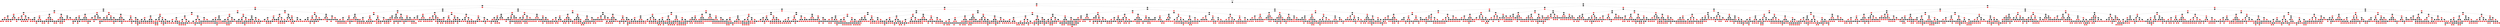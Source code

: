 Digraph G {
x8f19e7d0 [label="99",color="black",style="filled"]
x8f19e2a0 -> x8f19e7d0
x8f19e770 [label="-525",color="black",style="filled"]
x8f19e7d0 -> x8f19e770
x8f19f790 [label="-757",color="black",style="filled"]
x8f19e770 -> x8f19f790
x8f19f670 [label="-897",color="red",style="filled"]
x8f19f790 -> x8f19f670
x8f19f2b0 [label="-945",color="black",style="filled"]
x8f19f670 -> x8f19f2b0
x8f1a1ad0 [label="-979",color="black",style="filled"]
x8f19f2b0 -> x8f1a1ad0
x8f19f730 [label="-993",color="black",style="filled"]
x8f1a1ad0 -> x8f19f730
x8f1a7080 [label="-997",color="red",style="filled"]
x8f19f730 -> x8f1a7080
x8f1a24c0 [label="-999",color="black",style="filled"]
x8f1a7080 -> x8f1a24c0
x8f1c0a90 [label="-999",color="red",style="filled"]
x8f1a24c0 -> x8f1c0a90
x8f1a4c20 [label="-1000",color="black",style="filled"]
x8f1c0a90 -> x8f1a4c20
x8f1c55c0 [label="-1000",color="red",style="filled"]
x8f1a4c20 -> x8f1c55c0
x8f1c1a80 [label="-999",color="red",style="filled"]
x8f1a4c20 -> x8f1c1a80
x8f1b9740 [label="-999",color="black",style="filled"]
x8f1c0a90 -> x8f1b9740
x8f1bf1d0 [label="-997",color="red",style="filled"]
x8f1a24c0 -> x8f1bf1d0
x8f1cbe60 [label="-997",color="black",style="filled"]
x8f1bf1d0 -> x8f1cbe60
x8f1bd820 [label="-998",color="red",style="filled"]
x8f1cbe60 -> x8f1bd820
x8f1ca5a0 [label="-997",color="red",style="filled"]
x8f1cbe60 -> x8f1ca5a0
x8f1b0b30 [label="-997",color="black",style="filled"]
x8f1bf1d0 -> x8f1b0b30
x8f1a8a00 [label="-994",color="black",style="filled"]
x8f1a7080 -> x8f1a8a00
x8f1b74c0 [label="-994",color="red",style="filled"]
x8f1a8a00 -> x8f1b74c0
x8f1be270 [label="-994",color="black",style="filled"]
x8f1b74c0 -> x8f1be270
x8f1bfa70 [label="-996",color="red",style="filled"]
x8f1be270 -> x8f1bfa70
x8f1b7340 [label="-994",color="black",style="filled"]
x8f1b74c0 -> x8f1b7340
x8f1a0120 [label="-993",color="black",style="filled"]
x8f1a8a00 -> x8f1a0120
x8f1be600 [label="-993",color="red",style="filled"]
x8f1a0120 -> x8f1be600
x8f1ae700 [label="-987",color="red",style="filled"]
x8f19f730 -> x8f1ae700
x8f1a0b10 [label="-991",color="black",style="filled"]
x8f1ae700 -> x8f1a0b10
x8f1a9ed0 [label="-991",color="red",style="filled"]
x8f1a0b10 -> x8f1a9ed0
x8f1bbe40 [label="-992",color="black",style="filled"]
x8f1a9ed0 -> x8f1bbe40
x8f1bed80 [label="-992",color="red",style="filled"]
x8f1bbe40 -> x8f1bed80
x8f1a3300 [label="-991",color="black",style="filled"]
x8f1a9ed0 -> x8f1a3300
x8f1b4a60 [label="-989",color="red",style="filled"]
x8f1a0b10 -> x8f1b4a60
x8f1c26b0 [label="-989",color="black",style="filled"]
x8f1b4a60 -> x8f1c26b0
x8f1a2d00 [label="-988",color="black",style="filled"]
x8f1b4a60 -> x8f1a2d00
x8f1ca330 [label="-987",color="red",style="filled"]
x8f1a2d00 -> x8f1ca330
x8f1b2c30 [label="-982",color="black",style="filled"]
x8f1ae700 -> x8f1b2c30
x8f1b87b0 [label="-984",color="red",style="filled"]
x8f1b2c30 -> x8f1b87b0
x8f1c2260 [label="-985",color="black",style="filled"]
x8f1b87b0 -> x8f1c2260
x8f1b5f00 [label="-986",color="red",style="filled"]
x8f1c2260 -> x8f1b5f00
x8f1bcf50 [label="-984",color="red",style="filled"]
x8f1c2260 -> x8f1bcf50
x8f1b7e50 [label="-982",color="black",style="filled"]
x8f1b87b0 -> x8f1b7e50
x8f1ca900 [label="-983",color="red",style="filled"]
x8f1b7e50 -> x8f1ca900
x8f1be0f0 [label="-980",color="black",style="filled"]
x8f1b2c30 -> x8f1be0f0
x8f1cbb90 [label="-980",color="red",style="filled"]
x8f1be0f0 -> x8f1cbb90
x8f1ab160 [label="-980",color="red",style="filled"]
x8f1be0f0 -> x8f1ab160
x8f1a3660 [label="-961",color="red",style="filled"]
x8f1a1ad0 -> x8f1a3660
x8f19f700 [label="-971",color="black",style="filled"]
x8f1a3660 -> x8f19f700
x8f1abbe0 [label="-973",color="red",style="filled"]
x8f19f700 -> x8f1abbe0
x8f1a89d0 [label="-975",color="black",style="filled"]
x8f1abbe0 -> x8f1a89d0
x8f1abcd0 [label="-976",color="black",style="filled"]
x8f1a89d0 -> x8f1abcd0
x8f1ae910 [label="-975",color="red",style="filled"]
x8f1abcd0 -> x8f1ae910
x8f1cc280 [label="-973",color="black",style="filled"]
x8f1a89d0 -> x8f1cc280
x8f1ad110 [label="-974",color="red",style="filled"]
x8f1cc280 -> x8f1ad110
x8f1b0c20 [label="-973",color="red",style="filled"]
x8f1cc280 -> x8f1b0c20
x8f1bd3d0 [label="-972",color="black",style="filled"]
x8f1abbe0 -> x8f1bd3d0
x8f1c9ee0 [label="-972",color="red",style="filled"]
x8f1bd3d0 -> x8f1c9ee0
x8f1a5340 [label="-973",color="black",style="filled"]
x8f1c9ee0 -> x8f1a5340
x8f1ccc70 [label="-972",color="red",style="filled"]
x8f1a5340 -> x8f1ccc70
x8f1c6c70 [label="-972",color="black",style="filled"]
x8f1c9ee0 -> x8f1c6c70
x8f19fa90 [label="-972",color="red",style="filled"]
x8f1bd3d0 -> x8f19fa90
x8f1b2b10 [label="-972",color="black",style="filled"]
x8f19fa90 -> x8f1b2b10
x8f1a3c90 [label="-971",color="black",style="filled"]
x8f19fa90 -> x8f1a3c90
x8f1beae0 [label="-971",color="red",style="filled"]
x8f1a3c90 -> x8f1beae0
x8f1aab00 [label="-965",color="red",style="filled"]
x8f19f700 -> x8f1aab00
x8f1ba280 [label="-968",color="black",style="filled"]
x8f1aab00 -> x8f1ba280
x8f1cbf80 [label="-969",color="red",style="filled"]
x8f1ba280 -> x8f1cbf80
x8f1af5d0 [label="-970",color="black",style="filled"]
x8f1cbf80 -> x8f1af5d0
x8f1ccc10 [label="-969",color="red",style="filled"]
x8f1af5d0 -> x8f1ccc10
x8f1ca0c0 [label="-968",color="black",style="filled"]
x8f1cbf80 -> x8f1ca0c0
x8f1a4140 [label="-967",color="red",style="filled"]
x8f1ba280 -> x8f1a4140
x8f1b2810 [label="-967",color="black",style="filled"]
x8f1a4140 -> x8f1b2810
x8f1cccd0 [label="-967",color="red",style="filled"]
x8f1b2810 -> x8f1cccd0
x8f1ab940 [label="-965",color="black",style="filled"]
x8f1a4140 -> x8f1ab940
x8f1b0a10 [label="-964",color="black",style="filled"]
x8f1aab00 -> x8f1b0a10
x8f1a2940 [label="-965",color="black",style="filled"]
x8f1b0a10 -> x8f1a2940
x8f1b1910 [label="-963",color="red",style="filled"]
x8f1b0a10 -> x8f1b1910
x8f1b7400 [label="-963",color="black",style="filled"]
x8f1b1910 -> x8f1b7400
x8f1bba20 [label="-962",color="black",style="filled"]
x8f1b1910 -> x8f1bba20
x8f1c3430 [label="-961",color="red",style="filled"]
x8f1bba20 -> x8f1c3430
x8f1ae2e0 [label="-950",color="black",style="filled"]
x8f1a3660 -> x8f1ae2e0
x8f1a70e0 [label="-953",color="red",style="filled"]
x8f1ae2e0 -> x8f1a70e0
x8f1b1460 [label="-956",color="black",style="filled"]
x8f1a70e0 -> x8f1b1460
x8f1b55a0 [label="-958",color="red",style="filled"]
x8f1b1460 -> x8f1b55a0
x8f1c11e0 [label="-960",color="black",style="filled"]
x8f1b55a0 -> x8f1c11e0
x8f1c93a0 [label="-960",color="red",style="filled"]
x8f1c11e0 -> x8f1c93a0
x8f1c61c0 [label="-957",color="black",style="filled"]
x8f1b55a0 -> x8f1c61c0
x8f1c28c0 [label="-955",color="red",style="filled"]
x8f1b1460 -> x8f1c28c0
x8f1c5260 [label="-955",color="black",style="filled"]
x8f1c28c0 -> x8f1c5260
x8f1cc220 [label="-955",color="red",style="filled"]
x8f1c5260 -> x8f1cc220
x8f1c98e0 [label="-954",color="black",style="filled"]
x8f1c28c0 -> x8f1c98e0
x8f1ca510 [label="-954",color="red",style="filled"]
x8f1c98e0 -> x8f1ca510
x8f19fd30 [label="-952",color="black",style="filled"]
x8f1a70e0 -> x8f19fd30
x8f1c33a0 [label="-952",color="black",style="filled"]
x8f19fd30 -> x8f1c33a0
x8f1b28d0 [label="-950",color="black",style="filled"]
x8f19fd30 -> x8f1b28d0
x8f1cb440 [label="-951",color="red",style="filled"]
x8f1b28d0 -> x8f1cb440
x8f1b4d00 [label="-947",color="black",style="filled"]
x8f1ae2e0 -> x8f1b4d00
x8f1bfb30 [label="-947",color="black",style="filled"]
x8f1b4d00 -> x8f1bfb30
x8f1b8570 [label="-948",color="red",style="filled"]
x8f1bfb30 -> x8f1b8570
x8f1bf500 [label="-947",color="red",style="filled"]
x8f1bfb30 -> x8f1bf500
x8f1c2b30 [label="-945",color="black",style="filled"]
x8f1b4d00 -> x8f1c2b30
x8f1a6d50 [label="-947",color="red",style="filled"]
x8f1c2b30 -> x8f1a6d50
x8f1b9e90 [label="-945",color="red",style="filled"]
x8f1c2b30 -> x8f1b9e90
x8f19f610 [label="-928",color="black",style="filled"]
x8f19f2b0 -> x8f19f610
x8f1a4590 [label="-934",color="red",style="filled"]
x8f19f610 -> x8f1a4590
x8f1a25e0 [label="-938",color="black",style="filled"]
x8f1a4590 -> x8f1a25e0
x8f1b01d0 [label="-942",color="red",style="filled"]
x8f1a25e0 -> x8f1b01d0
x8f1bb6f0 [label="-943",color="black",style="filled"]
x8f1b01d0 -> x8f1bb6f0
x8f1cb8f0 [label="-943",color="red",style="filled"]
x8f1bb6f0 -> x8f1cb8f0
x8f1a0c00 [label="-944",color="black",style="filled"]
x8f1cb8f0 -> x8f1a0c00
x8f1cbbc0 [label="-944",color="red",style="filled"]
x8f1a0c00 -> x8f1cbbc0
x8f1c1930 [label="-943",color="black",style="filled"]
x8f1cb8f0 -> x8f1c1930
x8f1b6290 [label="-942",color="black",style="filled"]
x8f1bb6f0 -> x8f1b6290
x8f1b1610 [label="-938",color="black",style="filled"]
x8f1b01d0 -> x8f1b1610
x8f1a75f0 [label="-939",color="red",style="filled"]
x8f1b1610 -> x8f1a75f0
x8f1c70c0 [label="-939",color="black",style="filled"]
x8f1a75f0 -> x8f1c70c0
x8f1caf60 [label="-939",color="red",style="filled"]
x8f1c70c0 -> x8f1caf60
x8f1bbde0 [label="-938",color="black",style="filled"]
x8f1a75f0 -> x8f1bbde0
x8f1b0f20 [label="-938",color="black",style="filled"]
x8f1b1610 -> x8f1b0f20
x8f1aff00 [label="-937",color="red",style="filled"]
x8f1a25e0 -> x8f1aff00
x8f1bb4e0 [label="-937",color="black",style="filled"]
x8f1aff00 -> x8f1bb4e0
x8f1c1b70 [label="-937",color="black",style="filled"]
x8f1bb4e0 -> x8f1c1b70
x8f1c6700 [label="-937",color="red",style="filled"]
x8f1c1b70 -> x8f1c6700
x8f1b9320 [label="-937",color="black",style="filled"]
x8f1bb4e0 -> x8f1b9320
x8f1a8c10 [label="-936",color="black",style="filled"]
x8f1aff00 -> x8f1a8c10
x8f1c47b0 [label="-936",color="black",style="filled"]
x8f1a8c10 -> x8f1c47b0
x8f1c65b0 [label="-936",color="red",style="filled"]
x8f1c47b0 -> x8f1c65b0
x8f1b91d0 [label="-936",color="red",style="filled"]
x8f1c47b0 -> x8f1b91d0
x8f1bc440 [label="-934",color="red",style="filled"]
x8f1a8c10 -> x8f1bc440
x8f1b6650 [label="-935",color="black",style="filled"]
x8f1bc440 -> x8f1b6650
x8f1ccd00 [label="-935",color="red",style="filled"]
x8f1b6650 -> x8f1ccd00
x8f1a7590 [label="-934",color="black",style="filled"]
x8f1bc440 -> x8f1a7590
x8f1ac750 [label="-930",color="black",style="filled"]
x8f1a4590 -> x8f1ac750
x8f1ae160 [label="-931",color="black",style="filled"]
x8f1ac750 -> x8f1ae160
x8f1b2c60 [label="-933",color="black",style="filled"]
x8f1ae160 -> x8f1b2c60
x8f1c0790 [label="-933",color="red",style="filled"]
x8f1b2c60 -> x8f1c0790
x8f1a7e30 [label="-933",color="red",style="filled"]
x8f1b2c60 -> x8f1a7e30
x8f1c5d70 [label="-930",color="red",style="filled"]
x8f1ae160 -> x8f1c5d70
x8f1c80b0 [label="-930",color="black",style="filled"]
x8f1c5d70 -> x8f1c80b0
x8f1caa20 [label="-930",color="red",style="filled"]
x8f1c80b0 -> x8f1caa20
x8f1aee20 [label="-930",color="black",style="filled"]
x8f1c5d70 -> x8f1aee20
x8f1a6360 [label="-929",color="black",style="filled"]
x8f1ac750 -> x8f1a6360
x8f1b3d40 [label="-929",color="black",style="filled"]
x8f1a6360 -> x8f1b3d40
x8f1bdd30 [label="-929",color="red",style="filled"]
x8f1b3d40 -> x8f1bdd30
x8f1b1040 [label="-928",color="black",style="filled"]
x8f1a6360 -> x8f1b1040
x8f1c8740 [label="-928",color="red",style="filled"]
x8f1b1040 -> x8f1c8740
x8f1a2d30 [label="-915",color="red",style="filled"]
x8f19f610 -> x8f1a2d30
x8f1ab4c0 [label="-920",color="black",style="filled"]
x8f1a2d30 -> x8f1ab4c0
x8f1b3470 [label="-923",color="red",style="filled"]
x8f1ab4c0 -> x8f1b3470
x8f1a7050 [label="-925",color="black",style="filled"]
x8f1b3470 -> x8f1a7050
x8f1a3030 [label="-926",color="red",style="filled"]
x8f1a7050 -> x8f1a3030
x8f1ae6d0 [label="-927",color="black",style="filled"]
x8f1a3030 -> x8f1ae6d0
x8f1cc760 [label="-926",color="red",style="filled"]
x8f1ae6d0 -> x8f1cc760
x8f1b4670 [label="-925",color="black",style="filled"]
x8f1a3030 -> x8f1b4670
x8f1c0220 [label="-924",color="black",style="filled"]
x8f1a7050 -> x8f1c0220
x8f1c6c40 [label="-924",color="red",style="filled"]
x8f1c0220 -> x8f1c6c40
x8f1b24e0 [label="-924",color="red",style="filled"]
x8f1c0220 -> x8f1b24e0
x8f1b0dd0 [label="-922",color="black",style="filled"]
x8f1b3470 -> x8f1b0dd0
x8f1b8150 [label="-922",color="black",style="filled"]
x8f1b0dd0 -> x8f1b8150
x8f1b5e70 [label="-921",color="black",style="filled"]
x8f1b0dd0 -> x8f1b5e70
x8f1c4540 [label="-921",color="red",style="filled"]
x8f1b5e70 -> x8f1c4540
x8f1a3b70 [label="-918",color="red",style="filled"]
x8f1ab4c0 -> x8f1a3b70
x8f19f940 [label="-920",color="black",style="filled"]
x8f1a3b70 -> x8f19f940
x8f1aa0e0 [label="-920",color="black",style="filled"]
x8f19f940 -> x8f1aa0e0
x8f1b4c70 [label="-919",color="black",style="filled"]
x8f19f940 -> x8f1b4c70
x8f1be2d0 [label="-919",color="red",style="filled"]
x8f1b4c70 -> x8f1be2d0
x8f1a6f60 [label="-919",color="red",style="filled"]
x8f1b4c70 -> x8f1a6f60
x8f1b6830 [label="-916",color="black",style="filled"]
x8f1a3b70 -> x8f1b6830
x8f1c31f0 [label="-916",color="red",style="filled"]
x8f1b6830 -> x8f1c31f0
x8f1ae070 [label="-917",color="black",style="filled"]
x8f1c31f0 -> x8f1ae070
x8f1c6df0 [label="-917",color="red",style="filled"]
x8f1ae070 -> x8f1c6df0
x8f1ba5b0 [label="-916",color="black",style="filled"]
x8f1c31f0 -> x8f1ba5b0
x8f1b4790 [label="-915",color="black",style="filled"]
x8f1b6830 -> x8f1b4790
x8f1a46b0 [label="-904",color="black",style="filled"]
x8f1a2d30 -> x8f1a46b0
x8f1ba8e0 [label="-909",color="red",style="filled"]
x8f1a46b0 -> x8f1ba8e0
x8f1ac720 [label="-914",color="black",style="filled"]
x8f1ba8e0 -> x8f1ac720
x8f1b6200 [label="-914",color="black",style="filled"]
x8f1ac720 -> x8f1b6200
x8f1bb690 [label="-914",color="red",style="filled"]
x8f1b6200 -> x8f1bb690
x8f1c3cd0 [label="-909",color="black",style="filled"]
x8f1ac720 -> x8f1c3cd0
x8f1a26a0 [label="-906",color="black",style="filled"]
x8f1ba8e0 -> x8f1a26a0
x8f1c7930 [label="-907",color="red",style="filled"]
x8f1a26a0 -> x8f1c7930
x8f1c7900 [label="-908",color="black",style="filled"]
x8f1c7930 -> x8f1c7900
x8f1aa680 [label="-906",color="black",style="filled"]
x8f1c7930 -> x8f1aa680
x8f1c8c20 [label="-906",color="red",style="filled"]
x8f1aa680 -> x8f1c8c20
x8f1b50f0 [label="-905",color="black",style="filled"]
x8f1a26a0 -> x8f1b50f0
x8f1b95c0 [label="-905",color="red",style="filled"]
x8f1b50f0 -> x8f1b95c0
x8f1a5cd0 [label="-904",color="red",style="filled"]
x8f1b50f0 -> x8f1a5cd0
x8f1b35c0 [label="-901",color="red",style="filled"]
x8f1a46b0 -> x8f1b35c0
x8f1bf350 [label="-903",color="black",style="filled"]
x8f1b35c0 -> x8f1bf350
x8f1c3580 [label="-903",color="black",style="filled"]
x8f1bf350 -> x8f1c3580
x8f1cce50 [label="-903",color="red",style="filled"]
x8f1c3580 -> x8f1cce50
x8f1c1420 [label="-903",color="red",style="filled"]
x8f1c3580 -> x8f1c1420
x8f1c1cc0 [label="-901",color="red",style="filled"]
x8f1bf350 -> x8f1c1cc0
x8f1c3a90 [label="-902",color="black",style="filled"]
x8f1c1cc0 -> x8f1c3a90
x8f1c94c0 [label="-902",color="red",style="filled"]
x8f1c3a90 -> x8f1c94c0
x8f1b4130 [label="-901",color="black",style="filled"]
x8f1c1cc0 -> x8f1b4130
x8f1b1670 [label="-898",color="black",style="filled"]
x8f1b35c0 -> x8f1b1670
x8f1b7730 [label="-899",color="red",style="filled"]
x8f1b1670 -> x8f1b7730
x8f1b1160 [label="-901",color="black",style="filled"]
x8f1b7730 -> x8f1b1160
x8f1c2020 [label="-900",color="red",style="filled"]
x8f1b1160 -> x8f1c2020
x8f1b7370 [label="-899",color="black",style="filled"]
x8f1b7730 -> x8f1b7370
x8f1a3b40 [label="-897",color="black",style="filled"]
x8f1b1670 -> x8f1a3b40
x8f1a17d0 [label="-809",color="black",style="filled"]
x8f19f670 -> x8f1a17d0
x8f19e830 [label="-843",color="red",style="filled"]
x8f1a17d0 -> x8f19e830
x8f1a2a90 [label="-871",color="black",style="filled"]
x8f19e830 -> x8f1a2a90
x8f19efe0 [label="-880",color="red",style="filled"]
x8f1a2a90 -> x8f19efe0
x8f19e740 [label="-891",color="black",style="filled"]
x8f19efe0 -> x8f19e740
x8f1b7dc0 [label="-892",color="red",style="filled"]
x8f19e740 -> x8f1b7dc0
x8f1b82a0 [label="-893",color="black",style="filled"]
x8f1b7dc0 -> x8f1b82a0
x8f1ac150 [label="-894",color="red",style="filled"]
x8f1b82a0 -> x8f1ac150
x8f1c64c0 [label="-894",color="black",style="filled"]
x8f1ac150 -> x8f1c64c0
x8f1c6790 [label="-894",color="red",style="filled"]
x8f1c64c0 -> x8f1c6790
x8f1c3fa0 [label="-893",color="black",style="filled"]
x8f1ac150 -> x8f1c3fa0
x8f1bdf40 [label="-892",color="black",style="filled"]
x8f1b82a0 -> x8f1bdf40
x8f1be510 [label="-892",color="red",style="filled"]
x8f1bdf40 -> x8f1be510
x8f1a9a20 [label="-892",color="black",style="filled"]
x8f1b7dc0 -> x8f1a9a20
x8f1ac9f0 [label="-892",color="black",style="filled"]
x8f1a9a20 -> x8f1ac9f0
x8f19fa60 [label="-892",color="black",style="filled"]
x8f1a9a20 -> x8f19fa60
x8f1b3140 [label="-886",color="red",style="filled"]
x8f19e740 -> x8f1b3140
x8f1ba1c0 [label="-887",color="black",style="filled"]
x8f1b3140 -> x8f1ba1c0
x8f1c4600 [label="-890",color="black",style="filled"]
x8f1ba1c0 -> x8f1c4600
x8f1c86b0 [label="-890",color="red",style="filled"]
x8f1c4600 -> x8f1c86b0
x8f1cab10 [label="-887",color="red",style="filled"]
x8f1c4600 -> x8f1cab10
x8f1c66d0 [label="-886",color="black",style="filled"]
x8f1ba1c0 -> x8f1c66d0
x8f1b3b00 [label="-887",color="red",style="filled"]
x8f1c66d0 -> x8f1b3b00
x8f1c5410 [label="-886",color="red",style="filled"]
x8f1c66d0 -> x8f1c5410
x8f1b0d70 [label="-884",color="black",style="filled"]
x8f1b3140 -> x8f1b0d70
x8f1bbc30 [label="-885",color="black",style="filled"]
x8f1b0d70 -> x8f1bbc30
x8f1a7680 [label="-886",color="red",style="filled"]
x8f1bbc30 -> x8f1a7680
x8f1c68b0 [label="-884",color="red",style="filled"]
x8f1bbc30 -> x8f1c68b0
x8f1a4b90 [label="-882",color="red",style="filled"]
x8f1b0d70 -> x8f1a4b90
x8f1b3f50 [label="-883",color="black",style="filled"]
x8f1a4b90 -> x8f1b3f50
x8f1c7c00 [label="-882",color="red",style="filled"]
x8f1b3f50 -> x8f1c7c00
x8f1b6a10 [label="-881",color="black",style="filled"]
x8f1a4b90 -> x8f1b6a10
x8f1c6bb0 [label="-881",color="red",style="filled"]
x8f1b6a10 -> x8f1c6bb0
x8f1a87c0 [label="-875",color="black",style="filled"]
x8f19efe0 -> x8f1a87c0
x8f1ab190 [label="-878",color="black",style="filled"]
x8f1a87c0 -> x8f1ab190
x8f1a1b00 [label="-879",color="black",style="filled"]
x8f1ab190 -> x8f1a1b00
x8f1c58c0 [label="-878",color="red",style="filled"]
x8f1a1b00 -> x8f1c58c0
x8f1afff0 [label="-876",color="black",style="filled"]
x8f1ab190 -> x8f1afff0
x8f1b8810 [label="-877",color="red",style="filled"]
x8f1afff0 -> x8f1b8810
x8f1b1880 [label="-875",color="red",style="filled"]
x8f1afff0 -> x8f1b1880
x8f1bd580 [label="-872",color="red",style="filled"]
x8f1a87c0 -> x8f1bd580
x8f1a9b70 [label="-874",color="black",style="filled"]
x8f1bd580 -> x8f1a9b70
x8f1b7bb0 [label="-874",color="black",style="filled"]
x8f1a9b70 -> x8f1b7bb0
x8f1b98f0 [label="-874",color="red",style="filled"]
x8f1b7bb0 -> x8f1b98f0
x8f1b8bd0 [label="-873",color="black",style="filled"]
x8f1a9b70 -> x8f1b8bd0
x8f1b6170 [label="-871",color="black",style="filled"]
x8f1bd580 -> x8f1b6170
x8f1c7480 [label="-871",color="red",style="filled"]
x8f1b6170 -> x8f1c7480
x8f1c7ab0 [label="-871",color="black",style="filled"]
x8f1c7480 -> x8f1c7ab0
x8f1cc370 [label="-871",color="red",style="filled"]
x8f1c7ab0 -> x8f1cc370
x8f1c3e50 [label="-871",color="black",style="filled"]
x8f1c7480 -> x8f1c3e50
x8f1b19d0 [label="-871",color="black",style="filled"]
x8f1b6170 -> x8f1b19d0
x8f1a7620 [label="-858",color="red",style="filled"]
x8f1a2a90 -> x8f1a7620
x8f1a2880 [label="-865",color="black",style="filled"]
x8f1a7620 -> x8f1a2880
x8f1a62a0 [label="-869",color="black",style="filled"]
x8f1a2880 -> x8f1a62a0
x8f1a77d0 [label="-870",color="red",style="filled"]
x8f1a62a0 -> x8f1a77d0
x8f1b7040 [label="-870",color="black",style="filled"]
x8f1a77d0 -> x8f1b7040
x8f1bd7f0 [label="-870",color="red",style="filled"]
x8f1b7040 -> x8f1bd7f0
x8f1ae130 [label="-870",color="red",style="filled"]
x8f1b7040 -> x8f1ae130
x8f1caff0 [label="-869",color="black",style="filled"]
x8f1a77d0 -> x8f1caff0
x8f1a4440 [label="-870",color="red",style="filled"]
x8f1caff0 -> x8f1a4440
x8f1c4f00 [label="-869",color="red",style="filled"]
x8f1caff0 -> x8f1c4f00
x8f1a3330 [label="-867",color="red",style="filled"]
x8f1a62a0 -> x8f1a3330
x8f1b38f0 [label="-867",color="black",style="filled"]
x8f1a3330 -> x8f1b38f0
x8f1ba610 [label="-867",color="red",style="filled"]
x8f1b38f0 -> x8f1ba610
x8f1aace0 [label="-865",color="black",style="filled"]
x8f1a3330 -> x8f1aace0
x8f1b1e20 [label="-861",color="red",style="filled"]
x8f1a2880 -> x8f1b1e20
x8f1bd010 [label="-863",color="black",style="filled"]
x8f1b1e20 -> x8f1bd010
x8f1c4ea0 [label="-864",color="red",style="filled"]
x8f1bd010 -> x8f1c4ea0
x8f1c4f90 [label="-864",color="black",style="filled"]
x8f1c4ea0 -> x8f1c4f90
x8f1c4990 [label="-864",color="black",style="filled"]
x8f1c4ea0 -> x8f1c4990
x8f1c6370 [label="-863",color="red",style="filled"]
x8f1c4990 -> x8f1c6370
x8f1badc0 [label="-863",color="red",style="filled"]
x8f1bd010 -> x8f1badc0
x8f1bcb30 [label="-863",color="black",style="filled"]
x8f1badc0 -> x8f1bcb30
x8f1c0880 [label="-861",color="black",style="filled"]
x8f1badc0 -> x8f1c0880
x8f1c2410 [label="-862",color="red",style="filled"]
x8f1c0880 -> x8f1c2410
x8f1b67d0 [label="-861",color="red",style="filled"]
x8f1c0880 -> x8f1b67d0
x8f1a7a10 [label="-859",color="black",style="filled"]
x8f1b1e20 -> x8f1a7a10
x8f1c2b90 [label="-860",color="red",style="filled"]
x8f1a7a10 -> x8f1c2b90
x8f1a9c90 [label="-861",color="black",style="filled"]
x8f1c2b90 -> x8f1a9c90
x8f1c6cd0 [label="-860",color="red",style="filled"]
x8f1a9c90 -> x8f1c6cd0
x8f1b69e0 [label="-860",color="black",style="filled"]
x8f1c2b90 -> x8f1b69e0
x8f1a3900 [label="-859",color="black",style="filled"]
x8f1a7a10 -> x8f1a3900
x8f1c0fd0 [label="-858",color="red",style="filled"]
x8f1a3900 -> x8f1c0fd0
x8f1a0570 [label="-852",color="black",style="filled"]
x8f1a7620 -> x8f1a0570
x8f1b1b50 [label="-854",color="red",style="filled"]
x8f1a0570 -> x8f1b1b50
x8f1a0e40 [label="-856",color="black",style="filled"]
x8f1b1b50 -> x8f1a0e40
x8f1b7670 [label="-857",color="black",style="filled"]
x8f1a0e40 -> x8f1b7670
x8f1c6e20 [label="-857",color="red",style="filled"]
x8f1b7670 -> x8f1c6e20
x8f1abc10 [label="-856",color="red",style="filled"]
x8f1b7670 -> x8f1abc10
x8f1c8530 [label="-854",color="red",style="filled"]
x8f1a0e40 -> x8f1c8530
x8f1bec90 [label="-855",color="black",style="filled"]
x8f1c8530 -> x8f1bec90
x8f1c8920 [label="-854",color="red",style="filled"]
x8f1bec90 -> x8f1c8920
x8f1b2030 [label="-854",color="black",style="filled"]
x8f1c8530 -> x8f1b2030
x8f1baa60 [label="-852",color="black",style="filled"]
x8f1b1b50 -> x8f1baa60
x8f1ca7e0 [label="-853",color="red",style="filled"]
x8f1baa60 -> x8f1ca7e0
x8f1ac3f0 [label="-854",color="black",style="filled"]
x8f1ca7e0 -> x8f1ac3f0
x8f1c2ad0 [label="-853",color="black",style="filled"]
x8f1ca7e0 -> x8f1c2ad0
x8f1cc4f0 [label="-852",color="red",style="filled"]
x8f1c2ad0 -> x8f1cc4f0
x8f1b51e0 [label="-852",color="black",style="filled"]
x8f1baa60 -> x8f1b51e0
x8f1bde80 [label="-849",color="black",style="filled"]
x8f1a0570 -> x8f1bde80
x8f19ef80 [label="-851",color="red",style="filled"]
x8f1bde80 -> x8f19ef80
x8f1a78c0 [label="-851",color="black",style="filled"]
x8f19ef80 -> x8f1a78c0
x8f1c37f0 [label="-851",color="red",style="filled"]
x8f1a78c0 -> x8f1c37f0
x8f1a1500 [label="-851",color="red",style="filled"]
x8f1a78c0 -> x8f1a1500
x8f1b1490 [label="-850",color="black",style="filled"]
x8f19ef80 -> x8f1b1490
x8f1a5040 [label="-844",color="red",style="filled"]
x8f1bde80 -> x8f1a5040
x8f1ca1e0 [label="-848",color="black",style="filled"]
x8f1a5040 -> x8f1ca1e0
x8f19f280 [label="-849",color="red",style="filled"]
x8f1ca1e0 -> x8f19f280
x8f1c7c30 [label="-848",color="red",style="filled"]
x8f1ca1e0 -> x8f1c7c30
x8f1a0810 [label="-844",color="black",style="filled"]
x8f1a5040 -> x8f1a0810
x8f19ef20 [label="-825",color="black",style="filled"]
x8f19e830 -> x8f19ef20
x8f19ee30 [label="-834",color="red",style="filled"]
x8f19ef20 -> x8f19ee30
x8f1a35d0 [label="-837",color="black",style="filled"]
x8f19ee30 -> x8f1a35d0
x8f1b3800 [label="-841",color="red",style="filled"]
x8f1a35d0 -> x8f1b3800
x8f1b9110 [label="-841",color="black",style="filled"]
x8f1b3800 -> x8f1b9110
x8f1cc490 [label="-841",color="black",style="filled"]
x8f1b9110 -> x8f1cc490
x8f1bcb00 [label="-842",color="red",style="filled"]
x8f1cc490 -> x8f1bcb00
x8f1c2980 [label="-841",color="red",style="filled"]
x8f1cc490 -> x8f1c2980
x8f1b5240 [label="-841",color="black",style="filled"]
x8f1b9110 -> x8f1b5240
x8f1a3750 [label="-840",color="black",style="filled"]
x8f1b3800 -> x8f1a3750
x8f1a5a60 [label="-840",color="black",style="filled"]
x8f1a3750 -> x8f1a5a60
x8f1b5e10 [label="-839",color="red",style="filled"]
x8f1a3750 -> x8f1b5e10
x8f19eec0 [label="-840",color="black",style="filled"]
x8f1b5e10 -> x8f19eec0
x8f1ae4f0 [label="-839",color="black",style="filled"]
x8f1b5e10 -> x8f1ae4f0
x8f1c8da0 [label="-838",color="red",style="filled"]
x8f1ae4f0 -> x8f1c8da0
x8f1a1080 [label="-835",color="black",style="filled"]
x8f1a35d0 -> x8f1a1080
x8f1b4010 [label="-836",color="black",style="filled"]
x8f1a1080 -> x8f1b4010
x8f1b7a00 [label="-834",color="black",style="filled"]
x8f1a1080 -> x8f1b7a00
x8f1bb930 [label="-834",color="red",style="filled"]
x8f1b7a00 -> x8f1bb930
x8f1b7640 [label="-834",color="red",style="filled"]
x8f1b7a00 -> x8f1b7640
x8f19f310 [label="-829",color="black",style="filled"]
x8f19ee30 -> x8f19f310
x8f1a1530 [label="-831",color="red",style="filled"]
x8f19f310 -> x8f1a1530
x8f1acdb0 [label="-832",color="black",style="filled"]
x8f1a1530 -> x8f1acdb0
x8f1c3460 [label="-832",color="black",style="filled"]
x8f1acdb0 -> x8f1c3460
x8f1a7260 [label="-833",color="red",style="filled"]
x8f1c3460 -> x8f1a7260
x8f1c0dc0 [label="-832",color="red",style="filled"]
x8f1c3460 -> x8f1c0dc0
x8f1b90e0 [label="-831",color="black",style="filled"]
x8f1acdb0 -> x8f1b90e0
x8f1cb410 [label="-831",color="red",style="filled"]
x8f1b90e0 -> x8f1cb410
x8f1b8240 [label="-831",color="red",style="filled"]
x8f1b90e0 -> x8f1b8240
x8f1b7ca0 [label="-829",color="black",style="filled"]
x8f1a1530 -> x8f1b7ca0
x8f1af810 [label="-830",color="red",style="filled"]
x8f1b7ca0 -> x8f1af810
x8f1bd250 [label="-830",color="black",style="filled"]
x8f1af810 -> x8f1bd250
x8f1c7720 [label="-830",color="red",style="filled"]
x8f1bd250 -> x8f1c7720
x8f1bed20 [label="-829",color="black",style="filled"]
x8f1af810 -> x8f1bed20
x8f1cc670 [label="-829",color="red",style="filled"]
x8f1bed20 -> x8f1cc670
x8f1a6a20 [label="-829",color="black",style="filled"]
x8f1b7ca0 -> x8f1a6a20
x8f1a9510 [label="-826",color="black",style="filled"]
x8f19f310 -> x8f1a9510
x8f1ab970 [label="-828",color="red",style="filled"]
x8f1a9510 -> x8f1ab970
x8f1b0200 [label="-828",color="black",style="filled"]
x8f1ab970 -> x8f1b0200
x8f1bbcc0 [label="-828",color="red",style="filled"]
x8f1b0200 -> x8f1bbcc0
x8f1b4700 [label="-826",color="black",style="filled"]
x8f1ab970 -> x8f1b4700
x8f1a3960 [label="-826",color="black",style="filled"]
x8f1a9510 -> x8f1a3960
x8f1b1700 [label="-825",color="red",style="filled"]
x8f1a3960 -> x8f1b1700
x8f1b0710 [label="-815",color="red",style="filled"]
x8f19ef20 -> x8f1b0710
x8f1a4380 [label="-819",color="black",style="filled"]
x8f1b0710 -> x8f1a4380
x8f1b9ef0 [label="-822",color="red",style="filled"]
x8f1a4380 -> x8f1b9ef0
x8f19fe80 [label="-823",color="black",style="filled"]
x8f1b9ef0 -> x8f19fe80
x8f1a85e0 [label="-824",color="black",style="filled"]
x8f19fe80 -> x8f1a85e0
x8f1acab0 [label="-823",color="red",style="filled"]
x8f1a85e0 -> x8f1acab0
x8f1bb810 [label="-822",color="black",style="filled"]
x8f19fe80 -> x8f1bb810
x8f1cc940 [label="-822",color="red",style="filled"]
x8f1bb810 -> x8f1cc940
x8f1b53c0 [label="-821",color="black",style="filled"]
x8f1b9ef0 -> x8f1b53c0
x8f1b5960 [label="-822",color="black",style="filled"]
x8f1b53c0 -> x8f1b5960
x8f1c01f0 [label="-821",color="red",style="filled"]
x8f1b5960 -> x8f1c01f0
x8f1c6b80 [label="-820",color="red",style="filled"]
x8f1b53c0 -> x8f1c6b80
x8f1aa230 [label="-821",color="black",style="filled"]
x8f1c6b80 -> x8f1aa230
x8f1c0fa0 [label="-819",color="black",style="filled"]
x8f1c6b80 -> x8f1c0fa0
x8f1c9040 [label="-819",color="red",style="filled"]
x8f1c0fa0 -> x8f1c9040
x8f1aad10 [label="-817",color="black",style="filled"]
x8f1a4380 -> x8f1aad10
x8f1b6b30 [label="-817",color="red",style="filled"]
x8f1aad10 -> x8f1b6b30
x8f1ba520 [label="-818",color="black",style="filled"]
x8f1b6b30 -> x8f1ba520
x8f1cca30 [label="-818",color="red",style="filled"]
x8f1ba520 -> x8f1cca30
x8f1c5d40 [label="-817",color="red",style="filled"]
x8f1ba520 -> x8f1c5d40
x8f1b4f10 [label="-817",color="black",style="filled"]
x8f1b6b30 -> x8f1b4f10
x8f1bc920 [label="-816",color="red",style="filled"]
x8f1aad10 -> x8f1bc920
x8f1c74e0 [label="-816",color="black",style="filled"]
x8f1bc920 -> x8f1c74e0
x8f1c9a60 [label="-815",color="black",style="filled"]
x8f1bc920 -> x8f1c9a60
x8f1b0860 [label="-816",color="red",style="filled"]
x8f1c9a60 -> x8f1b0860
x8f1c7f30 [label="-815",color="red",style="filled"]
x8f1c9a60 -> x8f1c7f30
x8f1a61b0 [label="-813",color="black",style="filled"]
x8f1b0710 -> x8f1a61b0
x8f1a40e0 [label="-815",color="black",style="filled"]
x8f1a61b0 -> x8f1a40e0
x8f1ace10 [label="-815",color="black",style="filled"]
x8f1a40e0 -> x8f1ace10
x8f1a7b90 [label="-813",color="black",style="filled"]
x8f1a40e0 -> x8f1a7b90
x8f1c7420 [label="-813",color="red",style="filled"]
x8f1a7b90 -> x8f1c7420
x8f1a3d20 [label="-811",color="black",style="filled"]
x8f1a61b0 -> x8f1a3d20
x8f1c1690 [label="-812",color="red",style="filled"]
x8f1a3d20 -> x8f1c1690
x8f1a4830 [label="-813",color="black",style="filled"]
x8f1c1690 -> x8f1a4830
x8f1c5ad0 [label="-812",color="red",style="filled"]
x8f1a4830 -> x8f1c5ad0
x8f1b0a70 [label="-811",color="black",style="filled"]
x8f1c1690 -> x8f1b0a70
x8f1b1070 [label="-809",color="red",style="filled"]
x8f1a3d20 -> x8f1b1070
x8f1c0f40 [label="-809",color="black",style="filled"]
x8f1b1070 -> x8f1c0f40
x8f1c2ce0 [label="-809",color="red",style="filled"]
x8f1c0f40 -> x8f1c2ce0
x8f1b5000 [label="-809",color="red",style="filled"]
x8f1c0f40 -> x8f1b5000
x8f1a2d60 [label="-809",color="black",style="filled"]
x8f1b1070 -> x8f1a2d60
x8f19ece0 [label="-780",color="black",style="filled"]
x8f1a17d0 -> x8f19ece0
x8f1a5670 [label="-793",color="red",style="filled"]
x8f19ece0 -> x8f1a5670
x8f1a88b0 [label="-800",color="black",style="filled"]
x8f1a5670 -> x8f1a88b0
x8f1afd50 [label="-804",color="red",style="filled"]
x8f1a88b0 -> x8f1afd50
x8f1a4740 [label="-806",color="black",style="filled"]
x8f1afd50 -> x8f1a4740
x8f1cacf0 [label="-807",color="black",style="filled"]
x8f1a4740 -> x8f1cacf0
x8f1b2930 [label="-808",color="red",style="filled"]
x8f1cacf0 -> x8f1b2930
x8f1a8df0 [label="-806",color="red",style="filled"]
x8f1cacf0 -> x8f1a8df0
x8f1b02f0 [label="-805",color="red",style="filled"]
x8f1a4740 -> x8f1b02f0
x8f1bcef0 [label="-805",color="black",style="filled"]
x8f1b02f0 -> x8f1bcef0
x8f1c4150 [label="-804",color="black",style="filled"]
x8f1b02f0 -> x8f1c4150
x8f1c8410 [label="-804",color="red",style="filled"]
x8f1c4150 -> x8f1c8410
x8f1beba0 [label="-804",color="red",style="filled"]
x8f1c4150 -> x8f1beba0
x8f1ac060 [label="-801",color="black",style="filled"]
x8f1afd50 -> x8f1ac060
x8f1b6860 [label="-802",color="red",style="filled"]
x8f1ac060 -> x8f1b6860
x8f1b6f20 [label="-802",color="black",style="filled"]
x8f1b6860 -> x8f1b6f20
x8f1c8350 [label="-803",color="red",style="filled"]
x8f1b6f20 -> x8f1c8350
x8f1b2d50 [label="-802",color="black",style="filled"]
x8f1b6860 -> x8f1b2d50
x8f1abbb0 [label="-801",color="black",style="filled"]
x8f1ac060 -> x8f1abbb0
x8f1c6e80 [label="-800",color="red",style="filled"]
x8f1abbb0 -> x8f1c6e80
x8f1a8b50 [label="-797",color="red",style="filled"]
x8f1a88b0 -> x8f1a8b50
x8f1a8610 [label="-799",color="black",style="filled"]
x8f1a8b50 -> x8f1a8610
x8f1bddc0 [label="-799",color="black",style="filled"]
x8f1a8610 -> x8f1bddc0
x8f1bfe00 [label="-799",color="red",style="filled"]
x8f1bddc0 -> x8f1bfe00
x8f1bf830 [label="-798",color="black",style="filled"]
x8f1a8610 -> x8f1bf830
x8f1ca7b0 [label="-798",color="red",style="filled"]
x8f1bf830 -> x8f1ca7b0
x8f1b4e50 [label="-794",color="black",style="filled"]
x8f1a8b50 -> x8f1b4e50
x8f1a27f0 [label="-795",color="red",style="filled"]
x8f1b4e50 -> x8f1a27f0
x8f1bc1a0 [label="-796",color="black",style="filled"]
x8f1a27f0 -> x8f1bc1a0
x8f1cb470 [label="-796",color="red",style="filled"]
x8f1bc1a0 -> x8f1cb470
x8f1b3ec0 [label="-795",color="red",style="filled"]
x8f1bc1a0 -> x8f1b3ec0
x8f1c7c90 [label="-794",color="black",style="filled"]
x8f1a27f0 -> x8f1c7c90
x8f1cade0 [label="-794",color="red",style="filled"]
x8f1c7c90 -> x8f1cade0
x8f1c3c10 [label="-794",color="red",style="filled"]
x8f1c7c90 -> x8f1c3c10
x8f1b3bc0 [label="-793",color="red",style="filled"]
x8f1b4e50 -> x8f1b3bc0
x8f1c0eb0 [label="-793",color="black",style="filled"]
x8f1b3bc0 -> x8f1c0eb0
x8f1acf30 [label="-793",color="black",style="filled"]
x8f1b3bc0 -> x8f1acf30
x8f1a0750 [label="-792",color="black",style="filled"]
x8f1a5670 -> x8f1a0750
x8f1aa890 [label="-792",color="black",style="filled"]
x8f1a0750 -> x8f1aa890
x8f1b1be0 [label="-792",color="black",style="filled"]
x8f1aa890 -> x8f1b1be0
x8f1b4b20 [label="-792",color="red",style="filled"]
x8f1b1be0 -> x8f1b4b20
x8f1a4ce0 [label="-792",color="black",style="filled"]
x8f1aa890 -> x8f1a4ce0
x8f1b3b90 [label="-788",color="red",style="filled"]
x8f1a0750 -> x8f1b3b90
x8f1a48f0 [label="-790",color="black",style="filled"]
x8f1b3b90 -> x8f1a48f0
x8f1ccbb0 [label="-791",color="black",style="filled"]
x8f1a48f0 -> x8f1ccbb0
x8f1a03c0 [label="-792",color="red",style="filled"]
x8f1ccbb0 -> x8f1a03c0
x8f1c9310 [label="-791",color="red",style="filled"]
x8f1ccbb0 -> x8f1c9310
x8f1bb210 [label="-788",color="red",style="filled"]
x8f1a48f0 -> x8f1bb210
x8f1c06d0 [label="-788",color="black",style="filled"]
x8f1bb210 -> x8f1c06d0
x8f1a0b70 [label="-789",color="red",style="filled"]
x8f1c06d0 -> x8f1a0b70
x8f1bcec0 [label="-788",color="red",style="filled"]
x8f1c06d0 -> x8f1bcec0
x8f1b52d0 [label="-788",color="black",style="filled"]
x8f1bb210 -> x8f1b52d0
x8f1aac80 [label="-785",color="black",style="filled"]
x8f1b3b90 -> x8f1aac80
x8f1b8ed0 [label="-786",color="black",style="filled"]
x8f1aac80 -> x8f1b8ed0
x8f1caf00 [label="-787",color="red",style="filled"]
x8f1b8ed0 -> x8f1caf00
x8f1af330 [label="-785",color="red",style="filled"]
x8f1b8ed0 -> x8f1af330
x8f1b2660 [label="-782",color="black",style="filled"]
x8f1aac80 -> x8f1b2660
x8f1c0580 [label="-783",color="red",style="filled"]
x8f1b2660 -> x8f1c0580
x8f1a8640 [label="-782",color="red",style="filled"]
x8f1b2660 -> x8f1a8640
x8f1a21f0 [label="-766",color="red",style="filled"]
x8f19ece0 -> x8f1a21f0
x8f1a0bd0 [label="-769",color="black",style="filled"]
x8f1a21f0 -> x8f1a0bd0
x8f1ad470 [label="-774",color="red",style="filled"]
x8f1a0bd0 -> x8f1ad470
x8f1a0510 [label="-778",color="black",style="filled"]
x8f1ad470 -> x8f1a0510
x8f1b4c40 [label="-779",color="black",style="filled"]
x8f1a0510 -> x8f1b4c40
x8f1bc2c0 [label="-778",color="red",style="filled"]
x8f1b4c40 -> x8f1bc2c0
x8f1afb70 [label="-777",color="black",style="filled"]
x8f1a0510 -> x8f1afb70
x8f1c5b60 [label="-777",color="red",style="filled"]
x8f1afb70 -> x8f1c5b60
x8f1b7fa0 [label="-774",color="red",style="filled"]
x8f1afb70 -> x8f1b7fa0
x8f1afc90 [label="-772",color="black",style="filled"]
x8f1ad470 -> x8f1afc90
x8f1c5920 [label="-772",color="red",style="filled"]
x8f1afc90 -> x8f1c5920
x8f1a9000 [label="-773",color="black",style="filled"]
x8f1c5920 -> x8f1a9000
x8f1c6ac0 [label="-772",color="red",style="filled"]
x8f1a9000 -> x8f1c6ac0
x8f1bec60 [label="-772",color="black",style="filled"]
x8f1c5920 -> x8f1bec60
x8f1b17c0 [label="-770",color="red",style="filled"]
x8f1afc90 -> x8f1b17c0
x8f1af7b0 [label="-772",color="black",style="filled"]
x8f1b17c0 -> x8f1af7b0
x8f1c10c0 [label="-771",color="red",style="filled"]
x8f1af7b0 -> x8f1c10c0
x8f1b2de0 [label="-769",color="black",style="filled"]
x8f1b17c0 -> x8f1b2de0
x8f1ada10 [label="-767",color="black",style="filled"]
x8f1a0bd0 -> x8f1ada10
x8f1a9840 [label="-768",color="red",style="filled"]
x8f1ada10 -> x8f1a9840
x8f1b6560 [label="-768",color="black",style="filled"]
x8f1a9840 -> x8f1b6560
x8f1b7310 [label="-767",color="black",style="filled"]
x8f1a9840 -> x8f1b7310
x8f1c71b0 [label="-767",color="red",style="filled"]
x8f1b7310 -> x8f1c71b0
x8f1ab460 [label="-767",color="red",style="filled"]
x8f1ada10 -> x8f1ab460
x8f1ad980 [label="-767",color="black",style="filled"]
x8f1ab460 -> x8f1ad980
x8f1a05d0 [label="-767",color="black",style="filled"]
x8f1ab460 -> x8f1a05d0
x8f19ff70 [label="-763",color="black",style="filled"]
x8f1a21f0 -> x8f19ff70
x8f1a4920 [label="-765",color="black",style="filled"]
x8f19ff70 -> x8f1a4920
x8f1af1b0 [label="-765",color="black",style="filled"]
x8f1a4920 -> x8f1af1b0
x8f1b1190 [label="-765",color="red",style="filled"]
x8f1af1b0 -> x8f1b1190
x8f1a8f40 [label="-765",color="red",style="filled"]
x8f1af1b0 -> x8f1a8f40
x8f1a7a70 [label="-764",color="red",style="filled"]
x8f1a4920 -> x8f1a7a70
x8f1c2b00 [label="-764",color="black",style="filled"]
x8f1a7a70 -> x8f1c2b00
x8f1c8b60 [label="-764",color="red",style="filled"]
x8f1c2b00 -> x8f1c8b60
x8f1aa3e0 [label="-763",color="black",style="filled"]
x8f1a7a70 -> x8f1aa3e0
x8f1b8d50 [label="-759",color="black",style="filled"]
x8f19ff70 -> x8f1b8d50
x8f1c7150 [label="-759",color="red",style="filled"]
x8f1b8d50 -> x8f1c7150
x8f19f7f0 [label="-762",color="black",style="filled"]
x8f1c7150 -> x8f19f7f0
x8f1c8590 [label="-759",color="red",style="filled"]
x8f19f7f0 -> x8f1c8590
x8f1bfa40 [label="-759",color="black",style="filled"]
x8f1c7150 -> x8f1bfa40
x8f1b5180 [label="-758",color="red",style="filled"]
x8f1b8d50 -> x8f1b5180
x8f1b7b50 [label="-758",color="black",style="filled"]
x8f1b5180 -> x8f1b7b50
x8f1af390 [label="-758",color="black",style="filled"]
x8f1b5180 -> x8f1af390
x8f1c86e0 [label="-757",color="red",style="filled"]
x8f1af390 -> x8f1c86e0
x8f19f910 [label="-641",color="red",style="filled"]
x8f19f790 -> x8f19f910
x8f19f0d0 [label="-694",color="black",style="filled"]
x8f19f910 -> x8f19f0d0
x8f1a0db0 [label="-715",color="black",style="filled"]
x8f19f0d0 -> x8f1a0db0
x8f1a00c0 [label="-742",color="red",style="filled"]
x8f1a0db0 -> x8f1a00c0
x8f1aa470 [label="-747",color="black",style="filled"]
x8f1a00c0 -> x8f1aa470
x8f1a0cc0 [label="-751",color="red",style="filled"]
x8f1aa470 -> x8f1a0cc0
x8f1aa1a0 [label="-754",color="black",style="filled"]
x8f1a0cc0 -> x8f1aa1a0
x8f1ae640 [label="-755",color="red",style="filled"]
x8f1aa1a0 -> x8f1ae640
x8f19e920 [label="-757",color="black",style="filled"]
x8f1ae640 -> x8f19e920
x8f1c7e10 [label="-756",color="red",style="filled"]
x8f19e920 -> x8f1c7e10
x8f1c4930 [label="-754",color="black",style="filled"]
x8f1ae640 -> x8f1c4930
x8f1cc1f0 [label="-754",color="red",style="filled"]
x8f1c4930 -> x8f1cc1f0
x8f1bc560 [label="-754",color="red",style="filled"]
x8f1c4930 -> x8f1bc560
x8f1b6770 [label="-753",color="red",style="filled"]
x8f1aa1a0 -> x8f1b6770
x8f1ba4f0 [label="-753",color="black",style="filled"]
x8f1b6770 -> x8f1ba4f0
x8f1c0640 [label="-752",color="black",style="filled"]
x8f1b6770 -> x8f1c0640
x8f1c6580 [label="-752",color="red",style="filled"]
x8f1c0640 -> x8f1c6580
x8f1a7500 [label="-752",color="red",style="filled"]
x8f1c0640 -> x8f1a7500
x8f1ad380 [label="-748",color="black",style="filled"]
x8f1a0cc0 -> x8f1ad380
x8f1b3c80 [label="-750",color="black",style="filled"]
x8f1ad380 -> x8f1b3c80
x8f1c3e20 [label="-750",color="red",style="filled"]
x8f1b3c80 -> x8f1c3e20
x8f1af450 [label="-749",color="red",style="filled"]
x8f1b3c80 -> x8f1af450
x8f1bbff0 [label="-747",color="red",style="filled"]
x8f1ad380 -> x8f1bbff0
x8f1a6ff0 [label="-748",color="black",style="filled"]
x8f1bbff0 -> x8f1a6ff0
x8f1c6940 [label="-747",color="red",style="filled"]
x8f1a6ff0 -> x8f1c6940
x8f1b2510 [label="-747",color="black",style="filled"]
x8f1bbff0 -> x8f1b2510
x8f1a6a80 [label="-743",color="black",style="filled"]
x8f1aa470 -> x8f1a6a80
x8f1bbf30 [label="-744",color="black",style="filled"]
x8f1a6a80 -> x8f1bbf30
x8f1a3db0 [label="-746",color="red",style="filled"]
x8f1bbf30 -> x8f1a3db0
x8f1bb7b0 [label="-744",color="red",style="filled"]
x8f1bbf30 -> x8f1bb7b0
x8f1b93e0 [label="-742",color="red",style="filled"]
x8f1a6a80 -> x8f1b93e0
x8f1c8470 [label="-742",color="black",style="filled"]
x8f1b93e0 -> x8f1c8470
x8f1c9a00 [label="-742",color="red",style="filled"]
x8f1c8470 -> x8f1c9a00
x8f1c8050 [label="-742",color="red",style="filled"]
x8f1c8470 -> x8f1c8050
x8f1a6f90 [label="-742",color="black",style="filled"]
x8f1b93e0 -> x8f1a6f90
x8f1a2160 [label="-727",color="black",style="filled"]
x8f1a00c0 -> x8f1a2160
x8f1a26d0 [label="-734",color="red",style="filled"]
x8f1a2160 -> x8f1a26d0
x8f1a3e40 [label="-738",color="black",style="filled"]
x8f1a26d0 -> x8f1a3e40
x8f1ab130 [label="-739",color="red",style="filled"]
x8f1a3e40 -> x8f1ab130
x8f1c7240 [label="-739",color="black",style="filled"]
x8f1ab130 -> x8f1c7240
x8f1c9940 [label="-740",color="red",style="filled"]
x8f1c7240 -> x8f1c9940
x8f1c2a40 [label="-738",color="black",style="filled"]
x8f1ab130 -> x8f1c2a40
x8f1ca4b0 [label="-738",color="red",style="filled"]
x8f1c2a40 -> x8f1ca4b0
x8f1a79b0 [label="-736",color="red",style="filled"]
x8f1a3e40 -> x8f1a79b0
x8f1b8c00 [label="-737",color="black",style="filled"]
x8f1a79b0 -> x8f1b8c00
x8f1bede0 [label="-736",color="red",style="filled"]
x8f1b8c00 -> x8f1bede0
x8f1b60e0 [label="-734",color="black",style="filled"]
x8f1a79b0 -> x8f1b60e0
x8f1a4500 [label="-735",color="red",style="filled"]
x8f1b60e0 -> x8f1a4500
x8f1aaec0 [label="-734",color="red",style="filled"]
x8f1b60e0 -> x8f1aaec0
x8f1b4f40 [label="-727",color="black",style="filled"]
x8f1a26d0 -> x8f1b4f40
x8f1b0f50 [label="-729",color="red",style="filled"]
x8f1b4f40 -> x8f1b0f50
x8f1b7c40 [label="-731",color="black",style="filled"]
x8f1b0f50 -> x8f1b7c40
x8f1adec0 [label="-732",color="red",style="filled"]
x8f1b7c40 -> x8f1adec0
x8f1b6cb0 [label="-731",color="red",style="filled"]
x8f1b7c40 -> x8f1b6cb0
x8f1c58f0 [label="-727",color="black",style="filled"]
x8f1b0f50 -> x8f1c58f0
x8f1cc5e0 [label="-728",color="red",style="filled"]
x8f1c58f0 -> x8f1cc5e0
x8f1a9780 [label="-727",color="red",style="filled"]
x8f1b4f40 -> x8f1a9780
x8f1b0530 [label="-727",color="black",style="filled"]
x8f1a9780 -> x8f1b0530
x8f1a3f60 [label="-727",color="black",style="filled"]
x8f1a9780 -> x8f1a3f60
x8f1ae220 [label="-721",color="red",style="filled"]
x8f1a2160 -> x8f1ae220
x8f1aa290 [label="-724",color="black",style="filled"]
x8f1ae220 -> x8f1aa290
x8f1a5850 [label="-726",color="black",style="filled"]
x8f1aa290 -> x8f1a5850
x8f1c3730 [label="-726",color="red",style="filled"]
x8f1a5850 -> x8f1c3730
x8f1be810 [label="-724",color="red",style="filled"]
x8f1a5850 -> x8f1be810
x8f1c5170 [label="-722",color="red",style="filled"]
x8f1aa290 -> x8f1c5170
x8f1bb0c0 [label="-723",color="black",style="filled"]
x8f1c5170 -> x8f1bb0c0
x8f1c75a0 [label="-723",color="red",style="filled"]
x8f1bb0c0 -> x8f1c75a0
x8f1c8ef0 [label="-722",color="red",style="filled"]
x8f1bb0c0 -> x8f1c8ef0
x8f1aadd0 [label="-722",color="black",style="filled"]
x8f1c5170 -> x8f1aadd0
x8f1cb080 [label="-721",color="red",style="filled"]
x8f1aadd0 -> x8f1cb080
x8f1a7c80 [label="-718",color="black",style="filled"]
x8f1ae220 -> x8f1a7c80
x8f1af240 [label="-719",color="red",style="filled"]
x8f1a7c80 -> x8f1af240
x8f1b2ab0 [label="-720",color="black",style="filled"]
x8f1af240 -> x8f1b2ab0
x8f1c3f10 [label="-718",color="black",style="filled"]
x8f1af240 -> x8f1c3f10
x8f1c6f70 [label="-718",color="red",style="filled"]
x8f1c3f10 -> x8f1c6f70
x8f1b7580 [label="-715",color="red",style="filled"]
x8f1a7c80 -> x8f1b7580
x8f1bbd20 [label="-716",color="black",style="filled"]
x8f1b7580 -> x8f1bbd20
x8f1cc7c0 [label="-717",color="red",style="filled"]
x8f1bbd20 -> x8f1cc7c0
x8f1c2c20 [label="-715",color="red",style="filled"]
x8f1bbd20 -> x8f1c2c20
x8f1a6ba0 [label="-715",color="black",style="filled"]
x8f1b7580 -> x8f1a6ba0
x8f1a02a0 [label="-710",color="red",style="filled"]
x8f1a0db0 -> x8f1a02a0
x8f1a1470 [label="-712",color="black",style="filled"]
x8f1a02a0 -> x8f1a1470
x8f1b0260 [label="-713",color="black",style="filled"]
x8f1a1470 -> x8f1b0260
x8f1b7d90 [label="-713",color="red",style="filled"]
x8f1b0260 -> x8f1b7d90
x8f1a3570 [label="-714",color="black",style="filled"]
x8f1b7d90 -> x8f1a3570
x8f1bb4b0 [label="-714",color="red",style="filled"]
x8f1a3570 -> x8f1bb4b0
x8f1b5b40 [label="-713",color="black",style="filled"]
x8f1b7d90 -> x8f1b5b40
x8f1a60f0 [label="-713",color="black",style="filled"]
x8f1b0260 -> x8f1a60f0
x8f1bb330 [label="-712",color="red",style="filled"]
x8f1a60f0 -> x8f1bb330
x8f1ae3a0 [label="-710",color="black",style="filled"]
x8f1a1470 -> x8f1ae3a0
x8f1a5f70 [label="-711",color="black",style="filled"]
x8f1ae3a0 -> x8f1a5f70
x8f1b6c50 [label="-711",color="red",style="filled"]
x8f1a5f70 -> x8f1b6c50
x8f1bf9e0 [label="-710",color="red",style="filled"]
x8f1a5f70 -> x8f1bf9e0
x8f1a2dc0 [label="-710",color="black",style="filled"]
x8f1ae3a0 -> x8f1a2dc0
x8f1a3390 [label="-701",color="black",style="filled"]
x8f1a02a0 -> x8f1a3390
x8f1ae430 [label="-706",color="red",style="filled"]
x8f1a3390 -> x8f1ae430
x8f1b3e90 [label="-707",color="black",style="filled"]
x8f1ae430 -> x8f1b3e90
x8f1a74d0 [label="-708",color="red",style="filled"]
x8f1b3e90 -> x8f1a74d0
x8f1a9810 [label="-708",color="black",style="filled"]
x8f1a74d0 -> x8f1a9810
x8f1cb350 [label="-709",color="red",style="filled"]
x8f1a9810 -> x8f1cb350
x8f1be150 [label="-707",color="black",style="filled"]
x8f1a74d0 -> x8f1be150
x8f1bfad0 [label="-706",color="red",style="filled"]
x8f1b3e90 -> x8f1bfad0
x8f1afba0 [label="-707",color="black",style="filled"]
x8f1bfad0 -> x8f1afba0
x8f1c5560 [label="-706",color="red",style="filled"]
x8f1afba0 -> x8f1c5560
x8f1bf230 [label="-706",color="black",style="filled"]
x8f1bfad0 -> x8f1bf230
x8f1a5700 [label="-705",color="black",style="filled"]
x8f1ae430 -> x8f1a5700
x8f1bdd60 [label="-705",color="black",style="filled"]
x8f1a5700 -> x8f1bdd60
x8f1cb530 [label="-705",color="red",style="filled"]
x8f1bdd60 -> x8f1cb530
x8f1bfce0 [label="-703",color="red",style="filled"]
x8f1a5700 -> x8f1bfce0
x8f1c3d30 [label="-704",color="black",style="filled"]
x8f1bfce0 -> x8f1c3d30
x8f1cd480 [label="-704",color="red",style="filled"]
x8f1c3d30 -> x8f1cd480
x8f1c4d20 [label="-701",color="black",style="filled"]
x8f1bfce0 -> x8f1c4d20
x8f1a9210 [label="-698",color="red",style="filled"]
x8f1a3390 -> x8f1a9210
x8f1abd00 [label="-700",color="black",style="filled"]
x8f1a9210 -> x8f1abd00
x8f1bad90 [label="-700",color="black",style="filled"]
x8f1abd00 -> x8f1bad90
x8f1c99a0 [label="-698",color="black",style="filled"]
x8f1abd00 -> x8f1c99a0
x8f1bfaa0 [label="-699",color="red",style="filled"]
x8f1c99a0 -> x8f1bfaa0
x8f1aac20 [label="-698",color="red",style="filled"]
x8f1c99a0 -> x8f1aac20
x8f1a7410 [label="-697",color="black",style="filled"]
x8f1a9210 -> x8f1a7410
x8f1a0ea0 [label="-698",color="black",style="filled"]
x8f1a7410 -> x8f1a0ea0
x8f1a87f0 [label="-695",color="red",style="filled"]
x8f1a7410 -> x8f1a87f0
x8f1ba670 [label="-695",color="black",style="filled"]
x8f1a87f0 -> x8f1ba670
x8f1bc620 [label="-696",color="red",style="filled"]
x8f1ba670 -> x8f1bc620
x8f1bdbb0 [label="-694",color="black",style="filled"]
x8f1a87f0 -> x8f1bdbb0
x8f1c0cd0 [label="-694",color="red",style="filled"]
x8f1bdbb0 -> x8f1c0cd0
x8f1a5820 [label="-694",color="red",style="filled"]
x8f1bdbb0 -> x8f1a5820
x8f1a1830 [label="-676",color="black",style="filled"]
x8f19f0d0 -> x8f1a1830
x8f1aac50 [label="-682",color="black",style="filled"]
x8f1a1830 -> x8f1aac50
x8f1af030 [label="-689",color="red",style="filled"]
x8f1aac50 -> x8f1af030
x8f1afcc0 [label="-693",color="black",style="filled"]
x8f1af030 -> x8f1afcc0
x8f1b6140 [label="-693",color="black",style="filled"]
x8f1afcc0 -> x8f1b6140
x8f1cc190 [label="-693",color="red",style="filled"]
x8f1b6140 -> x8f1cc190
x8f1aa2f0 [label="-690",color="black",style="filled"]
x8f1afcc0 -> x8f1aa2f0
x8f1cc850 [label="-690",color="red",style="filled"]
x8f1aa2f0 -> x8f1cc850
x8f1b8f30 [label="-689",color="red",style="filled"]
x8f1aa2f0 -> x8f1b8f30
x8f1a7470 [label="-684",color="black",style="filled"]
x8f1af030 -> x8f1a7470
x8f1b6b60 [label="-685",color="red",style="filled"]
x8f1a7470 -> x8f1b6b60
x8f1a3240 [label="-686",color="black",style="filled"]
x8f1b6b60 -> x8f1a3240
x8f1c1030 [label="-687",color="red",style="filled"]
x8f1a3240 -> x8f1c1030
x8f1bb660 [label="-685",color="red",style="filled"]
x8f1a3240 -> x8f1bb660
x8f1b0bf0 [label="-685",color="black",style="filled"]
x8f1b6b60 -> x8f1b0bf0
x8f1b5480 [label="-683",color="red",style="filled"]
x8f1a7470 -> x8f1b5480
x8f1b8690 [label="-683",color="black",style="filled"]
x8f1b5480 -> x8f1b8690
x8f1c3b20 [label="-682",color="black",style="filled"]
x8f1b5480 -> x8f1c3b20
x8f1aa6e0 [label="-683",color="red",style="filled"]
x8f1c3b20 -> x8f1aa6e0
x8f1bf4d0 [label="-682",color="red",style="filled"]
x8f1c3b20 -> x8f1bf4d0
x8f1a1e30 [label="-679",color="red",style="filled"]
x8f1aac50 -> x8f1a1e30
x8f1c5c50 [label="-679",color="black",style="filled"]
x8f1a1e30 -> x8f1c5c50
x8f1ac6c0 [label="-681",color="red",style="filled"]
x8f1c5c50 -> x8f1ac6c0
x8f1a5940 [label="-682",color="black",style="filled"]
x8f1ac6c0 -> x8f1a5940
x8f1bcd40 [label="-681",color="red",style="filled"]
x8f1a5940 -> x8f1bcd40
x8f1acb40 [label="-680",color="black",style="filled"]
x8f1ac6c0 -> x8f1acb40
x8f1ca960 [label="-680",color="red",style="filled"]
x8f1acb40 -> x8f1ca960
x8f1c9ac0 [label="-679",color="red",style="filled"]
x8f1acb40 -> x8f1c9ac0
x8f1c4750 [label="-679",color="red",style="filled"]
x8f1c5c50 -> x8f1c4750
x8f1c5c20 [label="-679",color="black",style="filled"]
x8f1c4750 -> x8f1c5c20
x8f1ad200 [label="-679",color="black",style="filled"]
x8f1c4750 -> x8f1ad200
x8f1a83a0 [label="-678",color="black",style="filled"]
x8f1a1e30 -> x8f1a83a0
x8f1ab1f0 [label="-678",color="black",style="filled"]
x8f1a83a0 -> x8f1ab1f0
x8f1c5e90 [label="-678",color="red",style="filled"]
x8f1ab1f0 -> x8f1c5e90
x8f1a1740 [label="-677",color="red",style="filled"]
x8f1a83a0 -> x8f1a1740
x8f1bc3e0 [label="-677",color="black",style="filled"]
x8f1a1740 -> x8f1bc3e0
x8f1b3ad0 [label="-676",color="black",style="filled"]
x8f1a1740 -> x8f1b3ad0
x8f1c3490 [label="-676",color="red",style="filled"]
x8f1b3ad0 -> x8f1c3490
x8f1a2eb0 [label="-658",color="red",style="filled"]
x8f1a1830 -> x8f1a2eb0
x8f1a5b20 [label="-665",color="black",style="filled"]
x8f1a2eb0 -> x8f1a5b20
x8f1af4b0 [label="-671",color="red",style="filled"]
x8f1a5b20 -> x8f1af4b0
x8f1a55b0 [label="-673",color="black",style="filled"]
x8f1af4b0 -> x8f1a55b0
x8f1a32d0 [label="-674",color="red",style="filled"]
x8f1a55b0 -> x8f1a32d0
x8f1b3b30 [label="-675",color="black",style="filled"]
x8f1a32d0 -> x8f1b3b30
x8f1be180 [label="-674",color="red",style="filled"]
x8f1b3b30 -> x8f1be180
x8f1b2180 [label="-673",color="black",style="filled"]
x8f1a32d0 -> x8f1b2180
x8f1ae610 [label="-672",color="red",style="filled"]
x8f1a55b0 -> x8f1ae610
x8f1b9800 [label="-672",color="black",style="filled"]
x8f1ae610 -> x8f1b9800
x8f1c12d0 [label="-672",color="red",style="filled"]
x8f1b9800 -> x8f1c12d0
x8f1af8d0 [label="-672",color="red",style="filled"]
x8f1b9800 -> x8f1af8d0
x8f1b46d0 [label="-671",color="black",style="filled"]
x8f1ae610 -> x8f1b46d0
x8f1addd0 [label="-670",color="black",style="filled"]
x8f1af4b0 -> x8f1addd0
x8f1a85b0 [label="-671",color="red",style="filled"]
x8f1addd0 -> x8f1a85b0
x8f1a90f0 [label="-671",color="black",style="filled"]
x8f1a85b0 -> x8f1a90f0
x8f1c9f70 [label="-670",color="black",style="filled"]
x8f1a85b0 -> x8f1c9f70
x8f1cc1c0 [label="-670",color="red",style="filled"]
x8f1c9f70 -> x8f1cc1c0
x8f1af870 [label="-670",color="red",style="filled"]
x8f1c9f70 -> x8f1af870
x8f1aae00 [label="-668",color="red",style="filled"]
x8f1addd0 -> x8f1aae00
x8f1c16f0 [label="-669",color="black",style="filled"]
x8f1aae00 -> x8f1c16f0
x8f1ccac0 [label="-669",color="red",style="filled"]
x8f1c16f0 -> x8f1ccac0
x8f1bc410 [label="-665",color="black",style="filled"]
x8f1aae00 -> x8f1bc410
x8f1c45a0 [label="-665",color="red",style="filled"]
x8f1bc410 -> x8f1c45a0
x8f1aa1d0 [label="-662",color="red",style="filled"]
x8f1a5b20 -> x8f1aa1d0
x8f1a8580 [label="-663",color="black",style="filled"]
x8f1aa1d0 -> x8f1a8580
x8f1c8cb0 [label="-663",color="red",style="filled"]
x8f1a8580 -> x8f1c8cb0
x8f1a97b0 [label="-664",color="black",style="filled"]
x8f1c8cb0 -> x8f1a97b0
x8f1cceb0 [label="-664",color="red",style="filled"]
x8f1a97b0 -> x8f1cceb0
x8f1be960 [label="-663",color="black",style="filled"]
x8f1c8cb0 -> x8f1be960
x8f1ada40 [label="-662",color="black",style="filled"]
x8f1a8580 -> x8f1ada40
x8f1a2760 [label="-659",color="black",style="filled"]
x8f1aa1d0 -> x8f1a2760
x8f1c9be0 [label="-660",color="red",style="filled"]
x8f1a2760 -> x8f1c9be0
x8f1c2680 [label="-661",color="black",style="filled"]
x8f1c9be0 -> x8f1c2680
x8f1cd3c0 [label="-660",color="red",style="filled"]
x8f1c2680 -> x8f1cd3c0
x8f1c2830 [label="-659",color="black",style="filled"]
x8f1c9be0 -> x8f1c2830
x8f1a7da0 [label="-658",color="black",style="filled"]
x8f1a2760 -> x8f1a7da0
x8f1b3a40 [label="-649",color="black",style="filled"]
x8f1a2eb0 -> x8f1b3a40
x8f1a4bf0 [label="-655",color="red",style="filled"]
x8f1b3a40 -> x8f1a4bf0
x8f1b9d40 [label="-656",color="black",style="filled"]
x8f1a4bf0 -> x8f1b9d40
x8f1c4e10 [label="-656",color="black",style="filled"]
x8f1b9d40 -> x8f1c4e10
x8f1c56b0 [label="-657",color="red",style="filled"]
x8f1c4e10 -> x8f1c56b0
x8f1c9250 [label="-655",color="black",style="filled"]
x8f1b9d40 -> x8f1c9250
x8f1ccdc0 [label="-655",color="red",style="filled"]
x8f1c9250 -> x8f1ccdc0
x8f1c52f0 [label="-655",color="red",style="filled"]
x8f1c9250 -> x8f1c52f0
x8f1ca480 [label="-652",color="black",style="filled"]
x8f1a4bf0 -> x8f1ca480
x8f1b4310 [label="-653",color="red",style="filled"]
x8f1ca480 -> x8f1b4310
x8f1bb630 [label="-653",color="black",style="filled"]
x8f1b4310 -> x8f1bb630
x8f1c45d0 [label="-654",color="red",style="filled"]
x8f1bb630 -> x8f1c45d0
x8f1ca990 [label="-652",color="black",style="filled"]
x8f1b4310 -> x8f1ca990
x8f1ccd90 [label="-652",color="red",style="filled"]
x8f1ca990 -> x8f1ccd90
x8f1b5ae0 [label="-651",color="red",style="filled"]
x8f1ca480 -> x8f1b5ae0
x8f1c2f20 [label="-651",color="black",style="filled"]
x8f1b5ae0 -> x8f1c2f20
x8f1cb6e0 [label="-649",color="black",style="filled"]
x8f1b5ae0 -> x8f1cb6e0
x8f1ca5d0 [label="-650",color="red",style="filled"]
x8f1cb6e0 -> x8f1ca5d0
x8f1c7ba0 [label="-649",color="red",style="filled"]
x8f1cb6e0 -> x8f1c7ba0
x8f1a1aa0 [label="-644",color="red",style="filled"]
x8f1b3a40 -> x8f1a1aa0
x8f1aea00 [label="-646",color="black",style="filled"]
x8f1a1aa0 -> x8f1aea00
x8f1bcf20 [label="-647",color="red",style="filled"]
x8f1aea00 -> x8f1bcf20
x8f1c2ec0 [label="-647",color="black",style="filled"]
x8f1bcf20 -> x8f1c2ec0
x8f1c9af0 [label="-648",color="red",style="filled"]
x8f1c2ec0 -> x8f1c9af0
x8f1bc6e0 [label="-647",color="black",style="filled"]
x8f1bcf20 -> x8f1bc6e0
x8f1af6c0 [label="-645",color="black",style="filled"]
x8f1aea00 -> x8f1af6c0
x8f1b9f50 [label="-645",color="red",style="filled"]
x8f1af6c0 -> x8f1b9f50
x8f1a2b80 [label="-644",color="red",style="filled"]
x8f1af6c0 -> x8f1a2b80
x8f1aaa70 [label="-642",color="black",style="filled"]
x8f1a1aa0 -> x8f1aaa70
x8f1a28e0 [label="-643",color="red",style="filled"]
x8f1aaa70 -> x8f1a28e0
x8f1bb960 [label="-643",color="black",style="filled"]
x8f1a28e0 -> x8f1bb960
x8f1be8a0 [label="-642",color="black",style="filled"]
x8f1a28e0 -> x8f1be8a0
x8f1c37c0 [label="-642",color="red",style="filled"]
x8f1be8a0 -> x8f1c37c0
x8f1b2a50 [label="-641",color="black",style="filled"]
x8f1aaa70 -> x8f1b2a50
x8f1c9880 [label="-641",color="red",style="filled"]
x8f1b2a50 -> x8f1c9880
x8f1a5a90 [label="-641",color="red",style="filled"]
x8f1b2a50 -> x8f1a5a90
x8f19ec50 [label="-592",color="black",style="filled"]
x8f19f910 -> x8f19ec50
x8f1a0900 [label="-621",color="black",style="filled"]
x8f19ec50 -> x8f1a0900
x8f1a4ad0 [label="-631",color="red",style="filled"]
x8f1a0900 -> x8f1a4ad0
x8f1a2730 [label="-633",color="black",style="filled"]
x8f1a4ad0 -> x8f1a2730
x8f1b1250 [label="-636",color="red",style="filled"]
x8f1a2730 -> x8f1b1250
x8f1a1140 [label="-639",color="black",style="filled"]
x8f1b1250 -> x8f1a1140
x8f1c6190 [label="-639",color="red",style="filled"]
x8f1a1140 -> x8f1c6190
x8f1af660 [label="-640",color="black",style="filled"]
x8f1c6190 -> x8f1af660
x8f1cb9e0 [label="-640",color="red",style="filled"]
x8f1af660 -> x8f1cb9e0
x8f1c3790 [label="-639",color="black",style="filled"]
x8f1c6190 -> x8f1c3790
x8f1a2ac0 [label="-638",color="red",style="filled"]
x8f1a1140 -> x8f1a2ac0
x8f1b3020 [label="-638",color="black",style="filled"]
x8f1a2ac0 -> x8f1b3020
x8f1cb980 [label="-638",color="red",style="filled"]
x8f1b3020 -> x8f1cb980
x8f1b7a30 [label="-637",color="black",style="filled"]
x8f1a2ac0 -> x8f1b7a30
x8f1bc140 [label="-637",color="red",style="filled"]
x8f1b7a30 -> x8f1bc140
x8f1cc820 [label="-636",color="red",style="filled"]
x8f1b7a30 -> x8f1cc820
x8f1afde0 [label="-634",color="black",style="filled"]
x8f1b1250 -> x8f1afde0
x8f1b9fb0 [label="-635",color="black",style="filled"]
x8f1afde0 -> x8f1b9fb0
x8f1ad260 [label="-634",color="black",style="filled"]
x8f1afde0 -> x8f1ad260
x8f1ac930 [label="-632",color="black",style="filled"]
x8f1a2730 -> x8f1ac930
x8f1b09b0 [label="-632",color="black",style="filled"]
x8f1ac930 -> x8f1b09b0
x8f1ccd60 [label="-632",color="red",style="filled"]
x8f1b09b0 -> x8f1ccd60
x8f1b7790 [label="-631",color="black",style="filled"]
x8f1ac930 -> x8f1b7790
x8f1c66a0 [label="-631",color="red",style="filled"]
x8f1b7790 -> x8f1c66a0
x8f1a5fa0 [label="-631",color="red",style="filled"]
x8f1b7790 -> x8f1a5fa0
x8f1b4370 [label="-627",color="black",style="filled"]
x8f1a4ad0 -> x8f1b4370
x8f1a64b0 [label="-630",color="red",style="filled"]
x8f1b4370 -> x8f1a64b0
x8f1c4ff0 [label="-630",color="black",style="filled"]
x8f1a64b0 -> x8f1c4ff0
x8f1a2040 [label="-631",color="black",style="filled"]
x8f1c4ff0 -> x8f1a2040
x8f1c84d0 [label="-630",color="red",style="filled"]
x8f1a2040 -> x8f1c84d0
x8f1abe50 [label="-630",color="black",style="filled"]
x8f1c4ff0 -> x8f1abe50
x8f1af9f0 [label="-629",color="black",style="filled"]
x8f1a64b0 -> x8f1af9f0
x8f1bf740 [label="-629",color="black",style="filled"]
x8f1af9f0 -> x8f1bf740
x8f1c0d60 [label="-627",color="red",style="filled"]
x8f1af9f0 -> x8f1c0d60
x8f1caea0 [label="-627",color="black",style="filled"]
x8f1c0d60 -> x8f1caea0
x8f1cc4c0 [label="-628",color="red",style="filled"]
x8f1caea0 -> x8f1cc4c0
x8f1bf470 [label="-627",color="black",style="filled"]
x8f1c0d60 -> x8f1bf470
x8f1a9e40 [label="-622",color="black",style="filled"]
x8f1b4370 -> x8f1a9e40
x8f1b9170 [label="-626",color="black",style="filled"]
x8f1a9e40 -> x8f1b9170
x8f1c76f0 [label="-626",color="red",style="filled"]
x8f1b9170 -> x8f1c76f0
x8f1b56c0 [label="-624",color="red",style="filled"]
x8f1b9170 -> x8f1b56c0
x8f1ac6f0 [label="-621",color="black",style="filled"]
x8f1a9e40 -> x8f1ac6f0
x8f1ad560 [label="-605",color="red",style="filled"]
x8f1a0900 -> x8f1ad560
x8f1a2cd0 [label="-611",color="black",style="filled"]
x8f1ad560 -> x8f1a2cd0
x8f1a6240 [label="-617",color="red",style="filled"]
x8f1a2cd0 -> x8f1a6240
x8f1be030 [label="-619",color="black",style="filled"]
x8f1a6240 -> x8f1be030
x8f1a77a0 [label="-620",color="red",style="filled"]
x8f1be030 -> x8f1a77a0
x8f19f6a0 [label="-621",color="black",style="filled"]
x8f1a77a0 -> x8f19f6a0
x8f1c0d90 [label="-619",color="black",style="filled"]
x8f1a77a0 -> x8f1c0d90
x8f1cc250 [label="-619",color="red",style="filled"]
x8f1c0d90 -> x8f1cc250
x8f1a6960 [label="-618",color="red",style="filled"]
x8f1be030 -> x8f1a6960
x8f1c9b80 [label="-618",color="black",style="filled"]
x8f1a6960 -> x8f1c9b80
x8f1cbad0 [label="-618",color="red",style="filled"]
x8f1c9b80 -> x8f1cbad0
x8f1bc800 [label="-618",color="red",style="filled"]
x8f1c9b80 -> x8f1bc800
x8f1aa350 [label="-617",color="black",style="filled"]
x8f1a6960 -> x8f1aa350
x8f1c3fd0 [label="-617",color="red",style="filled"]
x8f1aa350 -> x8f1c3fd0
x8f1a5af0 [label="-614",color="black",style="filled"]
x8f1a6240 -> x8f1a5af0
x8f1a8970 [label="-616",color="black",style="filled"]
x8f1a5af0 -> x8f1a8970
x8f1bab20 [label="-615",color="red",style="filled"]
x8f1a8970 -> x8f1bab20
x8f1b11c0 [label="-612",color="red",style="filled"]
x8f1a5af0 -> x8f1b11c0
x8f1bb540 [label="-613",color="black",style="filled"]
x8f1b11c0 -> x8f1bb540
x8f1c9dc0 [label="-611",color="black",style="filled"]
x8f1b11c0 -> x8f1c9dc0
x8f1ad7a0 [label="-612",color="red",style="filled"]
x8f1c9dc0 -> x8f1ad7a0
x8f1c8a10 [label="-611",color="red",style="filled"]
x8f1c9dc0 -> x8f1c8a10
x8f1b1cd0 [label="-606",color="black",style="filled"]
x8f1a2cd0 -> x8f1b1cd0
x8f1c9d00 [label="-609",color="red",style="filled"]
x8f1b1cd0 -> x8f1c9d00
x8f1b62c0 [label="-610",color="black",style="filled"]
x8f1c9d00 -> x8f1b62c0
x8f1ca750 [label="-610",color="red",style="filled"]
x8f1b62c0 -> x8f1ca750
x8f1c7330 [label="-609",color="black",style="filled"]
x8f1c9d00 -> x8f1c7330
x8f1c4ae0 [label="-605",color="red",style="filled"]
x8f1b1cd0 -> x8f1c4ae0
x8f1a8e80 [label="-606",color="black",style="filled"]
x8f1c4ae0 -> x8f1a8e80
x8f1cad80 [label="-605",color="red",style="filled"]
x8f1a8e80 -> x8f1cad80
x8f1b8720 [label="-605",color="black",style="filled"]
x8f1c4ae0 -> x8f1b8720
x8f1ab910 [label="-603",color="black",style="filled"]
x8f1ad560 -> x8f1ab910
x8f1c6850 [label="-603",color="black",style="filled"]
x8f1ab910 -> x8f1c6850
x8f1ad4a0 [label="-604",color="red",style="filled"]
x8f1c6850 -> x8f1ad4a0
x8f1bc170 [label="-604",color="black",style="filled"]
x8f1ad4a0 -> x8f1bc170
x8f1c0ac0 [label="-604",color="red",style="filled"]
x8f1bc170 -> x8f1c0ac0
x8f1b1310 [label="-604",color="red",style="filled"]
x8f1bc170 -> x8f1b1310
x8f1ace70 [label="-604",color="black",style="filled"]
x8f1ad4a0 -> x8f1ace70
x8f1c8e30 [label="-603",color="red",style="filled"]
x8f1ace70 -> x8f1c8e30
x8f1b4160 [label="-603",color="red",style="filled"]
x8f1c6850 -> x8f1b4160
x8f1ba730 [label="-603",color="black",style="filled"]
x8f1b4160 -> x8f1ba730
x8f1b05c0 [label="-603",color="black",style="filled"]
x8f1b4160 -> x8f1b05c0
x8f1a3ed0 [label="-596",color="red",style="filled"]
x8f1ab910 -> x8f1a3ed0
x8f1ae6a0 [label="-599",color="black",style="filled"]
x8f1a3ed0 -> x8f1ae6a0
x8f1c70f0 [label="-600",color="black",style="filled"]
x8f1ae6a0 -> x8f1c70f0
x8f1b2300 [label="-601",color="red",style="filled"]
x8f1c70f0 -> x8f1b2300
x8f1c1e70 [label="-599",color="red",style="filled"]
x8f1c70f0 -> x8f1c1e70
x8f1bb900 [label="-598",color="red",style="filled"]
x8f1ae6a0 -> x8f1bb900
x8f1c04c0 [label="-598",color="black",style="filled"]
x8f1bb900 -> x8f1c04c0
x8f1c41e0 [label="-598",color="red",style="filled"]
x8f1c04c0 -> x8f1c41e0
x8f1a45f0 [label="-596",color="black",style="filled"]
x8f1bb900 -> x8f1a45f0
x8f1a4d40 [label="-595",color="black",style="filled"]
x8f1a3ed0 -> x8f1a4d40
x8f1b4a30 [label="-595",color="black",style="filled"]
x8f1a4d40 -> x8f1b4a30
x8f1bf110 [label="-594",color="red",style="filled"]
x8f1a4d40 -> x8f1bf110
x8f1c0e80 [label="-594",color="black",style="filled"]
x8f1bf110 -> x8f1c0e80
x8f1c1f90 [label="-594",color="red",style="filled"]
x8f1c0e80 -> x8f1c1f90
x8f1bf6b0 [label="-593",color="black",style="filled"]
x8f1bf110 -> x8f1bf6b0
x8f1c4450 [label="-593",color="red",style="filled"]
x8f1bf6b0 -> x8f1c4450
x8f19ffa0 [label="-552",color="red",style="filled"]
x8f19ec50 -> x8f19ffa0
x8f1a7aa0 [label="-567",color="black",style="filled"]
x8f19ffa0 -> x8f1a7aa0
x8f1a0c30 [label="-582",color="black",style="filled"]
x8f1a7aa0 -> x8f1a0c30
x8f1a74a0 [label="-585",color="red",style="filled"]
x8f1a0c30 -> x8f1a74a0
x8f1a1d70 [label="-591",color="black",style="filled"]
x8f1a74a0 -> x8f1a1d70
x8f1badf0 [label="-591",color="red",style="filled"]
x8f1a1d70 -> x8f1badf0
x8f1c3d90 [label="-591",color="black",style="filled"]
x8f1badf0 -> x8f1c3d90
x8f1cbe90 [label="-591",color="red",style="filled"]
x8f1c3d90 -> x8f1cbe90
x8f1c26e0 [label="-591",color="red",style="filled"]
x8f1c3d90 -> x8f1c26e0
x8f1a4bc0 [label="-591",color="black",style="filled"]
x8f1badf0 -> x8f1a4bc0
x8f1ad4d0 [label="-588",color="red",style="filled"]
x8f1a1d70 -> x8f1ad4d0
x8f1bbed0 [label="-589",color="black",style="filled"]
x8f1ad4d0 -> x8f1bbed0
x8f1c2770 [label="-586",color="black",style="filled"]
x8f1ad4d0 -> x8f1c2770
x8f1c0400 [label="-587",color="red",style="filled"]
x8f1c2770 -> x8f1c0400
x8f1b7610 [label="-585",color="red",style="filled"]
x8f1c2770 -> x8f1b7610
x8f1a1fb0 [label="-583",color="black",style="filled"]
x8f1a74a0 -> x8f1a1fb0
x8f1b0080 [label="-583",color="black",style="filled"]
x8f1a1fb0 -> x8f1b0080
x8f1bb420 [label="-583",color="red",style="filled"]
x8f1b0080 -> x8f1bb420
x8f1a4470 [label="-582",color="black",style="filled"]
x8f1a1fb0 -> x8f1a4470
x8f1a84c0 [label="-582",color="red",style="filled"]
x8f1a4470 -> x8f1a84c0
x8f1be300 [label="-571",color="red",style="filled"]
x8f1a0c30 -> x8f1be300
x8f1c7e40 [label="-576",color="black",style="filled"]
x8f1be300 -> x8f1c7e40
x8f1ac780 [label="-581",color="red",style="filled"]
x8f1c7e40 -> x8f1ac780
x8f1af210 [label="-581",color="black",style="filled"]
x8f1ac780 -> x8f1af210
x8f1c9160 [label="-578",color="black",style="filled"]
x8f1ac780 -> x8f1c9160
x8f1c9460 [label="-578",color="red",style="filled"]
x8f1c9160 -> x8f1c9460
x8f1bb1e0 [label="-577",color="red",style="filled"]
x8f1c9160 -> x8f1bb1e0
x8f1c4960 [label="-574",color="red",style="filled"]
x8f1c7e40 -> x8f1c4960
x8f1c65e0 [label="-575",color="black",style="filled"]
x8f1c4960 -> x8f1c65e0
x8f1c3e80 [label="-571",color="black",style="filled"]
x8f1c4960 -> x8f1c3e80
x8f1ca660 [label="-571",color="red",style="filled"]
x8f1c3e80 -> x8f1ca660
x8f1ace40 [label="-570",color="black",style="filled"]
x8f1be300 -> x8f1ace40
x8f1b3da0 [label="-571",color="black",style="filled"]
x8f1ace40 -> x8f1b3da0
x8f1c38e0 [label="-569",color="red",style="filled"]
x8f1ace40 -> x8f1c38e0
x8f1ab670 [label="-570",color="black",style="filled"]
x8f1c38e0 -> x8f1ab670
x8f1c15a0 [label="-569",color="black",style="filled"]
x8f1c38e0 -> x8f1c15a0
x8f1cd4e0 [label="-568",color="red",style="filled"]
x8f1c15a0 -> x8f1cd4e0
x8f1a1c80 [label="-559",color="red",style="filled"]
x8f1a7aa0 -> x8f1a1c80
x8f1a4b60 [label="-565",color="black",style="filled"]
x8f1a1c80 -> x8f1a4b60
x8f1ac270 [label="-566",color="black",style="filled"]
x8f1a4b60 -> x8f1ac270
x8f1a51c0 [label="-567",color="black",style="filled"]
x8f1ac270 -> x8f1a51c0
x8f1b3e60 [label="-566",color="red",style="filled"]
x8f1a51c0 -> x8f1b3e60
x8f1b2b70 [label="-565",color="black",style="filled"]
x8f1ac270 -> x8f1b2b70
x8f1b4a90 [label="-565",color="red",style="filled"]
x8f1b2b70 -> x8f1b4a90
x8f1a71d0 [label="-563",color="black",style="filled"]
x8f1a4b60 -> x8f1a71d0
x8f1a25b0 [label="-564",color="black",style="filled"]
x8f1a71d0 -> x8f1a25b0
x8f1c4480 [label="-561",color="red",style="filled"]
x8f1a71d0 -> x8f1c4480
x8f1b6230 [label="-562",color="black",style="filled"]
x8f1c4480 -> x8f1b6230
x8f1c9970 [label="-562",color="red",style="filled"]
x8f1b6230 -> x8f1c9970
x8f1cc5b0 [label="-561",color="red",style="filled"]
x8f1b6230 -> x8f1cc5b0
x8f1c7c60 [label="-560",color="black",style="filled"]
x8f1c4480 -> x8f1c7c60
x8f1ca840 [label="-560",color="red",style="filled"]
x8f1c7c60 -> x8f1ca840
x8f1ab220 [label="-560",color="red",style="filled"]
x8f1c7c60 -> x8f1ab220
x8f19ffd0 [label="-555",color="black",style="filled"]
x8f1a1c80 -> x8f19ffd0
x8f1a7ef0 [label="-556",color="red",style="filled"]
x8f19ffd0 -> x8f1a7ef0
x8f1a5d90 [label="-557",color="black",style="filled"]
x8f1a7ef0 -> x8f1a5d90
x8f1c4a50 [label="-557",color="red",style="filled"]
x8f1a5d90 -> x8f1c4a50
x8f1b2600 [label="-558",color="black",style="filled"]
x8f1c4a50 -> x8f1b2600
x8f1c83e0 [label="-558",color="red",style="filled"]
x8f1b2600 -> x8f1c83e0
x8f1c8d70 [label="-557",color="red",style="filled"]
x8f1b2600 -> x8f1c8d70
x8f1bc050 [label="-557",color="black",style="filled"]
x8f1c4a50 -> x8f1bc050
x8f1b1e80 [label="-556",color="black",style="filled"]
x8f1a5d90 -> x8f1b1e80
x8f1c8500 [label="-556",color="red",style="filled"]
x8f1b1e80 -> x8f1c8500
x8f1b4400 [label="-555",color="black",style="filled"]
x8f1a7ef0 -> x8f1b4400
x8f1b7190 [label="-555",color="black",style="filled"]
x8f1b4400 -> x8f1b7190
x8f1b7700 [label="-555",color="red",style="filled"]
x8f1b7190 -> x8f1b7700
x8f1b5660 [label="-555",color="red",style="filled"]
x8f1b7190 -> x8f1b5660
x8f1a9090 [label="-555",color="black",style="filled"]
x8f1b4400 -> x8f1a9090
x8f1b1d30 [label="-552",color="black",style="filled"]
x8f19ffd0 -> x8f1b1d30
x8f1b2090 [label="-554",color="red",style="filled"]
x8f1b1d30 -> x8f1b2090
x8f1b6590 [label="-554",color="black",style="filled"]
x8f1b2090 -> x8f1b6590
x8f1ac480 [label="-553",color="black",style="filled"]
x8f1b2090 -> x8f1ac480
x8f1becc0 [label="-553",color="red",style="filled"]
x8f1ac480 -> x8f1becc0
x8f1cb0b0 [label="-552",color="red",style="filled"]
x8f1ac480 -> x8f1cb0b0
x8f1a7770 [label="-552",color="black",style="filled"]
x8f1b1d30 -> x8f1a7770
x8f19e980 [label="-542",color="black",style="filled"]
x8f19ffa0 -> x8f19e980
x8f1a21c0 [label="-545",color="black",style="filled"]
x8f19e980 -> x8f1a21c0
x8f1a06c0 [label="-548",color="black",style="filled"]
x8f1a21c0 -> x8f1a06c0
x8f1a47a0 [label="-551",color="red",style="filled"]
x8f1a06c0 -> x8f1a47a0
x8f1b43d0 [label="-551",color="black",style="filled"]
x8f1a47a0 -> x8f1b43d0
x8f1cac90 [label="-551",color="red",style="filled"]
x8f1b43d0 -> x8f1cac90
x8f1b9a70 [label="-549",color="black",style="filled"]
x8f1a47a0 -> x8f1b9a70
x8f1bcfb0 [label="-549",color="red",style="filled"]
x8f1b9a70 -> x8f1bcfb0
x8f1c1870 [label="-548",color="red",style="filled"]
x8f1b9a70 -> x8f1c1870
x8f1bbab0 [label="-547",color="red",style="filled"]
x8f1a06c0 -> x8f1bbab0
x8f1c73f0 [label="-547",color="black",style="filled"]
x8f1bbab0 -> x8f1c73f0
x8f1a4fe0 [label="-547",color="black",style="filled"]
x8f1bbab0 -> x8f1a4fe0
x8f1cb890 [label="-545",color="red",style="filled"]
x8f1a4fe0 -> x8f1cb890
x8f1b03e0 [label="-543",color="black",style="filled"]
x8f1a21c0 -> x8f1b03e0
x8f1c2470 [label="-543",color="black",style="filled"]
x8f1b03e0 -> x8f1c2470
x8f1a1560 [label="-545",color="red",style="filled"]
x8f1c2470 -> x8f1a1560
x8f1b99b0 [label="-543",color="red",style="filled"]
x8f1c2470 -> x8f1b99b0
x8f1b14f0 [label="-542",color="black",style="filled"]
x8f1b03e0 -> x8f1b14f0
x8f1c1750 [label="-542",color="red",style="filled"]
x8f1b14f0 -> x8f1c1750
x8f1a1290 [label="-531",color="black",style="filled"]
x8f19e980 -> x8f1a1290
x8f1a24f0 [label="-536",color="red",style="filled"]
x8f1a1290 -> x8f1a24f0
x8f1b58a0 [label="-536",color="black",style="filled"]
x8f1a24f0 -> x8f1b58a0
x8f1a1e90 [label="-540",color="red",style="filled"]
x8f1b58a0 -> x8f1a1e90
x8f1b8ab0 [label="-541",color="black",style="filled"]
x8f1a1e90 -> x8f1b8ab0
x8f1cd390 [label="-540",color="red",style="filled"]
x8f1b8ab0 -> x8f1cd390
x8f1c3a30 [label="-539",color="black",style="filled"]
x8f1a1e90 -> x8f1c3a30
x8f1c7a80 [label="-539",color="red",style="filled"]
x8f1c3a30 -> x8f1c7a80
x8f1bdcd0 [label="-536",color="red",style="filled"]
x8f1c3a30 -> x8f1bdcd0
x8f1b5720 [label="-536",color="black",style="filled"]
x8f1b58a0 -> x8f1b5720
x8f1b87e0 [label="-532",color="black",style="filled"]
x8f1a24f0 -> x8f1b87e0
x8f1c8200 [label="-534",color="red",style="filled"]
x8f1b87e0 -> x8f1c8200
x8f1b8db0 [label="-535",color="black",style="filled"]
x8f1c8200 -> x8f1b8db0
x8f1cb290 [label="-535",color="red",style="filled"]
x8f1b8db0 -> x8f1cb290
x8f1a48c0 [label="-534",color="black",style="filled"]
x8f1c8200 -> x8f1a48c0
x8f1bc8f0 [label="-531",color="black",style="filled"]
x8f1b87e0 -> x8f1bc8f0
x8f1ca930 [label="-531",color="red",style="filled"]
x8f1bc8f0 -> x8f1ca930
x8f1ac960 [label="-531",color="red",style="filled"]
x8f1bc8f0 -> x8f1ac960
x8f1a8700 [label="-526",color="red",style="filled"]
x8f1a1290 -> x8f1a8700
x8f1a5eb0 [label="-529",color="black",style="filled"]
x8f1a8700 -> x8f1a5eb0
x8f1ae730 [label="-530",color="red",style="filled"]
x8f1a5eb0 -> x8f1ae730
x8f1b8900 [label="-530",color="black",style="filled"]
x8f1ae730 -> x8f1b8900
x8f1cc9d0 [label="-530",color="red",style="filled"]
x8f1b8900 -> x8f1cc9d0
x8f1aba00 [label="-529",color="black",style="filled"]
x8f1ae730 -> x8f1aba00
x8f1abf40 [label="-527",color="red",style="filled"]
x8f1a5eb0 -> x8f1abf40
x8f1b0560 [label="-528",color="black",style="filled"]
x8f1abf40 -> x8f1b0560
x8f1cc7f0 [label="-528",color="red",style="filled"]
x8f1b0560 -> x8f1cc7f0
x8f1c73c0 [label="-526",color="black",style="filled"]
x8f1abf40 -> x8f1c73c0
x8f1c6760 [label="-525",color="black",style="filled"]
x8f1a8700 -> x8f1c6760
x8f1a4aa0 [label="-526",color="black",style="filled"]
x8f1c6760 -> x8f1a4aa0
x8f1c8800 [label="-525",color="red",style="filled"]
x8f1a4aa0 -> x8f1c8800
x8f1c36a0 [label="-525",color="black",style="filled"]
x8f1c6760 -> x8f1c36a0
x8f19e9b0 [label="-173",color="red",style="filled"]
x8f19e770 -> x8f19e9b0
x8f19fdc0 [label="-362",color="black",style="filled"]
x8f19e9b0 -> x8f19fdc0
x8f19eda0 [label="-439",color="black",style="filled"]
x8f19fdc0 -> x8f19eda0
x8f1a0ed0 [label="-477",color="red",style="filled"]
x8f19eda0 -> x8f1a0ed0
x8f19f040 [label="-503",color="black",style="filled"]
x8f1a0ed0 -> x8f19f040
x8f1a2430 [label="-510",color="red",style="filled"]
x8f19f040 -> x8f1a2430
x8f1a6300 [label="-521",color="black",style="filled"]
x8f1a2430 -> x8f1a6300
x8f1b11f0 [label="-522",color="red",style="filled"]
x8f1a6300 -> x8f1b11f0
x8f1ab310 [label="-523",color="black",style="filled"]
x8f1b11f0 -> x8f1ab310
x8f1c0e20 [label="-523",color="red",style="filled"]
x8f1ab310 -> x8f1c0e20
x8f1c6b50 [label="-523",color="black",style="filled"]
x8f1c0e20 -> x8f1c6b50
x8f1caf90 [label="-524",color="red",style="filled"]
x8f1c6b50 -> x8f1caf90
x8f1bbbd0 [label="-523",color="black",style="filled"]
x8f1c0e20 -> x8f1bbbd0
x8f1bc500 [label="-522",color="black",style="filled"]
x8f1ab310 -> x8f1bc500
x8f1c92b0 [label="-522",color="red",style="filled"]
x8f1bc500 -> x8f1c92b0
x8f1ad9e0 [label="-521",color="black",style="filled"]
x8f1b11f0 -> x8f1ad9e0
x8f1b0290 [label="-521",color="black",style="filled"]
x8f1ad9e0 -> x8f1b0290
x8f1c3970 [label="-521",color="red",style="filled"]
x8f1b0290 -> x8f1c3970
x8f1a9a50 [label="-521",color="black",style="filled"]
x8f1ad9e0 -> x8f1a9a50
x8f1ad3e0 [label="-512",color="black",style="filled"]
x8f1a6300 -> x8f1ad3e0
x8f1aa320 [label="-518",color="red",style="filled"]
x8f1ad3e0 -> x8f1aa320
x8f1a9b10 [label="-519",color="black",style="filled"]
x8f1aa320 -> x8f1a9b10
x8f1c6430 [label="-519",color="red",style="filled"]
x8f1a9b10 -> x8f1c6430
x8f1c9370 [label="-518",color="red",style="filled"]
x8f1a9b10 -> x8f1c9370
x8f1c2710 [label="-514",color="black",style="filled"]
x8f1aa320 -> x8f1c2710
x8f1b2ff0 [label="-516",color="red",style="filled"]
x8f1c2710 -> x8f1b2ff0
x8f1b9410 [label="-513",color="red",style="filled"]
x8f1c2710 -> x8f1b9410
x8f19f8b0 [label="-511",color="red",style="filled"]
x8f1ad3e0 -> x8f19f8b0
x8f1b40a0 [label="-511",color="black",style="filled"]
x8f19f8b0 -> x8f1b40a0
x8f1a9630 [label="-510",color="black",style="filled"]
x8f19f8b0 -> x8f1a9630
x8f1bd940 [label="-510",color="red",style="filled"]
x8f1a9630 -> x8f1bd940
x8f1a9540 [label="-510",color="red",style="filled"]
x8f1a9630 -> x8f1a9540
x8f1a1050 [label="-507",color="black",style="filled"]
x8f1a2430 -> x8f1a1050
x8f1aae30 [label="-509",color="black",style="filled"]
x8f1a1050 -> x8f1aae30
x8f1bfc20 [label="-509",color="black",style="filled"]
x8f1aae30 -> x8f1bfc20
x8f1c1210 [label="-509",color="red",style="filled"]
x8f1bfc20 -> x8f1c1210
x8f1b73a0 [label="-509",color="red",style="filled"]
x8f1bfc20 -> x8f1b73a0
x8f1c04f0 [label="-508",color="red",style="filled"]
x8f1aae30 -> x8f1c04f0
x8f1a20d0 [label="-509",color="black",style="filled"]
x8f1c04f0 -> x8f1a20d0
x8f1c2920 [label="-508",color="red",style="filled"]
x8f1a20d0 -> x8f1c2920
x8f1bb2d0 [label="-508",color="black",style="filled"]
x8f1c04f0 -> x8f1bb2d0
x8f1a3a20 [label="-505",color="black",style="filled"]
x8f1a1050 -> x8f1a3a20
x8f1b90b0 [label="-506",color="red",style="filled"]
x8f1a3a20 -> x8f1b90b0
x8f1c18d0 [label="-506",color="black",style="filled"]
x8f1b90b0 -> x8f1c18d0
x8f1cac60 [label="-506",color="red",style="filled"]
x8f1c18d0 -> x8f1cac60
x8f1c09a0 [label="-506",color="red",style="filled"]
x8f1c18d0 -> x8f1c09a0
x8f19e950 [label="-506",color="black",style="filled"]
x8f1b90b0 -> x8f19e950
x8f1c1060 [label="-505",color="red",style="filled"]
x8f19e950 -> x8f1c1060
x8f1a7530 [label="-503",color="black",style="filled"]
x8f1a3a20 -> x8f1a7530
x8f1b5db0 [label="-491",color="red",style="filled"]
x8f19f040 -> x8f1b5db0
x8f1a5d30 [label="-498",color="black",style="filled"]
x8f1b5db0 -> x8f1a5d30
x8f1b7fd0 [label="-499",color="red",style="filled"]
x8f1a5d30 -> x8f1b7fd0
x8f1a72c0 [label="-500",color="black",style="filled"]
x8f1b7fd0 -> x8f1a72c0
x8f1a9de0 [label="-502",color="red",style="filled"]
x8f1a72c0 -> x8f1a9de0
x8f1b3a70 [label="-502",color="black",style="filled"]
x8f1a9de0 -> x8f1b3a70
x8f1c8620 [label="-500",color="black",style="filled"]
x8f1a9de0 -> x8f1c8620
x8f1cd4b0 [label="-500",color="red",style="filled"]
x8f1c8620 -> x8f1cd4b0
x8f1bf260 [label="-500",color="red",style="filled"]
x8f1c8620 -> x8f1bf260
x8f1ba2e0 [label="-499",color="black",style="filled"]
x8f1a72c0 -> x8f1ba2e0
x8f1c3a60 [label="-499",color="red",style="filled"]
x8f1ba2e0 -> x8f1c3a60
x8f1b4ac0 [label="-498",color="black",style="filled"]
x8f1b7fd0 -> x8f1b4ac0
x8f1b47c0 [label="-499",color="black",style="filled"]
x8f1b4ac0 -> x8f1b47c0
x8f1b06e0 [label="-498",color="black",style="filled"]
x8f1b4ac0 -> x8f1b06e0
x8f1bcd70 [label="-494",color="red",style="filled"]
x8f1a5d30 -> x8f1bcd70
x8f1ad650 [label="-497",color="black",style="filled"]
x8f1bcd70 -> x8f1ad650
x8f1bb2a0 [label="-497",color="red",style="filled"]
x8f1ad650 -> x8f1bb2a0
x8f1a10e0 [label="-498",color="black",style="filled"]
x8f1bb2a0 -> x8f1a10e0
x8f1cd210 [label="-497",color="red",style="filled"]
x8f1a10e0 -> x8f1cd210
x8f1b7520 [label="-497",color="black",style="filled"]
x8f1bb2a0 -> x8f1b7520
x8f1be210 [label="-495",color="red",style="filled"]
x8f1ad650 -> x8f1be210
x8f1c0940 [label="-495",color="black",style="filled"]
x8f1be210 -> x8f1c0940
x8f1c2560 [label="-494",color="black",style="filled"]
x8f1be210 -> x8f1c2560
x8f1c7ae0 [label="-494",color="red",style="filled"]
x8f1c2560 -> x8f1c7ae0
x8f1aa7a0 [label="-493",color="black",style="filled"]
x8f1bcd70 -> x8f1aa7a0
x8f1b6050 [label="-493",color="black",style="filled"]
x8f1aa7a0 -> x8f1b6050
x8f1b75e0 [label="-492",color="red",style="filled"]
x8f1aa7a0 -> x8f1b75e0
x8f1c9d30 [label="-492",color="black",style="filled"]
x8f1b75e0 -> x8f1c9d30
x8f1c9d60 [label="-492",color="red",style="filled"]
x8f1c9d30 -> x8f1c9d60
x8f1bc9b0 [label="-492",color="red",style="filled"]
x8f1c9d30 -> x8f1bc9b0
x8f1c0490 [label="-491",color="black",style="filled"]
x8f1b75e0 -> x8f1c0490
x8f1c9e20 [label="-491",color="red",style="filled"]
x8f1c0490 -> x8f1c9e20
x8f1a81c0 [label="-487",color="black",style="filled"]
x8f1b5db0 -> x8f1a81c0
x8f1bc200 [label="-488",color="black",style="filled"]
x8f1a81c0 -> x8f1bc200
x8f1c2f50 [label="-488",color="red",style="filled"]
x8f1bc200 -> x8f1c2f50
x8f1c8230 [label="-488",color="black",style="filled"]
x8f1c2f50 -> x8f1c8230
x8f1b8b40 [label="-489",color="red",style="filled"]
x8f1c8230 -> x8f1b8b40
x8f1c4330 [label="-488",color="red",style="filled"]
x8f1c8230 -> x8f1c4330
x8f1bc7d0 [label="-488",color="black",style="filled"]
x8f1c2f50 -> x8f1bc7d0
x8f1b77f0 [label="-488",color="red",style="filled"]
x8f1bc200 -> x8f1b77f0
x8f1bb510 [label="-488",color="black",style="filled"]
x8f1b77f0 -> x8f1bb510
x8f1ad770 [label="-487",color="black",style="filled"]
x8f1b77f0 -> x8f1ad770
x8f1a0330 [label="-480",color="red",style="filled"]
x8f1a81c0 -> x8f1a0330
x8f1aed00 [label="-484",color="black",style="filled"]
x8f1a0330 -> x8f1aed00
x8f1ac9c0 [label="-485",color="red",style="filled"]
x8f1aed00 -> x8f1ac9c0
x8f1a9f00 [label="-486",color="black",style="filled"]
x8f1ac9c0 -> x8f1a9f00
x8f1ccb80 [label="-485",color="red",style="filled"]
x8f1a9f00 -> x8f1ccb80
x8f1cc6a0 [label="-484",color="black",style="filled"]
x8f1ac9c0 -> x8f1cc6a0
x8f1a96f0 [label="-485",color="red",style="filled"]
x8f1cc6a0 -> x8f1a96f0
x8f1c7ed0 [label="-484",color="red",style="filled"]
x8f1cc6a0 -> x8f1c7ed0
x8f1c2d70 [label="-482",color="red",style="filled"]
x8f1aed00 -> x8f1c2d70
x8f1bda60 [label="-483",color="black",style="filled"]
x8f1c2d70 -> x8f1bda60
x8f1c34f0 [label="-483",color="red",style="filled"]
x8f1bda60 -> x8f1c34f0
x8f1bfd10 [label="-481",color="black",style="filled"]
x8f1c2d70 -> x8f1bfd10
x8f1c4a80 [label="-481",color="red",style="filled"]
x8f1bfd10 -> x8f1c4a80
x8f1a16b0 [label="-478",color="black",style="filled"]
x8f1a0330 -> x8f1a16b0
x8f1ae040 [label="-479",color="black",style="filled"]
x8f1a16b0 -> x8f1ae040
x8f1b16d0 [label="-477",color="black",style="filled"]
x8f1a16b0 -> x8f1b16d0
x8f1be540 [label="-477",color="red",style="filled"]
x8f1b16d0 -> x8f1be540
x8f1a6ae0 [label="-458",color="black",style="filled"]
x8f1a0ed0 -> x8f1a6ae0
x8f1a3780 [label="-467",color="black",style="filled"]
x8f1a6ae0 -> x8f1a3780
x8f1ac540 [label="-472",color="red",style="filled"]
x8f1a3780 -> x8f1ac540
x8f1b2630 [label="-473",color="black",style="filled"]
x8f1ac540 -> x8f1b2630
x8f1ba2b0 [label="-475",color="red",style="filled"]
x8f1b2630 -> x8f1ba2b0
x8f1b7a90 [label="-476",color="black",style="filled"]
x8f1ba2b0 -> x8f1b7a90
x8f1c1c90 [label="-474",color="black",style="filled"]
x8f1ba2b0 -> x8f1c1c90
x8f1c3670 [label="-474",color="red",style="filled"]
x8f1c1c90 -> x8f1c3670
x8f1b45b0 [label="-474",color="red",style="filled"]
x8f1c1c90 -> x8f1b45b0
x8f1a4da0 [label="-473",color="black",style="filled"]
x8f1b2630 -> x8f1a4da0
x8f1abac0 [label="-471",color="black",style="filled"]
x8f1ac540 -> x8f1abac0
x8f1aef70 [label="-471",color="black",style="filled"]
x8f1abac0 -> x8f1aef70
x8f1b7430 [label="-471",color="red",style="filled"]
x8f1aef70 -> x8f1b7430
x8f1be7e0 [label="-469",color="red",style="filled"]
x8f1abac0 -> x8f1be7e0
x8f1b41f0 [label="-470",color="black",style="filled"]
x8f1be7e0 -> x8f1b41f0
x8f1cbce0 [label="-470",color="red",style="filled"]
x8f1b41f0 -> x8f1cbce0
x8f1ade00 [label="-469",color="black",style="filled"]
x8f1be7e0 -> x8f1ade00
x8f1c2890 [label="-467",color="red",style="filled"]
x8f1ade00 -> x8f1c2890
x8f1a99c0 [label="-460",color="red",style="filled"]
x8f1a3780 -> x8f1a99c0
x8f1aa9e0 [label="-462",color="black",style="filled"]
x8f1a99c0 -> x8f1aa9e0
x8f1b0140 [label="-463",color="red",style="filled"]
x8f1aa9e0 -> x8f1b0140
x8f1c23b0 [label="-464",color="black",style="filled"]
x8f1b0140 -> x8f1c23b0
x8f1c22c0 [label="-465",color="red",style="filled"]
x8f1c23b0 -> x8f1c22c0
x8f1b3260 [label="-464",color="red",style="filled"]
x8f1c23b0 -> x8f1b3260
x8f1a7d70 [label="-463",color="black",style="filled"]
x8f1b0140 -> x8f1a7d70
x8f1c87d0 [label="-462",color="red",style="filled"]
x8f1a7d70 -> x8f1c87d0
x8f1b9350 [label="-461",color="black",style="filled"]
x8f1aa9e0 -> x8f1b9350
x8f1be930 [label="-461",color="red",style="filled"]
x8f1b9350 -> x8f1be930
x8f1a76b0 [label="-459",color="black",style="filled"]
x8f1a99c0 -> x8f1a76b0
x8f1b9770 [label="-459",color="black",style="filled"]
x8f1a76b0 -> x8f1b9770
x8f1a0540 [label="-459",color="black",style="filled"]
x8f1a76b0 -> x8f1a0540
x8f1a7560 [label="-450",color="black",style="filled"]
x8f1a6ae0 -> x8f1a7560
x8f1b1100 [label="-454",color="black",style="filled"]
x8f1a7560 -> x8f1b1100
x8f1af900 [label="-455",color="red",style="filled"]
x8f1b1100 -> x8f1af900
x8f1b10a0 [label="-456",color="black",style="filled"]
x8f1af900 -> x8f1b10a0
x8f1c0d00 [label="-457",color="red",style="filled"]
x8f1b10a0 -> x8f1c0d00
x8f1b2210 [label="-454",color="black",style="filled"]
x8f1af900 -> x8f1b2210
x8f1c79c0 [label="-454",color="red",style="filled"]
x8f1b2210 -> x8f1c79c0
x8f1a8d00 [label="-451",color="red",style="filled"]
x8f1b1100 -> x8f1a8d00
x8f1cb740 [label="-451",color="black",style="filled"]
x8f1a8d00 -> x8f1cb740
x8f1ca600 [label="-453",color="red",style="filled"]
x8f1cb740 -> x8f1ca600
x8f1c11b0 [label="-451",color="red",style="filled"]
x8f1cb740 -> x8f1c11b0
x8f1a6a50 [label="-451",color="black",style="filled"]
x8f1a8d00 -> x8f1a6a50
x8f1a0030 [label="-443",color="red",style="filled"]
x8f1a7560 -> x8f1a0030
x8f19f640 [label="-448",color="black",style="filled"]
x8f1a0030 -> x8f19f640
x8f1b4dc0 [label="-448",color="red",style="filled"]
x8f19f640 -> x8f1b4dc0
x8f1b78b0 [label="-448",color="black",style="filled"]
x8f1b4dc0 -> x8f1b78b0
x8f1be000 [label="-448",color="red",style="filled"]
x8f1b78b0 -> x8f1be000
x8f1a7200 [label="-448",color="black",style="filled"]
x8f1b4dc0 -> x8f1a7200
x8f1a4e60 [label="-446",color="red",style="filled"]
x8f19f640 -> x8f1a4e60
x8f1b4d90 [label="-446",color="black",style="filled"]
x8f1a4e60 -> x8f1b4d90
x8f1ca9f0 [label="-446",color="red",style="filled"]
x8f1b4d90 -> x8f1ca9f0
x8f1b6b90 [label="-444",color="black",style="filled"]
x8f1a4e60 -> x8f1b6b90
x8f1c8560 [label="-445",color="red",style="filled"]
x8f1b6b90 -> x8f1c8560
x8f1cd420 [label="-443",color="red",style="filled"]
x8f1b6b90 -> x8f1cd420
x8f1b7850 [label="-439",color="black",style="filled"]
x8f1a0030 -> x8f1b7850
x8f1b9950 [label="-441",color="red",style="filled"]
x8f1b7850 -> x8f1b9950
x8f1bac40 [label="-441",color="black",style="filled"]
x8f1b9950 -> x8f1bac40
x8f1cb800 [label="-441",color="red",style="filled"]
x8f1bac40 -> x8f1cb800
x8f1b6f50 [label="-440",color="black",style="filled"]
x8f1b9950 -> x8f1b6f50
x8f1c0be0 [label="-439",color="red",style="filled"]
x8f1b6f50 -> x8f1c0be0
x8f1b20f0 [label="-439",color="black",style="filled"]
x8f1b7850 -> x8f1b20f0
x8f1a00f0 [label="-394",color="red",style="filled"]
x8f19eda0 -> x8f1a00f0
x8f1a0990 [label="-413",color="black",style="filled"]
x8f1a00f0 -> x8f1a0990
x8f1a0930 [label="-426",color="red",style="filled"]
x8f1a0990 -> x8f1a0930
x8f1a52e0 [label="-434",color="black",style="filled"]
x8f1a0930 -> x8f1a52e0
x8f1af9c0 [label="-438",color="red",style="filled"]
x8f1a52e0 -> x8f1af9c0
x8f1b5e40 [label="-438",color="black",style="filled"]
x8f1af9c0 -> x8f1b5e40
x8f1be0c0 [label="-438",color="black",style="filled"]
x8f1b5e40 -> x8f1be0c0
x8f1c4cc0 [label="-438",color="red",style="filled"]
x8f1be0c0 -> x8f1c4cc0
x8f1b3050 [label="-438",color="black",style="filled"]
x8f1b5e40 -> x8f1b3050
x8f1aa770 [label="-436",color="black",style="filled"]
x8f1af9c0 -> x8f1aa770
x8f1b4070 [label="-437",color="red",style="filled"]
x8f1aa770 -> x8f1b4070
x8f1b4940 [label="-437",color="black",style="filled"]
x8f1b4070 -> x8f1b4940
x8f1c72d0 [label="-437",color="red",style="filled"]
x8f1b4940 -> x8f1c72d0
x8f1b1790 [label="-437",color="black",style="filled"]
x8f1b4070 -> x8f1b1790
x8f1cc3a0 [label="-436",color="red",style="filled"]
x8f1b1790 -> x8f1cc3a0
x8f1a6090 [label="-435",color="red",style="filled"]
x8f1aa770 -> x8f1a6090
x8f1c1300 [label="-435",color="black",style="filled"]
x8f1a6090 -> x8f1c1300
x8f1be7b0 [label="-434",color="black",style="filled"]
x8f1a6090 -> x8f1be7b0
x8f1c7990 [label="-434",color="red",style="filled"]
x8f1be7b0 -> x8f1c7990
x8f1a1350 [label="-430",color="black",style="filled"]
x8f1a52e0 -> x8f1a1350
x8f1ac5a0 [label="-432",color="red",style="filled"]
x8f1a1350 -> x8f1ac5a0
x8f1a92d0 [label="-433",color="black",style="filled"]
x8f1ac5a0 -> x8f1a92d0
x8f1bc320 [label="-432",color="red",style="filled"]
x8f1a92d0 -> x8f1bc320
x8f1b8c90 [label="-431",color="black",style="filled"]
x8f1ac5a0 -> x8f1b8c90
x8f1be690 [label="-431",color="red",style="filled"]
x8f1b8c90 -> x8f1be690
x8f1afa20 [label="-430",color="red",style="filled"]
x8f1b8c90 -> x8f1afa20
x8f1bac70 [label="-428",color="black",style="filled"]
x8f1a1350 -> x8f1bac70
x8f1a99f0 [label="-429",color="red",style="filled"]
x8f1bac70 -> x8f1a99f0
x8f1c7120 [label="-426",color="red",style="filled"]
x8f1bac70 -> x8f1c7120
x8f1aabf0 [label="-418",color="black",style="filled"]
x8f1a0930 -> x8f1aabf0
x8f1a1bc0 [label="-423",color="red",style="filled"]
x8f1aabf0 -> x8f1a1bc0
x8f1ac4e0 [label="-424",color="black",style="filled"]
x8f1a1bc0 -> x8f1ac4e0
x8f1ab2b0 [label="-425",color="black",style="filled"]
x8f1ac4e0 -> x8f1ab2b0
x8f1b2b40 [label="-424",color="red",style="filled"]
x8f1ab2b0 -> x8f1b2b40
x8f1cb9b0 [label="-423",color="red",style="filled"]
x8f1ac4e0 -> x8f1cb9b0
x8f1a23a0 [label="-424",color="black",style="filled"]
x8f1cb9b0 -> x8f1a23a0
x8f1ccf70 [label="-423",color="red",style="filled"]
x8f1a23a0 -> x8f1ccf70
x8f1bbf90 [label="-423",color="black",style="filled"]
x8f1cb9b0 -> x8f1bbf90
x8f1ac3c0 [label="-419",color="black",style="filled"]
x8f1a1bc0 -> x8f1ac3c0
x8f1c3190 [label="-420",color="red",style="filled"]
x8f1ac3c0 -> x8f1c3190
x8f1c36d0 [label="-421",color="black",style="filled"]
x8f1c3190 -> x8f1c36d0
x8f1ccf40 [label="-422",color="red",style="filled"]
x8f1c36d0 -> x8f1ccf40
x8f1a5010 [label="-421",color="red",style="filled"]
x8f1c36d0 -> x8f1a5010
x8f1ba1f0 [label="-419",color="black",style="filled"]
x8f1c3190 -> x8f1ba1f0
x8f1c6040 [label="-419",color="red",style="filled"]
x8f1ba1f0 -> x8f1c6040
x8f1c5380 [label="-418",color="black",style="filled"]
x8f1ac3c0 -> x8f1c5380
x8f1cbf50 [label="-418",color="red",style="filled"]
x8f1c5380 -> x8f1cbf50
x8f1b3dd0 [label="-418",color="red",style="filled"]
x8f1c5380 -> x8f1b3dd0
x8f1a4080 [label="-415",color="black",style="filled"]
x8f1aabf0 -> x8f1a4080
x8f1af2a0 [label="-417",color="black",style="filled"]
x8f1a4080 -> x8f1af2a0
x8f1a9cf0 [label="-418",color="red",style="filled"]
x8f1af2a0 -> x8f1a9cf0
x8f1b8f90 [label="-415",color="red",style="filled"]
x8f1af2a0 -> x8f1b8f90
x8f1a5760 [label="-414",color="red",style="filled"]
x8f1a4080 -> x8f1a5760
x8f1acae0 [label="-414",color="black",style="filled"]
x8f1a5760 -> x8f1acae0
x8f1bd1f0 [label="-414",color="red",style="filled"]
x8f1acae0 -> x8f1bd1f0
x8f1ab850 [label="-413",color="black",style="filled"]
x8f1a5760 -> x8f1ab850
x8f1a0ba0 [label="-405",color="black",style="filled"]
x8f1a0990 -> x8f1a0ba0
x8f1b2120 [label="-408",color="red",style="filled"]
x8f1a0ba0 -> x8f1b2120
x8f1b5510 [label="-410",color="black",style="filled"]
x8f1b2120 -> x8f1b5510
x8f1c3310 [label="-410",color="black",style="filled"]
x8f1b5510 -> x8f1c3310
x8f1a2460 [label="-411",color="red",style="filled"]
x8f1c3310 -> x8f1a2460
x8f1c31c0 [label="-410",color="red",style="filled"]
x8f1c3310 -> x8f1c31c0
x8f1b9e00 [label="-409",color="red",style="filled"]
x8f1b5510 -> x8f1b9e00
x8f1b30e0 [label="-410",color="black",style="filled"]
x8f1b9e00 -> x8f1b30e0
x8f1b6080 [label="-409",color="black",style="filled"]
x8f1b9e00 -> x8f1b6080
x8f1c4780 [label="-408",color="red",style="filled"]
x8f1b6080 -> x8f1c4780
x8f1a8310 [label="-407",color="black",style="filled"]
x8f1b2120 -> x8f1a8310
x8f1a8fd0 [label="-407",color="black",style="filled"]
x8f1a8310 -> x8f1a8fd0
x8f1b07a0 [label="-405",color="black",style="filled"]
x8f1a8310 -> x8f1b07a0
x8f1cba70 [label="-406",color="red",style="filled"]
x8f1b07a0 -> x8f1cba70
x8f1a5be0 [label="-405",color="red",style="filled"]
x8f1b07a0 -> x8f1a5be0
x8f1ac1e0 [label="-398",color="red",style="filled"]
x8f1a0ba0 -> x8f1ac1e0
x8f1c3be0 [label="-403",color="black",style="filled"]
x8f1ac1e0 -> x8f1c3be0
x8f1bc0e0 [label="-404",color="red",style="filled"]
x8f1c3be0 -> x8f1bc0e0
x8f1bcce0 [label="-404",color="black",style="filled"]
x8f1bc0e0 -> x8f1bcce0
x8f1a3f00 [label="-404",color="black",style="filled"]
x8f1bc0e0 -> x8f1a3f00
x8f1cd360 [label="-403",color="red",style="filled"]
x8f1a3f00 -> x8f1cd360
x8f1bb1b0 [label="-402",color="red",style="filled"]
x8f1c3be0 -> x8f1bb1b0
x8f1bea80 [label="-403",color="black",style="filled"]
x8f1bb1b0 -> x8f1bea80
x8f1c6d60 [label="-402",color="red",style="filled"]
x8f1bea80 -> x8f1c6d60
x8f1cbd10 [label="-400",color="black",style="filled"]
x8f1bb1b0 -> x8f1cbd10
x8f1cbf20 [label="-400",color="red",style="filled"]
x8f1cbd10 -> x8f1cbf20
x8f1add40 [label="-400",color="red",style="filled"]
x8f1cbd10 -> x8f1add40
x8f1a54f0 [label="-398",color="black",style="filled"]
x8f1ac1e0 -> x8f1a54f0
x8f1a5dc0 [label="-398",color="black",style="filled"]
x8f1a54f0 -> x8f1a5dc0
x8f1bc890 [label="-396",color="red",style="filled"]
x8f1a54f0 -> x8f1bc890
x8f1a27c0 [label="-398",color="black",style="filled"]
x8f1bc890 -> x8f1a27c0
x8f1ae550 [label="-395",color="black",style="filled"]
x8f1bc890 -> x8f1ae550
x8f1c0b80 [label="-395",color="red",style="filled"]
x8f1ae550 -> x8f1c0b80
x8f1c03a0 [label="-394",color="red",style="filled"]
x8f1ae550 -> x8f1c03a0
x8f1a07b0 [label="-376",color="black",style="filled"]
x8f1a00f0 -> x8f1a07b0
x8f1a34e0 [label="-383",color="black",style="filled"]
x8f1a07b0 -> x8f1a34e0
x8f1b0050 [label="-388",color="red",style="filled"]
x8f1a34e0 -> x8f1b0050
x8f19ff10 [label="-390",color="black",style="filled"]
x8f1b0050 -> x8f19ff10
x8f1a1020 [label="-393",color="red",style="filled"]
x8f19ff10 -> x8f1a1020
x8f1c25f0 [label="-393",color="black",style="filled"]
x8f1a1020 -> x8f1c25f0
x8f1c7780 [label="-393",color="red",style="filled"]
x8f1c25f0 -> x8f1c7780
x8f1a8b20 [label="-393",color="red",style="filled"]
x8f1c25f0 -> x8f1a8b20
x8f1a6c00 [label="-391",color="black",style="filled"]
x8f1a1020 -> x8f1a6c00
x8f1c7750 [label="-392",color="red",style="filled"]
x8f1a6c00 -> x8f1c7750
x8f1c7cf0 [label="-390",color="red",style="filled"]
x8f1a6c00 -> x8f1c7cf0
x8f1a9450 [label="-389",color="red",style="filled"]
x8f19ff10 -> x8f1a9450
x8f1c38b0 [label="-389",color="black",style="filled"]
x8f1a9450 -> x8f1c38b0
x8f1caa50 [label="-389",color="red",style="filled"]
x8f1c38b0 -> x8f1caa50
x8f1b57b0 [label="-388",color="black",style="filled"]
x8f1a9450 -> x8f1b57b0
x8f1aed90 [label="-387",color="black",style="filled"]
x8f1b0050 -> x8f1aed90
x8f1a9030 [label="-388",color="red",style="filled"]
x8f1aed90 -> x8f1a9030
x8f1aeb50 [label="-388",color="black",style="filled"]
x8f1a9030 -> x8f1aeb50
x8f1b2ae0 [label="-387",color="black",style="filled"]
x8f1a9030 -> x8f1b2ae0
x8f1c2110 [label="-384",color="red",style="filled"]
x8f1aed90 -> x8f1c2110
x8f1c0b50 [label="-386",color="black",style="filled"]
x8f1c2110 -> x8f1c0b50
x8f1cb4d0 [label="-385",color="red",style="filled"]
x8f1c0b50 -> x8f1cb4d0
x8f1a0a50 [label="-384",color="black",style="filled"]
x8f1c2110 -> x8f1a0a50
x8f1af180 [label="-380",color="black",style="filled"]
x8f1a34e0 -> x8f1af180
x8f1ba010 [label="-382",color="red",style="filled"]
x8f1af180 -> x8f1ba010
x8f1be3c0 [label="-382",color="black",style="filled"]
x8f1ba010 -> x8f1be3c0
x8f1be660 [label="-382",color="red",style="filled"]
x8f1be3c0 -> x8f1be660
x8f1bdeb0 [label="-382",color="red",style="filled"]
x8f1be3c0 -> x8f1bdeb0
x8f1aacb0 [label="-381",color="black",style="filled"]
x8f1ba010 -> x8f1aacb0
x8f1a7230 [label="-378",color="red",style="filled"]
x8f1af180 -> x8f1a7230
x8f1adbf0 [label="-379",color="black",style="filled"]
x8f1a7230 -> x8f1adbf0
x8f1b6c20 [label="-379",color="red",style="filled"]
x8f1adbf0 -> x8f1b6c20
x8f1bee70 [label="-378",color="red",style="filled"]
x8f1adbf0 -> x8f1bee70
x8f1aa650 [label="-376",color="black",style="filled"]
x8f1a7230 -> x8f1aa650
x8f1ba820 [label="-376",color="red",style="filled"]
x8f1aa650 -> x8f1ba820
x8f1b1a60 [label="-369",color="black",style="filled"]
x8f1a07b0 -> x8f1b1a60
x8f1bc3b0 [label="-370",color="black",style="filled"]
x8f1b1a60 -> x8f1bc3b0
x8f1bc650 [label="-374",color="red",style="filled"]
x8f1bc3b0 -> x8f1bc650
x8f1c1000 [label="-374",color="black",style="filled"]
x8f1bc650 -> x8f1c1000
x8f1c44b0 [label="-374",color="red",style="filled"]
x8f1c1000 -> x8f1c44b0
x8f1aff90 [label="-374",color="black",style="filled"]
x8f1bc650 -> x8f1aff90
x8f1c50e0 [label="-371",color="red",style="filled"]
x8f1aff90 -> x8f1c50e0
x8f1b34a0 [label="-370",color="red",style="filled"]
x8f1bc3b0 -> x8f1b34a0
x8f1b92f0 [label="-370",color="black",style="filled"]
x8f1b34a0 -> x8f1b92f0
x8f1c5c80 [label="-369",color="black",style="filled"]
x8f1b34a0 -> x8f1c5c80
x8f1c62e0 [label="-369",color="red",style="filled"]
x8f1c5c80 -> x8f1c62e0
x8f1b7070 [label="-369",color="red",style="filled"]
x8f1c5c80 -> x8f1b7070
x8f1a9750 [label="-364",color="red",style="filled"]
x8f1b1a60 -> x8f1a9750
x8f1b8a20 [label="-367",color="black",style="filled"]
x8f1a9750 -> x8f1b8a20
x8f1b2f60 [label="-368",color="black",style="filled"]
x8f1b8a20 -> x8f1b2f60
x8f1b9260 [label="-367",color="red",style="filled"]
x8f1b2f60 -> x8f1b9260
x8f1bf410 [label="-366",color="red",style="filled"]
x8f1b8a20 -> x8f1bf410
x8f1c4390 [label="-366",color="black",style="filled"]
x8f1bf410 -> x8f1c4390
x8f1cc9a0 [label="-366",color="red",style="filled"]
x8f1c4390 -> x8f1cc9a0
x8f1b9f80 [label="-365",color="black",style="filled"]
x8f1bf410 -> x8f1b9f80
x8f1bdac0 [label="-362",color="black",style="filled"]
x8f1a9750 -> x8f1bdac0
x8f1c96a0 [label="-362",color="red",style="filled"]
x8f1bdac0 -> x8f1c96a0
x8f1bd700 [label="-363",color="black",style="filled"]
x8f1c96a0 -> x8f1bd700
x8f1cbd40 [label="-363",color="red",style="filled"]
x8f1bd700 -> x8f1cbd40
x8f1c3220 [label="-362",color="black",style="filled"]
x8f1c96a0 -> x8f1c3220
x8f1b91a0 [label="-362",color="black",style="filled"]
x8f1bdac0 -> x8f1b91a0
x8f19eaa0 [label="-281",color="red",style="filled"]
x8f19fdc0 -> x8f19eaa0
x8f19edd0 [label="-319",color="black",style="filled"]
x8f19eaa0 -> x8f19edd0
x8f19ea70 [label="-338",color="black",style="filled"]
x8f19edd0 -> x8f19ea70
x8f19f880 [label="-355",color="red",style="filled"]
x8f19ea70 -> x8f19f880
x8f1b2000 [label="-358",color="black",style="filled"]
x8f19f880 -> x8f1b2000
x8f1a8730 [label="-360",color="black",style="filled"]
x8f1b2000 -> x8f1a8730
x8f1beea0 [label="-361",color="red",style="filled"]
x8f1a8730 -> x8f1beea0
x8f1c6010 [label="-361",color="black",style="filled"]
x8f1beea0 -> x8f1c6010
x8f1a8280 [label="-361",color="black",style="filled"]
x8f1beea0 -> x8f1a8280
x8f1c9100 [label="-360",color="red",style="filled"]
x8f1a8280 -> x8f1c9100
x8f1afc60 [label="-359",color="red",style="filled"]
x8f1a8730 -> x8f1afc60
x8f1bdf10 [label="-359",color="black",style="filled"]
x8f1afc60 -> x8f1bdf10
x8f1c2f80 [label="-359",color="red",style="filled"]
x8f1bdf10 -> x8f1c2f80
x8f1b8450 [label="-358",color="black",style="filled"]
x8f1afc60 -> x8f1b8450
x8f1a2700 [label="-358",color="black",style="filled"]
x8f1b2000 -> x8f1a2700
x8f1aad70 [label="-358",color="black",style="filled"]
x8f1a2700 -> x8f1aad70
x8f1b80f0 [label="-356",color="red",style="filled"]
x8f1a2700 -> x8f1b80f0
x8f1aea30 [label="-357",color="black",style="filled"]
x8f1b80f0 -> x8f1aea30
x8f1bf8f0 [label="-356",color="red",style="filled"]
x8f1aea30 -> x8f1bf8f0
x8f1b3290 [label="-356",color="black",style="filled"]
x8f1b80f0 -> x8f1b3290
x8f1a0210 [label="-344",color="black",style="filled"]
x8f19f880 -> x8f1a0210
x8f1a8f10 [label="-351",color="red",style="filled"]
x8f1a0210 -> x8f1a8f10
x8f1abb20 [label="-351",color="black",style="filled"]
x8f1a8f10 -> x8f1abb20
x8f1bddf0 [label="-351",color="red",style="filled"]
x8f1abb20 -> x8f1bddf0
x8f1b37d0 [label="-354",color="black",style="filled"]
x8f1bddf0 -> x8f1b37d0
x8f1c7b10 [label="-352",color="red",style="filled"]
x8f1b37d0 -> x8f1c7b10
x8f1b67a0 [label="-351",color="black",style="filled"]
x8f1bddf0 -> x8f1b67a0
x8f1a9720 [label="-351",color="black",style="filled"]
x8f1abb20 -> x8f1a9720
x8f1ab9a0 [label="-349",color="black",style="filled"]
x8f1a8f10 -> x8f1ab9a0
x8f1a1980 [label="-350",color="red",style="filled"]
x8f1ab9a0 -> x8f1a1980
x8f1adc80 [label="-350",color="black",style="filled"]
x8f1a1980 -> x8f1adc80
x8f1b4490 [label="-349",color="black",style="filled"]
x8f1a1980 -> x8f1b4490
x8f1c40c0 [label="-349",color="red",style="filled"]
x8f1b4490 -> x8f1c40c0
x8f1bdca0 [label="-346",color="red",style="filled"]
x8f1ab9a0 -> x8f1bdca0
x8f1afc30 [label="-347",color="black",style="filled"]
x8f1bdca0 -> x8f1afc30
x8f1c8d40 [label="-348",color="red",style="filled"]
x8f1afc30 -> x8f1c8d40
x8f1bfe60 [label="-345",color="black",style="filled"]
x8f1bdca0 -> x8f1bfe60
x8f1ac000 [label="-346",color="red",style="filled"]
x8f1bfe60 -> x8f1ac000
x8f1bff80 [label="-344",color="red",style="filled"]
x8f1bfe60 -> x8f1bff80
x8f1b0fe0 [label="-340",color="red",style="filled"]
x8f1a0210 -> x8f1b0fe0
x8f1c5080 [label="-341",color="black",style="filled"]
x8f1b0fe0 -> x8f1c5080
x8f1c5230 [label="-342",color="red",style="filled"]
x8f1c5080 -> x8f1c5230
x8f1a4d70 [label="-343",color="black",style="filled"]
x8f1c5230 -> x8f1a4d70
x8f1caae0 [label="-343",color="red",style="filled"]
x8f1a4d70 -> x8f1caae0
x8f1c5650 [label="-341",color="black",style="filled"]
x8f1c5230 -> x8f1c5650
x8f1b6680 [label="-341",color="red",style="filled"]
x8f1c5080 -> x8f1b6680
x8f1c0e50 [label="-341",color="black",style="filled"]
x8f1b6680 -> x8f1c0e50
x8f1b42b0 [label="-340",color="black",style="filled"]
x8f1b6680 -> x8f1b42b0
x8f1cab70 [label="-340",color="red",style="filled"]
x8f1b42b0 -> x8f1cab70
x8f1a1860 [label="-340",color="black",style="filled"]
x8f1b0fe0 -> x8f1a1860
x8f1ab040 [label="-340",color="black",style="filled"]
x8f1a1860 -> x8f1ab040
x8f1a5a30 [label="-339",color="red",style="filled"]
x8f1a1860 -> x8f1a5a30
x8f1c3640 [label="-339",color="black",style="filled"]
x8f1a5a30 -> x8f1c3640
x8f1c3820 [label="-339",color="red",style="filled"]
x8f1c3640 -> x8f1c3820
x8f1bb060 [label="-339",color="red",style="filled"]
x8f1c3640 -> x8f1bb060
x8f1be120 [label="-338",color="black",style="filled"]
x8f1a5a30 -> x8f1be120
x8f1cb860 [label="-338",color="red",style="filled"]
x8f1be120 -> x8f1cb860
x8f1acfc0 [label="-332",color="black",style="filled"]
x8f19ea70 -> x8f1acfc0
x8f1b2780 [label="-334",color="red",style="filled"]
x8f1acfc0 -> x8f1b2780
x8f1a65d0 [label="-335",color="black",style="filled"]
x8f1b2780 -> x8f1a65d0
x8f1aa7d0 [label="-336",color="red",style="filled"]
x8f1a65d0 -> x8f1aa7d0
x8f1cab40 [label="-337",color="black",style="filled"]
x8f1aa7d0 -> x8f1cab40
x8f1cc310 [label="-336",color="red",style="filled"]
x8f1cab40 -> x8f1cc310
x8f1ca060 [label="-335",color="black",style="filled"]
x8f1aa7d0 -> x8f1ca060
x8f1b27e0 [label="-334",color="black",style="filled"]
x8f1a65d0 -> x8f1b27e0
x8f1b6380 [label="-333",color="black",style="filled"]
x8f1b2780 -> x8f1b6380
x8f1bb090 [label="-333",color="black",style="filled"]
x8f1b6380 -> x8f1bb090
x8f1bd310 [label="-333",color="red",style="filled"]
x8f1bb090 -> x8f1bd310
x8f1ca630 [label="-332",color="black",style="filled"]
x8f1b6380 -> x8f1ca630
x8f1a2850 [label="-333",color="red",style="filled"]
x8f1ca630 -> x8f1a2850
x8f1bbb40 [label="-332",color="red",style="filled"]
x8f1ca630 -> x8f1bbb40
x8f1a8d90 [label="-326",color="red",style="filled"]
x8f1acfc0 -> x8f1a8d90
x8f1a31b0 [label="-330",color="black",style="filled"]
x8f1a8d90 -> x8f1a31b0
x8f1c93d0 [label="-330",color="black",style="filled"]
x8f1a31b0 -> x8f1c93d0
x8f1aab30 [label="-331",color="red",style="filled"]
x8f1c93d0 -> x8f1aab30
x8f1b8ae0 [label="-330",color="red",style="filled"]
x8f1c93d0 -> x8f1b8ae0
x8f1af300 [label="-327",color="red",style="filled"]
x8f1a31b0 -> x8f1af300
x8f1b9dd0 [label="-328",color="black",style="filled"]
x8f1af300 -> x8f1b9dd0
x8f1c9d90 [label="-329",color="red",style="filled"]
x8f1b9dd0 -> x8f1c9d90
x8f1a5c10 [label="-328",color="red",style="filled"]
x8f1b9dd0 -> x8f1a5c10
x8f1a8fa0 [label="-326",color="black",style="filled"]
x8f1af300 -> x8f1a8fa0
x8f1c4120 [label="-326",color="red",style="filled"]
x8f1a8fa0 -> x8f1c4120
x8f1a1890 [label="-325",color="black",style="filled"]
x8f1a8d90 -> x8f1a1890
x8f1b0ef0 [label="-325",color="black",style="filled"]
x8f1a1890 -> x8f1b0ef0
x8f1c4cf0 [label="-325",color="red",style="filled"]
x8f1b0ef0 -> x8f1c4cf0
x8f1a5b50 [label="-325",color="red",style="filled"]
x8f1b0ef0 -> x8f1a5b50
x8f19f2e0 [label="-322",color="red",style="filled"]
x8f1a1890 -> x8f19f2e0
x8f1b3770 [label="-324",color="black",style="filled"]
x8f19f2e0 -> x8f1b3770
x8f1bac10 [label="-324",color="red",style="filled"]
x8f1b3770 -> x8f1bac10
x8f1b6a40 [label="-323",color="red",style="filled"]
x8f1b3770 -> x8f1b6a40
x8f1c3eb0 [label="-319",color="black",style="filled"]
x8f19f2e0 -> x8f1c3eb0
x8f1b6fe0 [label="-321",color="red",style="filled"]
x8f1c3eb0 -> x8f1b6fe0
x8f1b17f0 [label="-319",color="red",style="filled"]
x8f1c3eb0 -> x8f1b17f0
x8f1a0600 [label="-295",color="black",style="filled"]
x8f19edd0 -> x8f1a0600
x8f1a2340 [label="-309",color="red",style="filled"]
x8f1a0600 -> x8f1a2340
x8f1a6150 [label="-315",color="black",style="filled"]
x8f1a2340 -> x8f1a6150
x8f1ad410 [label="-317",color="red",style="filled"]
x8f1a6150 -> x8f1ad410
x8f1ba160 [label="-318",color="black",style="filled"]
x8f1ad410 -> x8f1ba160
x8f1baaf0 [label="-318",color="black",style="filled"]
x8f1ba160 -> x8f1baaf0
x8f1c6fa0 [label="-317",color="red",style="filled"]
x8f1ba160 -> x8f1c6fa0
x8f1ae5e0 [label="-318",color="black",style="filled"]
x8f1c6fa0 -> x8f1ae5e0
x8f1c8a70 [label="-317",color="red",style="filled"]
x8f1ae5e0 -> x8f1c8a70
x8f1c6220 [label="-317",color="black",style="filled"]
x8f1c6fa0 -> x8f1c6220
x8f1a7170 [label="-316",color="black",style="filled"]
x8f1ad410 -> x8f1a7170
x8f1adce0 [label="-316",color="black",style="filled"]
x8f1a7170 -> x8f1adce0
x8f1a67e0 [label="-316",color="black",style="filled"]
x8f1a7170 -> x8f1a67e0
x8f1b0d40 [label="-315",color="red",style="filled"]
x8f1a67e0 -> x8f1b0d40
x8f1a6cc0 [label="-310",color="red",style="filled"]
x8f1a6150 -> x8f1a6cc0
x8f1ac7b0 [label="-312",color="black",style="filled"]
x8f1a6cc0 -> x8f1ac7b0
x8f1b0890 [label="-314",color="black",style="filled"]
x8f1ac7b0 -> x8f1b0890
x8f1c6e50 [label="-314",color="red",style="filled"]
x8f1b0890 -> x8f1c6e50
x8f1b50c0 [label="-313",color="red",style="filled"]
x8f1b0890 -> x8f1b50c0
x8f1b18e0 [label="-310",color="red",style="filled"]
x8f1ac7b0 -> x8f1b18e0
x8f1c05b0 [label="-311",color="black",style="filled"]
x8f1b18e0 -> x8f1c05b0
x8f1c44e0 [label="-311",color="red",style="filled"]
x8f1c05b0 -> x8f1c44e0
x8f1aa440 [label="-310",color="black",style="filled"]
x8f1b18e0 -> x8f1aa440
x8f1b2450 [label="-309",color="black",style="filled"]
x8f1a6cc0 -> x8f1b2450
x8f1b6fb0 [label="-309",color="black",style="filled"]
x8f1b2450 -> x8f1b6fb0
x8f1b7460 [label="-309",color="red",style="filled"]
x8f1b6fb0 -> x8f1b7460
x8f1ab700 [label="-309",color="black",style="filled"]
x8f1b2450 -> x8f1ab700
x8f1a2820 [label="-301",color="black",style="filled"]
x8f1a2340 -> x8f1a2820
x8f1aa200 [label="-304",color="red",style="filled"]
x8f1a2820 -> x8f1aa200
x8f1a17a0 [label="-306",color="black",style="filled"]
x8f1aa200 -> x8f1a17a0
x8f1c2cb0 [label="-306",color="red",style="filled"]
x8f1a17a0 -> x8f1c2cb0
x8f1a3b10 [label="-307",color="black",style="filled"]
x8f1c2cb0 -> x8f1a3b10
x8f1caf30 [label="-307",color="red",style="filled"]
x8f1a3b10 -> x8f1caf30
x8f1c9490 [label="-306",color="red",style="filled"]
x8f1a3b10 -> x8f1c9490
x8f1c1540 [label="-306",color="black",style="filled"]
x8f1c2cb0 -> x8f1c1540
x8f1ac0c0 [label="-305",color="red",style="filled"]
x8f1a17a0 -> x8f1ac0c0
x8f1c1660 [label="-305",color="black",style="filled"]
x8f1ac0c0 -> x8f1c1660
x8f1c2380 [label="-305",color="red",style="filled"]
x8f1c1660 -> x8f1c2380
x8f1ab0d0 [label="-305",color="black",style="filled"]
x8f1ac0c0 -> x8f1ab0d0
x8f1b2690 [label="-303",color="black",style="filled"]
x8f1aa200 -> x8f1b2690
x8f1b5f60 [label="-303",color="black",style="filled"]
x8f1b2690 -> x8f1b5f60
x8f1c82f0 [label="-303",color="red",style="filled"]
x8f1b5f60 -> x8f1c82f0
x8f1b5150 [label="-303",color="red",style="filled"]
x8f1b5f60 -> x8f1b5150
x8f1a12f0 [label="-302",color="black",style="filled"]
x8f1b2690 -> x8f1a12f0
x8f1bb3c0 [label="-302",color="red",style="filled"]
x8f1a12f0 -> x8f1bb3c0
x8f1a3150 [label="-298",color="black",style="filled"]
x8f1a2820 -> x8f1a3150
x8f1b80c0 [label="-299",color="red",style="filled"]
x8f1a3150 -> x8f1b80c0
x8f1afa80 [label="-300",color="black",style="filled"]
x8f1b80c0 -> x8f1afa80
x8f1b94a0 [label="-299",color="red",style="filled"]
x8f1afa80 -> x8f1b94a0
x8f1a4860 [label="-299",color="black",style="filled"]
x8f1b80c0 -> x8f1a4860
x8f1c1de0 [label="-298",color="red",style="filled"]
x8f1a4860 -> x8f1c1de0
x8f1a43b0 [label="-296",color="red",style="filled"]
x8f1a3150 -> x8f1a43b0
x8f1acc30 [label="-297",color="black",style="filled"]
x8f1a43b0 -> x8f1acc30
x8f1bedb0 [label="-297",color="red",style="filled"]
x8f1acc30 -> x8f1bedb0
x8f1bcc20 [label="-296",color="red",style="filled"]
x8f1acc30 -> x8f1bcc20
x8f1a36c0 [label="-295",color="black",style="filled"]
x8f1a43b0 -> x8f1a36c0
x8f1b2060 [label="-295",color="red",style="filled"]
x8f1a36c0 -> x8f1b2060
x8f1a12c0 [label="-292",color="black",style="filled"]
x8f1a0600 -> x8f1a12c0
x8f1a14a0 [label="-294",color="black",style="filled"]
x8f1a12c0 -> x8f1a14a0
x8f1baca0 [label="-294",color="red",style="filled"]
x8f1a14a0 -> x8f1baca0
x8f1c7060 [label="-294",color="black",style="filled"]
x8f1baca0 -> x8f1c7060
x8f1c7de0 [label="-294",color="red",style="filled"]
x8f1c7060 -> x8f1c7de0
x8f1aea60 [label="-294",color="black",style="filled"]
x8f1baca0 -> x8f1aea60
x8f1a4680 [label="-293",color="red",style="filled"]
x8f1a14a0 -> x8f1a4680
x8f1a5e80 [label="-293",color="black",style="filled"]
x8f1a4680 -> x8f1a5e80
x8f1c8b90 [label="-293",color="red",style="filled"]
x8f1a5e80 -> x8f1c8b90
x8f1a3690 [label="-293",color="black",style="filled"]
x8f1a4680 -> x8f1a3690
x8f1b3950 [label="-292",color="red",style="filled"]
x8f1a3690 -> x8f1b3950
x8f1a3600 [label="-287",color="red",style="filled"]
x8f1a12c0 -> x8f1a3600
x8f1a1950 [label="-290",color="black",style="filled"]
x8f1a3600 -> x8f1a1950
x8f1c1360 [label="-290",color="red",style="filled"]
x8f1a1950 -> x8f1c1360
x8f1a84f0 [label="-291",color="black",style="filled"]
x8f1c1360 -> x8f1a84f0
x8f1c9a90 [label="-291",color="red",style="filled"]
x8f1a84f0 -> x8f1c9a90
x8f1af720 [label="-290",color="black",style="filled"]
x8f1c1360 -> x8f1af720
x8f1a9c30 [label="-287",color="red",style="filled"]
x8f1a1950 -> x8f1a9c30
x8f1acd80 [label="-289",color="black",style="filled"]
x8f1a9c30 -> x8f1acd80
x8f1c84a0 [label="-288",color="red",style="filled"]
x8f1acd80 -> x8f1c84a0
x8f1a5b80 [label="-287",color="black",style="filled"]
x8f1a9c30 -> x8f1a5b80
x8f1a95d0 [label="-283",color="black",style="filled"]
x8f1a3600 -> x8f1a95d0
x8f1b7cd0 [label="-285",color="red",style="filled"]
x8f1a95d0 -> x8f1b7cd0
x8f1a28b0 [label="-287",color="black",style="filled"]
x8f1b7cd0 -> x8f1a28b0
x8f1bd220 [label="-286",color="red",style="filled"]
x8f1a28b0 -> x8f1bd220
x8f1b72e0 [label="-285",color="black",style="filled"]
x8f1b7cd0 -> x8f1b72e0
x8f1b8de0 [label="-284",color="red",style="filled"]
x8f1b72e0 -> x8f1b8de0
x8f1ad1d0 [label="-282",color="red",style="filled"]
x8f1a95d0 -> x8f1ad1d0
x8f1a5e20 [label="-283",color="black",style="filled"]
x8f1ad1d0 -> x8f1a5e20
x8f1b1550 [label="-281",color="black",style="filled"]
x8f1ad1d0 -> x8f1b1550
x8f1c3040 [label="-281",color="red",style="filled"]
x8f1b1550 -> x8f1c3040
x8f1b04a0 [label="-281",color="red",style="filled"]
x8f1b1550 -> x8f1b04a0
x8f19ead0 [label="-233",color="black",style="filled"]
x8f19eaa0 -> x8f19ead0
x8f1a1f80 [label="-258",color="black",style="filled"]
x8f19ead0 -> x8f1a1f80
x8f19e7a0 [label="-265",color="red",style="filled"]
x8f1a1f80 -> x8f19e7a0
x8f19ee60 [label="-274",color="black",style="filled"]
x8f19e7a0 -> x8f19ee60
x8f1ae520 [label="-277",color="red",style="filled"]
x8f19ee60 -> x8f1ae520
x8f1a6d80 [label="-278",color="black",style="filled"]
x8f1ae520 -> x8f1a6d80
x8f1c0f70 [label="-278",color="red",style="filled"]
x8f1a6d80 -> x8f1c0f70
x8f1c1ba0 [label="-280",color="black",style="filled"]
x8f1c0f70 -> x8f1c1ba0
x8f1c7960 [label="-279",color="red",style="filled"]
x8f1c1ba0 -> x8f1c7960
x8f1ba130 [label="-278",color="black",style="filled"]
x8f1c0f70 -> x8f1ba130
x8f1b5d20 [label="-277",color="red",style="filled"]
x8f1a6d80 -> x8f1b5d20
x8f1c7d80 [label="-277",color="black",style="filled"]
x8f1b5d20 -> x8f1c7d80
x8f1c7db0 [label="-277",color="red",style="filled"]
x8f1c7d80 -> x8f1c7db0
x8f1bab50 [label="-277",color="red",style="filled"]
x8f1c7d80 -> x8f1bab50
x8f1b0470 [label="-277",color="black",style="filled"]
x8f1b5d20 -> x8f1b0470
x8f1c02b0 [label="-275",color="black",style="filled"]
x8f1ae520 -> x8f1c02b0
x8f1c9a30 [label="-276",color="red",style="filled"]
x8f1c02b0 -> x8f1c9a30
x8f19f190 [label="-277",color="black",style="filled"]
x8f1c9a30 -> x8f19f190
x8f1c0340 [label="-275",color="black",style="filled"]
x8f1c9a30 -> x8f1c0340
x8f1cc070 [label="-275",color="red",style="filled"]
x8f1c0340 -> x8f1cc070
x8f1a3ae0 [label="-275",color="red",style="filled"]
x8f1c02b0 -> x8f1a3ae0
x8f1ba880 [label="-275",color="black",style="filled"]
x8f1a3ae0 -> x8f1ba880
x8f1a2490 [label="-274",color="black",style="filled"]
x8f1a3ae0 -> x8f1a2490
x8f1ba400 [label="-270",color="red",style="filled"]
x8f19ee60 -> x8f1ba400
x8f1a5790 [label="-272",color="black",style="filled"]
x8f1ba400 -> x8f1a5790
x8f1ba310 [label="-272",color="red",style="filled"]
x8f1a5790 -> x8f1ba310
x8f1beed0 [label="-272",color="black",style="filled"]
x8f1ba310 -> x8f1beed0
x8f1c1b40 [label="-273",color="red",style="filled"]
x8f1beed0 -> x8f1c1b40
x8f1aa950 [label="-272",color="black",style="filled"]
x8f1ba310 -> x8f1aa950
x8f1c1ab0 [label="-270",color="red",style="filled"]
x8f1a5790 -> x8f1c1ab0
x8f1b94d0 [label="-271",color="black",style="filled"]
x8f1c1ab0 -> x8f1b94d0
x8f1c2e30 [label="-271",color="red",style="filled"]
x8f1b94d0 -> x8f1c2e30
x8f1c9b20 [label="-270",color="red",style="filled"]
x8f1b94d0 -> x8f1c9b20
x8f1bca40 [label="-270",color="black",style="filled"]
x8f1c1ab0 -> x8f1bca40
x8f1a6d20 [label="-269",color="black",style="filled"]
x8f1ba400 -> x8f1a6d20
x8f1af930 [label="-270",color="black",style="filled"]
x8f1a6d20 -> x8f1af930
x8f1bd400 [label="-269",color="red",style="filled"]
x8f1af930 -> x8f1bd400
x8f19f0a0 [label="-266",color="red",style="filled"]
x8f1a6d20 -> x8f19f0a0
x8f1ccc40 [label="-268",color="black",style="filled"]
x8f19f0a0 -> x8f1ccc40
x8f1ccdf0 [label="-268",color="red",style="filled"]
x8f1ccc40 -> x8f1ccdf0
x8f1ac210 [label="-268",color="red",style="filled"]
x8f1ccc40 -> x8f1ac210
x8f1be240 [label="-265",color="black",style="filled"]
x8f19f0a0 -> x8f1be240
x8f1ae340 [label="-260",color="black",style="filled"]
x8f19e7a0 -> x8f1ae340
x8f1a0450 [label="-262",color="black",style="filled"]
x8f1ae340 -> x8f1a0450
x8f1b6f80 [label="-264",color="black",style="filled"]
x8f1a0450 -> x8f1b6f80
x8f1c48a0 [label="-262",color="red",style="filled"]
x8f1b6f80 -> x8f1c48a0
x8f1c2950 [label="-260",color="black",style="filled"]
x8f1a0450 -> x8f1c2950
x8f1c4d80 [label="-260",color="red",style="filled"]
x8f1c2950 -> x8f1c4d80
x8f1b3170 [label="-258",color="black",style="filled"]
x8f1ae340 -> x8f1b3170
x8f1b7550 [label="-258",color="red",style="filled"]
x8f1b3170 -> x8f1b7550
x8f1a4710 [label="-260",color="black",style="filled"]
x8f1b7550 -> x8f1a4710
x8f1cc520 [label="-259",color="red",style="filled"]
x8f1a4710 -> x8f1cc520
x8f1b5390 [label="-258",color="black",style="filled"]
x8f1b7550 -> x8f1b5390
x8f1b2150 [label="-258",color="black",style="filled"]
x8f1b3170 -> x8f1b2150
x8f19f760 [label="-245",color="red",style="filled"]
x8f1a1f80 -> x8f19f760
x8f1b4cd0 [label="-252",color="black",style="filled"]
x8f19f760 -> x8f1b4cd0
x8f1a43e0 [label="-254",color="black",style="filled"]
x8f1b4cd0 -> x8f1a43e0
x8f1b5b70 [label="-257",color="red",style="filled"]
x8f1a43e0 -> x8f1b5b70
x8f1bbe10 [label="-257",color="black",style="filled"]
x8f1b5b70 -> x8f1bbe10
x8f1c9580 [label="-257",color="red",style="filled"]
x8f1bbe10 -> x8f1c9580
x8f1b71f0 [label="-257",color="red",style="filled"]
x8f1bbe10 -> x8f1b71f0
x8f1ca300 [label="-255",color="black",style="filled"]
x8f1b5b70 -> x8f1ca300
x8f1b4460 [label="-257",color="red",style="filled"]
x8f1ca300 -> x8f1b4460
x8f1c42d0 [label="-254",color="red",style="filled"]
x8f1ca300 -> x8f1c42d0
x8f1b5330 [label="-252",color="black",style="filled"]
x8f1a43e0 -> x8f1b5330
x8f1c9e50 [label="-252",color="red",style="filled"]
x8f1b5330 -> x8f1c9e50
x8f1bd7c0 [label="-247",color="red",style="filled"]
x8f1b4cd0 -> x8f1bd7c0
x8f1bbcf0 [label="-251",color="black",style="filled"]
x8f1bd7c0 -> x8f1bbcf0
x8f1bd850 [label="-251",color="black",style="filled"]
x8f1bbcf0 -> x8f1bd850
x8f1c5770 [label="-247",color="black",style="filled"]
x8f1bbcf0 -> x8f1c5770
x8f1c6070 [label="-247",color="red",style="filled"]
x8f1c5770 -> x8f1c6070
x8f1ac8a0 [label="-246",color="black",style="filled"]
x8f1bd7c0 -> x8f1ac8a0
x8f1bbae0 [label="-247",color="black",style="filled"]
x8f1ac8a0 -> x8f1bbae0
x8f1c9220 [label="-246",color="red",style="filled"]
x8f1bbae0 -> x8f1c9220
x8f1b2c90 [label="-245",color="red",style="filled"]
x8f1ac8a0 -> x8f1b2c90
x8f1c0d30 [label="-245",color="black",style="filled"]
x8f1b2c90 -> x8f1c0d30
x8f1cc550 [label="-245",color="red",style="filled"]
x8f1c0d30 -> x8f1cc550
x8f1ad830 [label="-245",color="black",style="filled"]
x8f1b2c90 -> x8f1ad830
x8f1a18f0 [label="-239",color="black",style="filled"]
x8f19f760 -> x8f1a18f0
x8f1b1760 [label="-242",color="red",style="filled"]
x8f1a18f0 -> x8f1b1760
x8f1a8be0 [label="-243",color="black",style="filled"]
x8f1b1760 -> x8f1a8be0
x8f1bf5f0 [label="-244",color="black",style="filled"]
x8f1a8be0 -> x8f1bf5f0
x8f1c56e0 [label="-244",color="red",style="filled"]
x8f1bf5f0 -> x8f1c56e0
x8f1ac2a0 [label="-244",color="red",style="filled"]
x8f1bf5f0 -> x8f1ac2a0
x8f1a2a60 [label="-243",color="black",style="filled"]
x8f1a8be0 -> x8f1a2a60
x8f1b4970 [label="-241",color="black",style="filled"]
x8f1b1760 -> x8f1b4970
x8f1ac4b0 [label="-242",color="black",style="filled"]
x8f1b4970 -> x8f1ac4b0
x8f1c5140 [label="-240",color="red",style="filled"]
x8f1b4970 -> x8f1c5140
x8f1c9790 [label="-240",color="black",style="filled"]
x8f1c5140 -> x8f1c9790
x8f1cd000 [label="-240",color="red",style="filled"]
x8f1c9790 -> x8f1cd000
x8f1b3200 [label="-240",color="black",style="filled"]
x8f1c5140 -> x8f1b3200
x8f1a8850 [label="-236",color="black",style="filled"]
x8f1a18f0 -> x8f1a8850
x8f1cba10 [label="-236",color="red",style="filled"]
x8f1a8850 -> x8f1cba10
x8f1b5ab0 [label="-238",color="black",style="filled"]
x8f1cba10 -> x8f1b5ab0
x8f1cd030 [label="-236",color="red",style="filled"]
x8f1b5ab0 -> x8f1cd030
x8f1acf00 [label="-236",color="black",style="filled"]
x8f1cba10 -> x8f1acf00
x8f1a1d10 [label="-235",color="red",style="filled"]
x8f1a8850 -> x8f1a1d10
x8f1b0e60 [label="-235",color="black",style="filled"]
x8f1a1d10 -> x8f1b0e60
x8f1bab80 [label="-234",color="black",style="filled"]
x8f1a1d10 -> x8f1bab80
x8f1ca150 [label="-234",color="red",style="filled"]
x8f1bab80 -> x8f1ca150
x8f19fbb0 [label="-203",color="red",style="filled"]
x8f19ead0 -> x8f19fbb0
x8f1a03f0 [label="-215",color="black",style="filled"]
x8f19fbb0 -> x8f1a03f0
x8f1a0240 [label="-227",color="black",style="filled"]
x8f1a03f0 -> x8f1a0240
x8f1a11d0 [label="-231",color="black",style="filled"]
x8f1a0240 -> x8f1a11d0
x8f1aef10 [label="-232",color="red",style="filled"]
x8f1a11d0 -> x8f1aef10
x8f1ca6c0 [label="-232",color="black",style="filled"]
x8f1aef10 -> x8f1ca6c0
x8f1cb050 [label="-232",color="red",style="filled"]
x8f1ca6c0 -> x8f1cb050
x8f1b4520 [label="-232",color="red",style="filled"]
x8f1ca6c0 -> x8f1b4520
x8f1a2640 [label="-231",color="black",style="filled"]
x8f1aef10 -> x8f1a2640
x8f1be450 [label="-231",color="red",style="filled"]
x8f1a2640 -> x8f1be450
x8f1a9db0 [label="-230",color="red",style="filled"]
x8f1a11d0 -> x8f1a9db0
x8f1c9010 [label="-230",color="black",style="filled"]
x8f1a9db0 -> x8f1c9010
x8f19fb50 [label="-231",color="red",style="filled"]
x8f1c9010 -> x8f19fb50
x8f1b8180 [label="-230",color="red",style="filled"]
x8f1c9010 -> x8f1b8180
x8f1c0190 [label="-227",color="black",style="filled"]
x8f1a9db0 -> x8f1c0190
x8f1a8130 [label="-228",color="red",style="filled"]
x8f1c0190 -> x8f1a8130
x8f1b1520 [label="-227",color="red",style="filled"]
x8f1c0190 -> x8f1b1520
x8f1b2540 [label="-222",color="red",style="filled"]
x8f1a0240 -> x8f1b2540
x8f1a2e50 [label="-223",color="black",style="filled"]
x8f1b2540 -> x8f1a2e50
x8f1b86f0 [label="-226",color="red",style="filled"]
x8f1a2e50 -> x8f1b86f0
x8f1c0250 [label="-226",color="black",style="filled"]
x8f1b86f0 -> x8f1c0250
x8f1c9760 [label="-226",color="red",style="filled"]
x8f1c0250 -> x8f1c9760
x8f1bb9f0 [label="-226",color="red",style="filled"]
x8f1c0250 -> x8f1bb9f0
x8f1a8a90 [label="-224",color="black",style="filled"]
x8f1b86f0 -> x8f1a8a90
x8f1bf200 [label="-222",color="red",style="filled"]
x8f1a2e50 -> x8f1bf200
x8f1c9190 [label="-222",color="black",style="filled"]
x8f1bf200 -> x8f1c9190
x8f1cb5c0 [label="-222",color="red",style="filled"]
x8f1c9190 -> x8f1cb5c0
x8f1c5350 [label="-222",color="red",style="filled"]
x8f1c9190 -> x8f1c5350
x8f1b4850 [label="-222",color="black",style="filled"]
x8f1bf200 -> x8f1b4850
x8f1a8bb0 [label="-217",color="black",style="filled"]
x8f1b2540 -> x8f1a8bb0
x8f1b5a20 [label="-220",color="red",style="filled"]
x8f1a8bb0 -> x8f1b5a20
x8f1b93b0 [label="-220",color="black",style="filled"]
x8f1b5a20 -> x8f1b93b0
x8f1b0e90 [label="-219",color="black",style="filled"]
x8f1b5a20 -> x8f1b0e90
x8f1cce80 [label="-219",color="red",style="filled"]
x8f1b0e90 -> x8f1cce80
x8f1c3ca0 [label="-215",color="black",style="filled"]
x8f1a8bb0 -> x8f1c3ca0
x8f1c5290 [label="-215",color="red",style="filled"]
x8f1c3ca0 -> x8f1c5290
x8f1ad500 [label="-215",color="red",style="filled"]
x8f1c3ca0 -> x8f1ad500
x8f1a4c80 [label="-207",color="black",style="filled"]
x8f1a03f0 -> x8f1a4c80
x8f1bbb70 [label="-208",color="red",style="filled"]
x8f1a4c80 -> x8f1bbb70
x8f1ac030 [label="-211",color="black",style="filled"]
x8f1bbb70 -> x8f1ac030
x8f1a63f0 [label="-212",color="red",style="filled"]
x8f1ac030 -> x8f1a63f0
x8f1b0620 [label="-214",color="black",style="filled"]
x8f1a63f0 -> x8f1b0620
x8f1bfef0 [label="-212",color="red",style="filled"]
x8f1b0620 -> x8f1bfef0
x8f1ba0a0 [label="-211",color="black",style="filled"]
x8f1a63f0 -> x8f1ba0a0
x8f1be990 [label="-209",color="red",style="filled"]
x8f1ac030 -> x8f1be990
x8f1c95e0 [label="-209",color="black",style="filled"]
x8f1be990 -> x8f1c95e0
x8f1cb710 [label="-209",color="red",style="filled"]
x8f1c95e0 -> x8f1cb710
x8f1b36b0 [label="-209",color="black",style="filled"]
x8f1be990 -> x8f1b36b0
x8f1b8f00 [label="-208",color="black",style="filled"]
x8f1bbb70 -> x8f1b8f00
x8f1bb360 [label="-208",color="black",style="filled"]
x8f1b8f00 -> x8f1bb360
x8f1ab370 [label="-208",color="black",style="filled"]
x8f1b8f00 -> x8f1ab370
x8f1a4410 [label="-204",color="black",style="filled"]
x8f1a4c80 -> x8f1a4410
x8f1b78e0 [label="-206",color="red",style="filled"]
x8f1a4410 -> x8f1b78e0
x8f1c91c0 [label="-206",color="black",style="filled"]
x8f1b78e0 -> x8f1c91c0
x8f1b8c60 [label="-204",color="black",style="filled"]
x8f1b78e0 -> x8f1b8c60
x8f1cbda0 [label="-204",color="red",style="filled"]
x8f1b8c60 -> x8f1cbda0
x8f1af2d0 [label="-203",color="black",style="filled"]
x8f1a4410 -> x8f1af2d0
x8f1a2520 [label="-189",color="black",style="filled"]
x8f19fbb0 -> x8f1a2520
x8f1a9930 [label="-195",color="black",style="filled"]
x8f1a2520 -> x8f1a9930
x8f1a6690 [label="-197",color="red",style="filled"]
x8f1a9930 -> x8f1a6690
x8f1b5900 [label="-198",color="black",style="filled"]
x8f1a6690 -> x8f1b5900
x8f1c3dc0 [label="-202",color="red",style="filled"]
x8f1b5900 -> x8f1c3dc0
x8f19ea10 [label="-203",color="black",style="filled"]
x8f1c3dc0 -> x8f19ea10
x8f1c6fd0 [label="-202",color="red",style="filled"]
x8f19ea10 -> x8f1c6fd0
x8f1c12a0 [label="-202",color="black",style="filled"]
x8f1c3dc0 -> x8f1c12a0
x8f1ac7e0 [label="-198",color="black",style="filled"]
x8f1b5900 -> x8f1ac7e0
x8f1bb8d0 [label="-197",color="red",style="filled"]
x8f1ac7e0 -> x8f1bb8d0
x8f1b3aa0 [label="-195",color="black",style="filled"]
x8f1a6690 -> x8f1b3aa0
x8f1b8e70 [label="-196",color="red",style="filled"]
x8f1b3aa0 -> x8f1b8e70
x8f1bf440 [label="-196",color="black",style="filled"]
x8f1b8e70 -> x8f1bf440
x8f1c3d60 [label="-196",color="red",style="filled"]
x8f1bf440 -> x8f1c3d60
x8f1abe80 [label="-196",color="black",style="filled"]
x8f1b8e70 -> x8f1abe80
x8f1c6f10 [label="-195",color="red",style="filled"]
x8f1abe80 -> x8f1c6f10
x8f1aeac0 [label="-195",color="black",style="filled"]
x8f1b3aa0 -> x8f1aeac0
x8f1a4fb0 [label="-191",color="black",style="filled"]
x8f1a9930 -> x8f1a4fb0
x8f1c1ff0 [label="-193",color="red",style="filled"]
x8f1a4fb0 -> x8f1c1ff0
x8f1a8a30 [label="-195",color="black",style="filled"]
x8f1c1ff0 -> x8f1a8a30
x8f1c4fc0 [label="-193",color="red",style="filled"]
x8f1a8a30 -> x8f1c4fc0
x8f1bb3f0 [label="-192",color="black",style="filled"]
x8f1c1ff0 -> x8f1bb3f0
x8f1cca00 [label="-191",color="red",style="filled"]
x8f1bb3f0 -> x8f1cca00
x8f1c1f00 [label="-190",color="black",style="filled"]
x8f1a4fb0 -> x8f1c1f00
x8f1a4290 [label="-191",color="red",style="filled"]
x8f1c1f00 -> x8f1a4290
x8f1a5220 [label="-190",color="red",style="filled"]
x8f1c1f00 -> x8f1a5220
x8f1a14d0 [label="-184",color="red",style="filled"]
x8f1a2520 -> x8f1a14d0
x8f1b0650 [label="-185",color="black",style="filled"]
x8f1a14d0 -> x8f1b0650
x8f1b5210 [label="-185",color="black",style="filled"]
x8f1b0650 -> x8f1b5210
x8f1b7100 [label="-186",color="red",style="filled"]
x8f1b5210 -> x8f1b7100
x8f1c7d20 [label="-186",color="black",style="filled"]
x8f1b7100 -> x8f1c7d20
x8f1b0b00 [label="-186",color="black",style="filled"]
x8f1b7100 -> x8f1b0b00
x8f1cbd70 [label="-185",color="red",style="filled"]
x8f1b0b00 -> x8f1cbd70
x8f1b1c10 [label="-185",color="black",style="filled"]
x8f1b5210 -> x8f1b1c10
x8f1a5490 [label="-184",color="black",style="filled"]
x8f1b0650 -> x8f1a5490
x8f1b83c0 [label="-184",color="red",style="filled"]
x8f1a5490 -> x8f1b83c0
x8f1adf20 [label="-185",color="black",style="filled"]
x8f1b83c0 -> x8f1adf20
x8f1caba0 [label="-184",color="red",style="filled"]
x8f1adf20 -> x8f1caba0
x8f1b33e0 [label="-184",color="black",style="filled"]
x8f1b83c0 -> x8f1b33e0
x8f1a3bd0 [label="-184",color="black",style="filled"]
x8f1a5490 -> x8f1a3bd0
x8f1a6900 [label="-174",color="black",style="filled"]
x8f1a14d0 -> x8f1a6900
x8f1a66f0 [label="-177",color="red",style="filled"]
x8f1a6900 -> x8f1a66f0
x8f1bc020 [label="-182",color="black",style="filled"]
x8f1a66f0 -> x8f1bc020
x8f1c6640 [label="-183",color="black",style="filled"]
x8f1bc020 -> x8f1c6640
x8f1caa80 [label="-183",color="red",style="filled"]
x8f1c6640 -> x8f1caa80
x8f1a6840 [label="-178",color="black",style="filled"]
x8f1bc020 -> x8f1a6840
x8f1cbb30 [label="-178",color="red",style="filled"]
x8f1a6840 -> x8f1cbb30
x8f1a0060 [label="-175",color="black",style="filled"]
x8f1a66f0 -> x8f1a0060
x8f1acff0 [label="-175",color="black",style="filled"]
x8f1a0060 -> x8f1acff0
x8f1b8b10 [label="-174",color="red",style="filled"]
x8f1a0060 -> x8f1b8b10
x8f1bf980 [label="-174",color="black",style="filled"]
x8f1b8b10 -> x8f1bf980
x8f1cb380 [label="-174",color="red",style="filled"]
x8f1bf980 -> x8f1cb380
x8f1b2360 [label="-174",color="black",style="filled"]
x8f1b8b10 -> x8f1b2360
x8f1ab880 [label="-173",color="black",style="filled"]
x8f1a6900 -> x8f1ab880
x8f1b4a00 [label="-173",color="red",style="filled"]
x8f1ab880 -> x8f1b4a00
x8f1bdc70 [label="-173",color="black",style="filled"]
x8f1b4a00 -> x8f1bdc70
x8f1bf650 [label="-173",color="red",style="filled"]
x8f1bdc70 -> x8f1bf650
x8f1b13a0 [label="-173",color="black",style="filled"]
x8f1b4a00 -> x8f1b13a0
x8f1a4f80 [label="-173",color="black",style="filled"]
x8f1ab880 -> x8f1a4f80
x8f19eef0 [label="-31",color="black",style="filled"]
x8f19e9b0 -> x8f19eef0
x8f1a0090 [label="-114",color="black",style="filled"]
x8f19eef0 -> x8f1a0090
x8f19f3a0 [label="-148",color="black",style="filled"]
x8f1a0090 -> x8f19f3a0
x8f1aae60 [label="-162",color="red",style="filled"]
x8f19f3a0 -> x8f1aae60
x8f1a6630 [label="-167",color="black",style="filled"]
x8f1aae60 -> x8f1a6630
x8f1aa260 [label="-170",color="black",style="filled"]
x8f1a6630 -> x8f1aa260
x8f1c32b0 [label="-171",color="red",style="filled"]
x8f1aa260 -> x8f1c32b0
x8f1b81b0 [label="-172",color="black",style="filled"]
x8f1c32b0 -> x8f1b81b0
x8f1c8320 [label="-170",color="black",style="filled"]
x8f1c32b0 -> x8f1c8320
x8f1aee80 [label="-171",color="red",style="filled"]
x8f1c8320 -> x8f1aee80
x8f1c6610 [label="-170",color="red",style="filled"]
x8f1c8320 -> x8f1c6610
x8f1c4060 [label="-167",color="black",style="filled"]
x8f1aa260 -> x8f1c4060
x8f1b7f10 [label="-169",color="red",style="filled"]
x8f1c4060 -> x8f1b7f10
x8f1b4d60 [label="-167",color="red",style="filled"]
x8f1c4060 -> x8f1b4d60
x8f1ae9d0 [label="-164",color="black",style="filled"]
x8f1a6630 -> x8f1ae9d0
x8f1bdb20 [label="-165",color="red",style="filled"]
x8f1ae9d0 -> x8f1bdb20
x8f1c2ef0 [label="-165",color="black",style="filled"]
x8f1bdb20 -> x8f1c2ef0
x8f1b9830 [label="-166",color="red",style="filled"]
x8f1c2ef0 -> x8f1b9830
x8f1c1150 [label="-165",color="red",style="filled"]
x8f1c2ef0 -> x8f1c1150
x8f1b1400 [label="-164",color="black",style="filled"]
x8f1bdb20 -> x8f1b1400
x8f1a8c40 [label="-163",color="red",style="filled"]
x8f1ae9d0 -> x8f1a8c40
x8f1b8ff0 [label="-163",color="black",style="filled"]
x8f1a8c40 -> x8f1b8ff0
x8f1b1010 [label="-162",color="black",style="filled"]
x8f1a8c40 -> x8f1b1010
x8f1b1b80 [label="-162",color="red",style="filled"]
x8f1b1010 -> x8f1b1b80
x8f19ecb0 [label="-160",color="black",style="filled"]
x8f1aae60 -> x8f19ecb0
x8f1a8820 [label="-161",color="black",style="filled"]
x8f19ecb0 -> x8f1a8820
x8f1c08b0 [label="-161",color="black",style="filled"]
x8f1a8820 -> x8f1c08b0
x8f1cd0c0 [label="-161",color="red",style="filled"]
x8f1c08b0 -> x8f1cd0c0
x8f1ad8c0 [label="-161",color="red",style="filled"]
x8f1c08b0 -> x8f1ad8c0
x8f19f070 [label="-161",color="black",style="filled"]
x8f1a8820 -> x8f19f070
x8f1b6500 [label="-160",color="red",style="filled"]
x8f19f070 -> x8f1b6500
x8f1a57c0 [label="-153",color="red",style="filled"]
x8f19ecb0 -> x8f1a57c0
x8f1ab1c0 [label="-157",color="black",style="filled"]
x8f1a57c0 -> x8f1ab1c0
x8f1bd1c0 [label="-158",color="red",style="filled"]
x8f1ab1c0 -> x8f1bd1c0
x8f19fbe0 [label="-159",color="black",style="filled"]
x8f1bd1c0 -> x8f19fbe0
x8f1c7e70 [label="-158",color="red",style="filled"]
x8f19fbe0 -> x8f1c7e70
x8f1b3320 [label="-157",color="black",style="filled"]
x8f1bd1c0 -> x8f1b3320
x8f1adb00 [label="-153",color="red",style="filled"]
x8f1ab1c0 -> x8f1adb00
x8f1b77c0 [label="-156",color="black",style="filled"]
x8f1adb00 -> x8f1b77c0
x8f1bca70 [label="-156",color="red",style="filled"]
x8f1b77c0 -> x8f1bca70
x8f1aada0 [label="-153",color="black",style="filled"]
x8f1adb00 -> x8f1aada0
x8f1bde20 [label="-151",color="black",style="filled"]
x8f1a57c0 -> x8f1bde20
x8f1b7e20 [label="-152",color="red",style="filled"]
x8f1bde20 -> x8f1b7e20
x8f1cb590 [label="-152",color="black",style="filled"]
x8f1b7e20 -> x8f1cb590
x8f1cbbf0 [label="-152",color="red",style="filled"]
x8f1cb590 -> x8f1cbbf0
x8f1c6160 [label="-151",color="black",style="filled"]
x8f1b7e20 -> x8f1c6160
x8f1aa5f0 [label="-150",color="red",style="filled"]
x8f1bde20 -> x8f1aa5f0
x8f1b2480 [label="-150",color="black",style="filled"]
x8f1aa5f0 -> x8f1b2480
x8f1adc20 [label="-148",color="black",style="filled"]
x8f1aa5f0 -> x8f1adc20
x8f1cb6b0 [label="-149",color="red",style="filled"]
x8f1adc20 -> x8f1cb6b0
x8f1a58b0 [label="-128",color="red",style="filled"]
x8f19f3a0 -> x8f1a58b0
x8f1a0c90 [label="-140",color="black",style="filled"]
x8f1a58b0 -> x8f1a0c90
x8f1af540 [label="-142",color="red",style="filled"]
x8f1a0c90 -> x8f1af540
x8f1c8110 [label="-144",color="black",style="filled"]
x8f1af540 -> x8f1c8110
x8f1aee50 [label="-146",color="red",style="filled"]
x8f1c8110 -> x8f1aee50
x8f1adf50 [label="-147",color="black",style="filled"]
x8f1aee50 -> x8f1adf50
x8f1bf140 [label="-146",color="red",style="filled"]
x8f1adf50 -> x8f1bf140
x8f1c6520 [label="-145",color="black",style="filled"]
x8f1aee50 -> x8f1c6520
x8f1cb1a0 [label="-144",color="red",style="filled"]
x8f1c6520 -> x8f1cb1a0
x8f1b5540 [label="-143",color="red",style="filled"]
x8f1c8110 -> x8f1b5540
x8f1babe0 [label="-144",color="black",style="filled"]
x8f1b5540 -> x8f1babe0
x8f1c20e0 [label="-142",color="black",style="filled"]
x8f1b5540 -> x8f1c20e0
x8f1a98a0 [label="-141",color="black",style="filled"]
x8f1af540 -> x8f1a98a0
x8f1b4be0 [label="-141",color="black",style="filled"]
x8f1a98a0 -> x8f1b4be0
x8f1c2e00 [label="-141",color="red",style="filled"]
x8f1b4be0 -> x8f1c2e00
x8f1b0020 [label="-140",color="black",style="filled"]
x8f1a98a0 -> x8f1b0020
x8f1aca80 [label="-134",color="red",style="filled"]
x8f1a0c90 -> x8f1aca80
x8f1b4220 [label="-136",color="black",style="filled"]
x8f1aca80 -> x8f1b4220
x8f1b6020 [label="-137",color="red",style="filled"]
x8f1b4220 -> x8f1b6020
x8f1bae50 [label="-138",color="black",style="filled"]
x8f1b6020 -> x8f1bae50
x8f1be720 [label="-138",color="red",style="filled"]
x8f1bae50 -> x8f1be720
x8f1c7bd0 [label="-137",color="red",style="filled"]
x8f1bae50 -> x8f1c7bd0
x8f1abfa0 [label="-137",color="black",style="filled"]
x8f1b6020 -> x8f1abfa0
x8f1b5120 [label="-134",color="black",style="filled"]
x8f1b4220 -> x8f1b5120
x8f1c0c40 [label="-134",color="red",style="filled"]
x8f1b5120 -> x8f1c0c40
x8f1b3fb0 [label="-131",color="black",style="filled"]
x8f1aca80 -> x8f1b3fb0
x8f1c78d0 [label="-132",color="red",style="filled"]
x8f1b3fb0 -> x8f1c78d0
x8f1af510 [label="-133",color="black",style="filled"]
x8f1c78d0 -> x8f1af510
x8f1ca570 [label="-133",color="red",style="filled"]
x8f1af510 -> x8f1ca570
x8f1c91f0 [label="-132",color="red",style="filled"]
x8f1af510 -> x8f1c91f0
x8f1b6d40 [label="-132",color="black",style="filled"]
x8f1c78d0 -> x8f1b6d40
x8f1ba3d0 [label="-128",color="red",style="filled"]
x8f1b3fb0 -> x8f1ba3d0
x8f1c3a00 [label="-129",color="black",style="filled"]
x8f1ba3d0 -> x8f1c3a00
x8f1c7180 [label="-128",color="red",style="filled"]
x8f1c3a00 -> x8f1c7180
x8f1b0350 [label="-128",color="black",style="filled"]
x8f1ba3d0 -> x8f1b0350
x8f1a2580 [label="-119",color="black",style="filled"]
x8f1a58b0 -> x8f1a2580
x8f1aeee0 [label="-120",color="red",style="filled"]
x8f1a2580 -> x8f1aeee0
x8f1ada70 [label="-125",color="black",style="filled"]
x8f1aeee0 -> x8f1ada70
x8f1a8520 [label="-126",color="black",style="filled"]
x8f1ada70 -> x8f1a8520
x8f1b00e0 [label="-126",color="red",style="filled"]
x8f1a8520 -> x8f1b00e0
x8f1b2d20 [label="-125",color="red",style="filled"]
x8f1a8520 -> x8f1b2d20
x8f1ba760 [label="-122",color="red",style="filled"]
x8f1ada70 -> x8f1ba760
x8f1c5500 [label="-124",color="black",style="filled"]
x8f1ba760 -> x8f1c5500
x8f1c7cc0 [label="-122",color="red",style="filled"]
x8f1c5500 -> x8f1c7cc0
x8f1ba0d0 [label="-122",color="black",style="filled"]
x8f1ba760 -> x8f1ba0d0
x8f1c9400 [label="-121",color="red",style="filled"]
x8f1ba0d0 -> x8f1c9400
x8f1ab0a0 [label="-120",color="black",style="filled"]
x8f1aeee0 -> x8f1ab0a0
x8f1aeb20 [label="-120",color="black",style="filled"]
x8f1ab0a0 -> x8f1aeb20
x8f1a65a0 [label="-119",color="black",style="filled"]
x8f1ab0a0 -> x8f1a65a0
x8f1b0cb0 [label="-119",color="red",style="filled"]
x8f1a65a0 -> x8f1b0cb0
x8f1abe20 [label="-116",color="red",style="filled"]
x8f1a2580 -> x8f1abe20
x8f1ad6e0 [label="-118",color="black",style="filled"]
x8f1abe20 -> x8f1ad6e0
x8f1c6a30 [label="-118",color="red",style="filled"]
x8f1ad6e0 -> x8f1c6a30
x8f1cb0e0 [label="-118",color="black",style="filled"]
x8f1c6a30 -> x8f1cb0e0
x8f1cb5f0 [label="-118",color="red",style="filled"]
x8f1cb0e0 -> x8f1cb5f0
x8f1b0830 [label="-118",color="black",style="filled"]
x8f1c6a30 -> x8f1b0830
x8f1a6030 [label="-118",color="red",style="filled"]
x8f1ad6e0 -> x8f1a6030
x8f1a6bd0 [label="-118",color="black",style="filled"]
x8f1a6030 -> x8f1a6bd0
x8f1c6880 [label="-116",color="black",style="filled"]
x8f1a6030 -> x8f1c6880
x8f1afed0 [label="-117",color="red",style="filled"]
x8f1c6880 -> x8f1afed0
x8f1c0c70 [label="-116",color="red",style="filled"]
x8f1c6880 -> x8f1c0c70
x8f1a08d0 [label="-115",color="black",style="filled"]
x8f1abe20 -> x8f1a08d0
x8f1aba30 [label="-116",color="black",style="filled"]
x8f1a08d0 -> x8f1aba30
x8f1a0cf0 [label="-114",color="black",style="filled"]
x8f1a08d0 -> x8f1a0cf0
x8f1a0270 [label="-70",color="red",style="filled"]
x8f1a0090 -> x8f1a0270
x8f19f4c0 [label="-100",color="black",style="filled"]
x8f1a0270 -> x8f19f4c0
x8f1a19e0 [label="-106",color="black",style="filled"]
x8f19f4c0 -> x8f1a19e0
x8f1a1440 [label="-111",color="red",style="filled"]
x8f1a19e0 -> x8f1a1440
x8f1b4100 [label="-112",color="black",style="filled"]
x8f1a1440 -> x8f1b4100
x8f1b10d0 [label="-113",color="black",style="filled"]
x8f1b4100 -> x8f1b10d0
x8f1b8a50 [label="-113",color="red",style="filled"]
x8f1b10d0 -> x8f1b8a50
x8f1cd2a0 [label="-112",color="red",style="filled"]
x8f1b10d0 -> x8f1cd2a0
x8f1a2130 [label="-112",color="black",style="filled"]
x8f1b4100 -> x8f1a2130
x8f1cbb00 [label="-111",color="red",style="filled"]
x8f1a2130 -> x8f1cbb00
x8f1a2df0 [label="-110",color="black",style="filled"]
x8f1a1440 -> x8f1a2df0
x8f1b3e00 [label="-110",color="black",style="filled"]
x8f1a2df0 -> x8f1b3e00
x8f1c3370 [label="-110",color="red",style="filled"]
x8f1b3e00 -> x8f1c3370
x8f1a3630 [label="-110",color="red",style="filled"]
x8f1b3e00 -> x8f1a3630
x8f1a56d0 [label="-108",color="red",style="filled"]
x8f1a2df0 -> x8f1a56d0
x8f1aa0b0 [label="-108",color="black",style="filled"]
x8f1a56d0 -> x8f1aa0b0
x8f1b5840 [label="-107",color="black",style="filled"]
x8f1a56d0 -> x8f1b5840
x8f1bcc50 [label="-107",color="red",style="filled"]
x8f1b5840 -> x8f1bcc50
x8f1bdbe0 [label="-106",color="red",style="filled"]
x8f1b5840 -> x8f1bdbe0
x8f1a7830 [label="-101",color="black",style="filled"]
x8f1a19e0 -> x8f1a7830
x8f1a2250 [label="-103",color="red",style="filled"]
x8f1a7830 -> x8f1a2250
x8f1c0010 [label="-103",color="black",style="filled"]
x8f1a2250 -> x8f1c0010
x8f1c4a20 [label="-105",color="red",style="filled"]
x8f1c0010 -> x8f1c4a20
x8f1ae400 [label="-103",color="red",style="filled"]
x8f1c0010 -> x8f1ae400
x8f1a9600 [label="-102",color="black",style="filled"]
x8f1a2250 -> x8f1a9600
x8f1ba550 [label="-102",color="red",style="filled"]
x8f1a9600 -> x8f1ba550
x8f1b3d70 [label="-101",color="red",style="filled"]
x8f1a9600 -> x8f1b3d70
x8f19fc40 [label="-100",color="black",style="filled"]
x8f1a7830 -> x8f19fc40
x8f1a4980 [label="-86",color="red",style="filled"]
x8f19f4c0 -> x8f1a4980
x8f1a0480 [label="-95",color="black",style="filled"]
x8f1a4980 -> x8f1a0480
x8f1aba90 [label="-97",color="black",style="filled"]
x8f1a0480 -> x8f1aba90
x8f1b5a80 [label="-98",color="black",style="filled"]
x8f1aba90 -> x8f1b5a80
x8f1c5fb0 [label="-98",color="red",style="filled"]
x8f1b5a80 -> x8f1c5fb0
x8f1c3010 [label="-97",color="red",style="filled"]
x8f1b5a80 -> x8f1c3010
x8f1b9530 [label="-95",color="red",style="filled"]
x8f1aba90 -> x8f1b9530
x8f1bffe0 [label="-95",color="black",style="filled"]
x8f1b9530 -> x8f1bffe0
x8f1c5680 [label="-96",color="red",style="filled"]
x8f1bffe0 -> x8f1c5680
x8f1a9bd0 [label="-95",color="black",style="filled"]
x8f1b9530 -> x8f1a9bd0
x8f1afbd0 [label="-91",color="red",style="filled"]
x8f1a0480 -> x8f1afbd0
x8f1a55e0 [label="-93",color="black",style="filled"]
x8f1afbd0 -> x8f1a55e0
x8f1bee40 [label="-93",color="black",style="filled"]
x8f1a55e0 -> x8f1bee40
x8f1c9eb0 [label="-93",color="red",style="filled"]
x8f1bee40 -> x8f1c9eb0
x8f1b9da0 [label="-93",color="red",style="filled"]
x8f1bee40 -> x8f1b9da0
x8f1bb000 [label="-92",color="black",style="filled"]
x8f1a55e0 -> x8f1bb000
x8f1c6a60 [label="-91",color="red",style="filled"]
x8f1bb000 -> x8f1c6a60
x8f1b13d0 [label="-89",color="black",style="filled"]
x8f1afbd0 -> x8f1b13d0
x8f1b6950 [label="-90",color="red",style="filled"]
x8f1b13d0 -> x8f1b6950
x8f1bc770 [label="-90",color="black",style="filled"]
x8f1b6950 -> x8f1bc770
x8f1c0f10 [label="-89",color="black",style="filled"]
x8f1b6950 -> x8f1c0f10
x8f1c33d0 [label="-89",color="red",style="filled"]
x8f1c0f10 -> x8f1c33d0
x8f1c4f30 [label="-86",color="black",style="filled"]
x8f1b13d0 -> x8f1c4f30
x8f1ae190 [label="-87",color="red",style="filled"]
x8f1c4f30 -> x8f1ae190
x8f1bb480 [label="-86",color="red",style="filled"]
x8f1c4f30 -> x8f1bb480
x8f1a4cb0 [label="-77",color="black",style="filled"]
x8f1a4980 -> x8f1a4cb0
x8f1b7df0 [label="-79",color="red",style="filled"]
x8f1a4cb0 -> x8f1b7df0
x8f1bbc60 [label="-84",color="black",style="filled"]
x8f1b7df0 -> x8f1bbc60
x8f1b8ea0 [label="-85",color="black",style="filled"]
x8f1bbc60 -> x8f1b8ea0
x8f1c09d0 [label="-82",color="red",style="filled"]
x8f1bbc60 -> x8f1c09d0
x8f1b5d80 [label="-84",color="black",style="filled"]
x8f1c09d0 -> x8f1b5d80
x8f1cd060 [label="-79",color="black",style="filled"]
x8f1c09d0 -> x8f1cd060
x8f1cc430 [label="-81",color="red",style="filled"]
x8f1cd060 -> x8f1cc430
x8f1c9340 [label="-79",color="red",style="filled"]
x8f1cd060 -> x8f1c9340
x8f1a46e0 [label="-78",color="black",style="filled"]
x8f1b7df0 -> x8f1a46e0
x8f1af960 [label="-78",color="black",style="filled"]
x8f1a46e0 -> x8f1af960
x8f1bff50 [label="-78",color="red",style="filled"]
x8f1af960 -> x8f1bff50
x8f1adef0 [label="-77",color="black",style="filled"]
x8f1a46e0 -> x8f1adef0
x8f1ba460 [label="-72",color="black",style="filled"]
x8f1a4cb0 -> x8f1ba460
x8f1c1630 [label="-74",color="red",style="filled"]
x8f1ba460 -> x8f1c1630
x8f1be840 [label="-76",color="black",style="filled"]
x8f1c1630 -> x8f1be840
x8f1c9610 [label="-76",color="red",style="filled"]
x8f1be840 -> x8f1c9610
x8f1b8870 [label="-73",color="black",style="filled"]
x8f1c1630 -> x8f1b8870
x8f1cc2b0 [label="-73",color="red",style="filled"]
x8f1b8870 -> x8f1cc2b0
x8f1adb60 [label="-71",color="red",style="filled"]
x8f1ba460 -> x8f1adb60
x8f1a5070 [label="-72",color="black",style="filled"]
x8f1adb60 -> x8f1a5070
x8f1cad50 [label="-71",color="red",style="filled"]
x8f1a5070 -> x8f1cad50
x8f1ac900 [label="-70",color="black",style="filled"]
x8f1adb60 -> x8f1ac900
x8f1a45c0 [label="-55",color="black",style="filled"]
x8f1a0270 -> x8f1a45c0
x8f1a4890 [label="-65",color="black",style="filled"]
x8f1a45c0 -> x8f1a4890
x8f1a7a40 [label="-68",color="black",style="filled"]
x8f1a4890 -> x8f1a7a40
x8f1be4b0 [label="-69",color="red",style="filled"]
x8f1a7a40 -> x8f1be4b0
x8f1c5020 [label="-69",color="black",style="filled"]
x8f1be4b0 -> x8f1c5020
x8f1ca360 [label="-68",color="black",style="filled"]
x8f1be4b0 -> x8f1ca360
x8f1ca690 [label="-68",color="red",style="filled"]
x8f1ca360 -> x8f1ca690
x8f1ac600 [label="-68",color="red",style="filled"]
x8f1ca360 -> x8f1ac600
x8f1a2970 [label="-67",color="red",style="filled"]
x8f1a7a40 -> x8f1a2970
x8f1a5100 [label="-67",color="black",style="filled"]
x8f1a2970 -> x8f1a5100
x8f1ae880 [label="-67",color="red",style="filled"]
x8f1a5100 -> x8f1ae880
x8f1ade30 [label="-66",color="black",style="filled"]
x8f1a2970 -> x8f1ade30
x8f1b3590 [label="-66",color="red",style="filled"]
x8f1ade30 -> x8f1b3590
x8f1a6e40 [label="-66",color="red",style="filled"]
x8f1ade30 -> x8f1a6e40
x8f1af120 [label="-58",color="red",style="filled"]
x8f1a4890 -> x8f1af120
x8f1a69c0 [label="-63",color="black",style="filled"]
x8f1af120 -> x8f1a69c0
x8f1bb450 [label="-63",color="black",style="filled"]
x8f1a69c0 -> x8f1bb450
x8f1c2440 [label="-63",color="red",style="filled"]
x8f1bb450 -> x8f1c2440
x8f1a71a0 [label="-63",color="red",style="filled"]
x8f1bb450 -> x8f1a71a0
x8f1b1df0 [label="-60",color="red",style="filled"]
x8f1a69c0 -> x8f1b1df0
x8f1c63d0 [label="-60",color="black",style="filled"]
x8f1b1df0 -> x8f1c63d0
x8f1c89b0 [label="-60",color="red",style="filled"]
x8f1c63d0 -> x8f1c89b0
x8f1b1940 [label="-59",color="black",style="filled"]
x8f1b1df0 -> x8f1b1940
x8f1cb110 [label="-58",color="red",style="filled"]
x8f1b1940 -> x8f1cb110
x8f1aa920 [label="-57",color="black",style="filled"]
x8f1af120 -> x8f1aa920
x8f1bd490 [label="-57",color="black",style="filled"]
x8f1aa920 -> x8f1bd490
x8f1ab280 [label="-58",color="red",style="filled"]
x8f1bd490 -> x8f1ab280
x8f1bce90 [label="-57",color="red",style="filled"]
x8f1bd490 -> x8f1bce90
x8f1c4180 [label="-55",color="red",style="filled"]
x8f1aa920 -> x8f1c4180
x8f1c6100 [label="-56",color="black",style="filled"]
x8f1c4180 -> x8f1c6100
x8f1ca540 [label="-56",color="red",style="filled"]
x8f1c6100 -> x8f1ca540
x8f1b1f70 [label="-56",color="red",style="filled"]
x8f1c6100 -> x8f1b1f70
x8f1ad020 [label="-55",color="black",style="filled"]
x8f1c4180 -> x8f1ad020
x8f19f1f0 [label="-41",color="black",style="filled"]
x8f1a45c0 -> x8f19f1f0
x8f1b3380 [label="-47",color="red",style="filled"]
x8f19f1f0 -> x8f1b3380
x8f1a80d0 [label="-50",color="black",style="filled"]
x8f1b3380 -> x8f1a80d0
x8f1b01a0 [label="-51",color="red",style="filled"]
x8f1a80d0 -> x8f1b01a0
x8f1c7210 [label="-52",color="black",style="filled"]
x8f1b01a0 -> x8f1c7210
x8f1b64a0 [label="-54",color="red",style="filled"]
x8f1c7210 -> x8f1b64a0
x8f1beb40 [label="-52",color="red",style="filled"]
x8f1c7210 -> x8f1beb40
x8f1ab6a0 [label="-50",color="black",style="filled"]
x8f1b01a0 -> x8f1ab6a0
x8f1bfc50 [label="-50",color="red",style="filled"]
x8f1ab6a0 -> x8f1bfc50
x8f1c1cf0 [label="-48",color="red",style="filled"]
x8f1a80d0 -> x8f1c1cf0
x8f1b61a0 [label="-49",color="black",style="filled"]
x8f1c1cf0 -> x8f1b61a0
x8f1c4b10 [label="-49",color="red",style="filled"]
x8f1b61a0 -> x8f1c4b10
x8f1c6280 [label="-48",color="red",style="filled"]
x8f1b61a0 -> x8f1c6280
x8f1b6620 [label="-47",color="black",style="filled"]
x8f1c1cf0 -> x8f1b6620
x8f1a29a0 [label="-44",color="black",style="filled"]
x8f1b3380 -> x8f1a29a0
x8f1b2330 [label="-46",color="red",style="filled"]
x8f1a29a0 -> x8f1b2330
x8f1c4c00 [label="-46",color="black",style="filled"]
x8f1b2330 -> x8f1c4c00
x8f1c8830 [label="-46",color="red",style="filled"]
x8f1c4c00 -> x8f1c8830
x8f1b8b70 [label="-46",color="red",style="filled"]
x8f1c4c00 -> x8f1b8b70
x8f1b8660 [label="-45",color="black",style="filled"]
x8f1b2330 -> x8f1b8660
x8f1b0980 [label="-43",color="black",style="filled"]
x8f1a29a0 -> x8f1b0980
x8f1c5b00 [label="-43",color="red",style="filled"]
x8f1b0980 -> x8f1c5b00
x8f1a2d90 [label="-34",color="red",style="filled"]
x8f19f1f0 -> x8f1a2d90
x8f1a7f50 [label="-39",color="black",style="filled"]
x8f1a2d90 -> x8f1a7f50
x8f1b2fc0 [label="-40",color="red",style="filled"]
x8f1a7f50 -> x8f1b2fc0
x8f1b6d70 [label="-40",color="black",style="filled"]
x8f1b2fc0 -> x8f1b6d70
x8f1cbfb0 [label="-40",color="red",style="filled"]
x8f1b6d70 -> x8f1cbfb0
x8f1c23e0 [label="-39",color="black",style="filled"]
x8f1b2fc0 -> x8f1c23e0
x8f1c4030 [label="-39",color="red",style="filled"]
x8f1c23e0 -> x8f1c4030
x8f1bda30 [label="-39",color="red",style="filled"]
x8f1c23e0 -> x8f1bda30
x8f1b0ec0 [label="-38",color="red",style="filled"]
x8f1a7f50 -> x8f1b0ec0
x8f1bc530 [label="-38",color="black",style="filled"]
x8f1b0ec0 -> x8f1bc530
x8f1ba580 [label="-36",color="black",style="filled"]
x8f1b0ec0 -> x8f1ba580
x8f1aa560 [label="-37",color="red",style="filled"]
x8f1ba580 -> x8f1aa560
x8f1b4580 [label="-34",color="red",style="filled"]
x8f1ba580 -> x8f1b4580
x8f1a9c00 [label="-32",color="black",style="filled"]
x8f1a2d90 -> x8f1a9c00
x8f1b9f20 [label="-33",color="red",style="filled"]
x8f1a9c00 -> x8f1b9f20
x8f1a2010 [label="-34",color="black",style="filled"]
x8f1b9f20 -> x8f1a2010
x8f1af8a0 [label="-33",color="black",style="filled"]
x8f1b9f20 -> x8f1af8a0
x8f1c6970 [label="-32",color="red",style="filled"]
x8f1af8a0 -> x8f1c6970
x8f1bad00 [label="-31",color="black",style="filled"]
x8f1a9c00 -> x8f1bad00
x8f1c46f0 [label="-31",color="red",style="filled"]
x8f1bad00 -> x8f1c46f0
x8f1ad890 [label="-31",color="red",style="filled"]
x8f1bad00 -> x8f1ad890
x8f19f5e0 [label="16",color="black",style="filled"]
x8f19eef0 -> x8f19f5e0
x8f1a0720 [label="-13",color="black",style="filled"]
x8f19f5e0 -> x8f1a0720
x8f1a3450 [label="-22",color="black",style="filled"]
x8f1a0720 -> x8f1a3450
x8f1a8190 [label="-28",color="red",style="filled"]
x8f1a3450 -> x8f1a8190
x8f19ef50 [label="-30",color="black",style="filled"]
x8f1a8190 -> x8f19ef50
x8f1b5750 [label="-30",color="red",style="filled"]
x8f19ef50 -> x8f1b5750
x8f1ba220 [label="-30",color="black",style="filled"]
x8f1b5750 -> x8f1ba220
x8f19eb90 [label="-31",color="red",style="filled"]
x8f1ba220 -> x8f19eb90
x8f1b9e30 [label="-30",color="red",style="filled"]
x8f1ba220 -> x8f1b9e30
x8f1ab730 [label="-30",color="black",style="filled"]
x8f1b5750 -> x8f1ab730
x8f1a7440 [label="-29",color="red",style="filled"]
x8f19ef50 -> x8f1a7440
x8f1b14c0 [label="-29",color="black",style="filled"]
x8f1a7440 -> x8f1b14c0
x8f1bd460 [label="-28",color="black",style="filled"]
x8f1a7440 -> x8f1bd460
x8f1bfdd0 [label="-28",color="red",style="filled"]
x8f1bd460 -> x8f1bfdd0
x8f1bcc80 [label="-24",color="black",style="filled"]
x8f1a8190 -> x8f1bcc80
x8f1bb9c0 [label="-26",color="red",style="filled"]
x8f1bcc80 -> x8f1bb9c0
x8f1c5740 [label="-27",color="black",style="filled"]
x8f1bb9c0 -> x8f1c5740
x8f1c9070 [label="-26",color="red",style="filled"]
x8f1c5740 -> x8f1c9070
x8f1be630 [label="-24",color="black",style="filled"]
x8f1bb9c0 -> x8f1be630
x8f1acc00 [label="-23",color="red",style="filled"]
x8f1bcc80 -> x8f1acc00
x8f1be420 [label="-23",color="black",style="filled"]
x8f1acc00 -> x8f1be420
x8f1af570 [label="-24",color="red",style="filled"]
x8f1be420 -> x8f1af570
x8f1bcd10 [label="-23",color="red",style="filled"]
x8f1be420 -> x8f1bcd10
x8f1abc70 [label="-23",color="black",style="filled"]
x8f1acc00 -> x8f1abc70
x8f1c01c0 [label="-22",color="red",style="filled"]
x8f1abc70 -> x8f1c01c0
x8f1b5990 [label="-19",color="red",style="filled"]
x8f1a3450 -> x8f1b5990
x8f1b76d0 [label="-20",color="black",style="filled"]
x8f1b5990 -> x8f1b76d0
x8f1ba7c0 [label="-21",color="black",style="filled"]
x8f1b76d0 -> x8f1ba7c0
x8f1c3ac0 [label="-21",color="red",style="filled"]
x8f1ba7c0 -> x8f1c3ac0
x8f1b92c0 [label="-21",color="red",style="filled"]
x8f1ba7c0 -> x8f1b92c0
x8f1aa3b0 [label="-20",color="black",style="filled"]
x8f1b76d0 -> x8f1aa3b0
x8f1be390 [label="-17",color="black",style="filled"]
x8f1b5990 -> x8f1be390
x8f1abc40 [label="-19",color="red",style="filled"]
x8f1be390 -> x8f1abc40
x8f1b22d0 [label="-19",color="black",style="filled"]
x8f1abc40 -> x8f1b22d0
x8f1ad8f0 [label="-18",color="black",style="filled"]
x8f1abc40 -> x8f1ad8f0
x8f1cca60 [label="-18",color="red",style="filled"]
x8f1ad8f0 -> x8f1cca60
x8f1c7630 [label="-17",color="red",style="filled"]
x8f1ad8f0 -> x8f1c7630
x8f1b7a60 [label="-14",color="red",style="filled"]
x8f1be390 -> x8f1b7a60
x8f1c0760 [label="-15",color="black",style="filled"]
x8f1b7a60 -> x8f1c0760
x8f1a4d10 [label="-13",color="black",style="filled"]
x8f1b7a60 -> x8f1a4d10
x8f1bc680 [label="-13",color="red",style="filled"]
x8f1a4d10 -> x8f1bc680
x8f19ec80 [label="1",color="red",style="filled"]
x8f1a0720 -> x8f19ec80
x8f1adaa0 [label="-3",color="black",style="filled"]
x8f19ec80 -> x8f1adaa0
x8f1befc0 [label="-6",color="red",style="filled"]
x8f1adaa0 -> x8f1befc0
x8f1b7c70 [label="-11",color="black",style="filled"]
x8f1befc0 -> x8f1b7c70
x8f1bd370 [label="-11",color="black",style="filled"]
x8f1b7c70 -> x8f1bd370
x8f1a82b0 [label="-8",color="red",style="filled"]
x8f1b7c70 -> x8f1a82b0
x8f1c1db0 [label="-9",color="black",style="filled"]
x8f1a82b0 -> x8f1c1db0
x8f1c2bf0 [label="-6",color="black",style="filled"]
x8f1a82b0 -> x8f1c2bf0
x8f1c64f0 [label="-6",color="red",style="filled"]
x8f1c2bf0 -> x8f1c64f0
x8f1b47f0 [label="-6",color="black",style="filled"]
x8f1befc0 -> x8f1b47f0
x8f1bdd00 [label="-6",color="black",style="filled"]
x8f1b47f0 -> x8f1bdd00
x8f1bf710 [label="-5",color="red",style="filled"]
x8f1b47f0 -> x8f1bf710
x8f1ae460 [label="-6",color="black",style="filled"]
x8f1bf710 -> x8f1ae460
x8f1be6c0 [label="-4",color="black",style="filled"]
x8f1bf710 -> x8f1be6c0
x8f1c6f40 [label="-3",color="red",style="filled"]
x8f1be6c0 -> x8f1c6f40
x8f1a0e70 [label="0",color="black",style="filled"]
x8f1adaa0 -> x8f1a0e70
x8f1a4950 [label="-1",color="black",style="filled"]
x8f1a0e70 -> x8f1a4950
x8f1a6750 [label="1",color="red",style="filled"]
x8f1a0e70 -> x8f1a6750
x8f1a9120 [label="1",color="black",style="filled"]
x8f1a6750 -> x8f1a9120
x8f1c1e10 [label="1",color="red",style="filled"]
x8f1a9120 -> x8f1c1e10
x8f1a3540 [label="1",color="black",style="filled"]
x8f1a6750 -> x8f1a3540
x8f1a0360 [label="10",color="black",style="filled"]
x8f19ec80 -> x8f1a0360
x8f1a9ae0 [label="6",color="red",style="filled"]
x8f1a0360 -> x8f1a9ae0
x8f1a35a0 [label="4",color="black",style="filled"]
x8f1a9ae0 -> x8f1a35a0
x8f1b3f20 [label="2",color="red",style="filled"]
x8f1a35a0 -> x8f1b3f20
x8f1bc830 [label="2",color="black",style="filled"]
x8f1b3f20 -> x8f1bc830
x8f1bf020 [label="3",color="black",style="filled"]
x8f1b3f20 -> x8f1bf020
x8f1c9640 [label="3",color="red",style="filled"]
x8f1bf020 -> x8f1c9640
x8f1b6980 [label="5",color="black",style="filled"]
x8f1a35a0 -> x8f1b6980
x8f1b7940 [label="5",color="red",style="filled"]
x8f1b6980 -> x8f1b7940
x8f1bbd80 [label="6",color="red",style="filled"]
x8f1b6980 -> x8f1bbd80
x8f1b7be0 [label="9",color="black",style="filled"]
x8f1a9ae0 -> x8f1b7be0
x8f1ba910 [label="7",color="black",style="filled"]
x8f1b7be0 -> x8f1ba910
x8f1bb780 [label="7",color="red",style="filled"]
x8f1ba910 -> x8f1bb780
x8f1b49d0 [label="8",color="red",style="filled"]
x8f1ba910 -> x8f1b49d0
x8f1a6780 [label="10",color="black",style="filled"]
x8f1b7be0 -> x8f1a6780
x8f1cce20 [label="10",color="red",style="filled"]
x8f1a6780 -> x8f1cce20
x8f1a4f20 [label="13",color="black",style="filled"]
x8f1a0360 -> x8f1a4f20
x8f1cb8c0 [label="12",color="black",style="filled"]
x8f1a4f20 -> x8f1cb8c0
x8f1a6540 [label="11",color="red",style="filled"]
x8f1cb8c0 -> x8f1a6540
x8f1c4c60 [label="13",color="red",style="filled"]
x8f1cb8c0 -> x8f1c4c60
x8f1b28a0 [label="14",color="red",style="filled"]
x8f1a4f20 -> x8f1b28a0
x8f1c6ee0 [label="14",color="black",style="filled"]
x8f1b28a0 -> x8f1c6ee0
x8f19e800 [label="13",color="red",style="filled"]
x8f1c6ee0 -> x8f19e800
x8f1c2bc0 [label="14",color="red",style="filled"]
x8f1c6ee0 -> x8f1c2bc0
x8f1adc50 [label="14",color="black",style="filled"]
x8f1b28a0 -> x8f1adc50
x8f1a0e10 [label="64",color="red",style="filled"]
x8f19f5e0 -> x8f1a0e10
x8f1a0780 [label="31",color="black",style="filled"]
x8f1a0e10 -> x8f1a0780
x8f1a33c0 [label="23",color="red",style="filled"]
x8f1a0780 -> x8f1a33c0
x8f1a52b0 [label="18",color="black",style="filled"]
x8f1a33c0 -> x8f1a52b0
x8f1ac240 [label="17",color="black",style="filled"]
x8f1a52b0 -> x8f1ac240
x8f1b9c80 [label="17",color="black",style="filled"]
x8f1ac240 -> x8f1b9c80
x8f1c1810 [label="18",color="black",style="filled"]
x8f1ac240 -> x8f1c1810
x8f1a7380 [label="17",color="red",style="filled"]
x8f1c1810 -> x8f1a7380
x8f1b9d10 [label="18",color="red",style="filled"]
x8f1c1810 -> x8f1b9d10
x8f1a05a0 [label="20",color="black",style="filled"]
x8f1a52b0 -> x8f1a05a0
x8f1ac330 [label="20",color="black",style="filled"]
x8f1a05a0 -> x8f1ac330
x8f1bb8a0 [label="22",color="red",style="filled"]
x8f1a05a0 -> x8f1bb8a0
x8f1c1090 [label="22",color="black",style="filled"]
x8f1bb8a0 -> x8f1c1090
x8f1c62b0 [label="21",color="red",style="filled"]
x8f1c1090 -> x8f1c62b0
x8f1bf2f0 [label="23",color="black",style="filled"]
x8f1bb8a0 -> x8f1bf2f0
x8f1a0ab0 [label="25",color="black",style="filled"]
x8f1a33c0 -> x8f1a0ab0
x8f1a5f10 [label="25",color="black",style="filled"]
x8f1a0ab0 -> x8f1a5f10
x8f1b5c00 [label="24",color="red",style="filled"]
x8f1a5f10 -> x8f1b5c00
x8f1b7b80 [label="24",color="black",style="filled"]
x8f1b5c00 -> x8f1b7b80
x8f1c46c0 [label="24",color="red",style="filled"]
x8f1b7b80 -> x8f1c46c0
x8f1b8060 [label="25",color="black",style="filled"]
x8f1b5c00 -> x8f1b8060
x8f1bfd40 [label="25",color="red",style="filled"]
x8f1b8060 -> x8f1bfd40
x8f1a0fc0 [label="25",color="black",style="filled"]
x8f1a5f10 -> x8f1a0fc0
x8f1a9690 [label="27",color="red",style="filled"]
x8f1a0ab0 -> x8f1a9690
x8f1b85d0 [label="27",color="black",style="filled"]
x8f1a9690 -> x8f1b85d0
x8f1c6250 [label="26",color="red",style="filled"]
x8f1b85d0 -> x8f1c6250
x8f1c7450 [label="26",color="black",style="filled"]
x8f1c6250 -> x8f1c7450
x8f1c7ff0 [label="27",color="black",style="filled"]
x8f1c6250 -> x8f1c7ff0
x8f1a5400 [label="26",color="red",style="filled"]
x8f1c7ff0 -> x8f1a5400
x8f1c7a50 [label="27",color="red",style="filled"]
x8f1c7ff0 -> x8f1c7a50
x8f1b0320 [label="27",color="black",style="filled"]
x8f1b85d0 -> x8f1b0320
x8f1aab60 [label="29",color="black",style="filled"]
x8f1a9690 -> x8f1aab60
x8f1ba700 [label="28",color="black",style="filled"]
x8f1aab60 -> x8f1ba700
x8f1be3f0 [label="30",color="black",style="filled"]
x8f1aab60 -> x8f1be3f0
x8f1c3910 [label="30",color="red",style="filled"]
x8f1be3f0 -> x8f1c3910
x8f1bbfc0 [label="30",color="red",style="filled"]
x8f1be3f0 -> x8f1bbfc0
x8f1a02d0 [label="56",color="red",style="filled"]
x8f1a0780 -> x8f1a02d0
x8f1a4110 [label="40",color="black",style="filled"]
x8f1a02d0 -> x8f1a4110
x8f1a9f30 [label="36",color="red",style="filled"]
x8f1a4110 -> x8f1a9f30
x8f1adf80 [label="35",color="black",style="filled"]
x8f1a9f30 -> x8f1adf80
x8f1bf0b0 [label="33",color="red",style="filled"]
x8f1adf80 -> x8f1bf0b0
x8f1c6490 [label="32",color="black",style="filled"]
x8f1bf0b0 -> x8f1c6490
x8f1b63b0 [label="35",color="black",style="filled"]
x8f1bf0b0 -> x8f1b63b0
x8f1c8650 [label="34",color="red",style="filled"]
x8f1b63b0 -> x8f1c8650
x8f1bc290 [label="36",color="black",style="filled"]
x8f1adf80 -> x8f1bc290
x8f1b4610 [label="38",color="black",style="filled"]
x8f1a9f30 -> x8f1b4610
x8f1b6800 [label="37",color="black",style="filled"]
x8f1b4610 -> x8f1b6800
x8f1c1bd0 [label="37",color="red",style="filled"]
x8f1b6800 -> x8f1c1bd0
x8f1b9bf0 [label="39",color="black",style="filled"]
x8f1b4610 -> x8f1b9bf0
x8f1b72b0 [label="46",color="black",style="filled"]
x8f1a4110 -> x8f1b72b0
x8f1b5090 [label="45",color="red",style="filled"]
x8f1b72b0 -> x8f1b5090
x8f1cbe00 [label="44",color="black",style="filled"]
x8f1b5090 -> x8f1cbe00
x8f1b79d0 [label="42",color="red",style="filled"]
x8f1cbe00 -> x8f1b79d0
x8f1b6e00 [label="45",color="red",style="filled"]
x8f1cbe00 -> x8f1b6e00
x8f1bb0f0 [label="46",color="black",style="filled"]
x8f1b5090 -> x8f1bb0f0
x8f1bb750 [label="46",color="red",style="filled"]
x8f1bb0f0 -> x8f1bb750
x8f1bcdd0 [label="54",color="red",style="filled"]
x8f1b72b0 -> x8f1bcdd0
x8f1c1b10 [label="48",color="black",style="filled"]
x8f1bcdd0 -> x8f1c1b10
x8f1c4240 [label="47",color="red",style="filled"]
x8f1c1b10 -> x8f1c4240
x8f1a5730 [label="48",color="red",style="filled"]
x8f1c1b10 -> x8f1a5730
x8f1bcf80 [label="55",color="black",style="filled"]
x8f1bcdd0 -> x8f1bcf80
x8f1aaf20 [label="59",color="black",style="filled"]
x8f1a02d0 -> x8f1aaf20
x8f1a4f50 [label="57",color="black",style="filled"]
x8f1aaf20 -> x8f1a4f50
x8f1c0460 [label="57",color="red",style="filled"]
x8f1a4f50 -> x8f1c0460
x8f1c5950 [label="57",color="black",style="filled"]
x8f1c0460 -> x8f1c5950
x8f1cb650 [label="57",color="red",style="filled"]
x8f1c5950 -> x8f1cb650
x8f1af0f0 [label="57",color="black",style="filled"]
x8f1c0460 -> x8f1af0f0
x8f1bdc10 [label="59",color="red",style="filled"]
x8f1a4f50 -> x8f1bdc10
x8f1abb80 [label="58",color="black",style="filled"]
x8f1bdc10 -> x8f1abb80
x8f1c0550 [label="58",color="red",style="filled"]
x8f1abb80 -> x8f1c0550
x8f1c0b20 [label="59",color="red",style="filled"]
x8f1abb80 -> x8f1c0b20
x8f1bc080 [label="59",color="black",style="filled"]
x8f1bdc10 -> x8f1bc080
x8f19fb80 [label="61",color="black",style="filled"]
x8f1aaf20 -> x8f19fb80
x8f1a7f80 [label="60",color="black",style="filled"]
x8f19fb80 -> x8f1a7f80
x8f1c9730 [label="60",color="red",style="filled"]
x8f1a7f80 -> x8f1c9730
x8f1b31a0 [label="63",color="red",style="filled"]
x8f19fb80 -> x8f1b31a0
x8f1a15f0 [label="62",color="black",style="filled"]
x8f1b31a0 -> x8f1a15f0
x8f1ab8e0 [label="64",color="black",style="filled"]
x8f1b31a0 -> x8f1ab8e0
x8f1bf0e0 [label="64",color="red",style="filled"]
x8f1ab8e0 -> x8f1bf0e0
x8f1a1ec0 [label="82",color="black",style="filled"]
x8f1a0e10 -> x8f1a1ec0
x8f1a3e70 [label="73",color="black",style="filled"]
x8f1a1ec0 -> x8f1a3e70
x8f1a8f70 [label="69",color="black",style="filled"]
x8f1a3e70 -> x8f1a8f70
x8f1a94b0 [label="68",color="red",style="filled"]
x8f1a8f70 -> x8f1a94b0
x8f1bb300 [label="65",color="black",style="filled"]
x8f1a94b0 -> x8f1bb300
x8f1c88f0 [label="65",color="red",style="filled"]
x8f1bb300 -> x8f1c88f0
x8f1bcb60 [label="68",color="red",style="filled"]
x8f1bb300 -> x8f1bcb60
x8f1a0d20 [label="68",color="black",style="filled"]
x8f1a94b0 -> x8f1a0d20
x8f1b54b0 [label="71",color="red",style="filled"]
x8f1a8f70 -> x8f1b54b0
x8f1ac660 [label="70",color="black",style="filled"]
x8f1b54b0 -> x8f1ac660
x8f1c87a0 [label="71",color="red",style="filled"]
x8f1ac660 -> x8f1c87a0
x8f1c1d80 [label="72",color="black",style="filled"]
x8f1b54b0 -> x8f1c1d80
x8f1c3c70 [label="72",color="red",style="filled"]
x8f1c1d80 -> x8f1c3c70
x8f1a59a0 [label="72",color="red",style="filled"]
x8f1c1d80 -> x8f1a59a0
x8f1a44d0 [label="78",color="red",style="filled"]
x8f1a3e70 -> x8f1a44d0
x8f1a5280 [label="74",color="black",style="filled"]
x8f1a44d0 -> x8f1a5280
x8f1af270 [label="74",color="black",style="filled"]
x8f1a5280 -> x8f1af270
x8f1b8750 [label="76",color="red",style="filled"]
x8f1a5280 -> x8f1b8750
x8f1be5d0 [label="75",color="black",style="filled"]
x8f1b8750 -> x8f1be5d0
x8f1b4df0 [label="78",color="black",style="filled"]
x8f1b8750 -> x8f1b4df0
x8f1cbc20 [label="77",color="red",style="filled"]
x8f1b4df0 -> x8f1cbc20
x8f1aa380 [label="80",color="black",style="filled"]
x8f1a44d0 -> x8f1aa380
x8f1b0440 [label="79",color="black",style="filled"]
x8f1aa380 -> x8f1b0440
x8f1bf860 [label="79",color="red",style="filled"]
x8f1b0440 -> x8f1bf860
x8f1b5600 [label="80",color="red",style="filled"]
x8f1b0440 -> x8f1b5600
x8f1c4b70 [label="82",color="red",style="filled"]
x8f1aa380 -> x8f1c4b70
x8f1a6390 [label="81",color="black",style="filled"]
x8f1c4b70 -> x8f1a6390
x8f1c7f60 [label="82",color="red",style="filled"]
x8f1a6390 -> x8f1c7f60
x8f1bef90 [label="82",color="black",style="filled"]
x8f1c4b70 -> x8f1bef90
x8f1a7b00 [label="85",color="red",style="filled"]
x8f1a1ec0 -> x8f1a7b00
x8f1bbe70 [label="84",color="black",style="filled"]
x8f1a7b00 -> x8f1bbe70
x8f1b6260 [label="83",color="black",style="filled"]
x8f1bbe70 -> x8f1b6260
x8f1bc8c0 [label="83",color="red",style="filled"]
x8f1b6260 -> x8f1bc8c0
x8f1c63a0 [label="83",color="black",style="filled"]
x8f1bc8c0 -> x8f1c63a0
x8f1c8440 [label="83",color="red",style="filled"]
x8f1c63a0 -> x8f1c8440
x8f1bff20 [label="83",color="red",style="filled"]
x8f1c63a0 -> x8f1bff20
x8f1b6b00 [label="83",color="black",style="filled"]
x8f1bc8c0 -> x8f1b6b00
x8f1b58d0 [label="83",color="black",style="filled"]
x8f1b6260 -> x8f1b58d0
x8f1adbc0 [label="85",color="black",style="filled"]
x8f1bbe70 -> x8f1adbc0
x8f1b7d60 [label="84",color="black",style="filled"]
x8f1adbc0 -> x8f1b7d60
x8f1c1390 [label="85",color="red",style="filled"]
x8f1b7d60 -> x8f1c1390
x8f1ab640 [label="85",color="black",style="filled"]
x8f1adbc0 -> x8f1ab640
x8f1a5370 [label="93",color="black",style="filled"]
x8f1a7b00 -> x8f1a5370
x8f1b6a70 [label="87",color="red",style="filled"]
x8f1a5370 -> x8f1b6a70
x8f1b1370 [label="86",color="black",style="filled"]
x8f1b6a70 -> x8f1b1370
x8f1c4b40 [label="86",color="black",style="filled"]
x8f1b1370 -> x8f1c4b40
x8f1a1e00 [label="85",color="red",style="filled"]
x8f1c4b40 -> x8f1a1e00
x8f1b7220 [label="86",color="red",style="filled"]
x8f1c4b40 -> x8f1b7220
x8f1adfe0 [label="86",color="black",style="filled"]
x8f1b1370 -> x8f1adfe0
x8f1b7d00 [label="91",color="black",style="filled"]
x8f1b6a70 -> x8f1b7d00
x8f1c13c0 [label="90",color="red",style="filled"]
x8f1b7d00 -> x8f1c13c0
x8f1c0700 [label="88",color="black",style="filled"]
x8f1c13c0 -> x8f1c0700
x8f1c8bf0 [label="88",color="red",style="filled"]
x8f1c0700 -> x8f1c8bf0
x8f1b59c0 [label="90",color="black",style="filled"]
x8f1c13c0 -> x8f1b59c0
x8f1bc260 [label="92",color="black",style="filled"]
x8f1b7d00 -> x8f1bc260
x8f1c6340 [label="92",color="red",style="filled"]
x8f1bc260 -> x8f1c6340
x8f1a2550 [label="96",color="red",style="filled"]
x8f1a5370 -> x8f1a2550
x8f1aa800 [label="95",color="black",style="filled"]
x8f1a2550 -> x8f1aa800
x8f1b65f0 [label="95",color="black",style="filled"]
x8f1aa800 -> x8f1b65f0
x8f1b9380 [label="95",color="red",style="filled"]
x8f1b65f0 -> x8f1b9380
x8f1b4190 [label="96",color="black",style="filled"]
x8f1aa800 -> x8f1b4190
x8f1b9ec0 [label="96",color="red",style="filled"]
x8f1b4190 -> x8f1b9ec0
x8f1bc4a0 [label="98",color="black",style="filled"]
x8f1a2550 -> x8f1bc4a0
x8f1c2530 [label="97",color="red",style="filled"]
x8f1bc4a0 -> x8f1c2530
x8f1c2a10 [label="97",color="black",style="filled"]
x8f1c2530 -> x8f1c2a10
x8f1af420 [label="97",color="black",style="filled"]
x8f1c2530 -> x8f1af420
x8f1cb920 [label="98",color="red",style="filled"]
x8f1af420 -> x8f1cb920
x8f1bfe30 [label="99",color="black",style="filled"]
x8f1bc4a0 -> x8f1bfe30
x8f1cd1b0 [label="99",color="red",style="filled"]
x8f1bfe30 -> x8f1cd1b0
x8f1a53a0 [label="99",color="red",style="filled"]
x8f1bfe30 -> x8f1a53a0
x8f19e710 [label="460",color="black",style="filled"]
x8f19e7d0 -> x8f19e710
x8f19e860 [label="253",color="black",style="filled"]
x8f19e710 -> x8f19e860
x8f19f970 [label="197",color="black",style="filled"]
x8f19e860 -> x8f19f970
x8f1a1ef0 [label="159",color="red",style="filled"]
x8f19f970 -> x8f1a1ef0
x8f19f100 [label="128",color="black",style="filled"]
x8f1a1ef0 -> x8f19f100
x8f1a4c50 [label="116",color="red",style="filled"]
x8f19f100 -> x8f1a4c50
x8f1a7f20 [label="103",color="black",style="filled"]
x8f1a4c50 -> x8f1a7f20
x8f1afae0 [label="102",color="black",style="filled"]
x8f1a7f20 -> x8f1afae0
x8f1b4fd0 [label="100",color="red",style="filled"]
x8f1afae0 -> x8f1b4fd0
x8f1b83f0 [label="100",color="black",style="filled"]
x8f1b4fd0 -> x8f1b83f0
x8f1bb990 [label="100",color="red",style="filled"]
x8f1b83f0 -> x8f1bb990
x8f1a75c0 [label="101",color="black",style="filled"]
x8f1b4fd0 -> x8f1a75c0
x8f1ae1c0 [label="103",color="red",style="filled"]
x8f1afae0 -> x8f1ae1c0
x8f1b37a0 [label="103",color="black",style="filled"]
x8f1ae1c0 -> x8f1b37a0
x8f1a7fe0 [label="103",color="black",style="filled"]
x8f1ae1c0 -> x8f1a7fe0
x8f1aa980 [label="107",color="red",style="filled"]
x8f1a7f20 -> x8f1aa980
x8f1b9620 [label="105",color="black",style="filled"]
x8f1aa980 -> x8f1b9620
x8f1b5f90 [label="104",color="black",style="filled"]
x8f1b9620 -> x8f1b5f90
x8f1c9820 [label="105",color="red",style="filled"]
x8f1b5f90 -> x8f1c9820
x8f1b3920 [label="105",color="black",style="filled"]
x8f1b9620 -> x8f1b3920
x8f1bf080 [label="106",color="red",style="filled"]
x8f1b3920 -> x8f1bf080
x8f1c4690 [label="113",color="black",style="filled"]
x8f1aa980 -> x8f1c4690
x8f19ed10 [label="110",color="red",style="filled"]
x8f1c4690 -> x8f19ed10
x8f1ab3a0 [label="108",color="black",style="filled"]
x8f19ed10 -> x8f1ab3a0
x8f1cb140 [label="109",color="red",style="filled"]
x8f1ab3a0 -> x8f1cb140
x8f1c14e0 [label="111",color="black",style="filled"]
x8f19ed10 -> x8f1c14e0
x8f1c8aa0 [label="111",color="red",style="filled"]
x8f1c14e0 -> x8f1c8aa0
x8f1b6440 [label="114",color="red",style="filled"]
x8f1c4690 -> x8f1b6440
x8f1aa2c0 [label="113",color="black",style="filled"]
x8f1b6440 -> x8f1aa2c0
x8f1b7250 [label="116",color="black",style="filled"]
x8f1b6440 -> x8f1b7250
x8f1c4420 [label="115",color="red",style="filled"]
x8f1b7250 -> x8f1c4420
x8f1a3ff0 [label="120",color="black",style="filled"]
x8f1a4c50 -> x8f1a3ff0
x8f1a5880 [label="118",color="red",style="filled"]
x8f1a3ff0 -> x8f1a5880
x8f1b09e0 [label="117",color="black",style="filled"]
x8f1a5880 -> x8f1b09e0
x8f1bd130 [label="117",color="black",style="filled"]
x8f1b09e0 -> x8f1bd130
x8f1c90a0 [label="117",color="red",style="filled"]
x8f1bd130 -> x8f1c90a0
x8f1b3080 [label="117",color="red",style="filled"]
x8f1bd130 -> x8f1b3080
x8f1a8760 [label="118",color="black",style="filled"]
x8f1b09e0 -> x8f1a8760
x8f1b5360 [label="118",color="red",style="filled"]
x8f1a8760 -> x8f1b5360
x8f1a73e0 [label="119",color="black",style="filled"]
x8f1a5880 -> x8f1a73e0
x8f1ac630 [label="119",color="red",style="filled"]
x8f1a73e0 -> x8f1ac630
x8f1b2ed0 [label="119",color="black",style="filled"]
x8f1ac630 -> x8f1b2ed0
x8f1bdb50 [label="119",color="red",style="filled"]
x8f1b2ed0 -> x8f1bdb50
x8f1abee0 [label="119",color="black",style="filled"]
x8f1ac630 -> x8f1abee0
x8f1a95a0 [label="120",color="red",style="filled"]
x8f1a73e0 -> x8f1a95a0
x8f1bc230 [label="120",color="black",style="filled"]
x8f1a95a0 -> x8f1bc230
x8f1beb10 [label="120",color="red",style="filled"]
x8f1bc230 -> x8f1beb10
x8f1a66c0 [label="120",color="black",style="filled"]
x8f1a95a0 -> x8f1a66c0
x8f1a2c10 [label="125",color="red",style="filled"]
x8f1a3ff0 -> x8f1a2c10
x8f1c53e0 [label="122",color="black",style="filled"]
x8f1a2c10 -> x8f1c53e0
x8f1af5a0 [label="121",color="red",style="filled"]
x8f1c53e0 -> x8f1af5a0
x8f1c8f50 [label="121",color="black",style="filled"]
x8f1af5a0 -> x8f1c8f50
x8f1cd450 [label="121",color="red",style="filled"]
x8f1c8f50 -> x8f1cd450
x8f1c82c0 [label="122",color="black",style="filled"]
x8f1af5a0 -> x8f1c82c0
x8f1adad0 [label="123",color="red",style="filled"]
x8f1c53e0 -> x8f1adad0
x8f1c35e0 [label="123",color="black",style="filled"]
x8f1adad0 -> x8f1c35e0
x8f1a3a50 [label="125",color="black",style="filled"]
x8f1adad0 -> x8f1a3a50
x8f1b6ef0 [label="125",color="red",style="filled"]
x8f1a3a50 -> x8f1b6ef0
x8f1a9d20 [label="128",color="black",style="filled"]
x8f1a2c10 -> x8f1a9d20
x8f1ba8b0 [label="126",color="black",style="filled"]
x8f1a9d20 -> x8f1ba8b0
x8f1baf10 [label="126",color="red",style="filled"]
x8f1ba8b0 -> x8f1baf10
x8f1b64d0 [label="128",color="red",style="filled"]
x8f1ba8b0 -> x8f1b64d0
x8f19fa00 [label="128",color="black",style="filled"]
x8f1a9d20 -> x8f19fa00
x8f1a2100 [label="145",color="red",style="filled"]
x8f19f100 -> x8f1a2100
x8f1a81f0 [label="132",color="black",style="filled"]
x8f1a2100 -> x8f1a81f0
x8f1ba250 [label="131",color="black",style="filled"]
x8f1a81f0 -> x8f1ba250
x8f1c3280 [label="130",color="red",style="filled"]
x8f1ba250 -> x8f1c3280
x8f1bb270 [label="129",color="black",style="filled"]
x8f1c3280 -> x8f1bb270
x8f1cc130 [label="130",color="red",style="filled"]
x8f1bb270 -> x8f1cc130
x8f1a4770 [label="130",color="black",style="filled"]
x8f1c3280 -> x8f1a4770
x8f1b4af0 [label="132",color="black",style="filled"]
x8f1ba250 -> x8f1b4af0
x8f1a8160 [label="137",color="red",style="filled"]
x8f1a81f0 -> x8f1a8160
x8f1c7b70 [label="135",color="black",style="filled"]
x8f1a8160 -> x8f1c7b70
x8f1ca390 [label="134",color="red",style="filled"]
x8f1c7b70 -> x8f1ca390
x8f1c6820 [label="133",color="black",style="filled"]
x8f1ca390 -> x8f1c6820
x8f1cba40 [label="133",color="red",style="filled"]
x8f1c6820 -> x8f1cba40
x8f1cb2f0 [label="135",color="black",style="filled"]
x8f1ca390 -> x8f1cb2f0
x8f1c6310 [label="136",color="red",style="filled"]
x8f1c7b70 -> x8f1c6310
x8f1c5e30 [label="135",color="black",style="filled"]
x8f1c6310 -> x8f1c5e30
x8f1b1a90 [label="137",color="black",style="filled"]
x8f1c6310 -> x8f1b1a90
x8f1a0ff0 [label="140",color="black",style="filled"]
x8f1a8160 -> x8f1a0ff0
x8f1c2a70 [label="139",color="red",style="filled"]
x8f1a0ff0 -> x8f1c2a70
x8f1c99d0 [label="139",color="black",style="filled"]
x8f1c2a70 -> x8f1c99d0
x8f1cc3d0 [label="139",color="red",style="filled"]
x8f1c99d0 -> x8f1cc3d0
x8f1bbc00 [label="139",color="black",style="filled"]
x8f1c2a70 -> x8f1bbc00
x8f1a4ef0 [label="142",color="red",style="filled"]
x8f1a0ff0 -> x8f1a4ef0
x8f1c9fa0 [label="142",color="black",style="filled"]
x8f1a4ef0 -> x8f1c9fa0
x8f1cb1d0 [label="142",color="red",style="filled"]
x8f1c9fa0 -> x8f1cb1d0
x8f1a63c0 [label="142",color="red",style="filled"]
x8f1c9fa0 -> x8f1a63c0
x8f1a7920 [label="145",color="black",style="filled"]
x8f1a4ef0 -> x8f1a7920
x8f1ca120 [label="143",color="red",style="filled"]
x8f1a7920 -> x8f1ca120
x8f1a39c0 [label="152",color="black",style="filled"]
x8f1a2100 -> x8f1a39c0
x8f1bd8b0 [label="149",color="red",style="filled"]
x8f1a39c0 -> x8f1bd8b0
x8f1a54c0 [label="148",color="black",style="filled"]
x8f1bd8b0 -> x8f1a54c0
x8f1bd2e0 [label="147",color="red",style="filled"]
x8f1a54c0 -> x8f1bd2e0
x8f1c4de0 [label="146",color="black",style="filled"]
x8f1bd2e0 -> x8f1c4de0
x8f1c8fb0 [label="146",color="red",style="filled"]
x8f1c4de0 -> x8f1c8fb0
x8f1a8250 [label="148",color="black",style="filled"]
x8f1bd2e0 -> x8f1a8250
x8f1cc0d0 [label="148",color="red",style="filled"]
x8f1a8250 -> x8f1cc0d0
x8f1bec00 [label="149",color="red",style="filled"]
x8f1a54c0 -> x8f1bec00
x8f1bf7d0 [label="149",color="black",style="filled"]
x8f1bec00 -> x8f1bf7d0
x8f1c4570 [label="149",color="red",style="filled"]
x8f1bf7d0 -> x8f1c4570
x8f1bda90 [label="149",color="black",style="filled"]
x8f1bec00 -> x8f1bda90
x8f1a86a0 [label="151",color="black",style="filled"]
x8f1bd8b0 -> x8f1a86a0
x8f1ad5c0 [label="149",color="black",style="filled"]
x8f1a86a0 -> x8f1ad5c0
x8f1c35b0 [label="150",color="red",style="filled"]
x8f1ad5c0 -> x8f1c35b0
x8f1b21b0 [label="152",color="black",style="filled"]
x8f1a86a0 -> x8f1b21b0
x8f1c2620 [label="152",color="red",style="filled"]
x8f1b21b0 -> x8f1c2620
x8f1a4320 [label="157",color="black",style="filled"]
x8f1a39c0 -> x8f1a4320
x8f1a7cb0 [label="154",color="red",style="filled"]
x8f1a4320 -> x8f1a7cb0
x8f1a6420 [label="153",color="black",style="filled"]
x8f1a7cb0 -> x8f1a6420
x8f1c5da0 [label="153",color="red",style="filled"]
x8f1a6420 -> x8f1c5da0
x8f1c4d50 [label="154",color="red",style="filled"]
x8f1a6420 -> x8f1c4d50
x8f1b53f0 [label="155",color="black",style="filled"]
x8f1a7cb0 -> x8f1b53f0
x8f1c4360 [label="156",color="red",style="filled"]
x8f1b53f0 -> x8f1c4360
x8f1b3410 [label="159",color="red",style="filled"]
x8f1a4320 -> x8f1b3410
x8f1baa30 [label="159",color="black",style="filled"]
x8f1b3410 -> x8f1baa30
x8f1c3ee0 [label="159",color="red",style="filled"]
x8f1baa30 -> x8f1c3ee0
x8f1a7020 [label="159",color="black",style="filled"]
x8f1b3410 -> x8f1a7020
x8f1a6600 [label="183",color="black",style="filled"]
x8f1a1ef0 -> x8f1a6600
x8f1a3930 [label="170",color="red",style="filled"]
x8f1a6600 -> x8f1a3930
x8f1a09f0 [label="164",color="black",style="filled"]
x8f1a3930 -> x8f1a09f0
x8f1b26f0 [label="162",color="black",style="filled"]
x8f1a09f0 -> x8f1b26f0
x8f1b2990 [label="161",color="red",style="filled"]
x8f1b26f0 -> x8f1b2990
x8f1b8c30 [label="161",color="black",style="filled"]
x8f1b2990 -> x8f1b8c30
x8f1bfbc0 [label="161",color="red",style="filled"]
x8f1b8c30 -> x8f1bfbc0
x8f1b4eb0 [label="162",color="black",style="filled"]
x8f1b2990 -> x8f1b4eb0
x8f1a1b30 [label="163",color="red",style="filled"]
x8f1b26f0 -> x8f1a1b30
x8f1a3000 [label="162",color="black",style="filled"]
x8f1a1b30 -> x8f1a3000
x8f1c7600 [label="163",color="red",style="filled"]
x8f1a3000 -> x8f1c7600
x8f1a8af0 [label="164",color="black",style="filled"]
x8f1a1b30 -> x8f1a8af0
x8f1a6870 [label="167",color="red",style="filled"]
x8f1a09f0 -> x8f1a6870
x8f1af1e0 [label="166",color="black",style="filled"]
x8f1a6870 -> x8f1af1e0
x8f1b34d0 [label="165",color="black",style="filled"]
x8f1af1e0 -> x8f1b34d0
x8f1ca240 [label="165",color="red",style="filled"]
x8f1b34d0 -> x8f1ca240
x8f1bec30 [label="166",color="red",style="filled"]
x8f1b34d0 -> x8f1bec30
x8f1b0170 [label="167",color="black",style="filled"]
x8f1af1e0 -> x8f1b0170
x8f1ba040 [label="169",color="black",style="filled"]
x8f1a6870 -> x8f1ba040
x8f1b3560 [label="168",color="red",style="filled"]
x8f1ba040 -> x8f1b3560
x8f1c3610 [label="168",color="black",style="filled"]
x8f1b3560 -> x8f1c3610
x8f1cc160 [label="168",color="red",style="filled"]
x8f1c3610 -> x8f1cc160
x8f1c7840 [label="169",color="black",style="filled"]
x8f1b3560 -> x8f1c7840
x8f1bb240 [label="170",color="black",style="filled"]
x8f1ba040 -> x8f1bb240
x8f1cacc0 [label="170",color="red",style="filled"]
x8f1bb240 -> x8f1cacc0
x8f1a7980 [label="170",color="red",style="filled"]
x8f1bb240 -> x8f1a7980
x8f1a0b40 [label="174",color="black",style="filled"]
x8f1a3930 -> x8f1a0b40
x8f1a4b00 [label="172",color="black",style="filled"]
x8f1a0b40 -> x8f1a4b00
x8f1af000 [label="172",color="black",style="filled"]
x8f1a4b00 -> x8f1af000
x8f1a96c0 [label="171",color="red",style="filled"]
x8f1af000 -> x8f1a96c0
x8f1a6e70 [label="172",color="red",style="filled"]
x8f1af000 -> x8f1a6e70
x8f1bafd0 [label="174",color="black",style="filled"]
x8f1a4b00 -> x8f1bafd0
x8f1b9470 [label="173",color="red",style="filled"]
x8f1bafd0 -> x8f1b9470
x8f1a1590 [label="174",color="red",style="filled"]
x8f1bafd0 -> x8f1a1590
x8f1a2910 [label="179",color="red",style="filled"]
x8f1a0b40 -> x8f1a2910
x8f1a5d60 [label="176",color="black",style="filled"]
x8f1a2910 -> x8f1a5d60
x8f1b0b60 [label="176",color="black",style="filled"]
x8f1a5d60 -> x8f1b0b60
x8f1c8f20 [label="175",color="red",style="filled"]
x8f1b0b60 -> x8f1c8f20
x8f1a4560 [label="178",color="black",style="filled"]
x8f1a5d60 -> x8f1a4560
x8f1c60a0 [label="179",color="red",style="filled"]
x8f1a4560 -> x8f1c60a0
x8f1a7ad0 [label="180",color="black",style="filled"]
x8f1a2910 -> x8f1a7ad0
x8f1b0740 [label="180",color="black",style="filled"]
x8f1a7ad0 -> x8f1b0740
x8f1b75b0 [label="183",color="red",style="filled"]
x8f1a7ad0 -> x8f1b75b0
x8f1c8b00 [label="181",color="black",style="filled"]
x8f1b75b0 -> x8f1c8b00
x8f1cca90 [label="181",color="red",style="filled"]
x8f1c8b00 -> x8f1cca90
x8f1b1eb0 [label="181",color="red",style="filled"]
x8f1c8b00 -> x8f1b1eb0
x8f1aad40 [label="183",color="black",style="filled"]
x8f1b75b0 -> x8f1aad40
x8f1b4fa0 [label="191",color="black",style="filled"]
x8f1a6600 -> x8f1b4fa0
x8f1a8220 [label="187",color="red",style="filled"]
x8f1b4fa0 -> x8f1a8220
x8f1ca8a0 [label="185",color="black",style="filled"]
x8f1a8220 -> x8f1ca8a0
x8f1ac090 [label="184",color="red",style="filled"]
x8f1ca8a0 -> x8f1ac090
x8f1be060 [label="184",color="black",style="filled"]
x8f1ac090 -> x8f1be060
x8f1ca8d0 [label="185",color="black",style="filled"]
x8f1ac090 -> x8f1ca8d0
x8f1c4270 [label="187",color="red",style="filled"]
x8f1ca8a0 -> x8f1c4270
x8f1c16c0 [label="185",color="black",style="filled"]
x8f1c4270 -> x8f1c16c0
x8f1cae10 [label="187",color="red",style="filled"]
x8f1c16c0 -> x8f1cae10
x8f1c13f0 [label="187",color="black",style="filled"]
x8f1c4270 -> x8f1c13f0
x8f1b7c10 [label="190",color="black",style="filled"]
x8f1a8220 -> x8f1b7c10
x8f1aff30 [label="188",color="red",style="filled"]
x8f1b7c10 -> x8f1aff30
x8f1c1f60 [label="188",color="black",style="filled"]
x8f1aff30 -> x8f1c1f60
x8f1be780 [label="189",color="black",style="filled"]
x8f1aff30 -> x8f1be780
x8f1c3520 [label="189",color="red",style="filled"]
x8f1be780 -> x8f1c3520
x8f1be090 [label="191",color="black",style="filled"]
x8f1b7c10 -> x8f1be090
x8f1c00a0 [label="191",color="red",style="filled"]
x8f1be090 -> x8f1c00a0
x8f19eb60 [label="192",color="red",style="filled"]
x8f1b4fa0 -> x8f19eb60
x8f1abdc0 [label="191",color="black",style="filled"]
x8f19eb60 -> x8f1abdc0
x8f1abf10 [label="191",color="black",style="filled"]
x8f1abdc0 -> x8f1abf10
x8f1cad20 [label="192",color="black",style="filled"]
x8f1abdc0 -> x8f1cad20
x8f1a0ae0 [label="191",color="red",style="filled"]
x8f1cad20 -> x8f1a0ae0
x8f1b8cf0 [label="192",color="red",style="filled"]
x8f1cad20 -> x8f1b8cf0
x8f1a3de0 [label="195",color="black",style="filled"]
x8f19eb60 -> x8f1a3de0
x8f19fac0 [label="194",color="red",style="filled"]
x8f1a3de0 -> x8f19fac0
x8f1c0820 [label="193",color="black",style="filled"]
x8f19fac0 -> x8f1c0820
x8f1c3b80 [label="193",color="red",style="filled"]
x8f1c0820 -> x8f1c3b80
x8f1b6c80 [label="193",color="red",style="filled"]
x8f1c0820 -> x8f1b6c80
x8f1b88d0 [label="195",color="black",style="filled"]
x8f19fac0 -> x8f1b88d0
x8f1b9a10 [label="195",color="red",style="filled"]
x8f1b88d0 -> x8f1b9a10
x8f1a6ea0 [label="197",color="red",style="filled"]
x8f1a3de0 -> x8f1a6ea0
x8f1a4e00 [label="196",color="black",style="filled"]
x8f1a6ea0 -> x8f1a4e00
x8f1c57d0 [label="196",color="red",style="filled"]
x8f1a4e00 -> x8f1c57d0
x8f1c2aa0 [label="197",color="red",style="filled"]
x8f1a4e00 -> x8f1c2aa0
x8f1a67b0 [label="197",color="black",style="filled"]
x8f1a6ea0 -> x8f1a67b0
x8f1a64e0 [label="227",color="red",style="filled"]
x8f19f970 -> x8f1a64e0
x8f1a0960 [label="207",color="black",style="filled"]
x8f1a64e0 -> x8f1a0960
x8f1a3810 [label="199",color="black",style="filled"]
x8f1a0960 -> x8f1a3810
x8f1a2be0 [label="198",color="black",style="filled"]
x8f1a3810 -> x8f1a2be0
x8f1a9420 [label="198",color="black",style="filled"]
x8f1a2be0 -> x8f1a9420
x8f1a9ba0 [label="198",color="red",style="filled"]
x8f1a9420 -> x8f1a9ba0
x8f1c8a40 [label="199",color="black",style="filled"]
x8f1a2be0 -> x8f1c8a40
x8f1c8c80 [label="199",color="red",style="filled"]
x8f1c8a40 -> x8f1c8c80
x8f1a89a0 [label="199",color="red",style="filled"]
x8f1c8a40 -> x8f1a89a0
x8f1a01b0 [label="200",color="red",style="filled"]
x8f1a3810 -> x8f1a01b0
x8f1aa620 [label="200",color="black",style="filled"]
x8f1a01b0 -> x8f1aa620
x8f1ac8d0 [label="200",color="black",style="filled"]
x8f1aa620 -> x8f1ac8d0
x8f1ba190 [label="200",color="red",style="filled"]
x8f1ac8d0 -> x8f1ba190
x8f1ac0f0 [label="200",color="red",style="filled"]
x8f1ac8d0 -> x8f1ac0f0
x8f1a44a0 [label="200",color="black",style="filled"]
x8f1aa620 -> x8f1a44a0
x8f1aff60 [label="202",color="black",style="filled"]
x8f1a01b0 -> x8f1aff60
x8f1a3210 [label="201",color="red",style="filled"]
x8f1aff60 -> x8f1a3210
x8f1ae0a0 [label="201",color="black",style="filled"]
x8f1a3210 -> x8f1ae0a0
x8f1c74b0 [label="201",color="red",style="filled"]
x8f1ae0a0 -> x8f1c74b0
x8f1bb390 [label="202",color="black",style="filled"]
x8f1a3210 -> x8f1bb390
x8f1a5970 [label="205",color="red",style="filled"]
x8f1aff60 -> x8f1a5970
x8f1c0c10 [label="205",color="black",style="filled"]
x8f1a5970 -> x8f1c0c10
x8f1c8140 [label="205",color="red",style="filled"]
x8f1c0c10 -> x8f1c8140
x8f1aedf0 [label="206",color="black",style="filled"]
x8f1a5970 -> x8f1aedf0
x8f1c0070 [label="206",color="red",style="filled"]
x8f1aedf0 -> x8f1c0070
x8f19f250 [label="215",color="red",style="filled"]
x8f1a0960 -> x8f19f250
x8f1a5a00 [label="211",color="black",style="filled"]
x8f19f250 -> x8f1a5a00
x8f1b2e10 [label="211",color="black",style="filled"]
x8f1a5a00 -> x8f1b2e10
x8f1c5fe0 [label="209",color="red",style="filled"]
x8f1b2e10 -> x8f1c5fe0
x8f1a3ba0 [label="208",color="black",style="filled"]
x8f1c5fe0 -> x8f1a3ba0
x8f1cb770 [label="208",color="red",style="filled"]
x8f1a3ba0 -> x8f1cb770
x8f1b3680 [label="209",color="black",style="filled"]
x8f1c5fe0 -> x8f1b3680
x8f1cd0f0 [label="210",color="red",style="filled"]
x8f1b3680 -> x8f1cd0f0
x8f1a9390 [label="211",color="black",style="filled"]
x8f1b2e10 -> x8f1a9390
x8f1a08a0 [label="212",color="black",style="filled"]
x8f1a5a00 -> x8f1a08a0
x8f1b0b90 [label="212",color="red",style="filled"]
x8f1a08a0 -> x8f1b0b90
x8f1b8030 [label="212",color="black",style="filled"]
x8f1b0b90 -> x8f1b8030
x8f1c8020 [label="212",color="red",style="filled"]
x8f1b8030 -> x8f1c8020
x8f1a1680 [label="212",color="black",style="filled"]
x8f1b0b90 -> x8f1a1680
x8f1b0da0 [label="213",color="red",style="filled"]
x8f1a08a0 -> x8f1b0da0
x8f1b70d0 [label="213",color="black",style="filled"]
x8f1b0da0 -> x8f1b70d0
x8f19f460 [label="212",color="red",style="filled"]
x8f1b70d0 -> x8f19f460
x8f1b4910 [label="213",color="red",style="filled"]
x8f1b70d0 -> x8f1b4910
x8f1a4800 [label="214",color="black",style="filled"]
x8f1b0da0 -> x8f1a4800
x8f1a8100 [label="224",color="black",style="filled"]
x8f19f250 -> x8f1a8100
x8f1a5ee0 [label="217",color="red",style="filled"]
x8f1a8100 -> x8f1a5ee0
x8f1ad230 [label="216",color="black",style="filled"]
x8f1a5ee0 -> x8f1ad230
x8f1b3650 [label="216",color="black",style="filled"]
x8f1ad230 -> x8f1b3650
x8f1c0910 [label="216",color="red",style="filled"]
x8f1b3650 -> x8f1c0910
x8f1a07e0 [label="216",color="black",style="filled"]
x8f1ad230 -> x8f1a07e0
x8f1bd9d0 [label="222",color="black",style="filled"]
x8f1a5ee0 -> x8f1bd9d0
x8f1c7810 [label="220",color="red",style="filled"]
x8f1bd9d0 -> x8f1c7810
x8f1c7570 [label="219",color="black",style="filled"]
x8f1c7810 -> x8f1c7570
x8f1c8f80 [label="219",color="red",style="filled"]
x8f1c7570 -> x8f1c8f80
x8f1bda00 [label="222",color="black",style="filled"]
x8f1c7810 -> x8f1bda00
x8f1a7350 [label="222",color="red",style="filled"]
x8f1bd9d0 -> x8f1a7350
x8f1b46a0 [label="222",color="black",style="filled"]
x8f1a7350 -> x8f1b46a0
x8f1acf60 [label="224",color="black",style="filled"]
x8f1a7350 -> x8f1acf60
x8f1baa00 [label="224",color="red",style="filled"]
x8f1acf60 -> x8f1baa00
x8f1a4020 [label="225",color="black",style="filled"]
x8f1a8100 -> x8f1a4020
x8f1a9300 [label="225",color="black",style="filled"]
x8f1a4020 -> x8f1a9300
x8f1bf8c0 [label="225",color="red",style="filled"]
x8f1a9300 -> x8f1bf8c0
x8f1a5250 [label="226",color="red",style="filled"]
x8f1a4020 -> x8f1a5250
x8f1a7740 [label="226",color="black",style="filled"]
x8f1a5250 -> x8f1a7740
x8f1c55f0 [label="226",color="red",style="filled"]
x8f1a7740 -> x8f1c55f0
x8f1c34c0 [label="227",color="black",style="filled"]
x8f1a5250 -> x8f1c34c0
x8f19f370 [label="239",color="black",style="filled"]
x8f1a64e0 -> x8f19f370
x8f1a19b0 [label="231",color="black",style="filled"]
x8f19f370 -> x8f1a19b0
x8f1a6660 [label="230",color="black",style="filled"]
x8f1a19b0 -> x8f1a6660
x8f1ab070 [label="229",color="red",style="filled"]
x8f1a6660 -> x8f1ab070
x8f1bc350 [label="228",color="black",style="filled"]
x8f1ab070 -> x8f1bc350
x8f1b6410 [label="230",color="black",style="filled"]
x8f1ab070 -> x8f1b6410
x8f1c29e0 [label="230",color="red",style="filled"]
x8f1b6410 -> x8f1c29e0
x8f1c2230 [label="231",color="black",style="filled"]
x8f1a6660 -> x8f1c2230
x8f1cbb60 [label="231",color="red",style="filled"]
x8f1c2230 -> x8f1cbb60
x8f1b6110 [label="231",color="red",style="filled"]
x8f1c2230 -> x8f1b6110
x8f1a5460 [label="237",color="black",style="filled"]
x8f1a19b0 -> x8f1a5460
x8f1bf6e0 [label="234",color="red",style="filled"]
x8f1a5460 -> x8f1bf6e0
x8f1afe10 [label="233",color="black",style="filled"]
x8f1bf6e0 -> x8f1afe10
x8f1c1780 [label="233",color="red",style="filled"]
x8f1afe10 -> x8f1c1780
x8f1bbc90 [label="237",color="black",style="filled"]
x8f1bf6e0 -> x8f1bbc90
x8f1c0130 [label="237",color="red",style="filled"]
x8f1bbc90 -> x8f1c0130
x8f1ad2c0 [label="239",color="red",style="filled"]
x8f1a5460 -> x8f1ad2c0
x8f1aeb80 [label="238",color="black",style="filled"]
x8f1ad2c0 -> x8f1aeb80
x8f1ba940 [label="238",color="red",style="filled"]
x8f1aeb80 -> x8f1ba940
x8f1a1dd0 [label="239",color="black",style="filled"]
x8f1ad2c0 -> x8f1a1dd0
x8f1a1920 [label="245",color="black",style="filled"]
x8f19f370 -> x8f1a1920
x8f1ab580 [label="243",color="black",style="filled"]
x8f1a1920 -> x8f1ab580
x8f19f520 [label="240",color="red",style="filled"]
x8f1ab580 -> x8f19f520
x8f1a5fd0 [label="240",color="black",style="filled"]
x8f19f520 -> x8f1a5fd0
x8f1a6120 [label="240",color="red",style="filled"]
x8f1a5fd0 -> x8f1a6120
x8f1ab8b0 [label="243",color="black",style="filled"]
x8f19f520 -> x8f1ab8b0
x8f1b74f0 [label="242",color="red",style="filled"]
x8f1ab8b0 -> x8f1b74f0
x8f1a5d00 [label="244",color="red",style="filled"]
x8f1ab580 -> x8f1a5d00
x8f1c3130 [label="244",color="black",style="filled"]
x8f1a5d00 -> x8f1c3130
x8f1c4090 [label="245",color="black",style="filled"]
x8f1a5d00 -> x8f1c4090
x8f1cac30 [label="245",color="red",style="filled"]
x8f1c4090 -> x8f1cac30
x8f1b5ea0 [label="245",color="red",style="filled"]
x8f1c4090 -> x8f1b5ea0
x8f1a56a0 [label="249",color="red",style="filled"]
x8f1a1920 -> x8f1a56a0
x8f1aca20 [label="248",color="black",style="filled"]
x8f1a56a0 -> x8f1aca20
x8f1a7b60 [label="247",color="black",style="filled"]
x8f1aca20 -> x8f1a7b60
x8f1b6d10 [label="246",color="red",style="filled"]
x8f1a7b60 -> x8f1b6d10
x8f1aa590 [label="249",color="black",style="filled"]
x8f1aca20 -> x8f1aa590
x8f1cb500 [label="249",color="red",style="filled"]
x8f1aa590 -> x8f1cb500
x8f1a72f0 [label="250",color="black",style="filled"]
x8f1a56a0 -> x8f1a72f0
x8f1b2a80 [label="250",color="black",style="filled"]
x8f1a72f0 -> x8f1b2a80
x8f1bbf00 [label="250",color="red",style="filled"]
x8f1b2a80 -> x8f1bbf00
x8f1b5fc0 [label="253",color="red",style="filled"]
x8f1a72f0 -> x8f1b5fc0
x8f1ad3b0 [label="251",color="black",style="filled"]
x8f1b5fc0 -> x8f1ad3b0
x8f1bc6b0 [label="252",color="red",style="filled"]
x8f1ad3b0 -> x8f1bc6b0
x8f1b3350 [label="253",color="black",style="filled"]
x8f1b5fc0 -> x8f1b3350
x8f19ec20 [label="331",color="red",style="filled"]
x8f19e860 -> x8f19ec20
x8f1a97e0 [label="290",color="black",style="filled"]
x8f19ec20 -> x8f1a97e0
x8f1a1d40 [label="272",color="black",style="filled"]
x8f1a97e0 -> x8f1a1d40
x8f1ac360 [label="262",color="red",style="filled"]
x8f1a1d40 -> x8f1ac360
x8f1b3b60 [label="258",color="black",style="filled"]
x8f1ac360 -> x8f1b3b60
x8f1b7f70 [label="255",color="black",style="filled"]
x8f1b3b60 -> x8f1b7f70
x8f1a8460 [label="254",color="black",style="filled"]
x8f1b7f70 -> x8f1a8460
x8f1bb7e0 [label="258",color="red",style="filled"]
x8f1b7f70 -> x8f1bb7e0
x8f1c2e90 [label="257",color="black",style="filled"]
x8f1bb7e0 -> x8f1c2e90
x8f1cd330 [label="256",color="red",style="filled"]
x8f1c2e90 -> x8f1cd330
x8f1c80e0 [label="258",color="red",style="filled"]
x8f1c2e90 -> x8f1c80e0
x8f1b9980 [label="258",color="black",style="filled"]
x8f1bb7e0 -> x8f1b9980
x8f1a94e0 [label="260",color="black",style="filled"]
x8f1b3b60 -> x8f1a94e0
x8f1b69b0 [label="259",color="black",style="filled"]
x8f1a94e0 -> x8f1b69b0
x8f1c79f0 [label="260",color="red",style="filled"]
x8f1b69b0 -> x8f1c79f0
x8f1b2ea0 [label="261",color="red",style="filled"]
x8f1a94e0 -> x8f1b2ea0
x8f1b36e0 [label="261",color="black",style="filled"]
x8f1b2ea0 -> x8f1b36e0
x8f1b5de0 [label="262",color="black",style="filled"]
x8f1b2ea0 -> x8f1b5de0
x8f1c0430 [label="262",color="red",style="filled"]
x8f1b5de0 -> x8f1c0430
x8f1ac390 [label="269",color="black",style="filled"]
x8f1ac360 -> x8f1ac390
x8f1a2f70 [label="264",color="red",style="filled"]
x8f1ac390 -> x8f1a2f70
x8f1a5ac0 [label="263",color="black",style="filled"]
x8f1a2f70 -> x8f1a5ac0
x8f1b3530 [label="263",color="black",style="filled"]
x8f1a5ac0 -> x8f1b3530
x8f1b89f0 [label="263",color="red",style="filled"]
x8f1b3530 -> x8f1b89f0
x8f1b8600 [label="264",color="black",style="filled"]
x8f1a5ac0 -> x8f1b8600
x8f1b2900 [label="266",color="black",style="filled"]
x8f1a2f70 -> x8f1b2900
x8f1b7b20 [label="266",color="black",style="filled"]
x8f1b2900 -> x8f1b7b20
x8f1c4210 [label="265",color="red",style="filled"]
x8f1b7b20 -> x8f1c4210
x8f1b81e0 [label="268",color="red",style="filled"]
x8f1b2900 -> x8f1b81e0
x8f1ad170 [label="266",color="black",style="filled"]
x8f1b81e0 -> x8f1ad170
x8f1c69a0 [label="268",color="red",style="filled"]
x8f1ad170 -> x8f1c69a0
x8f1b4e80 [label="268",color="black",style="filled"]
x8f1b81e0 -> x8f1b4e80
x8f1ad920 [label="272",color="black",style="filled"]
x8f1ac390 -> x8f1ad920
x8f1a9d80 [label="270",color="red",style="filled"]
x8f1ad920 -> x8f1a9d80
x8f1afb40 [label="270",color="black",style="filled"]
x8f1a9d80 -> x8f1afb40
x8f1ae3d0 [label="271",color="black",style="filled"]
x8f1a9d80 -> x8f1ae3d0
x8f1c28f0 [label="271",color="red",style="filled"]
x8f1ae3d0 -> x8f1c28f0
x8f1c6400 [label="272",color="red",style="filled"]
x8f1ae3d0 -> x8f1c6400
x8f1ac510 [label="272",color="black",style="filled"]
x8f1ad920 -> x8f1ac510
x8f19fcd0 [label="282",color="black",style="filled"]
x8f1a1d40 -> x8f19fcd0
x8f1a9900 [label="279",color="red",style="filled"]
x8f19fcd0 -> x8f1a9900
x8f19f160 [label="276",color="black",style="filled"]
x8f1a9900 -> x8f19f160
x8f1a7fb0 [label="276",color="red",style="filled"]
x8f19f160 -> x8f1a7fb0
x8f1ae1f0 [label="274",color="black",style="filled"]
x8f1a7fb0 -> x8f1ae1f0
x8f1c1180 [label="273",color="red",style="filled"]
x8f1ae1f0 -> x8f1c1180
x8f1a2f40 [label="276",color="black",style="filled"]
x8f1a7fb0 -> x8f1a2f40
x8f1b6bc0 [label="278",color="red",style="filled"]
x8f19f160 -> x8f1b6bc0
x8f1c03d0 [label="278",color="black",style="filled"]
x8f1b6bc0 -> x8f1c03d0
x8f1ca810 [label="277",color="red",style="filled"]
x8f1c03d0 -> x8f1ca810
x8f1b1820 [label="279",color="black",style="filled"]
x8f1b6bc0 -> x8f1b1820
x8f1a0d50 [label="280",color="black",style="filled"]
x8f1a9900 -> x8f1a0d50
x8f1be6f0 [label="280",color="black",style="filled"]
x8f1a0d50 -> x8f1be6f0
x8f1c9910 [label="280",color="red",style="filled"]
x8f1be6f0 -> x8f1c9910
x8f1aed60 [label="280",color="red",style="filled"]
x8f1be6f0 -> x8f1aed60
x8f1b0950 [label="281",color="red",style="filled"]
x8f1a0d50 -> x8f1b0950
x8f1b43a0 [label="281",color="black",style="filled"]
x8f1b0950 -> x8f1b43a0
x8f1acba0 [label="281",color="black",style="filled"]
x8f1b0950 -> x8f1acba0
x8f1c0310 [label="282",color="red",style="filled"]
x8f1acba0 -> x8f1c0310
x8f1b3860 [label="290",color="black",style="filled"]
x8f19fcd0 -> x8f1b3860
x8f1a01e0 [label="285",color="red",style="filled"]
x8f1b3860 -> x8f1a01e0
x8f1ab400 [label="284",color="black",style="filled"]
x8f1a01e0 -> x8f1ab400
x8f1b70a0 [label="283",color="red",style="filled"]
x8f1ab400 -> x8f1b70a0
x8f1bee10 [label="285",color="red",style="filled"]
x8f1ab400 -> x8f1bee10
x8f1b6e90 [label="288",color="black",style="filled"]
x8f1a01e0 -> x8f1b6e90
x8f1c7f00 [label="287",color="red",style="filled"]
x8f1b6e90 -> x8f1c7f00
x8f1b3a10 [label="288",color="red",style="filled"]
x8f1b6e90 -> x8f1b3a10
x8f1aa5c0 [label="290",color="red",style="filled"]
x8f1b3860 -> x8f1aa5c0
x8f1acde0 [label="290",color="black",style="filled"]
x8f1aa5c0 -> x8f1acde0
x8f1aa500 [label="290",color="black",style="filled"]
x8f1aa5c0 -> x8f1aa500
x8f19e9e0 [label="308",color="black",style="filled"]
x8f1a97e0 -> x8f19e9e0
x8f1ab820 [label="297",color="red",style="filled"]
x8f19e9e0 -> x8f1ab820
x8f19fca0 [label="293",color="black",style="filled"]
x8f1ab820 -> x8f19fca0
x8f1a2c70 [label="292",color="black",style="filled"]
x8f19fca0 -> x8f1a2c70
x8f1abd30 [label="291",color="black",style="filled"]
x8f1a2c70 -> x8f1abd30
x8f1c2da0 [label="291",color="red",style="filled"]
x8f1abd30 -> x8f1c2da0
x8f1aa860 [label="292",color="red",style="filled"]
x8f1abd30 -> x8f1aa860
x8f1aebe0 [label="293",color="red",style="filled"]
x8f1a2c70 -> x8f1aebe0
x8f1b22a0 [label="293",color="black",style="filled"]
x8f1aebe0 -> x8f1b22a0
x8f1c02e0 [label="293",color="red",style="filled"]
x8f1b22a0 -> x8f1c02e0
x8f1b02c0 [label="293",color="red",style="filled"]
x8f1b22a0 -> x8f1b02c0
x8f1ab4f0 [label="293",color="black",style="filled"]
x8f1aebe0 -> x8f1ab4f0
x8f1b66e0 [label="296",color="black",style="filled"]
x8f19fca0 -> x8f1b66e0
x8f1ad740 [label="295",color="red",style="filled"]
x8f1b66e0 -> x8f1ad740
x8f1cb200 [label="295",color="black",style="filled"]
x8f1ad740 -> x8f1cb200
x8f1c4870 [label="294",color="red",style="filled"]
x8f1cb200 -> x8f1c4870
x8f1bd040 [label="295",color="red",style="filled"]
x8f1cb200 -> x8f1bd040
x8f1b9080 [label="296",color="black",style="filled"]
x8f1ad740 -> x8f1b9080
x8f1abfd0 [label="296",color="red",style="filled"]
x8f1b66e0 -> x8f1abfd0
x8f1acc90 [label="296",color="black",style="filled"]
x8f1abfd0 -> x8f1acc90
x8f1ae9a0 [label="297",color="black",style="filled"]
x8f1abfd0 -> x8f1ae9a0
x8f1a6000 [label="302",color="black",style="filled"]
x8f1ab820 -> x8f1a6000
x8f1a4350 [label="300",color="red",style="filled"]
x8f1a6000 -> x8f1a4350
x8f1a7e60 [label="299",color="black",style="filled"]
x8f1a4350 -> x8f1a7e60
x8f1c2d10 [label="299",color="black",style="filled"]
x8f1a7e60 -> x8f1c2d10
x8f1af630 [label="298",color="red",style="filled"]
x8f1c2d10 -> x8f1af630
x8f1b2840 [label="299",color="red",style="filled"]
x8f1c2d10 -> x8f1b2840
x8f1b5420 [label="300",color="red",style="filled"]
x8f1a7e60 -> x8f1b5420
x8f1bb180 [label="300",color="black",style="filled"]
x8f1b5420 -> x8f1bb180
x8f1bf770 [label="300",color="red",style="filled"]
x8f1bb180 -> x8f1bf770
x8f1a50a0 [label="300",color="black",style="filled"]
x8f1b5420 -> x8f1a50a0
x8f1af840 [label="302",color="black",style="filled"]
x8f1a4350 -> x8f1af840
x8f1b16a0 [label="301",color="red",style="filled"]
x8f1af840 -> x8f1b16a0
x8f1b19a0 [label="301",color="black",style="filled"]
x8f1b16a0 -> x8f1b19a0
x8f1cc700 [label="301",color="red",style="filled"]
x8f1b19a0 -> x8f1cc700
x8f1a68d0 [label="301",color="black",style="filled"]
x8f1b16a0 -> x8f1a68d0
x8f1c17e0 [label="302",color="red",style="filled"]
x8f1a68d0 -> x8f1c17e0
x8f1af6f0 [label="302",color="black",style="filled"]
x8f1af840 -> x8f1af6f0
x8f1b9890 [label="307",color="red",style="filled"]
x8f1a6000 -> x8f1b9890
x8f1bf950 [label="304",color="black",style="filled"]
x8f1b9890 -> x8f1bf950
x8f1afdb0 [label="303",color="black",style="filled"]
x8f1bf950 -> x8f1afdb0
x8f1c30d0 [label="307",color="red",style="filled"]
x8f1bf950 -> x8f1c30d0
x8f1c6be0 [label="307",color="black",style="filled"]
x8f1c30d0 -> x8f1c6be0
x8f1c8980 [label="306",color="red",style="filled"]
x8f1c6be0 -> x8f1c8980
x8f1bebd0 [label="307",color="black",style="filled"]
x8f1c30d0 -> x8f1bebd0
x8f19ed70 [label="307",color="black",style="filled"]
x8f1b9890 -> x8f19ed70
x8f1a6330 [label="307",color="black",style="filled"]
x8f19ed70 -> x8f1a6330
x8f1a1da0 [label="308",color="black",style="filled"]
x8f19ed70 -> x8f1a1da0
x8f1ac120 [label="308",color="red",style="filled"]
x8f1a1da0 -> x8f1ac120
x8f1a2fa0 [label="317",color="red",style="filled"]
x8f19e9e0 -> x8f1a2fa0
x8f1ae2b0 [label="315",color="black",style="filled"]
x8f1a2fa0 -> x8f1ae2b0
x8f1bd520 [label="311",color="black",style="filled"]
x8f1ae2b0 -> x8f1bd520
x8f1b1d60 [label="309",color="red",style="filled"]
x8f1bd520 -> x8f1b1d60
x8f1b8630 [label="309",color="black",style="filled"]
x8f1b1d60 -> x8f1b8630
x8f1bd2b0 [label="310",color="black",style="filled"]
x8f1b1d60 -> x8f1bd2b0
x8f1c5b90 [label="310",color="red",style="filled"]
x8f1bd2b0 -> x8f1c5b90
x8f1ccf10 [label="311",color="red",style="filled"]
x8f1bd2b0 -> x8f1ccf10
x8f1b2c00 [label="314",color="red",style="filled"]
x8f1bd520 -> x8f1b2c00
x8f1c0370 [label="314",color="black",style="filled"]
x8f1b2c00 -> x8f1c0370
x8f1c5a40 [label="312",color="red",style="filled"]
x8f1c0370 -> x8f1c5a40
x8f1aca50 [label="314",color="black",style="filled"]
x8f1b2c00 -> x8f1aca50
x8f1ac2d0 [label="317",color="black",style="filled"]
x8f1ae2b0 -> x8f1ac2d0
x8f1a0690 [label="315",color="black",style="filled"]
x8f1ac2d0 -> x8f1a0690
x8f1b23f0 [label="317",color="red",style="filled"]
x8f1a0690 -> x8f1b23f0
x8f1a83d0 [label="317",color="black",style="filled"]
x8f1ac2d0 -> x8f1a83d0
x8f1a0a20 [label="325",color="black",style="filled"]
x8f1a2fa0 -> x8f1a0a20
x8f1a2370 [label="322",color="red",style="filled"]
x8f1a0a20 -> x8f1a2370
x8f19f7c0 [label="318",color="black",style="filled"]
x8f1a2370 -> x8f19f7c0
x8f19ff40 [label="317",color="black",style="filled"]
x8f19f7c0 -> x8f19ff40
x8f1b6710 [label="318",color="red",style="filled"]
x8f19ff40 -> x8f1b6710
x8f1a3ea0 [label="320",color="red",style="filled"]
x8f19f7c0 -> x8f1a3ea0
x8f1b79a0 [label="320",color="black",style="filled"]
x8f1a3ea0 -> x8f1b79a0
x8f1c15d0 [label="320",color="red",style="filled"]
x8f1b79a0 -> x8f1c15d0
x8f1af480 [label="320",color="red",style="filled"]
x8f1b79a0 -> x8f1af480
x8f1a6f00 [label="321",color="black",style="filled"]
x8f1a3ea0 -> x8f1a6f00
x8f1be2a0 [label="321",color="red",style="filled"]
x8f1a6f00 -> x8f1be2a0
x8f1beab0 [label="322",color="red",style="filled"]
x8f1a6f00 -> x8f1beab0
x8f1aab90 [label="325",color="black",style="filled"]
x8f1a2370 -> x8f1aab90
x8f1a3c00 [label="324",color="black",style="filled"]
x8f1aab90 -> x8f1a3c00
x8f1c5440 [label="323",color="red",style="filled"]
x8f1a3c00 -> x8f1c5440
x8f1aa530 [label="325",color="black",style="filled"]
x8f1aab90 -> x8f1aa530
x8f1af750 [label="328",color="red",style="filled"]
x8f1a0a20 -> x8f1af750
x8f1bef30 [label="328",color="black",style="filled"]
x8f1af750 -> x8f1bef30
x8f1c5a70 [label="327",color="red",style="filled"]
x8f1bef30 -> x8f1c5a70
x8f1c50b0 [label="326",color="black",style="filled"]
x8f1c5a70 -> x8f1c50b0
x8f1cc8e0 [label="326",color="red",style="filled"]
x8f1c50b0 -> x8f1cc8e0
x8f1c5f80 [label="327",color="red",style="filled"]
x8f1c50b0 -> x8f1c5f80
x8f1b30b0 [label="327",color="black",style="filled"]
x8f1c5a70 -> x8f1b30b0
x8f1bd640 [label="328",color="black",style="filled"]
x8f1bef30 -> x8f1bd640
x8f1af150 [label="330",color="black",style="filled"]
x8f1af750 -> x8f1af150
x8f1a50d0 [label="329",color="red",style="filled"]
x8f1af150 -> x8f1a50d0
x8f1a8d30 [label="328",color="black",style="filled"]
x8f1a50d0 -> x8f1a8d30
x8f1c9c70 [label="330",color="black",style="filled"]
x8f1a50d0 -> x8f1c9c70
x8f1cb680 [label="330",color="red",style="filled"]
x8f1c9c70 -> x8f1cb680
x8f1b61d0 [label="331",color="red",style="filled"]
x8f1af150 -> x8f1b61d0
x8f1c3880 [label="331",color="black",style="filled"]
x8f1b61d0 -> x8f1c3880
x8f1a0300 [label="331",color="black",style="filled"]
x8f1b61d0 -> x8f1a0300
x8f19f4f0 [label="387",color="black",style="filled"]
x8f19ec20 -> x8f19f4f0
x8f19f5b0 [label="360",color="red",style="filled"]
x8f19f4f0 -> x8f19f5b0
x8f19faf0 [label="349",color="black",style="filled"]
x8f19f5b0 -> x8f19faf0
x8f1a20a0 [label="340",color="black",style="filled"]
x8f19faf0 -> x8f1a20a0
x8f1a1380 [label="335",color="red",style="filled"]
x8f1a20a0 -> x8f1a1380
x8f1aa080 [label="334",color="black",style="filled"]
x8f1a1380 -> x8f1aa080
x8f1afe70 [label="333",color="red",style="filled"]
x8f1aa080 -> x8f1afe70
x8f1b05f0 [label="333",color="black",style="filled"]
x8f1afe70 -> x8f1b05f0
x8f1cc2e0 [label="333",color="red",style="filled"]
x8f1b05f0 -> x8f1cc2e0
x8f1a49b0 [label="333",color="black",style="filled"]
x8f1afe70 -> x8f1a49b0
x8f1bd550 [label="334",color="red",style="filled"]
x8f1a49b0 -> x8f1bd550
x8f1a7b30 [label="335",color="black",style="filled"]
x8f1aa080 -> x8f1a7b30
x8f1a2310 [label="337",color="black",style="filled"]
x8f1a1380 -> x8f1a2310
x8f1ab6d0 [label="336",color="red",style="filled"]
x8f1a2310 -> x8f1ab6d0
x8f1b0c50 [label="336",color="black",style="filled"]
x8f1ab6d0 -> x8f1b0c50
x8f1c0160 [label="336",color="red",style="filled"]
x8f1b0c50 -> x8f1c0160
x8f1aa830 [label="337",color="black",style="filled"]
x8f1ab6d0 -> x8f1aa830
x8f1c1d20 [label="337",color="red",style="filled"]
x8f1aa830 -> x8f1c1d20
x8f1ae760 [label="338",color="red",style="filled"]
x8f1a2310 -> x8f1ae760
x8f1b1ca0 [label="338",color="black",style="filled"]
x8f1ae760 -> x8f1b1ca0
x8f1c4ed0 [label="338",color="red",style="filled"]
x8f1b1ca0 -> x8f1c4ed0
x8f1a8790 [label="339",color="black",style="filled"]
x8f1ae760 -> x8f1a8790
x8f1cadb0 [label="339",color="red",style="filled"]
x8f1a8790 -> x8f1cadb0
x8f1a59d0 [label="344",color="red",style="filled"]
x8f1a20a0 -> x8f1a59d0
x8f1aa110 [label="341",color="black",style="filled"]
x8f1a59d0 -> x8f1aa110
x8f1b32c0 [label="341",color="black",style="filled"]
x8f1aa110 -> x8f1b32c0
x8f1c1c00 [label="341",color="red",style="filled"]
x8f1b32c0 -> x8f1c1c00
x8f1bf620 [label="343",color="red",style="filled"]
x8f1aa110 -> x8f1bf620
x8f1c1a50 [label="342",color="black",style="filled"]
x8f1bf620 -> x8f1c1a50
x8f1c2590 [label="342",color="red",style="filled"]
x8f1c1a50 -> x8f1c2590
x8f1cae40 [label="343",color="red",style="filled"]
x8f1c1a50 -> x8f1cae40
x8f1b9050 [label="343",color="black",style="filled"]
x8f1bf620 -> x8f1b9050
x8f1c8290 [label="344",color="red",style="filled"]
x8f1b9050 -> x8f1c8290
x8f1a4200 [label="346",color="black",style="filled"]
x8f1a59d0 -> x8f1a4200
x8f1c9f40 [label="346",color="red",style="filled"]
x8f1a4200 -> x8f1c9f40
x8f1b1a30 [label="345",color="black",style="filled"]
x8f1c9f40 -> x8f1b1a30
x8f1cbfe0 [label="346",color="red",style="filled"]
x8f1b1a30 -> x8f1cbfe0
x8f1c2200 [label="346",color="black",style="filled"]
x8f1c9f40 -> x8f1c2200
x8f1a4a70 [label="347",color="red",style="filled"]
x8f1a4200 -> x8f1a4a70
x8f1c18a0 [label="347",color="black",style="filled"]
x8f1a4a70 -> x8f1c18a0
x8f1c7300 [label="347",color="red",style="filled"]
x8f1c18a0 -> x8f1c7300
x8f1a04e0 [label="348",color="black",style="filled"]
x8f1a4a70 -> x8f1a04e0
x8f1c7b40 [label="348",color="red",style="filled"]
x8f1a04e0 -> x8f1c7b40
x8f1c7870 [label="349",color="red",style="filled"]
x8f1a04e0 -> x8f1c7870
x8f1a8d60 [label="354",color="black",style="filled"]
x8f19faf0 -> x8f1a8d60
x8f1be8d0 [label="354",color="red",style="filled"]
x8f1a8d60 -> x8f1be8d0
x8f1afcf0 [label="351",color="black",style="filled"]
x8f1be8d0 -> x8f1afcf0
x8f1bf7a0 [label="350",color="red",style="filled"]
x8f1afcf0 -> x8f1bf7a0
x8f1c6c10 [label="350",color="black",style="filled"]
x8f1bf7a0 -> x8f1c6c10
x8f1b0e00 [label="351",color="black",style="filled"]
x8f1bf7a0 -> x8f1b0e00
x8f1cb230 [label="351",color="red",style="filled"]
x8f1b0e00 -> x8f1cb230
x8f1c9130 [label="353",color="black",style="filled"]
x8f1afcf0 -> x8f1c9130
x8f1be1e0 [label="352",color="red",style="filled"]
x8f1c9130 -> x8f1be1e0
x8f1cd150 [label="354",color="red",style="filled"]
x8f1c9130 -> x8f1cd150
x8f1ad080 [label="354",color="black",style="filled"]
x8f1be8d0 -> x8f1ad080
x8f1b0ad0 [label="354",color="black",style="filled"]
x8f1ad080 -> x8f1b0ad0
x8f1aaaa0 [label="354",color="black",style="filled"]
x8f1ad080 -> x8f1aaaa0
x8f1a41d0 [label="357",color="black",style="filled"]
x8f1a8d60 -> x8f1a41d0
x8f1c2c80 [label="357",color="black",style="filled"]
x8f1a41d0 -> x8f1c2c80
x8f1c42a0 [label="356",color="red",style="filled"]
x8f1c2c80 -> x8f1c42a0
x8f1a61e0 [label="357",color="red",style="filled"]
x8f1c2c80 -> x8f1a61e0
x8f1a82e0 [label="360",color="black",style="filled"]
x8f1a41d0 -> x8f1a82e0
x8f1ae280 [label="360",color="red",style="filled"]
x8f1a82e0 -> x8f1ae280
x8f1a9060 [label="370",color="black",style="filled"]
x8f19f5b0 -> x8f1a9060
x8f1b2240 [label="366",color="black",style="filled"]
x8f1a9060 -> x8f1b2240
x8f1b5d50 [label="362",color="black",style="filled"]
x8f1b2240 -> x8f1b5d50
x8f1aced0 [label="361",color="black",style="filled"]
x8f1b5d50 -> x8f1aced0
x8f1c90d0 [label="362",color="red",style="filled"]
x8f1aced0 -> x8f1c90d0
x8f1b7280 [label="364",color="red",style="filled"]
x8f1b5d50 -> x8f1b7280
x8f1ba6a0 [label="363",color="black",style="filled"]
x8f1b7280 -> x8f1ba6a0
x8f1ba850 [label="363",color="red",style="filled"]
x8f1ba6a0 -> x8f1ba850
x8f1b5ed0 [label="364",color="black",style="filled"]
x8f1b7280 -> x8f1b5ed0
x8f1a9ab0 [label="368",color="black",style="filled"]
x8f1b2240 -> x8f1a9ab0
x8f1b8e10 [label="367",color="red",style="filled"]
x8f1a9ab0 -> x8f1b8e10
x8f1acd20 [label="366",color="black",style="filled"]
x8f1b8e10 -> x8f1acd20
x8f1c0bb0 [label="367",color="red",style="filled"]
x8f1acd20 -> x8f1c0bb0
x8f1b5bd0 [label="368",color="black",style="filled"]
x8f1b8e10 -> x8f1b5bd0
x8f1cc610 [label="368",color="red",style="filled"]
x8f1b5bd0 -> x8f1cc610
x8f1b2bd0 [label="370",color="black",style="filled"]
x8f1a9ab0 -> x8f1b2bd0
x8f1bf5c0 [label="369",color="red",style="filled"]
x8f1b2bd0 -> x8f1bf5c0
x8f1aa140 [label="370",color="red",style="filled"]
x8f1b2bd0 -> x8f1aa140
x8f1a18c0 [label="375",color="red",style="filled"]
x8f1a9060 -> x8f1a18c0
x8f1a78f0 [label="372",color="black",style="filled"]
x8f1a18c0 -> x8f1a78f0
x8f1ad860 [label="372",color="black",style="filled"]
x8f1a78f0 -> x8f1ad860
x8f1af4e0 [label="371",color="black",style="filled"]
x8f1ad860 -> x8f1af4e0
x8f1c8ce0 [label="371",color="red",style="filled"]
x8f1af4e0 -> x8f1c8ce0
x8f1ade90 [label="371",color="red",style="filled"]
x8f1af4e0 -> x8f1ade90
x8f1a9960 [label="372",color="black",style="filled"]
x8f1ad860 -> x8f1a9960
x8f1a68a0 [label="373",color="black",style="filled"]
x8f1a78f0 -> x8f1a68a0
x8f1bffb0 [label="373",color="black",style="filled"]
x8f1a68a0 -> x8f1bffb0
x8f1ca4e0 [label="373",color="red",style="filled"]
x8f1bffb0 -> x8f1ca4e0
x8f1aaf50 [label="374",color="black",style="filled"]
x8f1a68a0 -> x8f1aaf50
x8f1c1720 [label="375",color="red",style="filled"]
x8f1aaf50 -> x8f1c1720
x8f1af690 [label="379",color="black",style="filled"]
x8f1a18c0 -> x8f1af690
x8f1a7dd0 [label="377",color="black",style="filled"]
x8f1af690 -> x8f1a7dd0
x8f1b3440 [label="376",color="black",style="filled"]
x8f1a7dd0 -> x8f1b3440
x8f1c5f20 [label="379",color="red",style="filled"]
x8f1a7dd0 -> x8f1c5f20
x8f1c08e0 [label="378",color="black",style="filled"]
x8f1c5f20 -> x8f1c08e0
x8f1cbaa0 [label="379",color="red",style="filled"]
x8f1c08e0 -> x8f1cbaa0
x8f1bdb80 [label="379",color="black",style="filled"]
x8f1c5f20 -> x8f1bdb80
x8f1b1f10 [label="385",color="red",style="filled"]
x8f1af690 -> x8f1b1f10
x8f1bf3e0 [label="382",color="black",style="filled"]
x8f1b1f10 -> x8f1bf3e0
x8f1ba430 [label="380",color="black",style="filled"]
x8f1bf3e0 -> x8f1ba430
x8f1c9ca0 [label="381",color="red",style="filled"]
x8f1ba430 -> x8f1c9ca0
x8f1bb840 [label="385",color="black",style="filled"]
x8f1bf3e0 -> x8f1bb840
x8f1c9c10 [label="385",color="red",style="filled"]
x8f1bb840 -> x8f1c9c10
x8f1a34b0 [label="385",color="black",style="filled"]
x8f1b1f10 -> x8f1a34b0
x8f1ac450 [label="385",color="black",style="filled"]
x8f1a34b0 -> x8f1ac450
x8f1b6da0 [label="386",color="red",style="filled"]
x8f1a34b0 -> x8f1b6da0
x8f1c5a10 [label="386",color="black",style="filled"]
x8f1b6da0 -> x8f1c5a10
x8f1a4260 [label="386",color="black",style="filled"]
x8f1b6da0 -> x8f1a4260
x8f1ccfd0 [label="387",color="red",style="filled"]
x8f1a4260 -> x8f1ccfd0
x8f1a3420 [label="428",color="red",style="filled"]
x8f19f4f0 -> x8f1a3420
x8f1a0180 [label="404",color="black",style="filled"]
x8f1a3420 -> x8f1a0180
x8f1a4a10 [label="396",color="red",style="filled"]
x8f1a0180 -> x8f1a4a10
x8f1b03b0 [label="393",color="black",style="filled"]
x8f1a4a10 -> x8f1b03b0
x8f1b8e40 [label="392",color="red",style="filled"]
x8f1b03b0 -> x8f1b8e40
x8f1b5780 [label="389",color="black",style="filled"]
x8f1b8e40 -> x8f1b5780
x8f1b8300 [label="388",color="black",style="filled"]
x8f1b5780 -> x8f1b8300
x8f1bfbf0 [label="389",color="red",style="filled"]
x8f1b8300 -> x8f1bfbf0
x8f1bb120 [label="390",color="red",style="filled"]
x8f1b5780 -> x8f1bb120
x8f1bce30 [label="390",color="black",style="filled"]
x8f1bb120 -> x8f1bce30
x8f1b9650 [label="391",color="black",style="filled"]
x8f1bb120 -> x8f1b9650
x8f1c9e80 [label="391",color="red",style="filled"]
x8f1b9650 -> x8f1c9e80
x8f1adb30 [label="392",color="black",style="filled"]
x8f1b8e40 -> x8f1adb30
x8f1b8210 [label="392",color="black",style="filled"]
x8f1adb30 -> x8f1b8210
x8f1b0800 [label="393",color="black",style="filled"]
x8f1adb30 -> x8f1b0800
x8f1b0f80 [label="395",color="black",style="filled"]
x8f1b03b0 -> x8f1b0f80
x8f1b3cb0 [label="394",color="red",style="filled"]
x8f1b0f80 -> x8f1b3cb0
x8f1c1480 [label="394",color="black",style="filled"]
x8f1b3cb0 -> x8f1c1480
x8f1c6d90 [label="394",color="red",style="filled"]
x8f1c1480 -> x8f1c6d90
x8f1c8710 [label="395",color="black",style="filled"]
x8f1b3cb0 -> x8f1c8710
x8f1cb320 [label="395",color="red",style="filled"]
x8f1c8710 -> x8f1cb320
x8f1bb150 [label="395",color="red",style="filled"]
x8f1c8710 -> x8f1bb150
x8f1a7bc0 [label="396",color="black",style="filled"]
x8f1b0f80 -> x8f1a7bc0
x8f1b8960 [label="396",color="red",style="filled"]
x8f1a7bc0 -> x8f1b8960
x8f19f550 [label="401",color="black",style="filled"]
x8f1a4a10 -> x8f19f550
x8f1a6ab0 [label="398",color="red",style="filled"]
x8f19f550 -> x8f1a6ab0
x8f1b99e0 [label="398",color="black",style="filled"]
x8f1a6ab0 -> x8f1b99e0
x8f1c5e60 [label="397",color="black",style="filled"]
x8f1b99e0 -> x8f1c5e60
x8f1c8e00 [label="397",color="red",style="filled"]
x8f1c5e60 -> x8f1c8e00
x8f1b0e30 [label="398",color="black",style="filled"]
x8f1b99e0 -> x8f1b0e30
x8f1b5c90 [label="400",color="black",style="filled"]
x8f1a6ab0 -> x8f1b5c90
x8f1ac180 [label="399",color="red",style="filled"]
x8f1b5c90 -> x8f1ac180
x8f1bf590 [label="399",color="black",style="filled"]
x8f1ac180 -> x8f1bf590
x8f1cc880 [label="399",color="red",style="filled"]
x8f1bf590 -> x8f1cc880
x8f1ba3a0 [label="400",color="black",style="filled"]
x8f1ac180 -> x8f1ba3a0
x8f1c8e90 [label="400",color="red",style="filled"]
x8f1ba3a0 -> x8f1c8e90
x8f1b55d0 [label="400",color="black",style="filled"]
x8f1b5c90 -> x8f1b55d0
x8f1b1f40 [label="403",color="black",style="filled"]
x8f19f550 -> x8f1b1f40
x8f1b73d0 [label="403",color="black",style="filled"]
x8f1b1f40 -> x8f1b73d0
x8f1c30a0 [label="403",color="red",style="filled"]
x8f1b73d0 -> x8f1c30a0
x8f1b38c0 [label="403",color="red",style="filled"]
x8f1b73d0 -> x8f1b38c0
x8f1a2fd0 [label="404",color="black",style="filled"]
x8f1b1f40 -> x8f1a2fd0
x8f1b9d70 [label="404",color="red",style="filled"]
x8f1a2fd0 -> x8f1b9d70
x8f1a5580 [label="411",color="red",style="filled"]
x8f1a0180 -> x8f1a5580
x8f1a9f90 [label="407",color="black",style="filled"]
x8f1a5580 -> x8f1a9f90
x8f1b1af0 [label="405",color="black",style="filled"]
x8f1a9f90 -> x8f1b1af0
x8f1b3fe0 [label="405",color="black",style="filled"]
x8f1b1af0 -> x8f1b3fe0
x8f1baac0 [label="406",color="red",style="filled"]
x8f1b1af0 -> x8f1baac0
x8f1c43f0 [label="406",color="black",style="filled"]
x8f1baac0 -> x8f1c43f0
x8f1ca000 [label="406",color="red",style="filled"]
x8f1c43f0 -> x8f1ca000
x8f1b5a50 [label="407",color="black",style="filled"]
x8f1baac0 -> x8f1b5a50
x8f1c7270 [label="407",color="red",style="filled"]
x8f1b5a50 -> x8f1c7270
x8f1bc950 [label="410",color="black",style="filled"]
x8f1a9f90 -> x8f1bc950
x8f1b8540 [label="409",color="red",style="filled"]
x8f1bc950 -> x8f1b8540
x8f1bccb0 [label="409",color="black",style="filled"]
x8f1b8540 -> x8f1bccb0
x8f1c5ec0 [label="408",color="red",style="filled"]
x8f1bccb0 -> x8f1c5ec0
x8f1be4e0 [label="410",color="black",style="filled"]
x8f1b8540 -> x8f1be4e0
x8f1ab250 [label="410",color="red",style="filled"]
x8f1bc950 -> x8f1ab250
x8f1af360 [label="410",color="black",style="filled"]
x8f1ab250 -> x8f1af360
x8f1a3720 [label="410",color="black",style="filled"]
x8f1ab250 -> x8f1a3720
x8f1b32f0 [label="411",color="red",style="filled"]
x8f1a3720 -> x8f1b32f0
x8f1ae8e0 [label="417",color="black",style="filled"]
x8f1a5580 -> x8f1ae8e0
x8f1b29f0 [label="416",color="red",style="filled"]
x8f1ae8e0 -> x8f1b29f0
x8f1b7010 [label="413",color="black",style="filled"]
x8f1b29f0 -> x8f1b7010
x8f1c07f0 [label="413",color="black",style="filled"]
x8f1b7010 -> x8f1c07f0
x8f1c5800 [label="412",color="red",style="filled"]
x8f1c07f0 -> x8f1c5800
x8f1bba80 [label="413",color="red",style="filled"]
x8f1c07f0 -> x8f1bba80
x8f1bd760 [label="416",color="red",style="filled"]
x8f1b7010 -> x8f1bd760
x8f1c1c30 [label="415",color="black",style="filled"]
x8f1bd760 -> x8f1c1c30
x8f1c9b50 [label="416",color="red",style="filled"]
x8f1c1c30 -> x8f1c9b50
x8f1bc5f0 [label="416",color="black",style="filled"]
x8f1bd760 -> x8f1bc5f0
x8f1b8a80 [label="417",color="black",style="filled"]
x8f1b29f0 -> x8f1b8a80
x8f1c0ca0 [label="417",color="black",style="filled"]
x8f1b8a80 -> x8f1c0ca0
x8f1c5bc0 [label="417",color="red",style="filled"]
x8f1c0ca0 -> x8f1c5bc0
x8f1b9c50 [label="417",color="red",style="filled"]
x8f1c0ca0 -> x8f1b9c50
x8f1b6470 [label="417",color="black",style="filled"]
x8f1b8a80 -> x8f1b6470
x8f1af3c0 [label="421",color="red",style="filled"]
x8f1ae8e0 -> x8f1af3c0
x8f1b25d0 [label="420",color="black",style="filled"]
x8f1af3c0 -> x8f1b25d0
x8f1c1990 [label="418",color="red",style="filled"]
x8f1b25d0 -> x8f1c1990
x8f1c1ed0 [label="418",color="black",style="filled"]
x8f1c1990 -> x8f1c1ed0
x8f1b6320 [label="420",color="black",style="filled"]
x8f1c1990 -> x8f1b6320
x8f1c8380 [label="420",color="red",style="filled"]
x8f1b6320 -> x8f1c8380
x8f1b4550 [label="421",color="black",style="filled"]
x8f1b25d0 -> x8f1b4550
x8f1b33b0 [label="426",color="black",style="filled"]
x8f1af3c0 -> x8f1b33b0
x8f1add70 [label="424",color="red",style="filled"]
x8f1b33b0 -> x8f1add70
x8f1c8950 [label="423",color="black",style="filled"]
x8f1add70 -> x8f1c8950
x8f1a7800 [label="422",color="red",style="filled"]
x8f1c8950 -> x8f1a7800
x8f1b5f30 [label="423",color="red",style="filled"]
x8f1c8950 -> x8f1b5f30
x8f1b7760 [label="425",color="black",style="filled"]
x8f1add70 -> x8f1b7760
x8f1c98b0 [label="425",color="red",style="filled"]
x8f1b7760 -> x8f1c98b0
x8f1b31d0 [label="428",color="red",style="filled"]
x8f1b33b0 -> x8f1b31d0
x8f1c1f30 [label="428",color="black",style="filled"]
x8f1b31d0 -> x8f1c1f30
x8f1c3b50 [label="428",color="red",style="filled"]
x8f1c1f30 -> x8f1c3b50
x8f1b6890 [label="428",color="red",style="filled"]
x8f1c1f30 -> x8f1b6890
x8f1aaad0 [label="428",color="black",style="filled"]
x8f1b31d0 -> x8f1aaad0
x8f1a1170 [label="449",color="black",style="filled"]
x8f1a3420 -> x8f1a1170
x8f1a7e00 [label="436",color="red",style="filled"]
x8f1a1170 -> x8f1a7e00
x8f1b4f70 [label="433",color="black",style="filled"]
x8f1a7e00 -> x8f1b4f70
x8f1b08c0 [label="430",color="black",style="filled"]
x8f1b4f70 -> x8f1b08c0
x8f1c5cb0 [label="430",color="red",style="filled"]
x8f1b08c0 -> x8f1c5cb0
x8f1aeaf0 [label="429",color="black",style="filled"]
x8f1c5cb0 -> x8f1aeaf0
x8f1cbcb0 [label="429",color="red",style="filled"]
x8f1aeaf0 -> x8f1cbcb0
x8f1b8510 [label="430",color="black",style="filled"]
x8f1c5cb0 -> x8f1b8510
x8f1b9bc0 [label="432",color="red",style="filled"]
x8f1b08c0 -> x8f1b9bc0
x8f1beff0 [label="431",color="black",style="filled"]
x8f1b9bc0 -> x8f1beff0
x8f1bad60 [label="433",color="black",style="filled"]
x8f1b9bc0 -> x8f1bad60
x8f1c1240 [label="433",color="red",style="filled"]
x8f1bad60 -> x8f1c1240
x8f1accc0 [label="434",color="black",style="filled"]
x8f1b4f70 -> x8f1accc0
x8f1b15b0 [label="433",color="black",style="filled"]
x8f1accc0 -> x8f1b15b0
x8f1c6550 [label="434",color="red",style="filled"]
x8f1b15b0 -> x8f1c6550
x8f1ac810 [label="436",color="black",style="filled"]
x8f1accc0 -> x8f1ac810
x8f1b9230 [label="435",color="red",style="filled"]
x8f1ac810 -> x8f1b9230
x8f1b0a40 [label="443",color="black",style="filled"]
x8f1a7e00 -> x8f1b0a40
x8f1b89c0 [label="440",color="red",style="filled"]
x8f1b0a40 -> x8f1b89c0
x8f1b6920 [label="439",color="black",style="filled"]
x8f1b89c0 -> x8f1b6920
x8f1c53b0 [label="438",color="red",style="filled"]
x8f1b6920 -> x8f1c53b0
x8f1a0de0 [label="436",color="black",style="filled"]
x8f1c53b0 -> x8f1a0de0
x8f1c2860 [label="438",color="black",style="filled"]
x8f1c53b0 -> x8f1c2860
x8f1cb020 [label="439",color="red",style="filled"]
x8f1c2860 -> x8f1cb020
x8f1c48d0 [label="440",color="black",style="filled"]
x8f1b6920 -> x8f1c48d0
x8f1c72a0 [label="440",color="red",style="filled"]
x8f1c48d0 -> x8f1c72a0
x8f1bd880 [label="440",color="red",style="filled"]
x8f1c48d0 -> x8f1bd880
x8f1b26c0 [label="441",color="black",style="filled"]
x8f1b89c0 -> x8f1b26c0
x8f1c3bb0 [label="441",color="black",style="filled"]
x8f1b26c0 -> x8f1c3bb0
x8f1ca3f0 [label="441",color="red",style="filled"]
x8f1c3bb0 -> x8f1ca3f0
x8f1b4640 [label="441",color="red",style="filled"]
x8f1c3bb0 -> x8f1b4640
x8f1c1e40 [label="443",color="red",style="filled"]
x8f1b26c0 -> x8f1c1e40
x8f1cd090 [label="443",color="black",style="filled"]
x8f1c1e40 -> x8f1cd090
x8f1becf0 [label="442",color="red",style="filled"]
x8f1cd090 -> x8f1becf0
x8f1cb560 [label="443",color="red",style="filled"]
x8f1cd090 -> x8f1cb560
x8f1b3ce0 [label="443",color="black",style="filled"]
x8f1c1e40 -> x8f1b3ce0
x8f1a73b0 [label="446",color="red",style="filled"]
x8f1b0a40 -> x8f1a73b0
x8f1a3e10 [label="445",color="black",style="filled"]
x8f1a73b0 -> x8f1a3e10
x8f1b12b0 [label="444",color="red",style="filled"]
x8f1a3e10 -> x8f1b12b0
x8f1c67c0 [label="444",color="black",style="filled"]
x8f1b12b0 -> x8f1c67c0
x8f1ad950 [label="444",color="black",style="filled"]
x8f1b12b0 -> x8f1ad950
x8f1c7fc0 [label="445",color="red",style="filled"]
x8f1ad950 -> x8f1c7fc0
x8f1aec40 [label="446",color="black",style="filled"]
x8f1a3e10 -> x8f1aec40
x8f1b5450 [label="447",color="black",style="filled"]
x8f1a73b0 -> x8f1b5450
x8f1b8480 [label="447",color="black",style="filled"]
x8f1b5450 -> x8f1b8480
x8f1bafa0 [label="447",color="red",style="filled"]
x8f1b8480 -> x8f1bafa0
x8f1bbba0 [label="448",color="red",style="filled"]
x8f1b5450 -> x8f1bbba0
x8f1a5160 [label="447",color="black",style="filled"]
x8f1bbba0 -> x8f1a5160
x8f1b9140 [label="448",color="black",style="filled"]
x8f1bbba0 -> x8f1b9140
x8f1c6a00 [label="449",color="red",style="filled"]
x8f1b9140 -> x8f1c6a00
x8f19fa30 [label="454",color="black",style="filled"]
x8f1a1170 -> x8f19fa30
x8f1ab010 [label="452",color="black",style="filled"]
x8f19fa30 -> x8f1ab010
x8f1b4c10 [label="451",color="red",style="filled"]
x8f1ab010 -> x8f1b4c10
x8f1b9cb0 [label="450",color="black",style="filled"]
x8f1b4c10 -> x8f1b9cb0
x8f1c5890 [label="450",color="red",style="filled"]
x8f1b9cb0 -> x8f1c5890
x8f1a2790 [label="450",color="red",style="filled"]
x8f1b9cb0 -> x8f1a2790
x8f1b0770 [label="451",color="black",style="filled"]
x8f1b4c10 -> x8f1b0770
x8f1bc980 [label="452",color="red",style="filled"]
x8f1b0770 -> x8f1bc980
x8f1c29b0 [label="453",color="red",style="filled"]
x8f1ab010 -> x8f1c29b0
x8f1c3f70 [label="453",color="black",style="filled"]
x8f1c29b0 -> x8f1c3f70
x8f1cbef0 [label="453",color="red",style="filled"]
x8f1c3f70 -> x8f1cbef0
x8f1ad590 [label="453",color="black",style="filled"]
x8f1c29b0 -> x8f1ad590
x8f1ae850 [label="457",color="black",style="filled"]
x8f19fa30 -> x8f1ae850
x8f1a7650 [label="456",color="red",style="filled"]
x8f1ae850 -> x8f1a7650
x8f1a3180 [label="455",color="black",style="filled"]
x8f1a7650 -> x8f1a3180
x8f1c1fc0 [label="457",color="black",style="filled"]
x8f1a7650 -> x8f1c1fc0
x8f1aa410 [label="458",color="red",style="filled"]
x8f1ae850 -> x8f1aa410
x8f1c2dd0 [label="458",color="black",style="filled"]
x8f1aa410 -> x8f1c2dd0
x8f1cbe30 [label="458",color="red",style="filled"]
x8f1c2dd0 -> x8f1cbe30
x8f1c2050 [label="458",color="red",style="filled"]
x8f1c2dd0 -> x8f1c2050
x8f1ab760 [label="459",color="black",style="filled"]
x8f1aa410 -> x8f1ab760
x8f1b3bf0 [label="459",color="red",style="filled"]
x8f1ab760 -> x8f1b3bf0
x8f1c2d40 [label="460",color="red",style="filled"]
x8f1ab760 -> x8f1c2d40
x8f19e890 [label="693",color="black",style="filled"]
x8f19e710 -> x8f19e890
x8f19ebc0 [label="595",color="red",style="filled"]
x8f19e890 -> x8f19ebc0
x8f19e8c0 [label="512",color="black",style="filled"]
x8f19ebc0 -> x8f19e8c0
x8f1a4050 [label="492",color="black",style="filled"]
x8f19e8c0 -> x8f1a4050
x8f1a5310 [label="480",color="red",style="filled"]
x8f1a4050 -> x8f1a5310
x8f1a0660 [label="471",color="black",style="filled"]
x8f1a5310 -> x8f1a0660
x8f1a9180 [label="465",color="red",style="filled"]
x8f1a0660 -> x8f1a9180
x8f1a30f0 [label="463",color="black",style="filled"]
x8f1a9180 -> x8f1a30f0
x8f1a0f60 [label="462",color="red",style="filled"]
x8f1a30f0 -> x8f1a0f60
x8f1b3f80 [label="461",color="black",style="filled"]
x8f1a0f60 -> x8f1b3f80
x8f1cc580 [label="461",color="red",style="filled"]
x8f1b3f80 -> x8f1cc580
x8f1c8ec0 [label="462",color="red",style="filled"]
x8f1b3f80 -> x8f1c8ec0
x8f1a3cc0 [label="463",color="black",style="filled"]
x8f1a0f60 -> x8f1a3cc0
x8f1a3ab0 [label="464",color="red",style="filled"]
x8f1a30f0 -> x8f1a3ab0
x8f1c6ca0 [label="464",color="black",style="filled"]
x8f1a3ab0 -> x8f1c6ca0
x8f1c7ea0 [label="464",color="red",style="filled"]
x8f1c6ca0 -> x8f1c7ea0
x8f1b98c0 [label="464",color="red",style="filled"]
x8f1c6ca0 -> x8f1b98c0
x8f1c3df0 [label="465",color="black",style="filled"]
x8f1a3ab0 -> x8f1c3df0
x8f1a0a80 [label="468",color="black",style="filled"]
x8f1a9180 -> x8f1a0a80
x8f19ea40 [label="466",color="red",style="filled"]
x8f1a0a80 -> x8f19ea40
x8f1a6fc0 [label="466",color="black",style="filled"]
x8f19ea40 -> x8f1a6fc0
x8f1ae790 [label="468",color="black",style="filled"]
x8f19ea40 -> x8f1ae790
x8f1bd5e0 [label="471",color="red",style="filled"]
x8f1a0a80 -> x8f1bd5e0
x8f1bd190 [label="469",color="black",style="filled"]
x8f1bd5e0 -> x8f1bd190
x8f1c5f50 [label="471",color="red",style="filled"]
x8f1bd190 -> x8f1c5f50
x8f1a3120 [label="471",color="black",style="filled"]
x8f1bd5e0 -> x8f1a3120
x8f1b48e0 [label="477",color="red",style="filled"]
x8f1a0660 -> x8f1b48e0
x8f1ac840 [label="474",color="black",style="filled"]
x8f1b48e0 -> x8f1ac840
x8f1b65c0 [label="473",color="black",style="filled"]
x8f1ac840 -> x8f1b65c0
x8f1c4f60 [label="474",color="red",style="filled"]
x8f1b65c0 -> x8f1c4f60
x8f1b5ff0 [label="477",color="black",style="filled"]
x8f1ac840 -> x8f1b5ff0
x8f1c8dd0 [label="479",color="black",style="filled"]
x8f1b48e0 -> x8f1c8dd0
x8f1b59f0 [label="478",color="red",style="filled"]
x8f1c8dd0 -> x8f1b59f0
x8f1c7510 [label="478",color="black",style="filled"]
x8f1b59f0 -> x8f1c7510
x8f1cb3e0 [label="479",color="black",style="filled"]
x8f1b59f0 -> x8f1cb3e0
x8f1cd240 [label="479",color="red",style="filled"]
x8f1cb3e0 -> x8f1cd240
x8f1a1cb0 [label="479",color="red",style="filled"]
x8f1c8dd0 -> x8f1a1cb0
x8f1bd790 [label="479",color="black",style="filled"]
x8f1a1cb0 -> x8f1bd790
x8f1abca0 [label="480",color="black",style="filled"]
x8f1a1cb0 -> x8f1abca0
x8f1af3f0 [label="480",color="red",style="filled"]
x8f1abca0 -> x8f1af3f0
x8f19f220 [label="483",color="black",style="filled"]
x8f1a5310 -> x8f19f220
x8f1b1dc0 [label="481",color="black",style="filled"]
x8f19f220 -> x8f1b1dc0
x8f1b24b0 [label="481",color="black",style="filled"]
x8f1b1dc0 -> x8f1b24b0
x8f1c2320 [label="481",color="red",style="filled"]
x8f1b24b0 -> x8f1c2320
x8f1a5df0 [label="483",color="black",style="filled"]
x8f1b1dc0 -> x8f1a5df0
x8f1b3230 [label="482",color="red",style="filled"]
x8f1a5df0 -> x8f1b3230
x8f1aeeb0 [label="487",color="black",style="filled"]
x8f19f220 -> x8f1aeeb0
x8f1baa90 [label="487",color="red",style="filled"]
x8f1aeeb0 -> x8f1baa90
x8f1c7d50 [label="486",color="black",style="filled"]
x8f1baa90 -> x8f1c7d50
x8f1c9850 [label="485",color="red",style="filled"]
x8f1c7d50 -> x8f1c9850
x8f1b2420 [label="486",color="red",style="filled"]
x8f1c7d50 -> x8f1b2420
x8f1b5c60 [label="487",color="black",style="filled"]
x8f1baa90 -> x8f1b5c60
x8f1b7af0 [label="489",color="red",style="filled"]
x8f1aeeb0 -> x8f1b7af0
x8f1a6720 [label="488",color="black",style="filled"]
x8f1b7af0 -> x8f1a6720
x8f1c21d0 [label="488",color="red",style="filled"]
x8f1a6720 -> x8f1c21d0
x8f1bcda0 [label="489",color="red",style="filled"]
x8f1a6720 -> x8f1bcda0
x8f1b95f0 [label="490",color="black",style="filled"]
x8f1b7af0 -> x8f1b95f0
x8f1bd970 [label="490",color="red",style="filled"]
x8f1b95f0 -> x8f1bd970
x8f1ba970 [label="491",color="red",style="filled"]
x8f1b95f0 -> x8f1ba970
x8f1ab5b0 [label="504",color="black",style="filled"]
x8f1a4050 -> x8f1ab5b0
x8f1a9990 [label="496",color="black",style="filled"]
x8f1ab5b0 -> x8f1a9990
x8f1b04d0 [label="494",color="red",style="filled"]
x8f1a9990 -> x8f1b04d0
x8f1ba790 [label="493",color="black",style="filled"]
x8f1b04d0 -> x8f1ba790
x8f1cc910 [label="494",color="red",style="filled"]
x8f1ba790 -> x8f1cc910
x8f1a8b80 [label="494",color="black",style="filled"]
x8f1b04d0 -> x8f1a8b80
x8f1c1ea0 [label="496",color="red",style="filled"]
x8f1a8b80 -> x8f1c1ea0
x8f1c0670 [label="499",color="red",style="filled"]
x8f1a9990 -> x8f1c0670
x8f1a5910 [label="497",color="black",style="filled"]
x8f1c0670 -> x8f1a5910
x8f1c40f0 [label="503",color="black",style="filled"]
x8f1c0670 -> x8f1c40f0
x8f1c7390 [label="501",color="red",style="filled"]
x8f1c40f0 -> x8f1c7390
x8f1b18b0 [label="503",color="red",style="filled"]
x8f1c40f0 -> x8f1b18b0
x8f1a0f30 [label="509",color="red",style="filled"]
x8f1ab5b0 -> x8f1a0f30
x8f1acb70 [label="506",color="black",style="filled"]
x8f1a0f30 -> x8f1acb70
x8f1a9f60 [label="505",color="black",style="filled"]
x8f1acb70 -> x8f1a9f60
x8f1ca2a0 [label="505",color="red",style="filled"]
x8f1a9f60 -> x8f1ca2a0
x8f1b0d10 [label="508",color="red",style="filled"]
x8f1acb70 -> x8f1b0d10
x8f1bc590 [label="508",color="black",style="filled"]
x8f1b0d10 -> x8f1bc590
x8f1c8080 [label="508",color="red",style="filled"]
x8f1bc590 -> x8f1c8080
x8f1b29c0 [label="509",color="black",style="filled"]
x8f1b0d10 -> x8f1b29c0
x8f1a76e0 [label="511",color="black",style="filled"]
x8f1a0f30 -> x8f1a76e0
x8f1a0d80 [label="510",color="red",style="filled"]
x8f1a76e0 -> x8f1a0d80
x8f1c67f0 [label="510",color="black",style="filled"]
x8f1a0d80 -> x8f1c67f0
x8f1c8fe0 [label="510",color="red",style="filled"]
x8f1c67f0 -> x8f1c8fe0
x8f1c3070 [label="510",color="red",style="filled"]
x8f1c67f0 -> x8f1c3070
x8f1b5ba0 [label="511",color="black",style="filled"]
x8f1a0d80 -> x8f1b5ba0
x8f1c3760 [label="511",color="red",style="filled"]
x8f1b5ba0 -> x8f1c3760
x8f1c3f40 [label="512",color="black",style="filled"]
x8f1a76e0 -> x8f1c3f40
x8f1ccbe0 [label="512",color="red",style="filled"]
x8f1c3f40 -> x8f1ccbe0
x8f1a8040 [label="512",color="red",style="filled"]
x8f1c3f40 -> x8f1a8040
x8f1a0840 [label="554",color="red",style="filled"]
x8f19e8c0 -> x8f1a0840
x8f1a1f20 [label="523",color="black",style="filled"]
x8f1a0840 -> x8f1a1f20
x8f1a7950 [label="518",color="black",style="filled"]
x8f1a1f20 -> x8f1a7950
x8f1ba5e0 [label="516",color="red",style="filled"]
x8f1a7950 -> x8f1ba5e0
x8f1a3840 [label="514",color="black",style="filled"]
x8f1ba5e0 -> x8f1a3840
x8f1a9660 [label="514",color="black",style="filled"]
x8f1a3840 -> x8f1a9660
x8f1bef00 [label="513",color="red",style="filled"]
x8f1a9660 -> x8f1bef00
x8f1b1fa0 [label="515",color="red",style="filled"]
x8f1a3840 -> x8f1b1fa0
x8f1bf9b0 [label="515",color="black",style="filled"]
x8f1b1fa0 -> x8f1bf9b0
x8f1cc010 [label="516",color="black",style="filled"]
x8f1b1fa0 -> x8f1cc010
x8f1cc640 [label="516",color="red",style="filled"]
x8f1cc010 -> x8f1cc640
x8f1c7000 [label="516",color="red",style="filled"]
x8f1cc010 -> x8f1c7000
x8f1a3990 [label="517",color="black",style="filled"]
x8f1ba5e0 -> x8f1a3990
x8f1ae490 [label="517",color="black",style="filled"]
x8f1a3990 -> x8f1ae490
x8f1a8ee0 [label="518",color="black",style="filled"]
x8f1a3990 -> x8f1a8ee0
x8f1afc00 [label="521",color="black",style="filled"]
x8f1a7950 -> x8f1afc00
x8f1bd670 [label="520",color="red",style="filled"]
x8f1afc00 -> x8f1bd670
x8f1a16e0 [label="518",color="black",style="filled"]
x8f1bd670 -> x8f1a16e0
x8f1c4630 [label="520",color="red",style="filled"]
x8f1a16e0 -> x8f1c4630
x8f1b0ce0 [label="521",color="black",style="filled"]
x8f1bd670 -> x8f1b0ce0
x8f1c1330 [label="523",color="red",style="filled"]
x8f1afc00 -> x8f1c1330
x8f1c59e0 [label="523",color="black",style="filled"]
x8f1c1330 -> x8f1c59e0
x8f1c61f0 [label="522",color="red",style="filled"]
x8f1c59e0 -> x8f1c61f0
x8f1aafe0 [label="523",color="black",style="filled"]
x8f1c1330 -> x8f1aafe0
x8f1a13b0 [label="537",color="red",style="filled"]
x8f1a1f20 -> x8f1a13b0
x8f1b0aa0 [label="531",color="black",style="filled"]
x8f1a13b0 -> x8f1b0aa0
x8f1a38a0 [label="526",color="black",style="filled"]
x8f1b0aa0 -> x8f1a38a0
x8f1a80a0 [label="525",color="red",style="filled"]
x8f1a38a0 -> x8f1a80a0
x8f1a3090 [label="524",color="black",style="filled"]
x8f1a80a0 -> x8f1a3090
x8f1b5570 [label="525",color="red",style="filled"]
x8f1a3090 -> x8f1b5570
x8f1a6cf0 [label="525",color="black",style="filled"]
x8f1a80a0 -> x8f1a6cf0
x8f1c85c0 [label="526",color="red",style="filled"]
x8f1a6cf0 -> x8f1c85c0
x8f1c4e40 [label="531",color="black",style="filled"]
x8f1a38a0 -> x8f1c4e40
x8f1c97f0 [label="529",color="red",style="filled"]
x8f1c4e40 -> x8f1c97f0
x8f1b0fb0 [label="531",color="red",style="filled"]
x8f1c4e40 -> x8f1b0fb0
x8f1ac5d0 [label="534",color="red",style="filled"]
x8f1b0aa0 -> x8f1ac5d0
x8f1aa9b0 [label="532",color="black",style="filled"]
x8f1ac5d0 -> x8f1aa9b0
x8f1bbd50 [label="532",color="black",style="filled"]
x8f1aa9b0 -> x8f1bbd50
x8f19f3d0 [label="531",color="red",style="filled"]
x8f1bbd50 -> x8f19f3d0
x8f1b2cc0 [label="532",color="red",style="filled"]
x8f1bbd50 -> x8f1b2cc0
x8f1b3740 [label="533",color="black",style="filled"]
x8f1aa9b0 -> x8f1b3740
x8f1c68e0 [label="533",color="red",style="filled"]
x8f1b3740 -> x8f1c68e0
x8f1a69f0 [label="535",color="black",style="filled"]
x8f1ac5d0 -> x8f1a69f0
x8f1b9200 [label="535",color="black",style="filled"]
x8f1a69f0 -> x8f1b9200
x8f1c2080 [label="537",color="red",style="filled"]
x8f1a69f0 -> x8f1c2080
x8f1b97d0 [label="536",color="black",style="filled"]
x8f1c2080 -> x8f1b97d0
x8f1cd270 [label="537",color="red",style="filled"]
x8f1b97d0 -> x8f1cd270
x8f1af780 [label="537",color="black",style="filled"]
x8f1c2080 -> x8f1af780
x8f1a6e10 [label="544",color="black",style="filled"]
x8f1a13b0 -> x8f1a6e10
x8f1a1a10 [label="540",color="black",style="filled"]
x8f1a6e10 -> x8f1a1a10
x8f1b3ef0 [label="540",color="red",style="filled"]
x8f1a1a10 -> x8f1b3ef0
x8f1bcaa0 [label="539",color="black",style="filled"]
x8f1b3ef0 -> x8f1bcaa0
x8f1c60d0 [label="539",color="red",style="filled"]
x8f1bcaa0 -> x8f1c60d0
x8f1a47d0 [label="540",color="black",style="filled"]
x8f1b3ef0 -> x8f1a47d0
x8f1b8330 [label="543",color="red",style="filled"]
x8f1a1a10 -> x8f1b8330
x8f1b2db0 [label="542",color="black",style="filled"]
x8f1b8330 -> x8f1b2db0
x8f1c5aa0 [label="544",color="black",style="filled"]
x8f1b8330 -> x8f1c5aa0
x8f1cb2c0 [label="544",color="red",style="filled"]
x8f1c5aa0 -> x8f1cb2c0
x8f1b2f30 [label="544",color="red",style="filled"]
x8f1c5aa0 -> x8f1b2f30
x8f1ab5e0 [label="550",color="red",style="filled"]
x8f1a6e10 -> x8f1ab5e0
x8f1c4bd0 [label="548",color="black",style="filled"]
x8f1ab5e0 -> x8f1c4bd0
x8f1a0c60 [label="547",color="red",style="filled"]
x8f1c4bd0 -> x8f1a0c60
x8f1b9c20 [label="547",color="black",style="filled"]
x8f1a0c60 -> x8f1b9c20
x8f1bbea0 [label="546",color="red",style="filled"]
x8f1b9c20 -> x8f1bbea0
x8f1aef40 [label="547",color="red",style="filled"]
x8f1b9c20 -> x8f1aef40
x8f1cbdd0 [label="548",color="black",style="filled"]
x8f1a0c60 -> x8f1cbdd0
x8f1cc460 [label="548",color="red",style="filled"]
x8f1cbdd0 -> x8f1cc460
x8f1bd5b0 [label="550",color="red",style="filled"]
x8f1c4bd0 -> x8f1bd5b0
x8f1a1b60 [label="548",color="black",style="filled"]
x8f1bd5b0 -> x8f1a1b60
x8f1b9fe0 [label="550",color="black",style="filled"]
x8f1bd5b0 -> x8f1b9fe0
x8f1b6ec0 [label="554",color="black",style="filled"]
x8f1ab5e0 -> x8f1b6ec0
x8f1bcbc0 [label="553",color="black",style="filled"]
x8f1b6ec0 -> x8f1bcbc0
x8f1c0a30 [label="552",color="red",style="filled"]
x8f1bcbc0 -> x8f1c0a30
x8f1abaf0 [label="554",color="black",style="filled"]
x8f1b6ec0 -> x8f1abaf0
x8f19f580 [label="575",color="black",style="filled"]
x8f1a0840 -> x8f19f580
x8f1b1340 [label="560",color="red",style="filled"]
x8f19f580 -> x8f1b1340
x8f1b4d30 [label="558",color="black",style="filled"]
x8f1b1340 -> x8f1b4d30
x8f1aa4d0 [label="556",color="black",style="filled"]
x8f1b4d30 -> x8f1aa4d0
x8f1b5030 [label="555",color="red",style="filled"]
x8f1aa4d0 -> x8f1b5030
x8f1b9ce0 [label="555",color="black",style="filled"]
x8f1b5030 -> x8f1b9ce0
x8f1afd20 [label="556",color="black",style="filled"]
x8f1b5030 -> x8f1afd20
x8f1be1b0 [label="556",color="red",style="filled"]
x8f1afd20 -> x8f1be1b0
x8f1bc7a0 [label="558",color="red",style="filled"]
x8f1aa4d0 -> x8f1bc7a0
x8f1b15e0 [label="557",color="black",style="filled"]
x8f1bc7a0 -> x8f1b15e0
x8f1c9280 [label="557",color="red",style="filled"]
x8f1b15e0 -> x8f1c9280
x8f1b7880 [label="558",color="black",style="filled"]
x8f1bc7a0 -> x8f1b7880
x8f1b2d80 [label="559",color="black",style="filled"]
x8f1b4d30 -> x8f1b2d80
x8f1a4620 [label="558",color="red",style="filled"]
x8f1b2d80 -> x8f1a4620
x8f1b41c0 [label="558",color="black",style="filled"]
x8f1a4620 -> x8f1b41c0
x8f1b4340 [label="559",color="black",style="filled"]
x8f1a4620 -> x8f1b4340
x8f1bcad0 [label="560",color="red",style="filled"]
x8f1b2d80 -> x8f1bcad0
x8f1affc0 [label="559",color="black",style="filled"]
x8f1bcad0 -> x8f1affc0
x8f1bea20 [label="560",color="red",style="filled"]
x8f1affc0 -> x8f1bea20
x8f1b8d80 [label="560",color="black",style="filled"]
x8f1bcad0 -> x8f1b8d80
x8f1a1bf0 [label="567",color="black",style="filled"]
x8f1b1340 -> x8f1a1bf0
x8f1aebb0 [label="563",color="red",style="filled"]
x8f1a1bf0 -> x8f1aebb0
x8f1abdf0 [label="561",color="black",style="filled"]
x8f1aebb0 -> x8f1abdf0
x8f1adda0 [label="561",color="black",style="filled"]
x8f1abdf0 -> x8f1adda0
x8f1b52a0 [label="563",color="black",style="filled"]
x8f1abdf0 -> x8f1b52a0
x8f1cabd0 [label="562",color="red",style="filled"]
x8f1b52a0 -> x8f1cabd0
x8f1b08f0 [label="564",color="black",style="filled"]
x8f1aebb0 -> x8f1b08f0
x8f1b60b0 [label="564",color="black",style="filled"]
x8f1b08f0 -> x8f1b60b0
x8f1c0af0 [label="564",color="red",style="filled"]
x8f1b60b0 -> x8f1c0af0
x8f1c0df0 [label="567",color="red",style="filled"]
x8f1b08f0 -> x8f1c0df0
x8f1bf320 [label="565",color="black",style="filled"]
x8f1c0df0 -> x8f1bf320
x8f1c3100 [label="566",color="red",style="filled"]
x8f1bf320 -> x8f1c3100
x8f1bc5c0 [label="567",color="black",style="filled"]
x8f1c0df0 -> x8f1bc5c0
x8f1ae4c0 [label="569",color="red",style="filled"]
x8f1a1bf0 -> x8f1ae4c0
x8f1a2af0 [label="568",color="black",style="filled"]
x8f1ae4c0 -> x8f1a2af0
x8f1a5610 [label="568",color="black",style="filled"]
x8f1a2af0 -> x8f1a5610
x8f1b1fd0 [label="568",color="red",style="filled"]
x8f1a5610 -> x8f1b1fd0
x8f1be9c0 [label="569",color="black",style="filled"]
x8f1a2af0 -> x8f1be9c0
x8f1bea50 [label="569",color="red",style="filled"]
x8f1be9c0 -> x8f1bea50
x8f1aedc0 [label="569",color="red",style="filled"]
x8f1be9c0 -> x8f1aedc0
x8f19fc70 [label="572",color="black",style="filled"]
x8f1ae4c0 -> x8f19fc70
x8f1b1220 [label="571",color="red",style="filled"]
x8f19fc70 -> x8f1b1220
x8f1ab340 [label="570",color="black",style="filled"]
x8f1b1220 -> x8f1ab340
x8f1c6730 [label="570",color="red",style="filled"]
x8f1ab340 -> x8f1c6730
x8f1bc0b0 [label="571",color="red",style="filled"]
x8f1ab340 -> x8f1bc0b0
x8f1b66b0 [label="572",color="black",style="filled"]
x8f1b1220 -> x8f1b66b0
x8f1ca6f0 [label="572",color="red",style="filled"]
x8f1b66b0 -> x8f1ca6f0
x8f1a53d0 [label="575",color="black",style="filled"]
x8f19fc70 -> x8f1a53d0
x8f1ae820 [label="573",color="red",style="filled"]
x8f1a53d0 -> x8f1ae820
x8f1a7e90 [label="585",color="red",style="filled"]
x8f19f580 -> x8f1a7e90
x8f1a3d80 [label="579",color="black",style="filled"]
x8f1a7e90 -> x8f1a3d80
x8f1bf290 [label="577",color="black",style="filled"]
x8f1a3d80 -> x8f1bf290
x8f1ad680 [label="576",color="red",style="filled"]
x8f1bf290 -> x8f1ad680
x8f1b8090 [label="576",color="black",style="filled"]
x8f1ad680 -> x8f1b8090
x8f1c7690 [label="576",color="red",style="filled"]
x8f1b8090 -> x8f1c7690
x8f1c1840 [label="577",color="black",style="filled"]
x8f1ad680 -> x8f1c1840
x8f1c1c60 [label="577",color="red",style="filled"]
x8f1c1840 -> x8f1c1c60
x8f19f430 [label="578",color="red",style="filled"]
x8f1bf290 -> x8f19f430
x8f1a2b20 [label="577",color="black",style="filled"]
x8f19f430 -> x8f1a2b20
x8f1afd80 [label="579",color="black",style="filled"]
x8f19f430 -> x8f1afd80
x8f1c2170 [label="579",color="red",style="filled"]
x8f1afd80 -> x8f1c2170
x8f1a6f30 [label="579",color="red",style="filled"]
x8f1afd80 -> x8f1a6f30
x8f1a4e30 [label="580",color="black",style="filled"]
x8f1a3d80 -> x8f1a4e30
x8f1c1960 [label="580",color="black",style="filled"]
x8f1a4e30 -> x8f1c1960
x8f1c2fb0 [label="580",color="red",style="filled"]
x8f1c1960 -> x8f1c2fb0
x8f1a9cc0 [label="580",color="red",style="filled"]
x8f1c1960 -> x8f1a9cc0
x8f1b6e30 [label="584",color="black",style="filled"]
x8f1a4e30 -> x8f1b6e30
x8f1b5930 [label="583",color="red",style="filled"]
x8f1b6e30 -> x8f1b5930
x8f1acc60 [label="585",color="red",style="filled"]
x8f1b6e30 -> x8f1acc60
x8f1a37b0 [label="590",color="black",style="filled"]
x8f1a7e90 -> x8f1a37b0
x8f1a9480 [label="587",color="black",style="filled"]
x8f1a37b0 -> x8f1a9480
x8f1b45e0 [label="586",color="red",style="filled"]
x8f1a9480 -> x8f1b45e0
x8f1bf530 [label="586",color="black",style="filled"]
x8f1b45e0 -> x8f1bf530
x8f1c47e0 [label="586",color="red",style="filled"]
x8f1bf530 -> x8f1c47e0
x8f1ae940 [label="587",color="black",style="filled"]
x8f1b45e0 -> x8f1ae940
x8f1cd120 [label="587",color="red",style="filled"]
x8f1ae940 -> x8f1cd120
x8f1b0230 [label="590",color="black",style="filled"]
x8f1a9480 -> x8f1b0230
x8f1b9b30 [label="590",color="red",style="filled"]
x8f1b0230 -> x8f1b9b30
x8f1a9360 [label="593",color="red",style="filled"]
x8f1a37b0 -> x8f1a9360
x8f1b7490 [label="591",color="black",style="filled"]
x8f1a9360 -> x8f1b7490
x8f1c71e0 [label="591",color="red",style="filled"]
x8f1b7490 -> x8f1c71e0
x8f1cb260 [label="591",color="black",style="filled"]
x8f1c71e0 -> x8f1cb260
x8f1ccee0 [label="591",color="red",style="filled"]
x8f1cb260 -> x8f1ccee0
x8f1bdf70 [label="591",color="black",style="filled"]
x8f1c71e0 -> x8f1bdf70
x8f1ab2e0 [label="593",color="black",style="filled"]
x8f1b7490 -> x8f1ab2e0
x8f1c4c30 [label="592",color="red",style="filled"]
x8f1ab2e0 -> x8f1c4c30
x8f1a5bb0 [label="594",color="black",style="filled"]
x8f1a9360 -> x8f1a5bb0
x8f1a7290 [label="594",color="black",style="filled"]
x8f1a5bb0 -> x8f1a7290
x8f1bf800 [label="594",color="red",style="filled"]
x8f1a7290 -> x8f1bf800
x8f1bb030 [label="595",color="red",style="filled"]
x8f1a5bb0 -> x8f1bb030
x8f1bd6d0 [label="595",color="black",style="filled"]
x8f1bb030 -> x8f1bd6d0
x8f1c5dd0 [label="595",color="red",style="filled"]
x8f1bd6d0 -> x8f1c5dd0
x8f1a2b50 [label="595",color="black",style="filled"]
x8f1bb030 -> x8f1a2b50
x8f1a0f90 [label="638",color="black",style="filled"]
x8f19ebc0 -> x8f1a0f90
x8f19f010 [label="615",color="black",style="filled"]
x8f1a0f90 -> x8f19f010
x8f1a2610 [label="603",color="red",style="filled"]
x8f19f010 -> x8f1a2610
x8f1a3510 [label="600",color="black",style="filled"]
x8f1a2610 -> x8f1a3510
x8f1aed30 [label="599",color="red",style="filled"]
x8f1a3510 -> x8f1aed30
x8f1c0a00 [label="598",color="black",style="filled"]
x8f1aed30 -> x8f1c0a00
x8f1b2e70 [label="597",color="red",style="filled"]
x8f1c0a00 -> x8f1b2e70
x8f1b7d30 [label="596",color="black",style="filled"]
x8f1b2e70 -> x8f1b7d30
x8f1c19c0 [label="596",color="red",style="filled"]
x8f1b7d30 -> x8f1c19c0
x8f1c94f0 [label="597",color="red",style="filled"]
x8f1b7d30 -> x8f1c94f0
x8f1c32e0 [label="598",color="black",style="filled"]
x8f1b2e70 -> x8f1c32e0
x8f1b6aa0 [label="599",color="red",style="filled"]
x8f1c0a00 -> x8f1b6aa0
x8f1baf40 [label="598",color="black",style="filled"]
x8f1b6aa0 -> x8f1baf40
x8f1cafc0 [label="599",color="red",style="filled"]
x8f1baf40 -> x8f1cafc0
x8f1b2270 [label="599",color="black",style="filled"]
x8f1b6aa0 -> x8f1b2270
x8f1a6060 [label="600",color="black",style="filled"]
x8f1aed30 -> x8f1a6060
x8f1aa050 [label="599",color="black",style="filled"]
x8f1a6060 -> x8f1aa050
x8f1a3c30 [label="600",color="black",style="filled"]
x8f1a6060 -> x8f1a3c30
x8f19fd90 [label="601",color="black",style="filled"]
x8f1a3510 -> x8f19fd90
x8f1a1a70 [label="600",color="black",style="filled"]
x8f19fd90 -> x8f1a1a70
x8f1a2e80 [label="603",color="black",style="filled"]
x8f19fd90 -> x8f1a2e80
x8f1bdee0 [label="602",color="red",style="filled"]
x8f1a2e80 -> x8f1bdee0
x8f1a1c20 [label="609",color="black",style="filled"]
x8f1a2610 -> x8f1a1c20
x8f1a9870 [label="607",color="red",style="filled"]
x8f1a1c20 -> x8f1a9870
x8f1acbd0 [label="605",color="black",style="filled"]
x8f1a9870 -> x8f1acbd0
x8f1b7ac0 [label="605",color="red",style="filled"]
x8f1acbd0 -> x8f1b7ac0
x8f1c4840 [label="604",color="black",style="filled"]
x8f1b7ac0 -> x8f1c4840
x8f1c5d10 [label="605",color="red",style="filled"]
x8f1c4840 -> x8f1c5d10
x8f1aefa0 [label="605",color="black",style="filled"]
x8f1b7ac0 -> x8f1aefa0
x8f1b1e50 [label="606",color="black",style="filled"]
x8f1acbd0 -> x8f1b1e50
x8f1b44c0 [label="608",color="black",style="filled"]
x8f1a9870 -> x8f1b44c0
x8f1cd3f0 [label="608",color="black",style="filled"]
x8f1b44c0 -> x8f1cd3f0
x8f1a5640 [label="607",color="red",style="filled"]
x8f1cd3f0 -> x8f1a5640
x8f1bd910 [label="608",color="red",style="filled"]
x8f1cd3f0 -> x8f1bd910
x8f1ad320 [label="609",color="black",style="filled"]
x8f1b44c0 -> x8f1ad320
x8f1a6480 [label="612",color="red",style="filled"]
x8f1a1c20 -> x8f1a6480
x8f1bf170 [label="612",color="black",style="filled"]
x8f1a6480 -> x8f1bf170
x8f1ae370 [label="611",color="black",style="filled"]
x8f1bf170 -> x8f1ae370
x8f1c5470 [label="610",color="red",style="filled"]
x8f1ae370 -> x8f1c5470
x8f1c0100 [label="612",color="red",style="filled"]
x8f1ae370 -> x8f1c0100
x8f1b82d0 [label="612",color="black",style="filled"]
x8f1bf170 -> x8f1b82d0
x8f19fc10 [label="613",color="black",style="filled"]
x8f1a6480 -> x8f19fc10
x8f1a9ff0 [label="613",color="black",style="filled"]
x8f19fc10 -> x8f1a9ff0
x8f1b1d00 [label="614",color="red",style="filled"]
x8f19fc10 -> x8f1b1d00
x8f1c6460 [label="614",color="black",style="filled"]
x8f1b1d00 -> x8f1c6460
x8f1c9700 [label="614",color="red",style="filled"]
x8f1c6460 -> x8f1c9700
x8f1a1800 [label="615",color="black",style="filled"]
x8f1b1d00 -> x8f1a1800
x8f1a1260 [label="630",color="red",style="filled"]
x8f19f010 -> x8f1a1260
x8f1a60c0 [label="620",color="black",style="filled"]
x8f1a1260 -> x8f1a60c0
x8f1ae7f0 [label="618",color="red",style="filled"]
x8f1a60c0 -> x8f1ae7f0
x8f1aa740 [label="616",color="black",style="filled"]
x8f1ae7f0 -> x8f1aa740
x8f1ad7d0 [label="616",color="black",style="filled"]
x8f1aa740 -> x8f1ad7d0
x8f1b8000 [label="618",color="red",style="filled"]
x8f1aa740 -> x8f1b8000
x8f1c1a20 [label="618",color="black",style="filled"]
x8f1b8000 -> x8f1c1a20
x8f1cb620 [label="617",color="red",style="filled"]
x8f1c1a20 -> x8f1cb620
x8f1b68f0 [label="618",color="black",style="filled"]
x8f1b8000 -> x8f1b68f0
x8f1a4dd0 [label="619",color="black",style="filled"]
x8f1ae7f0 -> x8f1a4dd0
x8f1b4730 [label="619",color="black",style="filled"]
x8f1a4dd0 -> x8f1b4730
x8f1a6b10 [label="620",color="black",style="filled"]
x8f1a4dd0 -> x8f1a6b10
x8f1b5cc0 [label="620",color="red",style="filled"]
x8f1a6b10 -> x8f1b5cc0
x8f1a1fe0 [label="625",color="red",style="filled"]
x8f1a60c0 -> x8f1a1fe0
x8f1a8430 [label="622",color="black",style="filled"]
x8f1a1fe0 -> x8f1a8430
x8f1b3500 [label="621",color="red",style="filled"]
x8f1a8430 -> x8f1b3500
x8f1b6bf0 [label="621",color="black",style="filled"]
x8f1b3500 -> x8f1b6bf0
x8f1a9150 [label="622",color="black",style="filled"]
x8f1b3500 -> x8f1a9150
x8f1ca180 [label="622",color="red",style="filled"]
x8f1a9150 -> x8f1ca180
x8f1b1640 [label="624",color="red",style="filled"]
x8f1a8430 -> x8f1b1640
x8f1c41b0 [label="623",color="black",style="filled"]
x8f1b1640 -> x8f1c41b0
x8f1c8d10 [label="623",color="red",style="filled"]
x8f1c41b0 -> x8f1c8d10
x8f1ae8b0 [label="623",color="red",style="filled"]
x8f1c41b0 -> x8f1ae8b0
x8f1a6270 [label="625",color="black",style="filled"]
x8f1b1640 -> x8f1a6270
x8f1c5ef0 [label="625",color="red",style="filled"]
x8f1a6270 -> x8f1c5ef0
x8f1ab520 [label="628",color="black",style="filled"]
x8f1a1fe0 -> x8f1ab520
x8f1b96b0 [label="626",color="black",style="filled"]
x8f1ab520 -> x8f1b96b0
x8f1be570 [label="626",color="red",style="filled"]
x8f1b96b0 -> x8f1be570
x8f1a62d0 [label="627",color="red",style="filled"]
x8f1b96b0 -> x8f1a62d0
x8f1b9a40 [label="630",color="black",style="filled"]
x8f1ab520 -> x8f1b9a40
x8f1c5530 [label="630",color="red",style="filled"]
x8f1b9a40 -> x8f1c5530
x8f1a33f0 [label="630",color="red",style="filled"]
x8f1b9a40 -> x8f1a33f0
x8f1a2e20 [label="633",color="black",style="filled"]
x8f1a1260 -> x8f1a2e20
x8f1aa170 [label="631",color="black",style="filled"]
x8f1a2e20 -> x8f1aa170
x8f1ad1a0 [label="631",color="black",style="filled"]
x8f1aa170 -> x8f1ad1a0
x8f1c1ae0 [label="631",color="red",style="filled"]
x8f1ad1a0 -> x8f1c1ae0
x8f1acf90 [label="631",color="red",style="filled"]
x8f1ad1a0 -> x8f1acf90
x8f1aa6b0 [label="633",color="black",style="filled"]
x8f1aa170 -> x8f1aa6b0
x8f19fe50 [label="635",color="black",style="filled"]
x8f1a2e20 -> x8f19fe50
x8f1a8e50 [label="635",color="black",style="filled"]
x8f19fe50 -> x8f1a8e50
x8f1a3cf0 [label="637",color="red",style="filled"]
x8f19fe50 -> x8f1a3cf0
x8f1bd9a0 [label="637",color="black",style="filled"]
x8f1a3cf0 -> x8f1bd9a0
x8f1c1120 [label="636",color="red",style="filled"]
x8f1bd9a0 -> x8f1c1120
x8f1b7970 [label="637",color="red",style="filled"]
x8f1bd9a0 -> x8f1b7970
x8f1a2f10 [label="638",color="black",style="filled"]
x8f1a3cf0 -> x8f1a2f10
x8f1b8990 [label="638",color="red",style="filled"]
x8f1a2f10 -> x8f1b8990
x8f19ed40 [label="668",color="red",style="filled"]
x8f1a0f90 -> x8f19ed40
x8f1aa8c0 [label="647",color="black",style="filled"]
x8f19ed40 -> x8f1aa8c0
x8f1a3360 [label="644",color="black",style="filled"]
x8f1aa8c0 -> x8f1a3360
x8f1a6510 [label="641",color="black",style="filled"]
x8f1a3360 -> x8f1a6510
x8f1a9a80 [label="639",color="red",style="filled"]
x8f1a6510 -> x8f1a9a80
x8f1af600 [label="639",color="black",style="filled"]
x8f1a9a80 -> x8f1af600
x8f1b3830 [label="639",color="red",style="filled"]
x8f1af600 -> x8f1b3830
x8f1ac420 [label="639",color="red",style="filled"]
x8f1af600 -> x8f1ac420
x8f1c27d0 [label="640",color="black",style="filled"]
x8f1a9a80 -> x8f1c27d0
x8f1c4810 [label="640",color="red",style="filled"]
x8f1c27d0 -> x8f1c4810
x8f1a7c20 [label="643",color="red",style="filled"]
x8f1a6510 -> x8f1a7c20
x8f1b1ee0 [label="643",color="black",style="filled"]
x8f1a7c20 -> x8f1b1ee0
x8f1a2400 [label="643",color="black",style="filled"]
x8f1a7c20 -> x8f1a2400
x8f1b6530 [label="644",color="red",style="filled"]
x8f1a2400 -> x8f1b6530
x8f1adfb0 [label="646",color="black",style="filled"]
x8f1a3360 -> x8f1adfb0
x8f1b8d20 [label="645",color="red",style="filled"]
x8f1adfb0 -> x8f1b8d20
x8f1c1570 [label="645",color="black",style="filled"]
x8f1b8d20 -> x8f1c1570
x8f1c51a0 [label="645",color="red",style="filled"]
x8f1c1570 -> x8f1c51a0
x8f1ab7c0 [label="645",color="black",style="filled"]
x8f1b8d20 -> x8f1ab7c0
x8f1ad440 [label="647",color="black",style="filled"]
x8f1adfb0 -> x8f1ad440
x8f1b0680 [label="647",color="red",style="filled"]
x8f1ad440 -> x8f1b0680
x8f1a5430 [label="654",color="red",style="filled"]
x8f1aa8c0 -> x8f1a5430
x8f1a8880 [label="649",color="black",style="filled"]
x8f1a5430 -> x8f1a8880
x8f1bc740 [label="648",color="black",style="filled"]
x8f1a8880 -> x8f1bc740
x8f1a7320 [label="647",color="black",style="filled"]
x8f1bc740 -> x8f1a7320
x8f1be480 [label="648",color="red",style="filled"]
x8f1a7320 -> x8f1be480
x8f1bb5d0 [label="648",color="black",style="filled"]
x8f1bc740 -> x8f1bb5d0
x8f1c4ba0 [label="649",color="red",style="filled"]
x8f1bb5d0 -> x8f1c4ba0
x8f1ade60 [label="651",color="black",style="filled"]
x8f1a8880 -> x8f1ade60
x8f1c9f10 [label="651",color="black",style="filled"]
x8f1ade60 -> x8f1c9f10
x8f1b2f90 [label="650",color="red",style="filled"]
x8f1c9f10 -> x8f1b2f90
x8f1c88c0 [label="651",color="red",style="filled"]
x8f1c9f10 -> x8f1c88c0
x8f1a4b30 [label="653",color="red",style="filled"]
x8f1ade60 -> x8f1a4b30
x8f1c49c0 [label="652",color="black",style="filled"]
x8f1a4b30 -> x8f1c49c0
x8f1ca870 [label="652",color="red",style="filled"]
x8f1c49c0 -> x8f1ca870
x8f1c21a0 [label="653",color="red",style="filled"]
x8f1c49c0 -> x8f1c21a0
x8f1b4880 [label="654",color="black",style="filled"]
x8f1a4b30 -> x8f1b4880
x8f1a22e0 [label="662",color="black",style="filled"]
x8f1a5430 -> x8f1a22e0
x8f1b6350 [label="659",color="black",style="filled"]
x8f1a22e0 -> x8f1b6350
x8f1a3870 [label="656",color="red",style="filled"]
x8f1b6350 -> x8f1a3870
x8f1a9b40 [label="655",color="black",style="filled"]
x8f1a3870 -> x8f1a9b40
x8f1b4b80 [label="658",color="black",style="filled"]
x8f1a3870 -> x8f1b4b80
x8f1bce60 [label="658",color="red",style="filled"]
x8f1b4b80 -> x8f1bce60
x8f1c0730 [label="659",color="red",style="filled"]
x8f1b4b80 -> x8f1c0730
x8f1a15c0 [label="661",color="red",style="filled"]
x8f1b6350 -> x8f1a15c0
x8f1b06b0 [label="661",color="black",style="filled"]
x8f1a15c0 -> x8f1b06b0
x8f1b49a0 [label="662",color="black",style="filled"]
x8f1a15c0 -> x8f1b49a0
x8f1c4720 [label="662",color="red",style="filled"]
x8f1b49a0 -> x8f1c4720
x8f1a4e90 [label="662",color="red",style="filled"]
x8f1b49a0 -> x8f1a4e90
x8f1a9ea0 [label="664",color="red",style="filled"]
x8f1a22e0 -> x8f1a9ea0
x8f1a8cd0 [label="663",color="black",style="filled"]
x8f1a9ea0 -> x8f1a8cd0
x8f1bae20 [label="663",color="black",style="filled"]
x8f1a8cd0 -> x8f1bae20
x8f1b56f0 [label="664",color="black",style="filled"]
x8f1a8cd0 -> x8f1b56f0
x8f1bfb90 [label="664",color="red",style="filled"]
x8f1b56f0 -> x8f1bfb90
x8f1a9240 [label="666",color="black",style="filled"]
x8f1a9ea0 -> x8f1a9240
x8f1b9560 [label="666",color="red",style="filled"]
x8f1a9240 -> x8f1b9560
x8f1c8b30 [label="666",color="black",style="filled"]
x8f1b9560 -> x8f1c8b30
x8f1c5710 [label="665",color="red",style="filled"]
x8f1c8b30 -> x8f1c5710
x8f1be9f0 [label="666",color="red",style="filled"]
x8f1c8b30 -> x8f1be9f0
x8f1aaf80 [label="666",color="black",style="filled"]
x8f1b9560 -> x8f1aaf80
x8f1a1620 [label="667",color="black",style="filled"]
x8f1a9240 -> x8f1a1620
x8f1bfda0 [label="668",color="red",style="filled"]
x8f1a1620 -> x8f1bfda0
x8f19ee90 [label="681",color="black",style="filled"]
x8f19ed40 -> x8f19ee90
x8f1a0150 [label="671",color="black",style="filled"]
x8f19ee90 -> x8f1a0150
x8f1ab9d0 [label="671",color="black",style="filled"]
x8f1a0150 -> x8f1ab9d0
x8f1ad710 [label="670",color="red",style="filled"]
x8f1ab9d0 -> x8f1ad710
x8f1bc4d0 [label="669",color="black",style="filled"]
x8f1ad710 -> x8f1bc4d0
x8f1c9550 [label="669",color="red",style="filled"]
x8f1bc4d0 -> x8f1c9550
x8f1accf0 [label="671",color="black",style="filled"]
x8f1ad710 -> x8f1accf0
x8f1a9330 [label="671",color="black",style="filled"]
x8f1ab9d0 -> x8f1a9330
x8f1ad6b0 [label="677",color="red",style="filled"]
x8f1a0150 -> x8f1ad6b0
x8f1b3710 [label="675",color="black",style="filled"]
x8f1ad6b0 -> x8f1b3710
x8f1be750 [label="674",color="black",style="filled"]
x8f1b3710 -> x8f1be750
x8f1c00d0 [label="672",color="red",style="filled"]
x8f1be750 -> x8f1c00d0
x8f1c19f0 [label="677",color="red",style="filled"]
x8f1b3710 -> x8f1c19f0
x8f1c6eb0 [label="676",color="black",style="filled"]
x8f1c19f0 -> x8f1c6eb0
x8f1c81d0 [label="676",color="red",style="filled"]
x8f1c6eb0 -> x8f1c81d0
x8f1c95b0 [label="677",color="red",style="filled"]
x8f1c6eb0 -> x8f1c95b0
x8f1bd4f0 [label="677",color="black",style="filled"]
x8f1c19f0 -> x8f1bd4f0
x8f1a29d0 [label="679",color="black",style="filled"]
x8f1ad6b0 -> x8f1a29d0
x8f1c5050 [label="678",color="black",style="filled"]
x8f1a29d0 -> x8f1c5050
x8f1a5f40 [label="677",color="red",style="filled"]
x8f1c5050 -> x8f1a5f40
x8f1ba6d0 [label="678",color="red",style="filled"]
x8f1c5050 -> x8f1ba6d0
x8f19f6d0 [label="680",color="black",style="filled"]
x8f1a29d0 -> x8f19f6d0
x8f1ca030 [label="680",color="red",style="filled"]
x8f19f6d0 -> x8f1ca030
x8f1cac00 [label="681",color="red",style="filled"]
x8f19f6d0 -> x8f1cac00
x8f19fdf0 [label="688",color="black",style="filled"]
x8f19ee90 -> x8f19fdf0
x8f1a6c60 [label="685",color="red",style="filled"]
x8f19fdf0 -> x8f1a6c60
x8f1bdfd0 [label="683",color="black",style="filled"]
x8f1a6c60 -> x8f1bdfd0
x8f1c5590 [label="683",color="black",style="filled"]
x8f1bdfd0 -> x8f1c5590
x8f1a6210 [label="682",color="red",style="filled"]
x8f1c5590 -> x8f1a6210
x8f1bf890 [label="683",color="red",style="filled"]
x8f1c5590 -> x8f1bf890
x8f1b4e20 [label="684",color="black",style="filled"]
x8f1bdfd0 -> x8f1b4e20
x8f1c1d50 [label="684",color="red",style="filled"]
x8f1b4e20 -> x8f1c1d50
x8f1cc730 [label="685",color="red",style="filled"]
x8f1b4e20 -> x8f1cc730
x8f1b0110 [label="687",color="black",style="filled"]
x8f1a6c60 -> x8f1b0110
x8f1b6e60 [label="686",color="red",style="filled"]
x8f1b0110 -> x8f1b6e60
x8f1bb5a0 [label="686",color="black",style="filled"]
x8f1b6e60 -> x8f1bb5a0
x8f1c52c0 [label="686",color="red",style="filled"]
x8f1bb5a0 -> x8f1c52c0
x8f1a91e0 [label="686",color="black",style="filled"]
x8f1b6e60 -> x8f1a91e0
x8f1ac1b0 [label="688",color="black",style="filled"]
x8f1b0110 -> x8f1ac1b0
x8f1b0bc0 [label="688",color="red",style="filled"]
x8f1ac1b0 -> x8f1b0bc0
x8f1a1110 [label="691",color="black",style="filled"]
x8f19fdf0 -> x8f1a1110
x8f1a3a80 [label="691",color="black",style="filled"]
x8f1a1110 -> x8f1a3a80
x8f1c3af0 [label="690",color="red",style="filled"]
x8f1a3a80 -> x8f1c3af0
x8f1a0000 [label="692",color="red",style="filled"]
x8f1a1110 -> x8f1a0000
x8f1ad620 [label="692",color="black",style="filled"]
x8f1a0000 -> x8f1ad620
x8f1ad5f0 [label="693",color="black",style="filled"]
x8f1a0000 -> x8f1ad5f0
x8f1b3110 [label="693",color="red",style="filled"]
x8f1ad5f0 -> x8f1b3110
x8f19f1c0 [label="862",color="red",style="filled"]
x8f19e890 -> x8f19f1c0
x8f19fe20 [label="775",color="black",style="filled"]
x8f19f1c0 -> x8f19fe20
x8f1a1f50 [label="733",color="red",style="filled"]
x8f19fe20 -> x8f1a1f50
x8f19f340 [label="714",color="black",style="filled"]
x8f1a1f50 -> x8f19f340
x8f1b07d0 [label="705",color="red",style="filled"]
x8f19f340 -> x8f1b07d0
x8f1a7110 [label="702",color="black",style="filled"]
x8f1b07d0 -> x8f1a7110
x8f1a6b40 [label="699",color="red",style="filled"]
x8f1a7110 -> x8f1a6b40
x8f1cb170 [label="698",color="black",style="filled"]
x8f1a6b40 -> x8f1cb170
x8f1a5190 [label="694",color="red",style="filled"]
x8f1cb170 -> x8f1a5190
x8f1bfb60 [label="694",color="black",style="filled"]
x8f1a5190 -> x8f1bfb60
x8f1c6b20 [label="694",color="red",style="filled"]
x8f1bfb60 -> x8f1c6b20
x8f1aec70 [label="694",color="red",style="filled"]
x8f1bfb60 -> x8f1aec70
x8f1bd0a0 [label="697",color="black",style="filled"]
x8f1a5190 -> x8f1bd0a0
x8f1cc8b0 [label="697",color="red",style="filled"]
x8f1bd0a0 -> x8f1cc8b0
x8f1c3d00 [label="699",color="red",style="filled"]
x8f1cb170 -> x8f1c3d00
x8f1ca720 [label="698",color="black",style="filled"]
x8f1c3d00 -> x8f1ca720
x8f1cbc80 [label="699",color="red",style="filled"]
x8f1ca720 -> x8f1cbc80
x8f1c3340 [label="699",color="black",style="filled"]
x8f1c3d00 -> x8f1c3340
x8f1a8670 [label="701",color="black",style="filled"]
x8f1a6b40 -> x8f1a8670
x8f1b6740 [label="701",color="black",style="filled"]
x8f1a8670 -> x8f1b6740
x8f1b27b0 [label="700",color="red",style="filled"]
x8f1b6740 -> x8f1b27b0
x8f1b5870 [label="701",color="red",style="filled"]
x8f1b6740 -> x8f1b5870
x8f1a70b0 [label="701",color="black",style="filled"]
x8f1a8670 -> x8f1a70b0
x8f1c59b0 [label="702",color="red",style="filled"]
x8f1a70b0 -> x8f1c59b0
x8f1a8370 [label="703",color="black",style="filled"]
x8f1a7110 -> x8f1a8370
x8f1bc710 [label="703",color="black",style="filled"]
x8f1a8370 -> x8f1bc710
x8f1c75d0 [label="703",color="red",style="filled"]
x8f1bc710 -> x8f1c75d0
x8f1c22f0 [label="704",color="black",style="filled"]
x8f1a8370 -> x8f1c22f0
x8f1c2c50 [label="705",color="red",style="filled"]
x8f1c22f0 -> x8f1c2c50
x8f1a09c0 [label="711",color="black",style="filled"]
x8f1b07d0 -> x8f1a09c0
x8f1a9e70 [label="709",color="black",style="filled"]
x8f1a09c0 -> x8f1a9e70
x8f1ae970 [label="708",color="black",style="filled"]
x8f1a9e70 -> x8f1ae970
x8f1b9b00 [label="709",color="red",style="filled"]
x8f1ae970 -> x8f1b9b00
x8f1b9860 [label="711",color="red",style="filled"]
x8f1a9e70 -> x8f1b9860
x8f1a88e0 [label="709",color="black",style="filled"]
x8f1b9860 -> x8f1a88e0
x8f1c5980 [label="711",color="red",style="filled"]
x8f1a88e0 -> x8f1c5980
x8f1b1280 [label="711",color="black",style="filled"]
x8f1b9860 -> x8f1b1280
x8f1a2280 [label="713",color="black",style="filled"]
x8f1a09c0 -> x8f1a2280
x8f1c5620 [label="713",color="black",style="filled"]
x8f1a2280 -> x8f1c5620
x8f1caed0 [label="712",color="red",style="filled"]
x8f1c5620 -> x8f1caed0
x8f1a37e0 [label="713",color="red",style="filled"]
x8f1c5620 -> x8f1a37e0
x8f1bf1a0 [label="714",color="black",style="filled"]
x8f1a2280 -> x8f1bf1a0
x8f1bf4a0 [label="714",color="red",style="filled"]
x8f1bf1a0 -> x8f1bf4a0
x8f1a1ce0 [label="714",color="red",style="filled"]
x8f1bf1a0 -> x8f1a1ce0
x8f1ae010 [label="725",color="red",style="filled"]
x8f19f340 -> x8f1ae010
x8f1a2190 [label="722",color="black",style="filled"]
x8f1ae010 -> x8f1a2190
x8f1b3e30 [label="720",color="red",style="filled"]
x8f1a2190 -> x8f1b3e30
x8f1b4430 [label="716",color="black",style="filled"]
x8f1b3e30 -> x8f1b4430
x8f1c51d0 [label="715",color="black",style="filled"]
x8f1b4430 -> x8f1c51d0
x8f1b4040 [label="719",color="black",style="filled"]
x8f1b4430 -> x8f1b4040
x8f1c81a0 [label="720",color="red",style="filled"]
x8f1b4040 -> x8f1c81a0
x8f1a5e50 [label="720",color="black",style="filled"]
x8f1b3e30 -> x8f1a5e50
x8f1ae0d0 [label="720",color="black",style="filled"]
x8f1a5e50 -> x8f1ae0d0
x8f1b1130 [label="721",color="red",style="filled"]
x8f1a5e50 -> x8f1b1130
x8f1bd3a0 [label="721",color="black",style="filled"]
x8f1b1130 -> x8f1bd3a0
x8f1a42c0 [label="721",color="black",style="filled"]
x8f1b1130 -> x8f1a42c0
x8f1ca450 [label="722",color="red",style="filled"]
x8f1a42c0 -> x8f1ca450
x8f1bcb90 [label="725",color="black",style="filled"]
x8f1a2190 -> x8f1bcb90
x8f1a7860 [label="724",color="red",style="filled"]
x8f1bcb90 -> x8f1a7860
x8f1bcbf0 [label="724",color="black",style="filled"]
x8f1a7860 -> x8f1bcbf0
x8f1ccaf0 [label="723",color="red",style="filled"]
x8f1bcbf0 -> x8f1ccaf0
x8f1bfcb0 [label="725",color="black",style="filled"]
x8f1a7860 -> x8f1bfcb0
x8f1b51b0 [label="725",color="black",style="filled"]
x8f1bcb90 -> x8f1b51b0
x8f1a6c90 [label="729",color="black",style="filled"]
x8f1ae010 -> x8f1a6c90
x8f1bc110 [label="727",color="black",style="filled"]
x8f1a6c90 -> x8f1bc110
x8f1ac300 [label="726",color="black",style="filled"]
x8f1bc110 -> x8f1ac300
x8f1bf380 [label="726",color="red",style="filled"]
x8f1ac300 -> x8f1bf380
x8f1ca090 [label="727",color="red",style="filled"]
x8f1ac300 -> x8f1ca090
x8f1bc2f0 [label="728",color="black",style="filled"]
x8f1bc110 -> x8f1bc2f0
x8f1c0040 [label="729",color="red",style="filled"]
x8f1bc2f0 -> x8f1c0040
x8f1a4230 [label="731",color="black",style="filled"]
x8f1a6c90 -> x8f1a4230
x8f1ad800 [label="730",color="black",style="filled"]
x8f1a4230 -> x8f1ad800
x8f1bd430 [label="732",color="red",style="filled"]
x8f1a4230 -> x8f1bd430
x8f1c20b0 [label="732",color="black",style="filled"]
x8f1bd430 -> x8f1c20b0
x8f1c57a0 [label="732",color="red",style="filled"]
x8f1c20b0 -> x8f1c57a0
x8f1ad2f0 [label="732",color="black",style="filled"]
x8f1bd430 -> x8f1ad2f0
x8f1a1320 [label="749",color="black",style="filled"]
x8f1a1f50 -> x8f1a1320
x8f1a2ca0 [label="744",color="black",style="filled"]
x8f1a1320 -> x8f1a2ca0
x8f1ad140 [label="741",color="red",style="filled"]
x8f1a2ca0 -> x8f1ad140
x8f1b88a0 [label="736",color="black",style="filled"]
x8f1ad140 -> x8f1b88a0
x8f1a5130 [label="735",color="red",style="filled"]
x8f1b88a0 -> x8f1a5130
x8f1a93f0 [label="735",color="black",style="filled"]
x8f1a5130 -> x8f1a93f0
x8f1adcb0 [label="734",color="red",style="filled"]
x8f1a93f0 -> x8f1adcb0
x8f1c76c0 [label="736",color="black",style="filled"]
x8f1a5130 -> x8f1c76c0
x8f1acea0 [label="738",color="red",style="filled"]
x8f1b88a0 -> x8f1acea0
x8f1cd1e0 [label="738",color="black",style="filled"]
x8f1acea0 -> x8f1cd1e0
x8f1bf2c0 [label="737",color="red",style="filled"]
x8f1cd1e0 -> x8f1bf2c0
x8f1cbc50 [label="738",color="red",style="filled"]
x8f1cd1e0 -> x8f1cbc50
x8f1af0c0 [label="740",color="black",style="filled"]
x8f1acea0 -> x8f1af0c0
x8f1bfec0 [label="744",color="black",style="filled"]
x8f1ad140 -> x8f1bfec0
x8f1c0850 [label="743",color="red",style="filled"]
x8f1bfec0 -> x8f1c0850
x8f1a7bf0 [label="741",color="black",style="filled"]
x8f1c0850 -> x8f1a7bf0
x8f1cc340 [label="743",color="red",style="filled"]
x8f1a7bf0 -> x8f1cc340
x8f1cae70 [label="744",color="black",style="filled"]
x8f1c0850 -> x8f1cae70
x8f1ae7c0 [label="744",color="black",style="filled"]
x8f1bfec0 -> x8f1ae7c0
x8f1a6810 [label="746",color="red",style="filled"]
x8f1a2ca0 -> x8f1a6810
x8f1acb10 [label="746",color="black",style="filled"]
x8f1a6810 -> x8f1acb10
x8f1b44f0 [label="745",color="red",style="filled"]
x8f1acb10 -> x8f1b44f0
x8f1c5110 [label="745",color="black",style="filled"]
x8f1b44f0 -> x8f1c5110
x8f1c7090 [label="745",color="red",style="filled"]
x8f1c5110 -> x8f1c7090
x8f1bc9e0 [label="745",color="red",style="filled"]
x8f1c5110 -> x8f1bc9e0
x8f1bb6c0 [label="746",color="black",style="filled"]
x8f1b44f0 -> x8f1bb6c0
x8f1ab550 [label="746",color="black",style="filled"]
x8f1acb10 -> x8f1ab550
x8f1af7e0 [label="747",color="black",style="filled"]
x8f1a6810 -> x8f1af7e0
x8f1a2c40 [label="746",color="red",style="filled"]
x8f1af7e0 -> x8f1a2c40
x8f1a4170 [label="746",color="black",style="filled"]
x8f1a2c40 -> x8f1a4170
x8f1bdd90 [label="747",color="black",style="filled"]
x8f1a2c40 -> x8f1bdd90
x8f1a57f0 [label="748",color="red",style="filled"]
x8f1af7e0 -> x8f1a57f0
x8f1c9cd0 [label="748",color="black",style="filled"]
x8f1a57f0 -> x8f1c9cd0
x8f1ca0f0 [label="748",color="red",style="filled"]
x8f1c9cd0 -> x8f1ca0f0
x8f1c24d0 [label="748",color="red",style="filled"]
x8f1c9cd0 -> x8f1c24d0
x8f1a3f90 [label="748",color="black",style="filled"]
x8f1a57f0 -> x8f1a3f90
x8f1baf70 [label="749",color="red",style="filled"]
x8f1a3f90 -> x8f1baf70
x8f1b1bb0 [label="765",color="black",style="filled"]
x8f1a1320 -> x8f1b1bb0
x8f19f400 [label="758",color="red",style="filled"]
x8f1b1bb0 -> x8f19f400
x8f1a58e0 [label="754",color="black",style="filled"]
x8f19f400 -> x8f1a58e0
x8f1a4a40 [label="752",color="red",style="filled"]
x8f1a58e0 -> x8f1a4a40
x8f1b1730 [label="752",color="black",style="filled"]
x8f1a4a40 -> x8f1b1730
x8f1bf560 [label="752",color="red",style="filled"]
x8f1b1730 -> x8f1bf560
x8f1c6130 [label="754",color="black",style="filled"]
x8f1a4a40 -> x8f1c6130
x8f1ae250 [label="753",color="red",style="filled"]
x8f1c6130 -> x8f1ae250
x8f1baeb0 [label="754",color="red",style="filled"]
x8f1c6130 -> x8f1baeb0
x8f1ad290 [label="756",color="red",style="filled"]
x8f1a58e0 -> x8f1ad290
x8f1a2670 [label="754",color="black",style="filled"]
x8f1ad290 -> x8f1a2670
x8f1ca210 [label="756",color="red",style="filled"]
x8f1a2670 -> x8f1ca210
x8f1a91b0 [label="758",color="black",style="filled"]
x8f1ad290 -> x8f1a91b0
x8f1a6ed0 [label="760",color="black",style="filled"]
x8f19f400 -> x8f1a6ed0
x8f1ba370 [label="760",color="red",style="filled"]
x8f1a6ed0 -> x8f1ba370
x8f1b5b10 [label="759",color="black",style="filled"]
x8f1ba370 -> x8f1b5b10
x8f1ca780 [label="759",color="red",style="filled"]
x8f1b5b10 -> x8f1ca780
x8f1ad9b0 [label="760",color="black",style="filled"]
x8f1ba370 -> x8f1ad9b0
x8f1b9590 [label="762",color="red",style="filled"]
x8f1a6ed0 -> x8f1b9590
x8f1cd300 [label="762",color="black",style="filled"]
x8f1b9590 -> x8f1cd300
x8f1c77b0 [label="761",color="red",style="filled"]
x8f1cd300 -> x8f1c77b0
x8f1bb870 [label="762",color="red",style="filled"]
x8f1cd300 -> x8f1bb870
x8f1c6af0 [label="764",color="black",style="filled"]
x8f1b9590 -> x8f1c6af0
x8f19feb0 [label="768",color="red",style="filled"]
x8f1b1bb0 -> x8f19feb0
x8f1a6db0 [label="767",color="black",style="filled"]
x8f19feb0 -> x8f1a6db0
x8f1c17b0 [label="767",color="red",style="filled"]
x8f1a6db0 -> x8f1c17b0
x8f1c85f0 [label="767",color="black",style="filled"]
x8f1c17b0 -> x8f1c85f0
x8f1cc6d0 [label="767",color="red",style="filled"]
x8f1c85f0 -> x8f1cc6d0
x8f1b5690 [label="767",color="black",style="filled"]
x8f1c17b0 -> x8f1b5690
x8f1b3c50 [label="768",color="black",style="filled"]
x8f1a6db0 -> x8f1b3c50
x8f1ba100 [label="768",color="red",style="filled"]
x8f1b3c50 -> x8f1ba100
x8f1b2750 [label="768",color="red",style="filled"]
x8f1b3c50 -> x8f1b2750
x8f1abb50 [label="772",color="black",style="filled"]
x8f19feb0 -> x8f1abb50
x8f1a8400 [label="770",color="red",style="filled"]
x8f1abb50 -> x8f1a8400
x8f1b7160 [label="769",color="black",style="filled"]
x8f1a8400 -> x8f1b7160
x8f1bd8e0 [label="769",color="red",style="filled"]
x8f1b7160 -> x8f1bd8e0
x8f1abf70 [label="770",color="red",style="filled"]
x8f1b7160 -> x8f1abf70
x8f1c3700 [label="771",color="black",style="filled"]
x8f1a8400 -> x8f1c3700
x8f1cd180 [label="771",color="red",style="filled"]
x8f1c3700 -> x8f1cd180
x8f1b4ee0 [label="771",color="red",style="filled"]
x8f1c3700 -> x8f1b4ee0
x8f1aa8f0 [label="775",color="red",style="filled"]
x8f1abb50 -> x8f1aa8f0
x8f1bd610 [label="775",color="black",style="filled"]
x8f1aa8f0 -> x8f1bd610
x8f1a6b70 [label="775",color="black",style="filled"]
x8f1aa8f0 -> x8f1a6b70
x8f19ee00 [label="816",color="red",style="filled"]
x8f19fe20 -> x8f19ee00
x8f1a1770 [label="793",color="black",style="filled"]
x8f19ee00 -> x8f1a1770
x8f1a1b90 [label="782",color="black",style="filled"]
x8f1a1770 -> x8f1a1b90
x8f1b4ca0 [label="780",color="red",style="filled"]
x8f1a1b90 -> x8f1b4ca0
x8f1a23d0 [label="777",color="black",style="filled"]
x8f1b4ca0 -> x8f1a23d0
x8f1a2a00 [label="776",color="red",style="filled"]
x8f1a23d0 -> x8f1a2a00
x8f1a90c0 [label="776",color="black",style="filled"]
x8f1a2a00 -> x8f1a90c0
x8f1b4760 [label="777",color="black",style="filled"]
x8f1a2a00 -> x8f1b4760
x8f1c5830 [label="777",color="red",style="filled"]
x8f1b4760 -> x8f1c5830
x8f1bfe90 [label="779",color="red",style="filled"]
x8f1a23d0 -> x8f1bfe90
x8f1bd070 [label="778",color="black",style="filled"]
x8f1bfe90 -> x8f1bd070
x8f1c0a60 [label="780",color="black",style="filled"]
x8f1bfe90 -> x8f1c0a60
x8f1c8e60 [label="780",color="red",style="filled"]
x8f1c0a60 -> x8f1c8e60
x8f1aaef0 [label="781",color="black",style="filled"]
x8f1b4ca0 -> x8f1aaef0
x8f1b3c20 [label="781",color="black",style="filled"]
x8f1aaef0 -> x8f1b3c20
x8f1bf920 [label="781",color="red",style="filled"]
x8f1b3c20 -> x8f1bf920
x8f1ccfa0 [label="782",color="black",style="filled"]
x8f1aaef0 -> x8f1ccfa0
x8f19fb20 [label="781",color="red",style="filled"]
x8f1ccfa0 -> x8f19fb20
x8f1c9c40 [label="782",color="red",style="filled"]
x8f1ccfa0 -> x8f1c9c40
x8f1a1c50 [label="789",color="red",style="filled"]
x8f1a1b90 -> x8f1a1c50
x8f1aaa40 [label="786",color="black",style="filled"]
x8f1a1c50 -> x8f1aaa40
x8f1b9710 [label="785",color="red",style="filled"]
x8f1aaa40 -> x8f1b9710
x8f1b3d10 [label="783",color="black",style="filled"]
x8f1b9710 -> x8f1b3d10
x8f1c78a0 [label="783",color="red",style="filled"]
x8f1b3d10 -> x8f1c78a0
x8f1c0520 [label="784",color="red",style="filled"]
x8f1b3d10 -> x8f1c0520
x8f1b57e0 [label="786",color="black",style="filled"]
x8f1b9710 -> x8f1b57e0
x8f1c8bc0 [label="786",color="red",style="filled"]
x8f1b57e0 -> x8f1c8bc0
x8f1b2f00 [label="789",color="black",style="filled"]
x8f1aaa40 -> x8f1b2f00
x8f1bf680 [label="789",color="red",style="filled"]
x8f1b2f00 -> x8f1bf680
x8f1a4ec0 [label="790",color="black",style="filled"]
x8f1a1c50 -> x8f1a4ec0
x8f1a8e20 [label="790",color="black",style="filled"]
x8f1a4ec0 -> x8f1a8e20
x8f1ac570 [label="791",color="red",style="filled"]
x8f1a4ec0 -> x8f1ac570
x8f1b8270 [label="791",color="black",style="filled"]
x8f1ac570 -> x8f1b8270
x8f1be5a0 [label="791",color="red",style="filled"]
x8f1b8270 -> x8f1be5a0
x8f1b2720 [label="791",color="red",style="filled"]
x8f1b8270 -> x8f1b2720
x8f1ccb50 [label="792",color="black",style="filled"]
x8f1ac570 -> x8f1ccb50
x8f1a7ec0 [label="791",color="red",style="filled"]
x8f1ccb50 -> x8f1a7ec0
x8f1c2650 [label="793",color="red",style="filled"]
x8f1ccb50 -> x8f1c2650
x8f1a5c40 [label="801",color="red",style="filled"]
x8f1a1770 -> x8f1a5c40
x8f1a10b0 [label="798",color="black",style="filled"]
x8f1a5c40 -> x8f1a10b0
x8f1a49e0 [label="795",color="black",style="filled"]
x8f1a10b0 -> x8f1a49e0
x8f1a86d0 [label="794",color="red",style="filled"]
x8f1a49e0 -> x8f1a86d0
x8f1b4bb0 [label="794",color="black",style="filled"]
x8f1a86d0 -> x8f1b4bb0
x8f1c2140 [label="795",color="black",style="filled"]
x8f1a86d0 -> x8f1c2140
x8f1caab0 [label="795",color="red",style="filled"]
x8f1c2140 -> x8f1caab0
x8f1a6930 [label="796",color="red",style="filled"]
x8f1a49e0 -> x8f1a6930
x8f1bfc80 [label="796",color="black",style="filled"]
x8f1a6930 -> x8f1bfc80
x8f1aaa10 [label="797",color="black",style="filled"]
x8f1a6930 -> x8f1aaa10
x8f1c2290 [label="797",color="red",style="filled"]
x8f1aaa10 -> x8f1c2290
x8f1a51f0 [label="799",color="black",style="filled"]
x8f1a10b0 -> x8f1a51f0
x8f1c3160 [label="799",color="black",style="filled"]
x8f1a51f0 -> x8f1c3160
x8f1ccca0 [label="799",color="red",style="filled"]
x8f1c3160 -> x8f1ccca0
x8f1a6de0 [label="799",color="red",style="filled"]
x8f1c3160 -> x8f1a6de0
x8f1bbb10 [label="800",color="black",style="filled"]
x8f1a51f0 -> x8f1bbb10
x8f1c7660 [label="800",color="red",style="filled"]
x8f1bbb10 -> x8f1c7660
x8f1b2ba0 [label="800",color="red",style="filled"]
x8f1bbb10 -> x8f1b2ba0
x8f1ae5b0 [label="809",color="black",style="filled"]
x8f1a5c40 -> x8f1ae5b0
x8f1a7ce0 [label="805",color="red",style="filled"]
x8f1ae5b0 -> x8f1a7ce0
x8f1b84b0 [label="802",color="black",style="filled"]
x8f1a7ce0 -> x8f1b84b0
x8f1a3fc0 [label="801",color="black",style="filled"]
x8f1b84b0 -> x8f1a3fc0
x8f1c6dc0 [label="802",color="red",style="filled"]
x8f1a3fc0 -> x8f1c6dc0
x8f1b1ac0 [label="804",color="red",style="filled"]
x8f1b84b0 -> x8f1b1ac0
x8f1b9b90 [label="804",color="black",style="filled"]
x8f1b1ac0 -> x8f1b9b90
x8f1c54a0 [label="804",color="red",style="filled"]
x8f1b9b90 -> x8f1c54a0
x8f1bd0d0 [label="805",color="black",style="filled"]
x8f1b1ac0 -> x8f1bd0d0
x8f1ae580 [label="807",color="black",style="filled"]
x8f1a7ce0 -> x8f1ae580
x8f1b62f0 [label="806",color="red",style="filled"]
x8f1ae580 -> x8f1b62f0
x8f1c4900 [label="806",color="black",style="filled"]
x8f1b62f0 -> x8f1c4900
x8f1c54d0 [label="806",color="red",style="filled"]
x8f1c4900 -> x8f1c54d0
x8f1b8840 [label="807",color="black",style="filled"]
x8f1b62f0 -> x8f1b8840
x8f1b4250 [label="808",color="black",style="filled"]
x8f1ae580 -> x8f1b4250
x8f1bb600 [label="809",color="red",style="filled"]
x8f1b4250 -> x8f1bb600
x8f1aecd0 [label="812",color="black",style="filled"]
x8f1ae5b0 -> x8f1aecd0
x8f19eb00 [label="809",color="red",style="filled"]
x8f1aecd0 -> x8f19eb00
x8f1a98d0 [label="809",color="black",style="filled"]
x8f19eb00 -> x8f1a98d0
x8f19f820 [label="811",color="black",style="filled"]
x8f19eb00 -> x8f19f820
x8f1c1270 [label="810",color="red",style="filled"]
x8f19f820 -> x8f1c1270
x8f1bd730 [label="815",color="red",style="filled"]
x8f1aecd0 -> x8f1bd730
x8f1b1a00 [label="813",color="black",style="filled"]
x8f1bd730 -> x8f1b1a00
x8f1c9520 [label="815",color="red",style="filled"]
x8f1b1a00 -> x8f1c9520
x8f1bd340 [label="816",color="black",style="filled"]
x8f1bd730 -> x8f1bd340
x8f1a0630 [label="845",color="black",style="filled"]
x8f19ee00 -> x8f1a0630
x8f1a06f0 [label="830",color="red",style="filled"]
x8f1a0630 -> x8f1a06f0
x8f1a1230 [label="822",color="black",style="filled"]
x8f1a06f0 -> x8f1a1230
x8f1a79e0 [label="821",color="red",style="filled"]
x8f1a1230 -> x8f1a79e0
x8f1aa4a0 [label="819",color="black",style="filled"]
x8f1a79e0 -> x8f1aa4a0
x8f1b8120 [label="818",color="black",style="filled"]
x8f1aa4a0 -> x8f1b8120
x8f1aa710 [label="817",color="red",style="filled"]
x8f1b8120 -> x8f1aa710
x8f1b9ad0 [label="819",color="red",style="filled"]
x8f1b8120 -> x8f1b9ad0
x8f1be900 [label="821",color="red",style="filled"]
x8f1aa4a0 -> x8f1be900
x8f1b63e0 [label="820",color="black",style="filled"]
x8f1be900 -> x8f1b63e0
x8f1c9430 [label="820",color="red",style="filled"]
x8f1b63e0 -> x8f1c9430
x8f1beb70 [label="821",color="red",style="filled"]
x8f1b63e0 -> x8f1beb70
x8f1b4b50 [label="821",color="black",style="filled"]
x8f1be900 -> x8f1b4b50
x8f1b25a0 [label="822",color="black",style="filled"]
x8f1a79e0 -> x8f1b25a0
x8f19f850 [label="821",color="black",style="filled"]
x8f1b25a0 -> x8f19f850
x8f1b9290 [label="822",color="red",style="filled"]
x8f19f850 -> x8f1b9290
x8f1b0590 [label="822",color="black",style="filled"]
x8f1b25a0 -> x8f1b0590
x8f1a1650 [label="826",color="red",style="filled"]
x8f1a1230 -> x8f1a1650
x8f1a4530 [label="825",color="black",style="filled"]
x8f1a1650 -> x8f1a4530
x8f1c39d0 [label="825",color="black",style="filled"]
x8f1a4530 -> x8f1c39d0
x8f1b9020 [label="824",color="red",style="filled"]
x8f1c39d0 -> x8f1b9020
x8f1af060 [label="825",color="red",style="filled"]
x8f1c39d0 -> x8f1af060
x8f1b84e0 [label="826",color="red",style="filled"]
x8f1a4530 -> x8f1b84e0
x8f1ba070 [label="826",color="black",style="filled"]
x8f1b84e0 -> x8f1ba070
x8f1bdc40 [label="826",color="red",style="filled"]
x8f1ba070 -> x8f1bdc40
x8f1b7e80 [label="826",color="black",style="filled"]
x8f1b84e0 -> x8f1b7e80
x8f1a7140 [label="828",color="black",style="filled"]
x8f1a1650 -> x8f1a7140
x8f1ae100 [label="828",color="black",style="filled"]
x8f1a7140 -> x8f1ae100
x8f1ba490 [label="827",color="red",style="filled"]
x8f1ae100 -> x8f1ba490
x8f1be360 [label="829",color="red",style="filled"]
x8f1a7140 -> x8f1be360
x8f1a31e0 [label="828",color="black",style="filled"]
x8f1be360 -> x8f1a31e0
x8f1bdaf0 [label="829",color="black",style="filled"]
x8f1be360 -> x8f1bdaf0
x8f1bf3b0 [label="830",color="red",style="filled"]
x8f1bdaf0 -> x8f1bf3b0
x8f19efb0 [label="835",color="black",style="filled"]
x8f1a06f0 -> x8f19efb0
x8f1a1410 [label="831",color="black",style="filled"]
x8f19efb0 -> x8f1a1410
x8f1a8550 [label="831",color="black",style="filled"]
x8f1a1410 -> x8f1a8550
x8f1bb720 [label="833",color="red",style="filled"]
x8f1a1410 -> x8f1bb720
x8f1b40d0 [label="832",color="black",style="filled"]
x8f1bb720 -> x8f1b40d0
x8f1c7f90 [label="833",color="red",style="filled"]
x8f1b40d0 -> x8f1c7f90
x8f1c7540 [label="835",color="black",style="filled"]
x8f1bb720 -> x8f1c7540
x8f1ca1b0 [label="835",color="red",style="filled"]
x8f1c7540 -> x8f1ca1b0
x8f1aec10 [label="835",color="red",style="filled"]
x8f1c7540 -> x8f1aec10
x8f19f9d0 [label="838",color="red",style="filled"]
x8f19efb0 -> x8f19f9d0
x8f1b48b0 [label="837",color="black",style="filled"]
x8f19f9d0 -> x8f1b48b0
x8f1b0410 [label="836",color="red",style="filled"]
x8f1b48b0 -> x8f1b0410
x8f1b9500 [label="836",color="black",style="filled"]
x8f1b0410 -> x8f1b9500
x8f1c4300 [label="836",color="red",style="filled"]
x8f1b9500 -> x8f1c4300
x8f1b7820 [label="837",color="black",style="filled"]
x8f1b0410 -> x8f1b7820
x8f1c07c0 [label="838",color="black",style="filled"]
x8f1b48b0 -> x8f1c07c0
x8f1c8680 [label="838",color="red",style="filled"]
x8f1c07c0 -> x8f1c8680
x8f1b5300 [label="838",color="red",style="filled"]
x8f1c07c0 -> x8f1b5300
x8f1a5c70 [label="844",color="black",style="filled"]
x8f19f9d0 -> x8f1a5c70
x8f1c3850 [label="840",color="red",style="filled"]
x8f1a5c70 -> x8f1c3850
x8f1c5b30 [label="839",color="black",style="filled"]
x8f1c3850 -> x8f1c5b30
x8f1cb950 [label="839",color="red",style="filled"]
x8f1c5b30 -> x8f1cb950
x8f1c2b60 [label="841",color="black",style="filled"]
x8f1c3850 -> x8f1c2b60
x8f1cb7d0 [label="844",color="red",style="filled"]
x8f1c2b60 -> x8f1cb7d0
x8f1b1d90 [label="845",color="black",style="filled"]
x8f1a5c70 -> x8f1b1d90
x8f1a41a0 [label="856",color="black",style="filled"]
x8f1a0630 -> x8f1a41a0
x8f1a8eb0 [label="851",color="red",style="filled"]
x8f1a41a0 -> x8f1a8eb0
x8f1b8390 [label="848",color="black",style="filled"]
x8f1a8eb0 -> x8f1b8390
x8f1a3f30 [label="846",color="red",style="filled"]
x8f1b8390 -> x8f1a3f30
x8f1b9920 [label="846",color="black",style="filled"]
x8f1a3f30 -> x8f1b9920
x8f1c1450 [label="848",color="black",style="filled"]
x8f1a3f30 -> x8f1c1450
x8f1c5e00 [label="848",color="red",style="filled"]
x8f1c1450 -> x8f1c5e00
x8f1ba7f0 [label="848",color="red",style="filled"]
x8f1c1450 -> x8f1ba7f0
x8f1a6450 [label="850",color="red",style="filled"]
x8f1b8390 -> x8f1a6450
x8f1b3620 [label="848",color="black",style="filled"]
x8f1a6450 -> x8f1b3620
x8f1b97a0 [label="849",color="red",style="filled"]
x8f1b3620 -> x8f1b97a0
x8f1b0380 [label="851",color="black",style="filled"]
x8f1a6450 -> x8f1b0380
x8f1b2e40 [label="853",color="black",style="filled"]
x8f1a8eb0 -> x8f1b2e40
x8f1b2a20 [label="852",color="red",style="filled"]
x8f1b2e40 -> x8f1b2a20
x8f1b8f60 [label="852",color="black",style="filled"]
x8f1b2a20 -> x8f1b8f60
x8f1be870 [label="852",color="red",style="filled"]
x8f1b8f60 -> x8f1be870
x8f1b3890 [label="852",color="red",style="filled"]
x8f1b8f60 -> x8f1b3890
x8f1b8ba0 [label="853",color="black",style="filled"]
x8f1b2a20 -> x8f1b8ba0
x8f1c3940 [label="853",color="red",style="filled"]
x8f1b8ba0 -> x8f1c3940
x8f1a9e10 [label="854",color="red",style="filled"]
x8f1b2e40 -> x8f1a9e10
x8f1acd50 [label="853",color="black",style="filled"]
x8f1a9e10 -> x8f1acd50
x8f1bc1d0 [label="855",color="black",style="filled"]
x8f1a9e10 -> x8f1bc1d0
x8f1a9d50 [label="854",color="red",style="filled"]
x8f1bc1d0 -> x8f1a9d50
x8f1b1b20 [label="856",color="red",style="filled"]
x8f1bc1d0 -> x8f1b1b20
x8f1a7d10 [label="860",color="black",style="filled"]
x8f1a41a0 -> x8f1a7d10
x8f1b2cf0 [label="859",color="red",style="filled"]
x8f1a7d10 -> x8f1b2cf0
x8f1a8ca0 [label="858",color="black",style="filled"]
x8f1b2cf0 -> x8f1a8ca0
x8f1a0870 [label="859",color="black",style="filled"]
x8f1b2cf0 -> x8f1a0870
x8f1bce00 [label="860",color="red",style="filled"]
x8f1a0870 -> x8f1bce00
x8f1b1c70 [label="862",color="black",style="filled"]
x8f1a7d10 -> x8f1b1c70
x8f1bb570 [label="862",color="red",style="filled"]
x8f1b1c70 -> x8f1bb570
x8f1a7c50 [label="862",color="red",style="filled"]
x8f1b1c70 -> x8f1a7c50
x8f19f130 [label="926",color="black",style="filled"]
x8f19f1c0 -> x8f19f130
x8f19f9a0 [label="890",color="black",style="filled"]
x8f19f130 -> x8f19f9a0
x8f1a1a40 [label="872",color="red",style="filled"]
x8f19f9a0 -> x8f1a1a40
x8f1a6c30 [label="867",color="black",style="filled"]
x8f1a1a40 -> x8f1a6c30
x8f1a2220 [label="864",color="red",style="filled"]
x8f1a6c30 -> x8f1a2220
x8f1ac990 [label="863",color="black",style="filled"]
x8f1a2220 -> x8f1ac990
x8f1bbf60 [label="863",color="black",style="filled"]
x8f1ac990 -> x8f1bbf60
x8f1bdfa0 [label="863",color="red",style="filled"]
x8f1bbf60 -> x8f1bdfa0
x8f1a36f0 [label="863",color="black",style="filled"]
x8f1ac990 -> x8f1a36f0
x8f1a8ac0 [label="866",color="black",style="filled"]
x8f1a2220 -> x8f1a8ac0
x8f1a93c0 [label="865",color="black",style="filled"]
x8f1a8ac0 -> x8f1a93c0
x8f1b39e0 [label="867",color="red",style="filled"]
x8f1a8ac0 -> x8f1b39e0
x8f1b8420 [label="867",color="black",style="filled"]
x8f1b39e0 -> x8f1b8420
x8f1cbec0 [label="867",color="red",style="filled"]
x8f1b8420 -> x8f1cbec0
x8f1b1c40 [label="867",color="black",style="filled"]
x8f1b39e0 -> x8f1b1c40
x8f1bca10 [label="870",color="black",style="filled"]
x8f1a6c30 -> x8f1bca10
x8f1b6ad0 [label="869",color="red",style="filled"]
x8f1bca10 -> x8f1b6ad0
x8f1a1200 [label="868",color="black",style="filled"]
x8f1b6ad0 -> x8f1a1200
x8f1c3550 [label="868",color="red",style="filled"]
x8f1a1200 -> x8f1c3550
x8f1baee0 [label="869",color="red",style="filled"]
x8f1a1200 -> x8f1baee0
x8f1b1970 [label="869",color="black",style="filled"]
x8f1b6ad0 -> x8f1b1970
x8f1aabc0 [label="871",color="red",style="filled"]
x8f1bca10 -> x8f1aabc0
x8f1c5200 [label="871",color="black",style="filled"]
x8f1aabc0 -> x8f1c5200
x8f1bc470 [label="870",color="red",style="filled"]
x8f1c5200 -> x8f1bc470
x8f1bef60 [label="871",color="red",style="filled"]
x8f1c5200 -> x8f1bef60
x8f1b12e0 [label="872",color="black",style="filled"]
x8f1aabc0 -> x8f1b12e0
x8f1a4650 [label="882",color="black",style="filled"]
x8f1a1a40 -> x8f1a4650
x8f1a6180 [label="881",color="red",style="filled"]
x8f1a4650 -> x8f1a6180
x8f1a3c60 [label="875",color="black",style="filled"]
x8f1a6180 -> x8f1a3c60
x8f1c9bb0 [label="874",color="red",style="filled"]
x8f1a3c60 -> x8f1c9bb0
x8f1a5520 [label="873",color="black",style="filled"]
x8f1c9bb0 -> x8f1a5520
x8f1ccd30 [label="873",color="red",style="filled"]
x8f1a5520 -> x8f1ccd30
x8f1c0ee0 [label="875",color="black",style="filled"]
x8f1c9bb0 -> x8f1c0ee0
x8f19fd60 [label="877",color="red",style="filled"]
x8f1a3c60 -> x8f19fd60
x8f1cb830 [label="877",color="black",style="filled"]
x8f19fd60 -> x8f1cb830
x8f1a38d0 [label="875",color="red",style="filled"]
x8f1cb830 -> x8f1a38d0
x8f1c69d0 [label="877",color="red",style="filled"]
x8f1cb830 -> x8f1c69d0
x8f1b2390 [label="880",color="black",style="filled"]
x8f19fd60 -> x8f1b2390
x8f1ba9a0 [label="879",color="red",style="filled"]
x8f1b2390 -> x8f1ba9a0
x8f1a8340 [label="881",color="red",style="filled"]
x8f1b2390 -> x8f1a8340
x8f1afa50 [label="882",color="black",style="filled"]
x8f1a6180 -> x8f1afa50
x8f1bd160 [label="882",color="red",style="filled"]
x8f1afa50 -> x8f1bd160
x8f1ca420 [label="882",color="black",style="filled"]
x8f1bd160 -> x8f1ca420
x8f1cb4a0 [label="882",color="red",style="filled"]
x8f1ca420 -> x8f1cb4a0
x8f1c8260 [label="882",color="red",style="filled"]
x8f1ca420 -> x8f1c8260
x8f1b35f0 [label="882",color="black",style="filled"]
x8f1bd160 -> x8f1b35f0
x8f1a8910 [label="882",color="black",style="filled"]
x8f1afa50 -> x8f1a8910
x8f1aa020 [label="886",color="red",style="filled"]
x8f1a4650 -> x8f1aa020
x8f1c4db0 [label="885",color="black",style="filled"]
x8f1aa020 -> x8f1c4db0
x8f1ad0b0 [label="883",color="red",style="filled"]
x8f1c4db0 -> x8f1ad0b0
x8f1ae670 [label="883",color="black",style="filled"]
x8f1ad0b0 -> x8f1ae670
x8f1c8860 [label="883",color="red",style="filled"]
x8f1ae670 -> x8f1c8860
x8f1c4e70 [label="885",color="black",style="filled"]
x8f1ad0b0 -> x8f1c4e70
x8f1ca270 [label="885",color="red",style="filled"]
x8f1c4e70 -> x8f1ca270
x8f1a3060 [label="885",color="red",style="filled"]
x8f1c4db0 -> x8f1a3060
x8f1c2500 [label="885",color="black",style="filled"]
x8f1a3060 -> x8f1c2500
x8f1ad050 [label="886",color="black",style="filled"]
x8f1a3060 -> x8f1ad050
x8f1bcfe0 [label="886",color="red",style="filled"]
x8f1ad050 -> x8f1bcfe0
x8f1ab790 [label="887",color="black",style="filled"]
x8f1aa020 -> x8f1ab790
x8f1b5060 [label="887",color="black",style="filled"]
x8f1ab790 -> x8f1b5060
x8f1bae80 [label="887",color="red",style="filled"]
x8f1b5060 -> x8f1bae80
x8f1c83b0 [label="889",color="red",style="filled"]
x8f1ab790 -> x8f1c83b0
x8f1a8070 [label="888",color="black",style="filled"]
x8f1c83b0 -> x8f1a8070
x8f1bba50 [label="889",color="black",style="filled"]
x8f1c83b0 -> x8f1bba50
x8f1cc970 [label="890",color="red",style="filled"]
x8f1bba50 -> x8f1cc970
x8f1a8c70 [label="908",color="red",style="filled"]
x8f19f9a0 -> x8f1a8c70
x8f1ab490 [label="902",color="black",style="filled"]
x8f1a8c70 -> x8f1ab490
x8f1a2a30 [label="897",color="red",style="filled"]
x8f1ab490 -> x8f1a2a30
x8f1b23c0 [label="895",color="black",style="filled"]
x8f1a2a30 -> x8f1b23c0
x8f1b4820 [label="893",color="red",style="filled"]
x8f1b23c0 -> x8f1b4820
x8f1b68c0 [label="891",color="black",style="filled"]
x8f1b4820 -> x8f1b68c0
x8f1c49f0 [label="893",color="red",style="filled"]
x8f1b68c0 -> x8f1c49f0
x8f1bbdb0 [label="894",color="black",style="filled"]
x8f1b4820 -> x8f1bbdb0
x8f1a9270 [label="896",color="black",style="filled"]
x8f1b23c0 -> x8f1a9270
x8f1cd2d0 [label="897",color="red",style="filled"]
x8f1a9270 -> x8f1cd2d0
x8f1ab100 [label="899",color="black",style="filled"]
x8f1a2a30 -> x8f1ab100
x8f1cc0a0 [label="899",color="black",style="filled"]
x8f1ab100 -> x8f1cc0a0
x8f1cc100 [label="899",color="red",style="filled"]
x8f1cc0a0 -> x8f1cc100
x8f1ab7f0 [label="899",color="red",style="filled"]
x8f1cc0a0 -> x8f1ab7f0
x8f1b5810 [label="900",color="red",style="filled"]
x8f1ab100 -> x8f1b5810
x8f1b8360 [label="900",color="black",style="filled"]
x8f1b5810 -> x8f1b8360
x8f1aefd0 [label="901",color="black",style="filled"]
x8f1b5810 -> x8f1aefd0
x8f1bc860 [label="901",color="red",style="filled"]
x8f1aefd0 -> x8f1bc860
x8f1babb0 [label="902",color="red",style="filled"]
x8f1aefd0 -> x8f1babb0
x8f1a8940 [label="903",color="red",style="filled"]
x8f1ab490 -> x8f1a8940
x8f1b20c0 [label="903",color="black",style="filled"]
x8f1a8940 -> x8f1b20c0
x8f1ab3d0 [label="902",color="black",style="filled"]
x8f1b20c0 -> x8f1ab3d0
x8f1b96e0 [label="903",color="red",style="filled"]
x8f1ab3d0 -> x8f1b96e0
x8f1ab610 [label="903",color="black",style="filled"]
x8f1b20c0 -> x8f1ab610
x8f1c77e0 [label="908",color="black",style="filled"]
x8f1a8940 -> x8f1c77e0
x8f1b6dd0 [label="906",color="red",style="filled"]
x8f1c77e0 -> x8f1b6dd0
x8f1c0280 [label="905",color="black",style="filled"]
x8f1b6dd0 -> x8f1c0280
x8f1c25c0 [label="904",color="red",style="filled"]
x8f1c0280 -> x8f1c25c0
x8f1c10f0 [label="906",color="red",style="filled"]
x8f1c0280 -> x8f1c10f0
x8f1ca2d0 [label="908",color="black",style="filled"]
x8f1b6dd0 -> x8f1ca2d0
x8f1cc040 [label="907",color="red",style="filled"]
x8f1ca2d0 -> x8f1cc040
x8f1c9670 [label="908",color="red",style="filled"]
x8f1ca2d0 -> x8f1c9670
x8f1c24a0 [label="908",color="red",style="filled"]
x8f1c77e0 -> x8f1c24a0
x8f1c6a90 [label="908",color="black",style="filled"]
x8f1c24a0 -> x8f1c6a90
x8f1aeca0 [label="908",color="black",style="filled"]
x8f1c24a0 -> x8f1aeca0
x8f1a1e60 [label="914",color="black",style="filled"]
x8f1a8c70 -> x8f1a1e60
x8f1ac870 [label="910",color="red",style="filled"]
x8f1a1e60 -> x8f1ac870
x8f1b0920 [label="910",color="black",style="filled"]
x8f1ac870 -> x8f1b0920
x8f1ca9c0 [label="910",color="black",style="filled"]
x8f1b0920 -> x8f1ca9c0
x8f1b21e0 [label="909",color="red",style="filled"]
x8f1ca9c0 -> x8f1b21e0
x8f1ba640 [label="910",color="red",style="filled"]
x8f1ca9c0 -> x8f1ba640
x8f1afb10 [label="910",color="black",style="filled"]
x8f1b0920 -> x8f1afb10
x8f1abd60 [label="911",color="black",style="filled"]
x8f1ac870 -> x8f1abd60
x8f1b0500 [label="911",color="black",style="filled"]
x8f1abd60 -> x8f1b0500
x8f1ba4c0 [label="911",color="red",style="filled"]
x8f1b0500 -> x8f1ba4c0
x8f1afea0 [label="913",color="red",style="filled"]
x8f1abd60 -> x8f1afea0
x8f1b3980 [label="912",color="black",style="filled"]
x8f1afea0 -> x8f1b3980
x8f1a8490 [label="913",color="black",style="filled"]
x8f1afea0 -> x8f1a8490
x8f1c4000 [label="914",color="red",style="filled"]
x8f1a8490 -> x8f1c4000
x8f1a11a0 [label="923",color="red",style="filled"]
x8f1a1e60 -> x8f1a11a0
x8f19f490 [label="918",color="black",style="filled"]
x8f1a11a0 -> x8f19f490
x8f1b7910 [label="916",color="black",style="filled"]
x8f19f490 -> x8f1b7910
x8f1bd100 [label="915",color="red",style="filled"]
x8f1b7910 -> x8f1bd100
x8f1a5ca0 [label="916",color="red",style="filled"]
x8f1b7910 -> x8f1a5ca0
x8f1a7890 [label="922",color="red",style="filled"]
x8f19f490 -> x8f1a7890
x8f1b39b0 [label="921",color="black",style="filled"]
x8f1a7890 -> x8f1b39b0
x8f1aea90 [label="923",color="black",style="filled"]
x8f1a7890 -> x8f1aea90
x8f1b71c0 [label="923",color="red",style="filled"]
x8f1aea90 -> x8f1b71c0
x8f1a1710 [label="925",color="black",style="filled"]
x8f1a11a0 -> x8f1a1710
x8f1b4280 [label="924",color="black",style="filled"]
x8f1a1710 -> x8f1b4280
x8f1b9aa0 [label="924",color="red",style="filled"]
x8f1b4280 -> x8f1b9aa0
x8f1a3270 [label="924",color="red",style="filled"]
x8f1b4280 -> x8f1a3270
x8f1aba60 [label="926",color="black",style="filled"]
x8f1a1710 -> x8f1aba60
x8f1b8fc0 [label="926",color="red",style="filled"]
x8f1aba60 -> x8f1b8fc0
x8f1a04b0 [label="952",color="red",style="filled"]
x8f19f130 -> x8f1a04b0
x8f19eb30 [label="936",color="black",style="filled"]
x8f1a04b0 -> x8f19eb30
x8f1b2960 [label="930",color="black",style="filled"]
x8f19eb30 -> x8f1b2960
x8f1a0f00 [label="927",color="black",style="filled"]
x8f1b2960 -> x8f1a0f00
x8f1a42f0 [label="927",color="black",style="filled"]
x8f1a0f00 -> x8f1a42f0
x8f1bd4c0 [label="927",color="red",style="filled"]
x8f1a42f0 -> x8f1bd4c0
x8f1ba340 [label="929",color="red",style="filled"]
x8f1a0f00 -> x8f1ba340
x8f1b5270 [label="928",color="black",style="filled"]
x8f1ba340 -> x8f1b5270
x8f1c97c0 [label="928",color="red",style="filled"]
x8f1b5270 -> x8f1c97c0
x8f1b5630 [label="929",color="black",style="filled"]
x8f1ba340 -> x8f1b5630
x8f1a9570 [label="934",color="red",style="filled"]
x8f1b2960 -> x8f1a9570
x8f19fd00 [label="931",color="black",style="filled"]
x8f1a9570 -> x8f19fd00
x8f1a22b0 [label="930",color="black",style="filled"]
x8f19fd00 -> x8f1a22b0
x8f1a9c60 [label="932",color="red",style="filled"]
x8f19fd00 -> x8f1a9c60
x8f1b85a0 [label="932",color="black",style="filled"]
x8f1a9c60 -> x8f1b85a0
x8f1bd6a0 [label="932",color="red",style="filled"]
x8f1b85a0 -> x8f1bd6a0
x8f1b9b60 [label="933",color="black",style="filled"]
x8f1a9c60 -> x8f1b9b60
x8f1cb7a0 [label="933",color="red",style="filled"]
x8f1b9b60 -> x8f1cb7a0
x8f1b7ee0 [label="935",color="black",style="filled"]
x8f1a9570 -> x8f1b7ee0
x8f1b8cc0 [label="935",color="black",style="filled"]
x8f1b7ee0 -> x8f1b8cc0
x8f1bad30 [label="936",color="red",style="filled"]
x8f1b7ee0 -> x8f1bad30
x8f19ebf0 [label="935",color="black",style="filled"]
x8f1bad30 -> x8f19ebf0
x8f1c5bf0 [label="936",color="red",style="filled"]
x8f19ebf0 -> x8f1c5bf0
x8f1b9440 [label="936",color="black",style="filled"]
x8f1bad30 -> x8f1b9440
x8f1abd90 [label="945",color="black",style="filled"]
x8f19eb30 -> x8f1abd90
x8f1a7710 [label="942",color="red",style="filled"]
x8f1abd90 -> x8f1a7710
x8f1bacd0 [label="939",color="black",style="filled"]
x8f1a7710 -> x8f1bacd0
x8f1a8a60 [label="938",color="red",style="filled"]
x8f1bacd0 -> x8f1a8a60
x8f1c4ab0 [label="937",color="black",style="filled"]
x8f1a8a60 -> x8f1c4ab0
x8f1ccb20 [label="937",color="red",style="filled"]
x8f1c4ab0 -> x8f1ccb20
x8f1c1510 [label="937",color="red",style="filled"]
x8f1c4ab0 -> x8f1c1510
x8f1c5320 [label="939",color="black",style="filled"]
x8f1a8a60 -> x8f1c5320
x8f1c6d30 [label="939",color="red",style="filled"]
x8f1c5320 -> x8f1c6d30
x8f1afab0 [label="941",color="red",style="filled"]
x8f1bacd0 -> x8f1afab0
x8f1c39a0 [label="941",color="black",style="filled"]
x8f1afab0 -> x8f1c39a0
x8f1cc400 [label="940",color="red",style="filled"]
x8f1c39a0 -> x8f1cc400
x8f1bfb00 [label="942",color="black",style="filled"]
x8f1afab0 -> x8f1bfb00
x8f1c2740 [label="942",color="red",style="filled"]
x8f1bfb00 -> x8f1c2740
x8f1b1850 [label="942",color="red",style="filled"]
x8f1bfb00 -> x8f1b1850
x8f1b1430 [label="944",color="black",style="filled"]
x8f1a7710 -> x8f1b1430
x8f1b2570 [label="943",color="red",style="filled"]
x8f1b1430 -> x8f1b2570
x8f1c4660 [label="943",color="black",style="filled"]
x8f1b2570 -> x8f1c4660
x8f1a32a0 [label="942",color="red",style="filled"]
x8f1c4660 -> x8f1a32a0
x8f1bf050 [label="943",color="red",style="filled"]
x8f1c4660 -> x8f1bf050
x8f1b42e0 [label="944",color="black",style="filled"]
x8f1b2570 -> x8f1b42e0
x8f1c7030 [label="944",color="red",style="filled"]
x8f1b42e0 -> x8f1c7030
x8f1add10 [label="945",color="black",style="filled"]
x8f1b1430 -> x8f1add10
x8f1c7a20 [label="945",color="red",style="filled"]
x8f1add10 -> x8f1c7a20
x8f1a6570 [label="949",color="black",style="filled"]
x8f1abd90 -> x8f1a6570
x8f1c0610 [label="947",color="red",style="filled"]
x8f1a6570 -> x8f1c0610
x8f1ab430 [label="946",color="black",style="filled"]
x8f1c0610 -> x8f1ab430
x8f1c3250 [label="947",color="red",style="filled"]
x8f1ab430 -> x8f1c3250
x8f1abeb0 [label="948",color="black",style="filled"]
x8f1c0610 -> x8f1abeb0
x8f1c8890 [label="949",color="red",style="filled"]
x8f1abeb0 -> x8f1c8890
x8f1aafb0 [label="950",color="red",style="filled"]
x8f1a6570 -> x8f1aafb0
x8f1b7130 [label="950",color="black",style="filled"]
x8f1aafb0 -> x8f1b7130
x8f1c6d00 [label="950",color="red",style="filled"]
x8f1b7130 -> x8f1c6d00
x8f1ad350 [label="950",color="red",style="filled"]
x8f1b7130 -> x8f1ad350
x8f1a40b0 [label="951",color="black",style="filled"]
x8f1aafb0 -> x8f1a40b0
x8f1c4510 [label="951",color="red",style="filled"]
x8f1a40b0 -> x8f1c4510
x8f1b5cf0 [label="952",color="red",style="filled"]
x8f1a40b0 -> x8f1b5cf0
x8f1aae90 [label="979",color="black",style="filled"]
x8f1a04b0 -> x8f1aae90
x8f1a0390 [label="969",color="red",style="filled"]
x8f1aae90 -> x8f1a0390
x8f1a9fc0 [label="959",color="black",style="filled"]
x8f1a0390 -> x8f1a9fc0
x8f1a2ee0 [label="956",color="red",style="filled"]
x8f1a9fc0 -> x8f1a2ee0
x8f1a39f0 [label="954",color="black",style="filled"]
x8f1a2ee0 -> x8f1a39f0
x8f1b8780 [label="954",color="red",style="filled"]
x8f1a39f0 -> x8f1b8780
x8f1b86c0 [label="953",color="black",style="filled"]
x8f1b8780 -> x8f1b86c0
x8f1cb3b0 [label="953",color="red",style="filled"]
x8f1b86c0 -> x8f1cb3b0
x8f1a7d40 [label="954",color="black",style="filled"]
x8f1b8780 -> x8f1a7d40
x8f1c9fd0 [label="956",color="black",style="filled"]
x8f1a39f0 -> x8f1c9fd0
x8f1c05e0 [label="955",color="red",style="filled"]
x8f1c9fd0 -> x8f1c05e0
x8f1b5c30 [label="956",color="red",style="filled"]
x8f1c9fd0 -> x8f1b5c30
x8f1b6ce0 [label="959",color="black",style="filled"]
x8f1a2ee0 -> x8f1b6ce0
x8f1c1600 [label="958",color="red",style="filled"]
x8f1b6ce0 -> x8f1c1600
x8f1c6670 [label="957",color="black",style="filled"]
x8f1c1600 -> x8f1c6670
x8f1c7360 [label="957",color="red",style="filled"]
x8f1c6670 -> x8f1c7360
x8f1a0420 [label="957",color="red",style="filled"]
x8f1c6670 -> x8f1a0420
x8f1c2350 [label="959",color="black",style="filled"]
x8f1c1600 -> x8f1c2350
x8f1b2870 [label="959",color="black",style="filled"]
x8f1b6ce0 -> x8f1b2870
x8f1a92a0 [label="965",color="red",style="filled"]
x8f1a9fc0 -> x8f1a92a0
x8f1c2fe0 [label="961",color="black",style="filled"]
x8f1a92a0 -> x8f1c2fe0
x8f1ae310 [label="960",color="black",style="filled"]
x8f1c2fe0 -> x8f1ae310
x8f1b00b0 [label="962",color="red",style="filled"]
x8f1c2fe0 -> x8f1b00b0
x8f1c8170 [label="962",color="black",style="filled"]
x8f1b00b0 -> x8f1c8170
x8f1c8770 [label="963",color="black",style="filled"]
x8f1b00b0 -> x8f1c8770
x8f1c9df0 [label="965",color="red",style="filled"]
x8f1c8770 -> x8f1c9df0
x8f1ba9d0 [label="969",color="black",style="filled"]
x8f1a92a0 -> x8f1ba9d0
x8f1c3c40 [label="968",color="red",style="filled"]
x8f1ba9d0 -> x8f1c3c40
x8f1af990 [label="967",color="black",style="filled"]
x8f1c3c40 -> x8f1af990
x8f1c92e0 [label="968",color="red",style="filled"]
x8f1af990 -> x8f1c92e0
x8f1be330 [label="968",color="black",style="filled"]
x8f1c3c40 -> x8f1be330
x8f1a6990 [label="969",color="black",style="filled"]
x8f1ba9d0 -> x8f1a6990
x8f1a3480 [label="972",color="black",style="filled"]
x8f1a0390 -> x8f1a3480
x8f1c14b0 [label="972",color="black",style="filled"]
x8f1a3480 -> x8f1c14b0
x8f1c3400 [label="971",color="black",style="filled"]
x8f1c14b0 -> x8f1c3400
x8f1c89e0 [label="971",color="red",style="filled"]
x8f1c3400 -> x8f1c89e0
x8f1c06a0 [label="971",color="red",style="filled"]
x8f1c3400 -> x8f1c06a0
x8f1ad530 [label="972",color="black",style="filled"]
x8f1c14b0 -> x8f1ad530
x8f1a5550 [label="975",color="black",style="filled"]
x8f1a3480 -> x8f1a5550
x8f1c1900 [label="975",color="black",style="filled"]
x8f1a5550 -> x8f1c1900
x8f1c27a0 [label="974",color="red",style="filled"]
x8f1c1900 -> x8f1c27a0
x8f1bc380 [label="975",color="red",style="filled"]
x8f1c1900 -> x8f1bc380
x8f1af090 [label="977",color="red",style="filled"]
x8f1a5550 -> x8f1af090
x8f1c6910 [label="976",color="black",style="filled"]
x8f1af090 -> x8f1c6910
x8f1c8c50 [label="976",color="red",style="filled"]
x8f1c6910 -> x8f1c8c50
x8f1b0c80 [label="976",color="red",style="filled"]
x8f1c6910 -> x8f1b0c80
x8f1c43c0 [label="978",color="black",style="filled"]
x8f1af090 -> x8f1c43c0
x8f1c4c90 [label="978",color="red",style="filled"]
x8f1c43c0 -> x8f1c4c90
x8f1ca3c0 [label="979",color="red",style="filled"]
x8f1c43c0 -> x8f1ca3c0
x8f1a13e0 [label="986",color="black",style="filled"]
x8f1aae90 -> x8f1a13e0
x8f1b7f40 [label="983",color="red",style="filled"]
x8f1a13e0 -> x8f1b7f40
x8f1a2070 [label="981",color="black",style="filled"]
x8f1b7f40 -> x8f1a2070
x8f1b76a0 [label="980",color="red",style="filled"]
x8f1a2070 -> x8f1b76a0
x8f1b9e60 [label="980",color="black",style="filled"]
x8f1b76a0 -> x8f1b9e60
x8f1ac690 [label="980",color="black",style="filled"]
x8f1b76a0 -> x8f1ac690
x8f1c5860 [label="981",color="red",style="filled"]
x8f1ac690 -> x8f1c5860
x8f1cc790 [label="983",color="black",style="filled"]
x8f1a2070 -> x8f1cc790
x8f1b54e0 [label="982",color="red",style="filled"]
x8f1cc790 -> x8f1b54e0
x8f1bfa10 [label="983",color="red",style="filled"]
x8f1cc790 -> x8f1bfa10
x8f1ad0e0 [label="985",color="black",style="filled"]
x8f1b7f40 -> x8f1ad0e0
x8f1b9680 [label="985",color="black",style="filled"]
x8f1ad0e0 -> x8f1b9680
x8f1c0970 [label="984",color="red",style="filled"]
x8f1b9680 -> x8f1c0970
x8f1afe40 [label="985",color="red",style="filled"]
x8f1b9680 -> x8f1afe40
x8f1a8dc0 [label="986",color="black",style="filled"]
x8f1ad0e0 -> x8f1a8dc0
x8f1c5ce0 [label="986",color="red",style="filled"]
x8f1a8dc0 -> x8f1c5ce0
x8f19e8f0 [label="993",color="red",style="filled"]
x8f1a13e0 -> x8f19e8f0
x8f1a8010 [label="993",color="black",style="filled"]
x8f19e8f0 -> x8f1a8010
x8f1b1580 [label="990",color="red",style="filled"]
x8f1a8010 -> x8f1b1580
x8f1b8930 [label="988",color="black",style="filled"]
x8f1b1580 -> x8f1b8930
x8f1bed50 [label="988",color="red",style="filled"]
x8f1b8930 -> x8f1bed50
x8f1a2bb0 [label="992",color="black",style="filled"]
x8f1b1580 -> x8f1a2bb0
x8f1c2e60 [label="991",color="red",style="filled"]
x8f1a2bb0 -> x8f1c2e60
x8f19f8e0 [label="993",color="black",style="filled"]
x8f1a8010 -> x8f19f8e0
x8f19fee0 [label="995",color="black",style="filled"]
x8f19e8f0 -> x8f19fee0
x8f1b7eb0 [label="994",color="red",style="filled"]
x8f19fee0 -> x8f1b7eb0
x8f1bde50 [label="994",color="black",style="filled"]
x8f1b7eb0 -> x8f1bde50
x8f1a30c0 [label="994",color="black",style="filled"]
x8f1b7eb0 -> x8f1a30c0
x8f1c8ad0 [label="995",color="red",style="filled"]
x8f1a30c0 -> x8f1c8ad0
x8f1a3d50 [label="996",color="red",style="filled"]
x8f19fee0 -> x8f1a3d50
x8f1bd280 [label="996",color="black",style="filled"]
x8f1a3d50 -> x8f1bd280
x8f1c96d0 [label="996",color="red",style="filled"]
x8f1bd280 -> x8f1c96d0
x8f1adb90 [label="997",color="black",style="filled"]
x8f1a3d50 -> x8f1adb90
x8f1c2800 [label="997",color="red",style="filled"]
x8f1adb90 -> x8f1c2800
x8f1bfd70 [label="999",color="red",style="filled"]
x8f1adb90 -> x8f1bfd70
}

